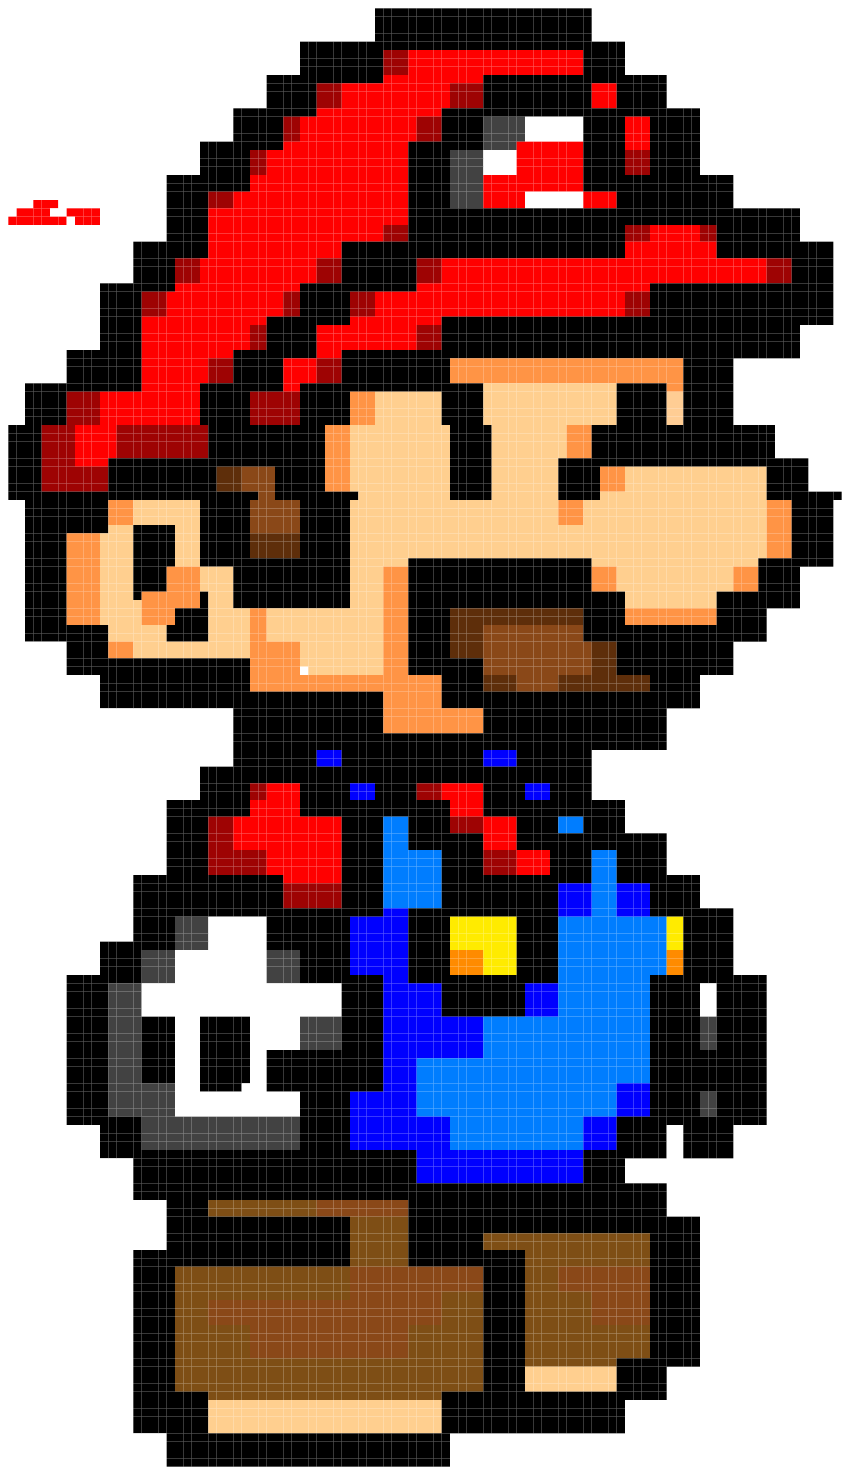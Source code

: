 digraph G {
Nodo[shape=none, margin=0,label=<
<TABLE BORDER="0" CELLBORDER="0" CELLSPACING="0">
<TR>
<TD BGCOLOR="#FFFFFF"></TD>
<TD BGCOLOR="#FFFFFF"></TD>
<TD BGCOLOR="#FFFFFF"></TD>
<TD BGCOLOR="#FFFFFF"></TD>
<TD BGCOLOR="#FFFFFF"></TD>
<TD BGCOLOR="#FFFFFF"></TD>
<TD BGCOLOR="#FFFFFF"></TD>
<TD BGCOLOR="#FFFFFF"></TD>
<TD BGCOLOR="#FFFFFF"></TD>
<TD BGCOLOR="#FFFFFF"></TD>
<TD BGCOLOR="#FFFFFF"></TD>
<TD BGCOLOR="#FFFFFF"></TD>
<TD BGCOLOR="#FFFFFF"></TD>
<TD BGCOLOR="#FFFFFF"></TD>
<TD BGCOLOR="#FFFFFF"></TD>
<TD BGCOLOR="#FFFFFF"></TD>
<TD BGCOLOR="#FFFFFF"></TD>
<TD BGCOLOR="#FFFFFF"></TD>
<TD BGCOLOR="#FFFFFF"></TD>
<TD BGCOLOR="#FFFFFF"></TD>
<TD BGCOLOR="#FFFFFF"></TD>
<TD BGCOLOR="#FFFFFF"></TD>
<TD BGCOLOR="#FFFFFF"></TD>
<TD BGCOLOR="#FFFFFF"></TD>
<TD BGCOLOR="#FFFFFF"></TD>
<TD BGCOLOR="#FFFFFF"></TD>
<TD BGCOLOR="#FFFFFF"></TD>
<TD BGCOLOR="#FFFFFF"></TD>
<TD BGCOLOR="#FFFFFF"></TD>
<TD BGCOLOR="#FFFFFF"></TD>
<TD BGCOLOR="#FFFFFF"></TD>
<TD BGCOLOR="#FFFFFF"></TD>
<TD BGCOLOR="#FFFFFF"></TD>
<TD BGCOLOR="#FFFFFF"></TD>
<TD BGCOLOR="#FFFFFF"></TD>
<TD BGCOLOR="#FFFFFF"></TD>
<TD BGCOLOR="#FFFFFF"></TD>
<TD BGCOLOR="#FFFFFF"></TD>
<TD BGCOLOR="#FFFFFF"></TD>
<TD BGCOLOR="#FFFFFF"></TD>
<TD BGCOLOR="#FFFFFF"></TD>
<TD BGCOLOR="#FFFFFF"></TD>
<TD BGCOLOR="#FFFFFF"></TD>
<TD BGCOLOR="#FFFFFF"></TD>
<TD BGCOLOR="#000000"></TD>
<TD BGCOLOR="#000000"></TD>
<TD BGCOLOR="#000000"></TD>
<TD BGCOLOR="#000000"></TD>
<TD BGCOLOR="#000000"></TD>
<TD BGCOLOR="#000000"></TD>
<TD BGCOLOR="#000000"></TD>
<TD BGCOLOR="#000000"></TD>
<TD BGCOLOR="#000000"></TD>
<TD BGCOLOR="#000000"></TD>
<TD BGCOLOR="#000000"></TD>
<TD BGCOLOR="#000000"></TD>
<TD BGCOLOR="#000000"></TD>
<TD BGCOLOR="#000000"></TD>
<TD BGCOLOR="#000000"></TD>
<TD BGCOLOR="#000000"></TD>
<TD BGCOLOR="#000000"></TD>
<TD BGCOLOR="#000000"></TD>
<TD BGCOLOR="#000000"></TD>
<TD BGCOLOR="#000000"></TD>
<TD BGCOLOR="#000000"></TD>
<TD BGCOLOR="#000000"></TD>
<TD BGCOLOR="#000000"></TD>
<TD BGCOLOR="#000000"></TD>
<TD BGCOLOR="#000000"></TD>
<TD BGCOLOR="#000000"></TD>
</TR>
<TR>
<TD BGCOLOR="#FFFFFF"></TD>
<TD BGCOLOR="#FFFFFF"></TD>
<TD BGCOLOR="#FFFFFF"></TD>
<TD BGCOLOR="#FFFFFF"></TD>
<TD BGCOLOR="#FFFFFF"></TD>
<TD BGCOLOR="#FFFFFF"></TD>
<TD BGCOLOR="#FFFFFF"></TD>
<TD BGCOLOR="#FFFFFF"></TD>
<TD BGCOLOR="#FFFFFF"></TD>
<TD BGCOLOR="#FFFFFF"></TD>
<TD BGCOLOR="#FFFFFF"></TD>
<TD BGCOLOR="#FFFFFF"></TD>
<TD BGCOLOR="#FFFFFF"></TD>
<TD BGCOLOR="#FFFFFF"></TD>
<TD BGCOLOR="#FFFFFF"></TD>
<TD BGCOLOR="#FFFFFF"></TD>
<TD BGCOLOR="#FFFFFF"></TD>
<TD BGCOLOR="#FFFFFF"></TD>
<TD BGCOLOR="#FFFFFF"></TD>
<TD BGCOLOR="#FFFFFF"></TD>
<TD BGCOLOR="#FFFFFF"></TD>
<TD BGCOLOR="#FFFFFF"></TD>
<TD BGCOLOR="#FFFFFF"></TD>
<TD BGCOLOR="#FFFFFF"></TD>
<TD BGCOLOR="#FFFFFF"></TD>
<TD BGCOLOR="#FFFFFF"></TD>
<TD BGCOLOR="#FFFFFF"></TD>
<TD BGCOLOR="#FFFFFF"></TD>
<TD BGCOLOR="#FFFFFF"></TD>
<TD BGCOLOR="#FFFFFF"></TD>
<TD BGCOLOR="#FFFFFF"></TD>
<TD BGCOLOR="#FFFFFF"></TD>
<TD BGCOLOR="#FFFFFF"></TD>
<TD BGCOLOR="#FFFFFF"></TD>
<TD BGCOLOR="#FFFFFF"></TD>
<TD BGCOLOR="#FFFFFF"></TD>
<TD BGCOLOR="#FFFFFF"></TD>
<TD BGCOLOR="#FFFFFF"></TD>
<TD BGCOLOR="#FFFFFF"></TD>
<TD BGCOLOR="#FFFFFF"></TD>
<TD BGCOLOR="#FFFFFF"></TD>
<TD BGCOLOR="#FFFFFF"></TD>
<TD BGCOLOR="#FFFFFF"></TD>
<TD BGCOLOR="#FFFFFF"></TD>
<TD BGCOLOR="#000000"></TD>
<TD BGCOLOR="#000000"></TD>
<TD BGCOLOR="#000000"></TD>
<TD BGCOLOR="#000000"></TD>
<TD BGCOLOR="#000000"></TD>
<TD BGCOLOR="#000000"></TD>
<TD BGCOLOR="#000000"></TD>
<TD BGCOLOR="#000000"></TD>
<TD BGCOLOR="#000000"></TD>
<TD BGCOLOR="#000000"></TD>
<TD BGCOLOR="#000000"></TD>
<TD BGCOLOR="#000000"></TD>
<TD BGCOLOR="#000000"></TD>
<TD BGCOLOR="#000000"></TD>
<TD BGCOLOR="#000000"></TD>
<TD BGCOLOR="#000000"></TD>
<TD BGCOLOR="#000000"></TD>
<TD BGCOLOR="#000000"></TD>
<TD BGCOLOR="#000000"></TD>
<TD BGCOLOR="#000000"></TD>
<TD BGCOLOR="#000000"></TD>
<TD BGCOLOR="#000000"></TD>
<TD BGCOLOR="#000000"></TD>
<TD BGCOLOR="#000000"></TD>
<TD BGCOLOR="#000000"></TD>
<TD BGCOLOR="#000000"></TD>
</TR>
<TR>
<TD BGCOLOR="#FFFFFF"></TD>
<TD BGCOLOR="#FFFFFF"></TD>
<TD BGCOLOR="#FFFFFF"></TD>
<TD BGCOLOR="#FFFFFF"></TD>
<TD BGCOLOR="#FFFFFF"></TD>
<TD BGCOLOR="#FFFFFF"></TD>
<TD BGCOLOR="#FFFFFF"></TD>
<TD BGCOLOR="#FFFFFF"></TD>
<TD BGCOLOR="#FFFFFF"></TD>
<TD BGCOLOR="#FFFFFF"></TD>
<TD BGCOLOR="#FFFFFF"></TD>
<TD BGCOLOR="#FFFFFF"></TD>
<TD BGCOLOR="#FFFFFF"></TD>
<TD BGCOLOR="#FFFFFF"></TD>
<TD BGCOLOR="#FFFFFF"></TD>
<TD BGCOLOR="#FFFFFF"></TD>
<TD BGCOLOR="#FFFFFF"></TD>
<TD BGCOLOR="#FFFFFF"></TD>
<TD BGCOLOR="#FFFFFF"></TD>
<TD BGCOLOR="#FFFFFF"></TD>
<TD BGCOLOR="#FFFFFF"></TD>
<TD BGCOLOR="#FFFFFF"></TD>
<TD BGCOLOR="#FFFFFF"></TD>
<TD BGCOLOR="#FFFFFF"></TD>
<TD BGCOLOR="#FFFFFF"></TD>
<TD BGCOLOR="#FFFFFF"></TD>
<TD BGCOLOR="#FFFFFF"></TD>
<TD BGCOLOR="#FFFFFF"></TD>
<TD BGCOLOR="#FFFFFF"></TD>
<TD BGCOLOR="#FFFFFF"></TD>
<TD BGCOLOR="#FFFFFF"></TD>
<TD BGCOLOR="#FFFFFF"></TD>
<TD BGCOLOR="#FFFFFF"></TD>
<TD BGCOLOR="#FFFFFF"></TD>
<TD BGCOLOR="#FFFFFF"></TD>
<TD BGCOLOR="#FFFFFF"></TD>
<TD BGCOLOR="#FFFFFF"></TD>
<TD BGCOLOR="#FFFFFF"></TD>
<TD BGCOLOR="#FFFFFF"></TD>
<TD BGCOLOR="#FFFFFF"></TD>
<TD BGCOLOR="#FFFFFF"></TD>
<TD BGCOLOR="#FFFFFF"></TD>
<TD BGCOLOR="#FFFFFF"></TD>
<TD BGCOLOR="#FFFFFF"></TD>
<TD BGCOLOR="#000000"></TD>
<TD BGCOLOR="#000000"></TD>
<TD BGCOLOR="#000000"></TD>
<TD BGCOLOR="#000000"></TD>
<TD BGCOLOR="#000000"></TD>
<TD BGCOLOR="#000000"></TD>
<TD BGCOLOR="#000000"></TD>
<TD BGCOLOR="#000000"></TD>
<TD BGCOLOR="#000000"></TD>
<TD BGCOLOR="#000000"></TD>
<TD BGCOLOR="#000000"></TD>
<TD BGCOLOR="#000000"></TD>
<TD BGCOLOR="#000000"></TD>
<TD BGCOLOR="#000000"></TD>
<TD BGCOLOR="#000000"></TD>
<TD BGCOLOR="#000000"></TD>
<TD BGCOLOR="#000000"></TD>
<TD BGCOLOR="#000000"></TD>
<TD BGCOLOR="#000000"></TD>
<TD BGCOLOR="#000000"></TD>
<TD BGCOLOR="#000000"></TD>
<TD BGCOLOR="#000000"></TD>
<TD BGCOLOR="#000000"></TD>
<TD BGCOLOR="#000000"></TD>
<TD BGCOLOR="#000000"></TD>
<TD BGCOLOR="#000000"></TD>
</TR>
<TR>
<TD BGCOLOR="#FFFFFF"></TD>
<TD BGCOLOR="#FFFFFF"></TD>
<TD BGCOLOR="#FFFFFF"></TD>
<TD BGCOLOR="#FFFFFF"></TD>
<TD BGCOLOR="#FFFFFF"></TD>
<TD BGCOLOR="#FFFFFF"></TD>
<TD BGCOLOR="#FFFFFF"></TD>
<TD BGCOLOR="#FFFFFF"></TD>
<TD BGCOLOR="#FFFFFF"></TD>
<TD BGCOLOR="#FFFFFF"></TD>
<TD BGCOLOR="#FFFFFF"></TD>
<TD BGCOLOR="#FFFFFF"></TD>
<TD BGCOLOR="#FFFFFF"></TD>
<TD BGCOLOR="#FFFFFF"></TD>
<TD BGCOLOR="#FFFFFF"></TD>
<TD BGCOLOR="#FFFFFF"></TD>
<TD BGCOLOR="#FFFFFF"></TD>
<TD BGCOLOR="#FFFFFF"></TD>
<TD BGCOLOR="#FFFFFF"></TD>
<TD BGCOLOR="#FFFFFF"></TD>
<TD BGCOLOR="#FFFFFF"></TD>
<TD BGCOLOR="#FFFFFF"></TD>
<TD BGCOLOR="#FFFFFF"></TD>
<TD BGCOLOR="#FFFFFF"></TD>
<TD BGCOLOR="#FFFFFF"></TD>
<TD BGCOLOR="#FFFFFF"></TD>
<TD BGCOLOR="#FFFFFF"></TD>
<TD BGCOLOR="#FFFFFF"></TD>
<TD BGCOLOR="#FFFFFF"></TD>
<TD BGCOLOR="#FFFFFF"></TD>
<TD BGCOLOR="#FFFFFF"></TD>
<TD BGCOLOR="#FFFFFF"></TD>
<TD BGCOLOR="#FFFFFF"></TD>
<TD BGCOLOR="#FFFFFF"></TD>
<TD BGCOLOR="#FFFFFF"></TD>
<TD BGCOLOR="#FFFFFF"></TD>
<TD BGCOLOR="#FFFFFF"></TD>
<TD BGCOLOR="#FFFFFF"></TD>
<TD BGCOLOR="#FFFFFF"></TD>
<TD BGCOLOR="#FFFFFF"></TD>
<TD BGCOLOR="#FFFFFF"></TD>
<TD BGCOLOR="#FFFFFF"></TD>
<TD BGCOLOR="#FFFFFF"></TD>
<TD BGCOLOR="#FFFFFF"></TD>
<TD BGCOLOR="#000000"></TD>
<TD BGCOLOR="#000000"></TD>
<TD BGCOLOR="#000000"></TD>
<TD BGCOLOR="#000000"></TD>
<TD BGCOLOR="#000000"></TD>
<TD BGCOLOR="#000000"></TD>
<TD BGCOLOR="#000000"></TD>
<TD BGCOLOR="#000000"></TD>
<TD BGCOLOR="#000000"></TD>
<TD BGCOLOR="#000000"></TD>
<TD BGCOLOR="#000000"></TD>
<TD BGCOLOR="#000000"></TD>
<TD BGCOLOR="#000000"></TD>
<TD BGCOLOR="#000000"></TD>
<TD BGCOLOR="#000000"></TD>
<TD BGCOLOR="#000000"></TD>
<TD BGCOLOR="#000000"></TD>
<TD BGCOLOR="#000000"></TD>
<TD BGCOLOR="#000000"></TD>
<TD BGCOLOR="#000000"></TD>
<TD BGCOLOR="#000000"></TD>
<TD BGCOLOR="#000000"></TD>
<TD BGCOLOR="#000000"></TD>
<TD BGCOLOR="#000000"></TD>
<TD BGCOLOR="#000000"></TD>
<TD BGCOLOR="#000000"></TD>
</TR>
<TR>
<TD BGCOLOR="#FFFFFF"></TD>
<TD BGCOLOR="#FFFFFF"></TD>
<TD BGCOLOR="#FFFFFF"></TD>
<TD BGCOLOR="#FFFFFF"></TD>
<TD BGCOLOR="#FFFFFF"></TD>
<TD BGCOLOR="#FFFFFF"></TD>
<TD BGCOLOR="#FFFFFF"></TD>
<TD BGCOLOR="#FFFFFF"></TD>
<TD BGCOLOR="#FFFFFF"></TD>
<TD BGCOLOR="#FFFFFF"></TD>
<TD BGCOLOR="#FFFFFF"></TD>
<TD BGCOLOR="#FFFFFF"></TD>
<TD BGCOLOR="#FFFFFF"></TD>
<TD BGCOLOR="#FFFFFF"></TD>
<TD BGCOLOR="#FFFFFF"></TD>
<TD BGCOLOR="#FFFFFF"></TD>
<TD BGCOLOR="#FFFFFF"></TD>
<TD BGCOLOR="#FFFFFF"></TD>
<TD BGCOLOR="#FFFFFF"></TD>
<TD BGCOLOR="#FFFFFF"></TD>
<TD BGCOLOR="#FFFFFF"></TD>
<TD BGCOLOR="#FFFFFF"></TD>
<TD BGCOLOR="#FFFFFF"></TD>
<TD BGCOLOR="#FFFFFF"></TD>
<TD BGCOLOR="#FFFFFF"></TD>
<TD BGCOLOR="#FFFFFF"></TD>
<TD BGCOLOR="#FFFFFF"></TD>
<TD BGCOLOR="#FFFFFF"></TD>
<TD BGCOLOR="#FFFFFF"></TD>
<TD BGCOLOR="#FFFFFF"></TD>
<TD BGCOLOR="#FFFFFF"></TD>
<TD BGCOLOR="#FFFFFF"></TD>
<TD BGCOLOR="#FFFFFF"></TD>
<TD BGCOLOR="#FFFFFF"></TD>
<TD BGCOLOR="#FFFFFF"></TD>
<TD BGCOLOR="#000000"></TD>
<TD BGCOLOR="#000000"></TD>
<TD BGCOLOR="#000000"></TD>
<TD BGCOLOR="#000000"></TD>
<TD BGCOLOR="#000000"></TD>
<TD BGCOLOR="#000000"></TD>
<TD BGCOLOR="#000000"></TD>
<TD BGCOLOR="#000000"></TD>
<TD BGCOLOR="#000000"></TD>
<TD BGCOLOR="#000000"></TD>
<TD BGCOLOR="#000000"></TD>
<TD BGCOLOR="#000000"></TD>
<TD BGCOLOR="#000000"></TD>
<TD BGCOLOR="#000000"></TD>
<TD BGCOLOR="#000000"></TD>
<TD BGCOLOR="#000000"></TD>
<TD BGCOLOR="#000000"></TD>
<TD BGCOLOR="#000000"></TD>
<TD BGCOLOR="#000000"></TD>
<TD BGCOLOR="#000000"></TD>
<TD BGCOLOR="#000000"></TD>
<TD BGCOLOR="#000000"></TD>
<TD BGCOLOR="#000000"></TD>
<TD BGCOLOR="#000000"></TD>
<TD BGCOLOR="#000000"></TD>
<TD BGCOLOR="#000000"></TD>
<TD BGCOLOR="#000000"></TD>
<TD BGCOLOR="#000000"></TD>
<TD BGCOLOR="#000000"></TD>
<TD BGCOLOR="#000000"></TD>
<TD BGCOLOR="#000000"></TD>
<TD BGCOLOR="#000000"></TD>
<TD BGCOLOR="#000000"></TD>
<TD BGCOLOR="#000000"></TD>
<TD BGCOLOR="#000000"></TD>
<TD BGCOLOR="#000000"></TD>
<TD BGCOLOR="#000000"></TD>
<TD BGCOLOR="#000000"></TD>
<TD BGCOLOR="#000000"></TD>
</TR>
<TR>
<TD BGCOLOR="#FFFFFF"></TD>
<TD BGCOLOR="#FFFFFF"></TD>
<TD BGCOLOR="#FFFFFF"></TD>
<TD BGCOLOR="#FFFFFF"></TD>
<TD BGCOLOR="#FFFFFF"></TD>
<TD BGCOLOR="#FFFFFF"></TD>
<TD BGCOLOR="#FFFFFF"></TD>
<TD BGCOLOR="#FFFFFF"></TD>
<TD BGCOLOR="#FFFFFF"></TD>
<TD BGCOLOR="#FFFFFF"></TD>
<TD BGCOLOR="#FFFFFF"></TD>
<TD BGCOLOR="#FFFFFF"></TD>
<TD BGCOLOR="#FFFFFF"></TD>
<TD BGCOLOR="#FFFFFF"></TD>
<TD BGCOLOR="#FFFFFF"></TD>
<TD BGCOLOR="#FFFFFF"></TD>
<TD BGCOLOR="#FFFFFF"></TD>
<TD BGCOLOR="#FFFFFF"></TD>
<TD BGCOLOR="#FFFFFF"></TD>
<TD BGCOLOR="#FFFFFF"></TD>
<TD BGCOLOR="#FFFFFF"></TD>
<TD BGCOLOR="#FFFFFF"></TD>
<TD BGCOLOR="#FFFFFF"></TD>
<TD BGCOLOR="#FFFFFF"></TD>
<TD BGCOLOR="#FFFFFF"></TD>
<TD BGCOLOR="#FFFFFF"></TD>
<TD BGCOLOR="#FFFFFF"></TD>
<TD BGCOLOR="#FFFFFF"></TD>
<TD BGCOLOR="#FFFFFF"></TD>
<TD BGCOLOR="#FFFFFF"></TD>
<TD BGCOLOR="#FFFFFF"></TD>
<TD BGCOLOR="#FFFFFF"></TD>
<TD BGCOLOR="#FFFFFF"></TD>
<TD BGCOLOR="#FFFFFF"></TD>
<TD BGCOLOR="#FFFFFF"></TD>
<TD BGCOLOR="#000000"></TD>
<TD BGCOLOR="#000000"></TD>
<TD BGCOLOR="#000000"></TD>
<TD BGCOLOR="#000000"></TD>
<TD BGCOLOR="#000000"></TD>
<TD BGCOLOR="#000000"></TD>
<TD BGCOLOR="#000000"></TD>
<TD BGCOLOR="#000000"></TD>
<TD BGCOLOR="#000000"></TD>
<TD BGCOLOR="#000000"></TD>
<TD BGCOLOR="#9E0303"></TD>
<TD BGCOLOR="#9E0303"></TD>
<TD BGCOLOR="#9E0303"></TD>
<TD BGCOLOR="#FF0000"></TD>
<TD BGCOLOR="#FF0000"></TD>
<TD BGCOLOR="#FF0000"></TD>
<TD BGCOLOR="#FF0000"></TD>
<TD BGCOLOR="#FF0000"></TD>
<TD BGCOLOR="#FF0000"></TD>
<TD BGCOLOR="#FF0000"></TD>
<TD BGCOLOR="#FF0000"></TD>
<TD BGCOLOR="#FF0000"></TD>
<TD BGCOLOR="#FF0000"></TD>
<TD BGCOLOR="#FF0000"></TD>
<TD BGCOLOR="#FF0000"></TD>
<TD BGCOLOR="#FF0000"></TD>
<TD BGCOLOR="#FF0000"></TD>
<TD BGCOLOR="#FF0000"></TD>
<TD BGCOLOR="#FF0000"></TD>
<TD BGCOLOR="#FF0000"></TD>
<TD BGCOLOR="#FF0000"></TD>
<TD BGCOLOR="#FF0000"></TD>
<TD BGCOLOR="#FF0000"></TD>
<TD BGCOLOR="#FF0000"></TD>
<TD BGCOLOR="#000000"></TD>
<TD BGCOLOR="#000000"></TD>
<TD BGCOLOR="#000000"></TD>
<TD BGCOLOR="#000000"></TD>
<TD BGCOLOR="#000000"></TD>
</TR>
<TR>
<TD BGCOLOR="#FFFFFF"></TD>
<TD BGCOLOR="#FFFFFF"></TD>
<TD BGCOLOR="#FFFFFF"></TD>
<TD BGCOLOR="#FFFFFF"></TD>
<TD BGCOLOR="#FFFFFF"></TD>
<TD BGCOLOR="#FFFFFF"></TD>
<TD BGCOLOR="#FFFFFF"></TD>
<TD BGCOLOR="#FFFFFF"></TD>
<TD BGCOLOR="#FFFFFF"></TD>
<TD BGCOLOR="#FFFFFF"></TD>
<TD BGCOLOR="#FFFFFF"></TD>
<TD BGCOLOR="#FFFFFF"></TD>
<TD BGCOLOR="#FFFFFF"></TD>
<TD BGCOLOR="#FFFFFF"></TD>
<TD BGCOLOR="#FFFFFF"></TD>
<TD BGCOLOR="#FFFFFF"></TD>
<TD BGCOLOR="#FFFFFF"></TD>
<TD BGCOLOR="#FFFFFF"></TD>
<TD BGCOLOR="#FFFFFF"></TD>
<TD BGCOLOR="#FFFFFF"></TD>
<TD BGCOLOR="#FFFFFF"></TD>
<TD BGCOLOR="#FFFFFF"></TD>
<TD BGCOLOR="#FFFFFF"></TD>
<TD BGCOLOR="#FFFFFF"></TD>
<TD BGCOLOR="#FFFFFF"></TD>
<TD BGCOLOR="#FFFFFF"></TD>
<TD BGCOLOR="#FFFFFF"></TD>
<TD BGCOLOR="#FFFFFF"></TD>
<TD BGCOLOR="#FFFFFF"></TD>
<TD BGCOLOR="#FFFFFF"></TD>
<TD BGCOLOR="#FFFFFF"></TD>
<TD BGCOLOR="#FFFFFF"></TD>
<TD BGCOLOR="#FFFFFF"></TD>
<TD BGCOLOR="#FFFFFF"></TD>
<TD BGCOLOR="#FFFFFF"></TD>
<TD BGCOLOR="#000000"></TD>
<TD BGCOLOR="#000000"></TD>
<TD BGCOLOR="#000000"></TD>
<TD BGCOLOR="#000000"></TD>
<TD BGCOLOR="#000000"></TD>
<TD BGCOLOR="#000000"></TD>
<TD BGCOLOR="#000000"></TD>
<TD BGCOLOR="#000000"></TD>
<TD BGCOLOR="#000000"></TD>
<TD BGCOLOR="#000000"></TD>
<TD BGCOLOR="#9E0303"></TD>
<TD BGCOLOR="#9E0303"></TD>
<TD BGCOLOR="#9E0303"></TD>
<TD BGCOLOR="#FF0000"></TD>
<TD BGCOLOR="#FF0000"></TD>
<TD BGCOLOR="#FF0000"></TD>
<TD BGCOLOR="#FF0000"></TD>
<TD BGCOLOR="#FF0000"></TD>
<TD BGCOLOR="#FF0000"></TD>
<TD BGCOLOR="#FF0000"></TD>
<TD BGCOLOR="#FF0000"></TD>
<TD BGCOLOR="#FF0000"></TD>
<TD BGCOLOR="#FF0000"></TD>
<TD BGCOLOR="#FF0000"></TD>
<TD BGCOLOR="#FF0000"></TD>
<TD BGCOLOR="#FF0000"></TD>
<TD BGCOLOR="#FF0000"></TD>
<TD BGCOLOR="#FF0000"></TD>
<TD BGCOLOR="#FF0000"></TD>
<TD BGCOLOR="#FF0000"></TD>
<TD BGCOLOR="#FF0000"></TD>
<TD BGCOLOR="#FF0000"></TD>
<TD BGCOLOR="#FF0000"></TD>
<TD BGCOLOR="#FF0000"></TD>
<TD BGCOLOR="#000000"></TD>
<TD BGCOLOR="#000000"></TD>
<TD BGCOLOR="#000000"></TD>
<TD BGCOLOR="#000000"></TD>
<TD BGCOLOR="#000000"></TD>
</TR>
<TR>
<TD BGCOLOR="#FFFFFF"></TD>
<TD BGCOLOR="#FFFFFF"></TD>
<TD BGCOLOR="#FFFFFF"></TD>
<TD BGCOLOR="#FFFFFF"></TD>
<TD BGCOLOR="#FFFFFF"></TD>
<TD BGCOLOR="#FFFFFF"></TD>
<TD BGCOLOR="#FFFFFF"></TD>
<TD BGCOLOR="#FFFFFF"></TD>
<TD BGCOLOR="#FFFFFF"></TD>
<TD BGCOLOR="#FFFFFF"></TD>
<TD BGCOLOR="#FFFFFF"></TD>
<TD BGCOLOR="#FFFFFF"></TD>
<TD BGCOLOR="#FFFFFF"></TD>
<TD BGCOLOR="#FFFFFF"></TD>
<TD BGCOLOR="#FFFFFF"></TD>
<TD BGCOLOR="#FFFFFF"></TD>
<TD BGCOLOR="#FFFFFF"></TD>
<TD BGCOLOR="#FFFFFF"></TD>
<TD BGCOLOR="#FFFFFF"></TD>
<TD BGCOLOR="#FFFFFF"></TD>
<TD BGCOLOR="#FFFFFF"></TD>
<TD BGCOLOR="#FFFFFF"></TD>
<TD BGCOLOR="#FFFFFF"></TD>
<TD BGCOLOR="#FFFFFF"></TD>
<TD BGCOLOR="#FFFFFF"></TD>
<TD BGCOLOR="#FFFFFF"></TD>
<TD BGCOLOR="#FFFFFF"></TD>
<TD BGCOLOR="#FFFFFF"></TD>
<TD BGCOLOR="#FFFFFF"></TD>
<TD BGCOLOR="#FFFFFF"></TD>
<TD BGCOLOR="#FFFFFF"></TD>
<TD BGCOLOR="#FFFFFF"></TD>
<TD BGCOLOR="#FFFFFF"></TD>
<TD BGCOLOR="#FFFFFF"></TD>
<TD BGCOLOR="#FFFFFF"></TD>
<TD BGCOLOR="#000000"></TD>
<TD BGCOLOR="#000000"></TD>
<TD BGCOLOR="#000000"></TD>
<TD BGCOLOR="#000000"></TD>
<TD BGCOLOR="#000000"></TD>
<TD BGCOLOR="#000000"></TD>
<TD BGCOLOR="#000000"></TD>
<TD BGCOLOR="#000000"></TD>
<TD BGCOLOR="#000000"></TD>
<TD BGCOLOR="#000000"></TD>
<TD BGCOLOR="#9E0303"></TD>
<TD BGCOLOR="#9E0303"></TD>
<TD BGCOLOR="#9E0303"></TD>
<TD BGCOLOR="#FF0000"></TD>
<TD BGCOLOR="#FF0000"></TD>
<TD BGCOLOR="#FF0000"></TD>
<TD BGCOLOR="#FF0000"></TD>
<TD BGCOLOR="#FF0000"></TD>
<TD BGCOLOR="#FF0000"></TD>
<TD BGCOLOR="#FF0000"></TD>
<TD BGCOLOR="#FF0000"></TD>
<TD BGCOLOR="#FF0000"></TD>
<TD BGCOLOR="#FF0000"></TD>
<TD BGCOLOR="#FF0000"></TD>
<TD BGCOLOR="#FF0000"></TD>
<TD BGCOLOR="#FF0000"></TD>
<TD BGCOLOR="#FF0000"></TD>
<TD BGCOLOR="#FF0000"></TD>
<TD BGCOLOR="#FF0000"></TD>
<TD BGCOLOR="#FF0000"></TD>
<TD BGCOLOR="#FF0000"></TD>
<TD BGCOLOR="#FF0000"></TD>
<TD BGCOLOR="#FF0000"></TD>
<TD BGCOLOR="#FF0000"></TD>
<TD BGCOLOR="#000000"></TD>
<TD BGCOLOR="#000000"></TD>
<TD BGCOLOR="#000000"></TD>
<TD BGCOLOR="#000000"></TD>
<TD BGCOLOR="#000000"></TD>
</TR>
<TR>
<TD BGCOLOR="#FFFFFF"></TD>
<TD BGCOLOR="#FFFFFF"></TD>
<TD BGCOLOR="#FFFFFF"></TD>
<TD BGCOLOR="#FFFFFF"></TD>
<TD BGCOLOR="#FFFFFF"></TD>
<TD BGCOLOR="#FFFFFF"></TD>
<TD BGCOLOR="#FFFFFF"></TD>
<TD BGCOLOR="#FFFFFF"></TD>
<TD BGCOLOR="#FFFFFF"></TD>
<TD BGCOLOR="#FFFFFF"></TD>
<TD BGCOLOR="#FFFFFF"></TD>
<TD BGCOLOR="#FFFFFF"></TD>
<TD BGCOLOR="#FFFFFF"></TD>
<TD BGCOLOR="#FFFFFF"></TD>
<TD BGCOLOR="#FFFFFF"></TD>
<TD BGCOLOR="#FFFFFF"></TD>
<TD BGCOLOR="#FFFFFF"></TD>
<TD BGCOLOR="#FFFFFF"></TD>
<TD BGCOLOR="#FFFFFF"></TD>
<TD BGCOLOR="#FFFFFF"></TD>
<TD BGCOLOR="#FFFFFF"></TD>
<TD BGCOLOR="#FFFFFF"></TD>
<TD BGCOLOR="#FFFFFF"></TD>
<TD BGCOLOR="#FFFFFF"></TD>
<TD BGCOLOR="#FFFFFF"></TD>
<TD BGCOLOR="#FFFFFF"></TD>
<TD BGCOLOR="#FFFFFF"></TD>
<TD BGCOLOR="#FFFFFF"></TD>
<TD BGCOLOR="#FFFFFF"></TD>
<TD BGCOLOR="#FFFFFF"></TD>
<TD BGCOLOR="#FFFFFF"></TD>
<TD BGCOLOR="#000000"></TD>
<TD BGCOLOR="#000000"></TD>
<TD BGCOLOR="#000000"></TD>
<TD BGCOLOR="#000000"></TD>
<TD BGCOLOR="#000000"></TD>
<TD BGCOLOR="#000000"></TD>
<TD BGCOLOR="#000000"></TD>
<TD BGCOLOR="#000000"></TD>
<TD BGCOLOR="#000000"></TD>
<TD BGCOLOR="#000000"></TD>
<TD BGCOLOR="#000000"></TD>
<TD BGCOLOR="#000000"></TD>
<TD BGCOLOR="#000000"></TD>
<TD BGCOLOR="#000000"></TD>
<TD BGCOLOR="#FF0000"></TD>
<TD BGCOLOR="#FF0000"></TD>
<TD BGCOLOR="#FF0000"></TD>
<TD BGCOLOR="#FF0000"></TD>
<TD BGCOLOR="#FF0000"></TD>
<TD BGCOLOR="#FF0000"></TD>
<TD BGCOLOR="#FF0000"></TD>
<TD BGCOLOR="#FF0000"></TD>
<TD BGCOLOR="#FF0000"></TD>
<TD BGCOLOR="#FF0000"></TD>
<TD BGCOLOR="#FF0000"></TD>
<TD BGCOLOR="#FF0000"></TD>
<TD BGCOLOR="#000000"></TD>
<TD BGCOLOR="#000000"></TD>
<TD BGCOLOR="#000000"></TD>
<TD BGCOLOR="#000000"></TD>
<TD BGCOLOR="#000000"></TD>
<TD BGCOLOR="#000000"></TD>
<TD BGCOLOR="#000000"></TD>
<TD BGCOLOR="#000000"></TD>
<TD BGCOLOR="#000000"></TD>
<TD BGCOLOR="#000000"></TD>
<TD BGCOLOR="#000000"></TD>
<TD BGCOLOR="#000000"></TD>
<TD BGCOLOR="#000000"></TD>
<TD BGCOLOR="#000000"></TD>
<TD BGCOLOR="#000000"></TD>
<TD BGCOLOR="#000000"></TD>
<TD BGCOLOR="#000000"></TD>
<TD BGCOLOR="#000000"></TD>
<TD BGCOLOR="#000000"></TD>
<TD BGCOLOR="#000000"></TD>
<TD BGCOLOR="#000000"></TD>
<TD BGCOLOR="#000000"></TD>
</TR>
<TR>
<TD BGCOLOR="#FFFFFF"></TD>
<TD BGCOLOR="#FFFFFF"></TD>
<TD BGCOLOR="#FFFFFF"></TD>
<TD BGCOLOR="#FFFFFF"></TD>
<TD BGCOLOR="#FFFFFF"></TD>
<TD BGCOLOR="#FFFFFF"></TD>
<TD BGCOLOR="#FFFFFF"></TD>
<TD BGCOLOR="#FFFFFF"></TD>
<TD BGCOLOR="#FFFFFF"></TD>
<TD BGCOLOR="#FFFFFF"></TD>
<TD BGCOLOR="#FFFFFF"></TD>
<TD BGCOLOR="#FFFFFF"></TD>
<TD BGCOLOR="#FFFFFF"></TD>
<TD BGCOLOR="#FFFFFF"></TD>
<TD BGCOLOR="#FFFFFF"></TD>
<TD BGCOLOR="#FFFFFF"></TD>
<TD BGCOLOR="#FFFFFF"></TD>
<TD BGCOLOR="#FFFFFF"></TD>
<TD BGCOLOR="#FFFFFF"></TD>
<TD BGCOLOR="#FFFFFF"></TD>
<TD BGCOLOR="#FFFFFF"></TD>
<TD BGCOLOR="#FFFFFF"></TD>
<TD BGCOLOR="#FFFFFF"></TD>
<TD BGCOLOR="#FFFFFF"></TD>
<TD BGCOLOR="#FFFFFF"></TD>
<TD BGCOLOR="#FFFFFF"></TD>
<TD BGCOLOR="#FFFFFF"></TD>
<TD BGCOLOR="#FFFFFF"></TD>
<TD BGCOLOR="#FFFFFF"></TD>
<TD BGCOLOR="#FFFFFF"></TD>
<TD BGCOLOR="#FFFFFF"></TD>
<TD BGCOLOR="#000000"></TD>
<TD BGCOLOR="#000000"></TD>
<TD BGCOLOR="#000000"></TD>
<TD BGCOLOR="#000000"></TD>
<TD BGCOLOR="#000000"></TD>
<TD BGCOLOR="#000000"></TD>
<TD BGCOLOR="#9E0303"></TD>
<TD BGCOLOR="#9E0303"></TD>
<TD BGCOLOR="#9E0303"></TD>
<TD BGCOLOR="#FF0000"></TD>
<TD BGCOLOR="#FF0000"></TD>
<TD BGCOLOR="#FF0000"></TD>
<TD BGCOLOR="#FF0000"></TD>
<TD BGCOLOR="#FF0000"></TD>
<TD BGCOLOR="#FF0000"></TD>
<TD BGCOLOR="#FF0000"></TD>
<TD BGCOLOR="#FF0000"></TD>
<TD BGCOLOR="#FF0000"></TD>
<TD BGCOLOR="#FF0000"></TD>
<TD BGCOLOR="#FF0000"></TD>
<TD BGCOLOR="#FF0000"></TD>
<TD BGCOLOR="#FF0000"></TD>
<TD BGCOLOR="#9E0303"></TD>
<TD BGCOLOR="#9E0303"></TD>
<TD BGCOLOR="#9E0303"></TD>
<TD BGCOLOR="#9E0303"></TD>
<TD BGCOLOR="#000000"></TD>
<TD BGCOLOR="#000000"></TD>
<TD BGCOLOR="#000000"></TD>
<TD BGCOLOR="#000000"></TD>
<TD BGCOLOR="#000000"></TD>
<TD BGCOLOR="#000000"></TD>
<TD BGCOLOR="#000000"></TD>
<TD BGCOLOR="#000000"></TD>
<TD BGCOLOR="#000000"></TD>
<TD BGCOLOR="#000000"></TD>
<TD BGCOLOR="#000000"></TD>
<TD BGCOLOR="#000000"></TD>
<TD BGCOLOR="#000000"></TD>
<TD BGCOLOR="#FF0000"></TD>
<TD BGCOLOR="#FF0000"></TD>
<TD BGCOLOR="#FF0000"></TD>
<TD BGCOLOR="#000000"></TD>
<TD BGCOLOR="#000000"></TD>
<TD BGCOLOR="#000000"></TD>
<TD BGCOLOR="#000000"></TD>
<TD BGCOLOR="#000000"></TD>
<TD BGCOLOR="#000000"></TD>
</TR>
<TR>
<TD BGCOLOR="#FFFFFF"></TD>
<TD BGCOLOR="#FFFFFF"></TD>
<TD BGCOLOR="#FFFFFF"></TD>
<TD BGCOLOR="#FFFFFF"></TD>
<TD BGCOLOR="#FFFFFF"></TD>
<TD BGCOLOR="#FFFFFF"></TD>
<TD BGCOLOR="#FFFFFF"></TD>
<TD BGCOLOR="#FFFFFF"></TD>
<TD BGCOLOR="#FFFFFF"></TD>
<TD BGCOLOR="#FFFFFF"></TD>
<TD BGCOLOR="#FFFFFF"></TD>
<TD BGCOLOR="#FFFFFF"></TD>
<TD BGCOLOR="#FFFFFF"></TD>
<TD BGCOLOR="#FFFFFF"></TD>
<TD BGCOLOR="#FFFFFF"></TD>
<TD BGCOLOR="#FFFFFF"></TD>
<TD BGCOLOR="#FFFFFF"></TD>
<TD BGCOLOR="#FFFFFF"></TD>
<TD BGCOLOR="#FFFFFF"></TD>
<TD BGCOLOR="#FFFFFF"></TD>
<TD BGCOLOR="#FFFFFF"></TD>
<TD BGCOLOR="#FFFFFF"></TD>
<TD BGCOLOR="#FFFFFF"></TD>
<TD BGCOLOR="#FFFFFF"></TD>
<TD BGCOLOR="#FFFFFF"></TD>
<TD BGCOLOR="#FFFFFF"></TD>
<TD BGCOLOR="#FFFFFF"></TD>
<TD BGCOLOR="#FFFFFF"></TD>
<TD BGCOLOR="#FFFFFF"></TD>
<TD BGCOLOR="#FFFFFF"></TD>
<TD BGCOLOR="#FFFFFF"></TD>
<TD BGCOLOR="#000000"></TD>
<TD BGCOLOR="#000000"></TD>
<TD BGCOLOR="#000000"></TD>
<TD BGCOLOR="#000000"></TD>
<TD BGCOLOR="#000000"></TD>
<TD BGCOLOR="#000000"></TD>
<TD BGCOLOR="#9E0303"></TD>
<TD BGCOLOR="#9E0303"></TD>
<TD BGCOLOR="#9E0303"></TD>
<TD BGCOLOR="#FF0000"></TD>
<TD BGCOLOR="#FF0000"></TD>
<TD BGCOLOR="#FF0000"></TD>
<TD BGCOLOR="#FF0000"></TD>
<TD BGCOLOR="#FF0000"></TD>
<TD BGCOLOR="#FF0000"></TD>
<TD BGCOLOR="#FF0000"></TD>
<TD BGCOLOR="#FF0000"></TD>
<TD BGCOLOR="#FF0000"></TD>
<TD BGCOLOR="#FF0000"></TD>
<TD BGCOLOR="#FF0000"></TD>
<TD BGCOLOR="#FF0000"></TD>
<TD BGCOLOR="#FF0000"></TD>
<TD BGCOLOR="#9E0303"></TD>
<TD BGCOLOR="#9E0303"></TD>
<TD BGCOLOR="#9E0303"></TD>
<TD BGCOLOR="#9E0303"></TD>
<TD BGCOLOR="#000000"></TD>
<TD BGCOLOR="#000000"></TD>
<TD BGCOLOR="#000000"></TD>
<TD BGCOLOR="#000000"></TD>
<TD BGCOLOR="#000000"></TD>
<TD BGCOLOR="#000000"></TD>
<TD BGCOLOR="#000000"></TD>
<TD BGCOLOR="#000000"></TD>
<TD BGCOLOR="#000000"></TD>
<TD BGCOLOR="#000000"></TD>
<TD BGCOLOR="#000000"></TD>
<TD BGCOLOR="#000000"></TD>
<TD BGCOLOR="#000000"></TD>
<TD BGCOLOR="#FF0000"></TD>
<TD BGCOLOR="#FF0000"></TD>
<TD BGCOLOR="#FF0000"></TD>
<TD BGCOLOR="#000000"></TD>
<TD BGCOLOR="#000000"></TD>
<TD BGCOLOR="#000000"></TD>
<TD BGCOLOR="#000000"></TD>
<TD BGCOLOR="#000000"></TD>
<TD BGCOLOR="#000000"></TD>
</TR>
<TR>
<TD BGCOLOR="#FFFFFF"></TD>
<TD BGCOLOR="#FFFFFF"></TD>
<TD BGCOLOR="#FFFFFF"></TD>
<TD BGCOLOR="#FFFFFF"></TD>
<TD BGCOLOR="#FFFFFF"></TD>
<TD BGCOLOR="#FFFFFF"></TD>
<TD BGCOLOR="#FFFFFF"></TD>
<TD BGCOLOR="#FFFFFF"></TD>
<TD BGCOLOR="#FFFFFF"></TD>
<TD BGCOLOR="#FFFFFF"></TD>
<TD BGCOLOR="#FFFFFF"></TD>
<TD BGCOLOR="#FFFFFF"></TD>
<TD BGCOLOR="#FFFFFF"></TD>
<TD BGCOLOR="#FFFFFF"></TD>
<TD BGCOLOR="#FFFFFF"></TD>
<TD BGCOLOR="#FFFFFF"></TD>
<TD BGCOLOR="#FFFFFF"></TD>
<TD BGCOLOR="#FFFFFF"></TD>
<TD BGCOLOR="#FFFFFF"></TD>
<TD BGCOLOR="#FFFFFF"></TD>
<TD BGCOLOR="#FFFFFF"></TD>
<TD BGCOLOR="#FFFFFF"></TD>
<TD BGCOLOR="#FFFFFF"></TD>
<TD BGCOLOR="#FFFFFF"></TD>
<TD BGCOLOR="#FFFFFF"></TD>
<TD BGCOLOR="#FFFFFF"></TD>
<TD BGCOLOR="#FFFFFF"></TD>
<TD BGCOLOR="#FFFFFF"></TD>
<TD BGCOLOR="#FFFFFF"></TD>
<TD BGCOLOR="#FFFFFF"></TD>
<TD BGCOLOR="#FFFFFF"></TD>
<TD BGCOLOR="#000000"></TD>
<TD BGCOLOR="#000000"></TD>
<TD BGCOLOR="#000000"></TD>
<TD BGCOLOR="#000000"></TD>
<TD BGCOLOR="#000000"></TD>
<TD BGCOLOR="#000000"></TD>
<TD BGCOLOR="#9E0303"></TD>
<TD BGCOLOR="#9E0303"></TD>
<TD BGCOLOR="#9E0303"></TD>
<TD BGCOLOR="#FF0000"></TD>
<TD BGCOLOR="#FF0000"></TD>
<TD BGCOLOR="#FF0000"></TD>
<TD BGCOLOR="#FF0000"></TD>
<TD BGCOLOR="#FF0000"></TD>
<TD BGCOLOR="#FF0000"></TD>
<TD BGCOLOR="#FF0000"></TD>
<TD BGCOLOR="#FF0000"></TD>
<TD BGCOLOR="#FF0000"></TD>
<TD BGCOLOR="#FF0000"></TD>
<TD BGCOLOR="#FF0000"></TD>
<TD BGCOLOR="#FF0000"></TD>
<TD BGCOLOR="#FF0000"></TD>
<TD BGCOLOR="#9E0303"></TD>
<TD BGCOLOR="#9E0303"></TD>
<TD BGCOLOR="#9E0303"></TD>
<TD BGCOLOR="#9E0303"></TD>
<TD BGCOLOR="#000000"></TD>
<TD BGCOLOR="#000000"></TD>
<TD BGCOLOR="#000000"></TD>
<TD BGCOLOR="#000000"></TD>
<TD BGCOLOR="#000000"></TD>
<TD BGCOLOR="#000000"></TD>
<TD BGCOLOR="#000000"></TD>
<TD BGCOLOR="#000000"></TD>
<TD BGCOLOR="#000000"></TD>
<TD BGCOLOR="#000000"></TD>
<TD BGCOLOR="#000000"></TD>
<TD BGCOLOR="#000000"></TD>
<TD BGCOLOR="#000000"></TD>
<TD BGCOLOR="#FF0000"></TD>
<TD BGCOLOR="#FF0000"></TD>
<TD BGCOLOR="#FF0000"></TD>
<TD BGCOLOR="#000000"></TD>
<TD BGCOLOR="#000000"></TD>
<TD BGCOLOR="#000000"></TD>
<TD BGCOLOR="#000000"></TD>
<TD BGCOLOR="#000000"></TD>
<TD BGCOLOR="#000000"></TD>
</TR>
<TR>
<TD BGCOLOR="#FFFFFF"></TD>
<TD BGCOLOR="#FFFFFF"></TD>
<TD BGCOLOR="#FFFFFF"></TD>
<TD BGCOLOR="#FFFFFF"></TD>
<TD BGCOLOR="#FFFFFF"></TD>
<TD BGCOLOR="#FFFFFF"></TD>
<TD BGCOLOR="#FFFFFF"></TD>
<TD BGCOLOR="#FFFFFF"></TD>
<TD BGCOLOR="#FFFFFF"></TD>
<TD BGCOLOR="#FFFFFF"></TD>
<TD BGCOLOR="#FFFFFF"></TD>
<TD BGCOLOR="#FFFFFF"></TD>
<TD BGCOLOR="#FFFFFF"></TD>
<TD BGCOLOR="#FFFFFF"></TD>
<TD BGCOLOR="#FFFFFF"></TD>
<TD BGCOLOR="#FFFFFF"></TD>
<TD BGCOLOR="#FFFFFF"></TD>
<TD BGCOLOR="#FFFFFF"></TD>
<TD BGCOLOR="#FFFFFF"></TD>
<TD BGCOLOR="#FFFFFF"></TD>
<TD BGCOLOR="#FFFFFF"></TD>
<TD BGCOLOR="#FFFFFF"></TD>
<TD BGCOLOR="#FFFFFF"></TD>
<TD BGCOLOR="#FFFFFF"></TD>
<TD BGCOLOR="#FFFFFF"></TD>
<TD BGCOLOR="#FFFFFF"></TD>
<TD BGCOLOR="#FFFFFF"></TD>
<TD BGCOLOR="#000000"></TD>
<TD BGCOLOR="#000000"></TD>
<TD BGCOLOR="#000000"></TD>
<TD BGCOLOR="#000000"></TD>
<TD BGCOLOR="#000000"></TD>
<TD BGCOLOR="#000000"></TD>
<TD BGCOLOR="#000000"></TD>
<TD BGCOLOR="#000000"></TD>
<TD BGCOLOR="#000000"></TD>
<TD BGCOLOR="#000000"></TD>
<TD BGCOLOR="#FF0000"></TD>
<TD BGCOLOR="#FF0000"></TD>
<TD BGCOLOR="#FF0000"></TD>
<TD BGCOLOR="#FF0000"></TD>
<TD BGCOLOR="#FF0000"></TD>
<TD BGCOLOR="#FF0000"></TD>
<TD BGCOLOR="#FF0000"></TD>
<TD BGCOLOR="#FF0000"></TD>
<TD BGCOLOR="#FF0000"></TD>
<TD BGCOLOR="#FF0000"></TD>
<TD BGCOLOR="#FF0000"></TD>
<TD BGCOLOR="#FF0000"></TD>
<TD BGCOLOR="#FF0000"></TD>
<TD BGCOLOR="#FF0000"></TD>
<TD BGCOLOR="#FF0000"></TD>
<TD BGCOLOR="#000000"></TD>
<TD BGCOLOR="#000000"></TD>
<TD BGCOLOR="#000000"></TD>
<TD BGCOLOR="#000000"></TD>
<TD BGCOLOR="#000000"></TD>
<TD BGCOLOR="#000000"></TD>
<TD BGCOLOR="#000000"></TD>
<TD BGCOLOR="#000000"></TD>
<TD BGCOLOR="#000000"></TD>
<TD BGCOLOR="#000000"></TD>
<TD BGCOLOR="#000000"></TD>
<TD BGCOLOR="#000000"></TD>
<TD BGCOLOR="#000000"></TD>
<TD BGCOLOR="#000000"></TD>
<TD BGCOLOR="#000000"></TD>
<TD BGCOLOR="#000000"></TD>
<TD BGCOLOR="#000000"></TD>
<TD BGCOLOR="#000000"></TD>
<TD BGCOLOR="#000000"></TD>
<TD BGCOLOR="#000000"></TD>
<TD BGCOLOR="#000000"></TD>
<TD BGCOLOR="#000000"></TD>
<TD BGCOLOR="#000000"></TD>
<TD BGCOLOR="#000000"></TD>
<TD BGCOLOR="#000000"></TD>
<TD BGCOLOR="#000000"></TD>
<TD BGCOLOR="#000000"></TD>
<TD BGCOLOR="#000000"></TD>
<TD BGCOLOR="#000000"></TD>
<TD BGCOLOR="#000000"></TD>
<TD BGCOLOR="#000000"></TD>
</TR>
<TR>
<TD BGCOLOR="#FFFFFF"></TD>
<TD BGCOLOR="#FFFFFF"></TD>
<TD BGCOLOR="#FFFFFF"></TD>
<TD BGCOLOR="#FFFFFF"></TD>
<TD BGCOLOR="#FFFFFF"></TD>
<TD BGCOLOR="#FFFFFF"></TD>
<TD BGCOLOR="#FFFFFF"></TD>
<TD BGCOLOR="#FFFFFF"></TD>
<TD BGCOLOR="#FFFFFF"></TD>
<TD BGCOLOR="#FFFFFF"></TD>
<TD BGCOLOR="#FFFFFF"></TD>
<TD BGCOLOR="#FFFFFF"></TD>
<TD BGCOLOR="#FFFFFF"></TD>
<TD BGCOLOR="#FFFFFF"></TD>
<TD BGCOLOR="#FFFFFF"></TD>
<TD BGCOLOR="#FFFFFF"></TD>
<TD BGCOLOR="#FFFFFF"></TD>
<TD BGCOLOR="#FFFFFF"></TD>
<TD BGCOLOR="#FFFFFF"></TD>
<TD BGCOLOR="#FFFFFF"></TD>
<TD BGCOLOR="#FFFFFF"></TD>
<TD BGCOLOR="#FFFFFF"></TD>
<TD BGCOLOR="#FFFFFF"></TD>
<TD BGCOLOR="#FFFFFF"></TD>
<TD BGCOLOR="#FFFFFF"></TD>
<TD BGCOLOR="#FFFFFF"></TD>
<TD BGCOLOR="#FFFFFF"></TD>
<TD BGCOLOR="#000000"></TD>
<TD BGCOLOR="#000000"></TD>
<TD BGCOLOR="#000000"></TD>
<TD BGCOLOR="#000000"></TD>
<TD BGCOLOR="#000000"></TD>
<TD BGCOLOR="#000000"></TD>
<TD BGCOLOR="#9E0303"></TD>
<TD BGCOLOR="#9E0303"></TD>
<TD BGCOLOR="#FF0000"></TD>
<TD BGCOLOR="#FF0000"></TD>
<TD BGCOLOR="#FF0000"></TD>
<TD BGCOLOR="#FF0000"></TD>
<TD BGCOLOR="#FF0000"></TD>
<TD BGCOLOR="#FF0000"></TD>
<TD BGCOLOR="#FF0000"></TD>
<TD BGCOLOR="#FF0000"></TD>
<TD BGCOLOR="#FF0000"></TD>
<TD BGCOLOR="#FF0000"></TD>
<TD BGCOLOR="#FF0000"></TD>
<TD BGCOLOR="#FF0000"></TD>
<TD BGCOLOR="#FF0000"></TD>
<TD BGCOLOR="#FF0000"></TD>
<TD BGCOLOR="#9E0303"></TD>
<TD BGCOLOR="#9E0303"></TD>
<TD BGCOLOR="#9E0303"></TD>
<TD BGCOLOR="#000000"></TD>
<TD BGCOLOR="#000000"></TD>
<TD BGCOLOR="#000000"></TD>
<TD BGCOLOR="#000000"></TD>
<TD BGCOLOR="#000000"></TD>
<TD BGCOLOR="#424242"></TD>
<TD BGCOLOR="#424242"></TD>
<TD BGCOLOR="#424242"></TD>
<TD BGCOLOR="#424242"></TD>
<TD BGCOLOR="#424242"></TD>
<TD BGCOLOR="#FFFFFF"></TD>
<TD BGCOLOR="#FFFFFF"></TD>
<TD BGCOLOR="#FFFFFF"></TD>
<TD BGCOLOR="#FFFFFF"></TD>
<TD BGCOLOR="#FFFFFF"></TD>
<TD BGCOLOR="#FFFFFF"></TD>
<TD BGCOLOR="#FFFFFF"></TD>
<TD BGCOLOR="#000000"></TD>
<TD BGCOLOR="#000000"></TD>
<TD BGCOLOR="#000000"></TD>
<TD BGCOLOR="#000000"></TD>
<TD BGCOLOR="#000000"></TD>
<TD BGCOLOR="#FF0000"></TD>
<TD BGCOLOR="#FF0000"></TD>
<TD BGCOLOR="#FF0000"></TD>
<TD BGCOLOR="#000000"></TD>
<TD BGCOLOR="#000000"></TD>
<TD BGCOLOR="#000000"></TD>
<TD BGCOLOR="#000000"></TD>
<TD BGCOLOR="#000000"></TD>
<TD BGCOLOR="#000000"></TD>
</TR>
<TR>
<TD BGCOLOR="#FFFFFF"></TD>
<TD BGCOLOR="#FFFFFF"></TD>
<TD BGCOLOR="#FFFFFF"></TD>
<TD BGCOLOR="#FFFFFF"></TD>
<TD BGCOLOR="#FFFFFF"></TD>
<TD BGCOLOR="#FFFFFF"></TD>
<TD BGCOLOR="#FFFFFF"></TD>
<TD BGCOLOR="#FFFFFF"></TD>
<TD BGCOLOR="#FFFFFF"></TD>
<TD BGCOLOR="#FFFFFF"></TD>
<TD BGCOLOR="#FFFFFF"></TD>
<TD BGCOLOR="#FFFFFF"></TD>
<TD BGCOLOR="#FFFFFF"></TD>
<TD BGCOLOR="#FFFFFF"></TD>
<TD BGCOLOR="#FFFFFF"></TD>
<TD BGCOLOR="#FFFFFF"></TD>
<TD BGCOLOR="#FFFFFF"></TD>
<TD BGCOLOR="#FFFFFF"></TD>
<TD BGCOLOR="#FFFFFF"></TD>
<TD BGCOLOR="#FFFFFF"></TD>
<TD BGCOLOR="#FFFFFF"></TD>
<TD BGCOLOR="#FFFFFF"></TD>
<TD BGCOLOR="#FFFFFF"></TD>
<TD BGCOLOR="#FFFFFF"></TD>
<TD BGCOLOR="#FFFFFF"></TD>
<TD BGCOLOR="#FFFFFF"></TD>
<TD BGCOLOR="#FFFFFF"></TD>
<TD BGCOLOR="#000000"></TD>
<TD BGCOLOR="#000000"></TD>
<TD BGCOLOR="#000000"></TD>
<TD BGCOLOR="#000000"></TD>
<TD BGCOLOR="#000000"></TD>
<TD BGCOLOR="#000000"></TD>
<TD BGCOLOR="#9E0303"></TD>
<TD BGCOLOR="#9E0303"></TD>
<TD BGCOLOR="#FF0000"></TD>
<TD BGCOLOR="#FF0000"></TD>
<TD BGCOLOR="#FF0000"></TD>
<TD BGCOLOR="#FF0000"></TD>
<TD BGCOLOR="#FF0000"></TD>
<TD BGCOLOR="#FF0000"></TD>
<TD BGCOLOR="#FF0000"></TD>
<TD BGCOLOR="#FF0000"></TD>
<TD BGCOLOR="#FF0000"></TD>
<TD BGCOLOR="#FF0000"></TD>
<TD BGCOLOR="#FF0000"></TD>
<TD BGCOLOR="#FF0000"></TD>
<TD BGCOLOR="#FF0000"></TD>
<TD BGCOLOR="#FF0000"></TD>
<TD BGCOLOR="#9E0303"></TD>
<TD BGCOLOR="#9E0303"></TD>
<TD BGCOLOR="#9E0303"></TD>
<TD BGCOLOR="#000000"></TD>
<TD BGCOLOR="#000000"></TD>
<TD BGCOLOR="#000000"></TD>
<TD BGCOLOR="#000000"></TD>
<TD BGCOLOR="#000000"></TD>
<TD BGCOLOR="#424242"></TD>
<TD BGCOLOR="#424242"></TD>
<TD BGCOLOR="#424242"></TD>
<TD BGCOLOR="#424242"></TD>
<TD BGCOLOR="#424242"></TD>
<TD BGCOLOR="#FFFFFF"></TD>
<TD BGCOLOR="#FFFFFF"></TD>
<TD BGCOLOR="#FFFFFF"></TD>
<TD BGCOLOR="#FFFFFF"></TD>
<TD BGCOLOR="#FFFFFF"></TD>
<TD BGCOLOR="#FFFFFF"></TD>
<TD BGCOLOR="#FFFFFF"></TD>
<TD BGCOLOR="#000000"></TD>
<TD BGCOLOR="#000000"></TD>
<TD BGCOLOR="#000000"></TD>
<TD BGCOLOR="#000000"></TD>
<TD BGCOLOR="#000000"></TD>
<TD BGCOLOR="#FF0000"></TD>
<TD BGCOLOR="#FF0000"></TD>
<TD BGCOLOR="#FF0000"></TD>
<TD BGCOLOR="#000000"></TD>
<TD BGCOLOR="#000000"></TD>
<TD BGCOLOR="#000000"></TD>
<TD BGCOLOR="#000000"></TD>
<TD BGCOLOR="#000000"></TD>
<TD BGCOLOR="#000000"></TD>
</TR>
<TR>
<TD BGCOLOR="#FFFFFF"></TD>
<TD BGCOLOR="#FFFFFF"></TD>
<TD BGCOLOR="#FFFFFF"></TD>
<TD BGCOLOR="#FFFFFF"></TD>
<TD BGCOLOR="#FFFFFF"></TD>
<TD BGCOLOR="#FFFFFF"></TD>
<TD BGCOLOR="#FFFFFF"></TD>
<TD BGCOLOR="#FFFFFF"></TD>
<TD BGCOLOR="#FFFFFF"></TD>
<TD BGCOLOR="#FFFFFF"></TD>
<TD BGCOLOR="#FFFFFF"></TD>
<TD BGCOLOR="#FFFFFF"></TD>
<TD BGCOLOR="#FFFFFF"></TD>
<TD BGCOLOR="#FFFFFF"></TD>
<TD BGCOLOR="#FFFFFF"></TD>
<TD BGCOLOR="#FFFFFF"></TD>
<TD BGCOLOR="#FFFFFF"></TD>
<TD BGCOLOR="#FFFFFF"></TD>
<TD BGCOLOR="#FFFFFF"></TD>
<TD BGCOLOR="#FFFFFF"></TD>
<TD BGCOLOR="#FFFFFF"></TD>
<TD BGCOLOR="#FFFFFF"></TD>
<TD BGCOLOR="#FFFFFF"></TD>
<TD BGCOLOR="#FFFFFF"></TD>
<TD BGCOLOR="#FFFFFF"></TD>
<TD BGCOLOR="#FFFFFF"></TD>
<TD BGCOLOR="#FFFFFF"></TD>
<TD BGCOLOR="#000000"></TD>
<TD BGCOLOR="#000000"></TD>
<TD BGCOLOR="#000000"></TD>
<TD BGCOLOR="#000000"></TD>
<TD BGCOLOR="#000000"></TD>
<TD BGCOLOR="#000000"></TD>
<TD BGCOLOR="#9E0303"></TD>
<TD BGCOLOR="#9E0303"></TD>
<TD BGCOLOR="#FF0000"></TD>
<TD BGCOLOR="#FF0000"></TD>
<TD BGCOLOR="#FF0000"></TD>
<TD BGCOLOR="#FF0000"></TD>
<TD BGCOLOR="#FF0000"></TD>
<TD BGCOLOR="#FF0000"></TD>
<TD BGCOLOR="#FF0000"></TD>
<TD BGCOLOR="#FF0000"></TD>
<TD BGCOLOR="#FF0000"></TD>
<TD BGCOLOR="#FF0000"></TD>
<TD BGCOLOR="#FF0000"></TD>
<TD BGCOLOR="#FF0000"></TD>
<TD BGCOLOR="#FF0000"></TD>
<TD BGCOLOR="#FF0000"></TD>
<TD BGCOLOR="#9E0303"></TD>
<TD BGCOLOR="#9E0303"></TD>
<TD BGCOLOR="#9E0303"></TD>
<TD BGCOLOR="#000000"></TD>
<TD BGCOLOR="#000000"></TD>
<TD BGCOLOR="#000000"></TD>
<TD BGCOLOR="#000000"></TD>
<TD BGCOLOR="#000000"></TD>
<TD BGCOLOR="#424242"></TD>
<TD BGCOLOR="#424242"></TD>
<TD BGCOLOR="#424242"></TD>
<TD BGCOLOR="#424242"></TD>
<TD BGCOLOR="#424242"></TD>
<TD BGCOLOR="#FFFFFF"></TD>
<TD BGCOLOR="#FFFFFF"></TD>
<TD BGCOLOR="#FFFFFF"></TD>
<TD BGCOLOR="#FFFFFF"></TD>
<TD BGCOLOR="#FFFFFF"></TD>
<TD BGCOLOR="#FFFFFF"></TD>
<TD BGCOLOR="#FFFFFF"></TD>
<TD BGCOLOR="#000000"></TD>
<TD BGCOLOR="#000000"></TD>
<TD BGCOLOR="#000000"></TD>
<TD BGCOLOR="#000000"></TD>
<TD BGCOLOR="#000000"></TD>
<TD BGCOLOR="#FF0000"></TD>
<TD BGCOLOR="#FF0000"></TD>
<TD BGCOLOR="#FF0000"></TD>
<TD BGCOLOR="#000000"></TD>
<TD BGCOLOR="#000000"></TD>
<TD BGCOLOR="#000000"></TD>
<TD BGCOLOR="#000000"></TD>
<TD BGCOLOR="#000000"></TD>
<TD BGCOLOR="#000000"></TD>
</TR>
<TR>
<TD BGCOLOR="#FFFFFF"></TD>
<TD BGCOLOR="#FFFFFF"></TD>
<TD BGCOLOR="#FFFFFF"></TD>
<TD BGCOLOR="#FFFFFF"></TD>
<TD BGCOLOR="#FFFFFF"></TD>
<TD BGCOLOR="#FFFFFF"></TD>
<TD BGCOLOR="#FFFFFF"></TD>
<TD BGCOLOR="#FFFFFF"></TD>
<TD BGCOLOR="#FFFFFF"></TD>
<TD BGCOLOR="#FFFFFF"></TD>
<TD BGCOLOR="#FFFFFF"></TD>
<TD BGCOLOR="#FFFFFF"></TD>
<TD BGCOLOR="#FFFFFF"></TD>
<TD BGCOLOR="#FFFFFF"></TD>
<TD BGCOLOR="#FFFFFF"></TD>
<TD BGCOLOR="#FFFFFF"></TD>
<TD BGCOLOR="#FFFFFF"></TD>
<TD BGCOLOR="#FFFFFF"></TD>
<TD BGCOLOR="#FFFFFF"></TD>
<TD BGCOLOR="#FFFFFF"></TD>
<TD BGCOLOR="#FFFFFF"></TD>
<TD BGCOLOR="#FFFFFF"></TD>
<TD BGCOLOR="#FFFFFF"></TD>
<TD BGCOLOR="#000000"></TD>
<TD BGCOLOR="#000000"></TD>
<TD BGCOLOR="#000000"></TD>
<TD BGCOLOR="#000000"></TD>
<TD BGCOLOR="#000000"></TD>
<TD BGCOLOR="#000000"></TD>
<TD BGCOLOR="#000000"></TD>
<TD BGCOLOR="#000000"></TD>
<TD BGCOLOR="#000000"></TD>
<TD BGCOLOR="#000000"></TD>
<TD BGCOLOR="#FF0000"></TD>
<TD BGCOLOR="#FF0000"></TD>
<TD BGCOLOR="#FF0000"></TD>
<TD BGCOLOR="#FF0000"></TD>
<TD BGCOLOR="#FF0000"></TD>
<TD BGCOLOR="#FF0000"></TD>
<TD BGCOLOR="#FF0000"></TD>
<TD BGCOLOR="#FF0000"></TD>
<TD BGCOLOR="#FF0000"></TD>
<TD BGCOLOR="#FF0000"></TD>
<TD BGCOLOR="#FF0000"></TD>
<TD BGCOLOR="#FF0000"></TD>
<TD BGCOLOR="#FF0000"></TD>
<TD BGCOLOR="#FF0000"></TD>
<TD BGCOLOR="#FF0000"></TD>
<TD BGCOLOR="#000000"></TD>
<TD BGCOLOR="#000000"></TD>
<TD BGCOLOR="#000000"></TD>
<TD BGCOLOR="#000000"></TD>
<TD BGCOLOR="#000000"></TD>
<TD BGCOLOR="#000000"></TD>
<TD BGCOLOR="#000000"></TD>
<TD BGCOLOR="#000000"></TD>
<TD BGCOLOR="#000000"></TD>
<TD BGCOLOR="#424242"></TD>
<TD BGCOLOR="#424242"></TD>
<TD BGCOLOR="#424242"></TD>
<TD BGCOLOR="#424242"></TD>
<TD BGCOLOR="#FF0000"></TD>
<TD BGCOLOR="#FF0000"></TD>
<TD BGCOLOR="#FF0000"></TD>
<TD BGCOLOR="#FF0000"></TD>
<TD BGCOLOR="#FF0000"></TD>
<TD BGCOLOR="#FF0000"></TD>
<TD BGCOLOR="#FF0000"></TD>
<TD BGCOLOR="#FF0000"></TD>
<TD BGCOLOR="#000000"></TD>
<TD BGCOLOR="#000000"></TD>
<TD BGCOLOR="#000000"></TD>
<TD BGCOLOR="#000000"></TD>
<TD BGCOLOR="#000000"></TD>
<TD BGCOLOR="#FF0000"></TD>
<TD BGCOLOR="#FF0000"></TD>
<TD BGCOLOR="#FF0000"></TD>
<TD BGCOLOR="#000000"></TD>
<TD BGCOLOR="#000000"></TD>
<TD BGCOLOR="#000000"></TD>
<TD BGCOLOR="#000000"></TD>
<TD BGCOLOR="#000000"></TD>
<TD BGCOLOR="#000000"></TD>
</TR>
<TR>
<TD BGCOLOR="#FFFFFF"></TD>
<TD BGCOLOR="#FFFFFF"></TD>
<TD BGCOLOR="#FFFFFF"></TD>
<TD BGCOLOR="#FFFFFF"></TD>
<TD BGCOLOR="#FFFFFF"></TD>
<TD BGCOLOR="#FFFFFF"></TD>
<TD BGCOLOR="#FFFFFF"></TD>
<TD BGCOLOR="#FFFFFF"></TD>
<TD BGCOLOR="#FFFFFF"></TD>
<TD BGCOLOR="#FFFFFF"></TD>
<TD BGCOLOR="#FFFFFF"></TD>
<TD BGCOLOR="#FFFFFF"></TD>
<TD BGCOLOR="#FFFFFF"></TD>
<TD BGCOLOR="#FFFFFF"></TD>
<TD BGCOLOR="#FFFFFF"></TD>
<TD BGCOLOR="#FFFFFF"></TD>
<TD BGCOLOR="#FFFFFF"></TD>
<TD BGCOLOR="#FFFFFF"></TD>
<TD BGCOLOR="#FFFFFF"></TD>
<TD BGCOLOR="#FFFFFF"></TD>
<TD BGCOLOR="#FFFFFF"></TD>
<TD BGCOLOR="#FFFFFF"></TD>
<TD BGCOLOR="#FFFFFF"></TD>
<TD BGCOLOR="#000000"></TD>
<TD BGCOLOR="#000000"></TD>
<TD BGCOLOR="#000000"></TD>
<TD BGCOLOR="#000000"></TD>
<TD BGCOLOR="#000000"></TD>
<TD BGCOLOR="#000000"></TD>
<TD BGCOLOR="#9E0303"></TD>
<TD BGCOLOR="#9E0303"></TD>
<TD BGCOLOR="#FF0000"></TD>
<TD BGCOLOR="#FF0000"></TD>
<TD BGCOLOR="#FF0000"></TD>
<TD BGCOLOR="#FF0000"></TD>
<TD BGCOLOR="#FF0000"></TD>
<TD BGCOLOR="#FF0000"></TD>
<TD BGCOLOR="#FF0000"></TD>
<TD BGCOLOR="#FF0000"></TD>
<TD BGCOLOR="#FF0000"></TD>
<TD BGCOLOR="#FF0000"></TD>
<TD BGCOLOR="#FF0000"></TD>
<TD BGCOLOR="#FF0000"></TD>
<TD BGCOLOR="#FF0000"></TD>
<TD BGCOLOR="#FF0000"></TD>
<TD BGCOLOR="#FF0000"></TD>
<TD BGCOLOR="#FF0000"></TD>
<TD BGCOLOR="#FF0000"></TD>
<TD BGCOLOR="#000000"></TD>
<TD BGCOLOR="#000000"></TD>
<TD BGCOLOR="#000000"></TD>
<TD BGCOLOR="#000000"></TD>
<TD BGCOLOR="#000000"></TD>
<TD BGCOLOR="#424242"></TD>
<TD BGCOLOR="#424242"></TD>
<TD BGCOLOR="#424242"></TD>
<TD BGCOLOR="#424242"></TD>
<TD BGCOLOR="#FFFFFF"></TD>
<TD BGCOLOR="#FFFFFF"></TD>
<TD BGCOLOR="#FFFFFF"></TD>
<TD BGCOLOR="#FFFFFF"></TD>
<TD BGCOLOR="#FF0000"></TD>
<TD BGCOLOR="#FF0000"></TD>
<TD BGCOLOR="#FF0000"></TD>
<TD BGCOLOR="#FF0000"></TD>
<TD BGCOLOR="#FF0000"></TD>
<TD BGCOLOR="#FF0000"></TD>
<TD BGCOLOR="#FF0000"></TD>
<TD BGCOLOR="#FF0000"></TD>
<TD BGCOLOR="#000000"></TD>
<TD BGCOLOR="#000000"></TD>
<TD BGCOLOR="#000000"></TD>
<TD BGCOLOR="#000000"></TD>
<TD BGCOLOR="#000000"></TD>
<TD BGCOLOR="#9E0303"></TD>
<TD BGCOLOR="#9E0303"></TD>
<TD BGCOLOR="#9E0303"></TD>
<TD BGCOLOR="#000000"></TD>
<TD BGCOLOR="#000000"></TD>
<TD BGCOLOR="#000000"></TD>
<TD BGCOLOR="#000000"></TD>
<TD BGCOLOR="#000000"></TD>
<TD BGCOLOR="#000000"></TD>
</TR>
<TR>
<TD BGCOLOR="#FFFFFF"></TD>
<TD BGCOLOR="#FFFFFF"></TD>
<TD BGCOLOR="#FFFFFF"></TD>
<TD BGCOLOR="#FFFFFF"></TD>
<TD BGCOLOR="#FFFFFF"></TD>
<TD BGCOLOR="#FFFFFF"></TD>
<TD BGCOLOR="#FFFFFF"></TD>
<TD BGCOLOR="#FFFFFF"></TD>
<TD BGCOLOR="#FFFFFF"></TD>
<TD BGCOLOR="#FFFFFF"></TD>
<TD BGCOLOR="#FFFFFF"></TD>
<TD BGCOLOR="#FFFFFF"></TD>
<TD BGCOLOR="#FFFFFF"></TD>
<TD BGCOLOR="#FFFFFF"></TD>
<TD BGCOLOR="#FFFFFF"></TD>
<TD BGCOLOR="#FFFFFF"></TD>
<TD BGCOLOR="#FFFFFF"></TD>
<TD BGCOLOR="#FFFFFF"></TD>
<TD BGCOLOR="#FFFFFF"></TD>
<TD BGCOLOR="#FFFFFF"></TD>
<TD BGCOLOR="#FFFFFF"></TD>
<TD BGCOLOR="#FFFFFF"></TD>
<TD BGCOLOR="#FFFFFF"></TD>
<TD BGCOLOR="#000000"></TD>
<TD BGCOLOR="#000000"></TD>
<TD BGCOLOR="#000000"></TD>
<TD BGCOLOR="#000000"></TD>
<TD BGCOLOR="#000000"></TD>
<TD BGCOLOR="#000000"></TD>
<TD BGCOLOR="#9E0303"></TD>
<TD BGCOLOR="#9E0303"></TD>
<TD BGCOLOR="#FF0000"></TD>
<TD BGCOLOR="#FF0000"></TD>
<TD BGCOLOR="#FF0000"></TD>
<TD BGCOLOR="#FF0000"></TD>
<TD BGCOLOR="#FF0000"></TD>
<TD BGCOLOR="#FF0000"></TD>
<TD BGCOLOR="#FF0000"></TD>
<TD BGCOLOR="#FF0000"></TD>
<TD BGCOLOR="#FF0000"></TD>
<TD BGCOLOR="#FF0000"></TD>
<TD BGCOLOR="#FF0000"></TD>
<TD BGCOLOR="#FF0000"></TD>
<TD BGCOLOR="#FF0000"></TD>
<TD BGCOLOR="#FF0000"></TD>
<TD BGCOLOR="#FF0000"></TD>
<TD BGCOLOR="#FF0000"></TD>
<TD BGCOLOR="#FF0000"></TD>
<TD BGCOLOR="#000000"></TD>
<TD BGCOLOR="#000000"></TD>
<TD BGCOLOR="#000000"></TD>
<TD BGCOLOR="#000000"></TD>
<TD BGCOLOR="#000000"></TD>
<TD BGCOLOR="#424242"></TD>
<TD BGCOLOR="#424242"></TD>
<TD BGCOLOR="#424242"></TD>
<TD BGCOLOR="#424242"></TD>
<TD BGCOLOR="#FFFFFF"></TD>
<TD BGCOLOR="#FFFFFF"></TD>
<TD BGCOLOR="#FFFFFF"></TD>
<TD BGCOLOR="#FFFFFF"></TD>
<TD BGCOLOR="#FF0000"></TD>
<TD BGCOLOR="#FF0000"></TD>
<TD BGCOLOR="#FF0000"></TD>
<TD BGCOLOR="#FF0000"></TD>
<TD BGCOLOR="#FF0000"></TD>
<TD BGCOLOR="#FF0000"></TD>
<TD BGCOLOR="#FF0000"></TD>
<TD BGCOLOR="#FF0000"></TD>
<TD BGCOLOR="#000000"></TD>
<TD BGCOLOR="#000000"></TD>
<TD BGCOLOR="#000000"></TD>
<TD BGCOLOR="#000000"></TD>
<TD BGCOLOR="#000000"></TD>
<TD BGCOLOR="#9E0303"></TD>
<TD BGCOLOR="#9E0303"></TD>
<TD BGCOLOR="#9E0303"></TD>
<TD BGCOLOR="#000000"></TD>
<TD BGCOLOR="#000000"></TD>
<TD BGCOLOR="#000000"></TD>
<TD BGCOLOR="#000000"></TD>
<TD BGCOLOR="#000000"></TD>
<TD BGCOLOR="#000000"></TD>
</TR>
<TR>
<TD BGCOLOR="#FFFFFF"></TD>
<TD BGCOLOR="#FFFFFF"></TD>
<TD BGCOLOR="#FFFFFF"></TD>
<TD BGCOLOR="#FFFFFF"></TD>
<TD BGCOLOR="#FFFFFF"></TD>
<TD BGCOLOR="#FFFFFF"></TD>
<TD BGCOLOR="#FFFFFF"></TD>
<TD BGCOLOR="#FFFFFF"></TD>
<TD BGCOLOR="#FFFFFF"></TD>
<TD BGCOLOR="#FFFFFF"></TD>
<TD BGCOLOR="#FFFFFF"></TD>
<TD BGCOLOR="#FFFFFF"></TD>
<TD BGCOLOR="#FFFFFF"></TD>
<TD BGCOLOR="#FFFFFF"></TD>
<TD BGCOLOR="#FFFFFF"></TD>
<TD BGCOLOR="#FFFFFF"></TD>
<TD BGCOLOR="#FFFFFF"></TD>
<TD BGCOLOR="#FFFFFF"></TD>
<TD BGCOLOR="#FFFFFF"></TD>
<TD BGCOLOR="#FFFFFF"></TD>
<TD BGCOLOR="#FFFFFF"></TD>
<TD BGCOLOR="#FFFFFF"></TD>
<TD BGCOLOR="#FFFFFF"></TD>
<TD BGCOLOR="#000000"></TD>
<TD BGCOLOR="#000000"></TD>
<TD BGCOLOR="#000000"></TD>
<TD BGCOLOR="#000000"></TD>
<TD BGCOLOR="#000000"></TD>
<TD BGCOLOR="#000000"></TD>
<TD BGCOLOR="#9E0303"></TD>
<TD BGCOLOR="#9E0303"></TD>
<TD BGCOLOR="#FF0000"></TD>
<TD BGCOLOR="#FF0000"></TD>
<TD BGCOLOR="#FF0000"></TD>
<TD BGCOLOR="#FF0000"></TD>
<TD BGCOLOR="#FF0000"></TD>
<TD BGCOLOR="#FF0000"></TD>
<TD BGCOLOR="#FF0000"></TD>
<TD BGCOLOR="#FF0000"></TD>
<TD BGCOLOR="#FF0000"></TD>
<TD BGCOLOR="#FF0000"></TD>
<TD BGCOLOR="#FF0000"></TD>
<TD BGCOLOR="#FF0000"></TD>
<TD BGCOLOR="#FF0000"></TD>
<TD BGCOLOR="#FF0000"></TD>
<TD BGCOLOR="#FF0000"></TD>
<TD BGCOLOR="#FF0000"></TD>
<TD BGCOLOR="#FF0000"></TD>
<TD BGCOLOR="#000000"></TD>
<TD BGCOLOR="#000000"></TD>
<TD BGCOLOR="#000000"></TD>
<TD BGCOLOR="#000000"></TD>
<TD BGCOLOR="#000000"></TD>
<TD BGCOLOR="#424242"></TD>
<TD BGCOLOR="#424242"></TD>
<TD BGCOLOR="#424242"></TD>
<TD BGCOLOR="#424242"></TD>
<TD BGCOLOR="#FFFFFF"></TD>
<TD BGCOLOR="#FFFFFF"></TD>
<TD BGCOLOR="#FFFFFF"></TD>
<TD BGCOLOR="#FFFFFF"></TD>
<TD BGCOLOR="#FF0000"></TD>
<TD BGCOLOR="#FF0000"></TD>
<TD BGCOLOR="#FF0000"></TD>
<TD BGCOLOR="#FF0000"></TD>
<TD BGCOLOR="#FF0000"></TD>
<TD BGCOLOR="#FF0000"></TD>
<TD BGCOLOR="#FF0000"></TD>
<TD BGCOLOR="#FF0000"></TD>
<TD BGCOLOR="#000000"></TD>
<TD BGCOLOR="#000000"></TD>
<TD BGCOLOR="#000000"></TD>
<TD BGCOLOR="#000000"></TD>
<TD BGCOLOR="#000000"></TD>
<TD BGCOLOR="#9E0303"></TD>
<TD BGCOLOR="#9E0303"></TD>
<TD BGCOLOR="#9E0303"></TD>
<TD BGCOLOR="#000000"></TD>
<TD BGCOLOR="#000000"></TD>
<TD BGCOLOR="#000000"></TD>
<TD BGCOLOR="#000000"></TD>
<TD BGCOLOR="#000000"></TD>
<TD BGCOLOR="#000000"></TD>
</TR>
<TR>
<TD BGCOLOR="#FFFFFF"></TD>
<TD BGCOLOR="#FFFFFF"></TD>
<TD BGCOLOR="#FFFFFF"></TD>
<TD BGCOLOR="#FFFFFF"></TD>
<TD BGCOLOR="#FFFFFF"></TD>
<TD BGCOLOR="#FFFFFF"></TD>
<TD BGCOLOR="#FFFFFF"></TD>
<TD BGCOLOR="#FFFFFF"></TD>
<TD BGCOLOR="#FFFFFF"></TD>
<TD BGCOLOR="#FFFFFF"></TD>
<TD BGCOLOR="#FFFFFF"></TD>
<TD BGCOLOR="#FFFFFF"></TD>
<TD BGCOLOR="#FFFFFF"></TD>
<TD BGCOLOR="#FFFFFF"></TD>
<TD BGCOLOR="#FFFFFF"></TD>
<TD BGCOLOR="#FFFFFF"></TD>
<TD BGCOLOR="#FFFFFF"></TD>
<TD BGCOLOR="#FFFFFF"></TD>
<TD BGCOLOR="#FFFFFF"></TD>
<TD BGCOLOR="#000000"></TD>
<TD BGCOLOR="#000000"></TD>
<TD BGCOLOR="#000000"></TD>
<TD BGCOLOR="#000000"></TD>
<TD BGCOLOR="#000000"></TD>
<TD BGCOLOR="#000000"></TD>
<TD BGCOLOR="#000000"></TD>
<TD BGCOLOR="#000000"></TD>
<TD BGCOLOR="#000000"></TD>
<TD BGCOLOR="#000000"></TD>
<TD BGCOLOR="#FF0000"></TD>
<TD BGCOLOR="#FF0000"></TD>
<TD BGCOLOR="#FF0000"></TD>
<TD BGCOLOR="#FF0000"></TD>
<TD BGCOLOR="#FF0000"></TD>
<TD BGCOLOR="#FF0000"></TD>
<TD BGCOLOR="#FF0000"></TD>
<TD BGCOLOR="#FF0000"></TD>
<TD BGCOLOR="#FF0000"></TD>
<TD BGCOLOR="#FF0000"></TD>
<TD BGCOLOR="#FF0000"></TD>
<TD BGCOLOR="#FF0000"></TD>
<TD BGCOLOR="#FF0000"></TD>
<TD BGCOLOR="#FF0000"></TD>
<TD BGCOLOR="#FF0000"></TD>
<TD BGCOLOR="#FF0000"></TD>
<TD BGCOLOR="#FF0000"></TD>
<TD BGCOLOR="#FF0000"></TD>
<TD BGCOLOR="#FF0000"></TD>
<TD BGCOLOR="#000000"></TD>
<TD BGCOLOR="#000000"></TD>
<TD BGCOLOR="#000000"></TD>
<TD BGCOLOR="#000000"></TD>
<TD BGCOLOR="#000000"></TD>
<TD BGCOLOR="#424242"></TD>
<TD BGCOLOR="#424242"></TD>
<TD BGCOLOR="#424242"></TD>
<TD BGCOLOR="#424242"></TD>
<TD BGCOLOR="#FF0000"></TD>
<TD BGCOLOR="#FF0000"></TD>
<TD BGCOLOR="#FF0000"></TD>
<TD BGCOLOR="#FF0000"></TD>
<TD BGCOLOR="#FF0000"></TD>
<TD BGCOLOR="#FF0000"></TD>
<TD BGCOLOR="#FF0000"></TD>
<TD BGCOLOR="#FF0000"></TD>
<TD BGCOLOR="#FF0000"></TD>
<TD BGCOLOR="#FF0000"></TD>
<TD BGCOLOR="#FF0000"></TD>
<TD BGCOLOR="#FF0000"></TD>
<TD BGCOLOR="#000000"></TD>
<TD BGCOLOR="#000000"></TD>
<TD BGCOLOR="#000000"></TD>
<TD BGCOLOR="#000000"></TD>
<TD BGCOLOR="#000000"></TD>
<TD BGCOLOR="#000000"></TD>
<TD BGCOLOR="#000000"></TD>
<TD BGCOLOR="#000000"></TD>
<TD BGCOLOR="#000000"></TD>
<TD BGCOLOR="#000000"></TD>
<TD BGCOLOR="#000000"></TD>
<TD BGCOLOR="#000000"></TD>
<TD BGCOLOR="#000000"></TD>
<TD BGCOLOR="#000000"></TD>
<TD BGCOLOR="#000000"></TD>
<TD BGCOLOR="#000000"></TD>
<TD BGCOLOR="#000000"></TD>
<TD BGCOLOR="#000000"></TD>
</TR>
<TR>
<TD BGCOLOR="#FFFFFF"></TD>
<TD BGCOLOR="#FFFFFF"></TD>
<TD BGCOLOR="#FFFFFF"></TD>
<TD BGCOLOR="#FFFFFF"></TD>
<TD BGCOLOR="#FFFFFF"></TD>
<TD BGCOLOR="#FFFFFF"></TD>
<TD BGCOLOR="#FFFFFF"></TD>
<TD BGCOLOR="#FFFFFF"></TD>
<TD BGCOLOR="#FFFFFF"></TD>
<TD BGCOLOR="#FFFFFF"></TD>
<TD BGCOLOR="#FFFFFF"></TD>
<TD BGCOLOR="#FFFFFF"></TD>
<TD BGCOLOR="#FFFFFF"></TD>
<TD BGCOLOR="#FFFFFF"></TD>
<TD BGCOLOR="#FFFFFF"></TD>
<TD BGCOLOR="#FFFFFF"></TD>
<TD BGCOLOR="#FFFFFF"></TD>
<TD BGCOLOR="#FFFFFF"></TD>
<TD BGCOLOR="#FFFFFF"></TD>
<TD BGCOLOR="#000000"></TD>
<TD BGCOLOR="#000000"></TD>
<TD BGCOLOR="#000000"></TD>
<TD BGCOLOR="#000000"></TD>
<TD BGCOLOR="#000000"></TD>
<TD BGCOLOR="#000000"></TD>
<TD BGCOLOR="#000000"></TD>
<TD BGCOLOR="#000000"></TD>
<TD BGCOLOR="#000000"></TD>
<TD BGCOLOR="#000000"></TD>
<TD BGCOLOR="#FF0000"></TD>
<TD BGCOLOR="#FF0000"></TD>
<TD BGCOLOR="#FF0000"></TD>
<TD BGCOLOR="#FF0000"></TD>
<TD BGCOLOR="#FF0000"></TD>
<TD BGCOLOR="#FF0000"></TD>
<TD BGCOLOR="#FF0000"></TD>
<TD BGCOLOR="#FF0000"></TD>
<TD BGCOLOR="#FF0000"></TD>
<TD BGCOLOR="#FF0000"></TD>
<TD BGCOLOR="#FF0000"></TD>
<TD BGCOLOR="#FF0000"></TD>
<TD BGCOLOR="#FF0000"></TD>
<TD BGCOLOR="#FF0000"></TD>
<TD BGCOLOR="#FF0000"></TD>
<TD BGCOLOR="#FF0000"></TD>
<TD BGCOLOR="#FF0000"></TD>
<TD BGCOLOR="#FF0000"></TD>
<TD BGCOLOR="#FF0000"></TD>
<TD BGCOLOR="#000000"></TD>
<TD BGCOLOR="#000000"></TD>
<TD BGCOLOR="#000000"></TD>
<TD BGCOLOR="#000000"></TD>
<TD BGCOLOR="#000000"></TD>
<TD BGCOLOR="#424242"></TD>
<TD BGCOLOR="#424242"></TD>
<TD BGCOLOR="#424242"></TD>
<TD BGCOLOR="#424242"></TD>
<TD BGCOLOR="#FF0000"></TD>
<TD BGCOLOR="#FF0000"></TD>
<TD BGCOLOR="#FF0000"></TD>
<TD BGCOLOR="#FF0000"></TD>
<TD BGCOLOR="#FF0000"></TD>
<TD BGCOLOR="#FF0000"></TD>
<TD BGCOLOR="#FF0000"></TD>
<TD BGCOLOR="#FF0000"></TD>
<TD BGCOLOR="#FF0000"></TD>
<TD BGCOLOR="#FF0000"></TD>
<TD BGCOLOR="#FF0000"></TD>
<TD BGCOLOR="#FF0000"></TD>
<TD BGCOLOR="#000000"></TD>
<TD BGCOLOR="#000000"></TD>
<TD BGCOLOR="#000000"></TD>
<TD BGCOLOR="#000000"></TD>
<TD BGCOLOR="#000000"></TD>
<TD BGCOLOR="#000000"></TD>
<TD BGCOLOR="#000000"></TD>
<TD BGCOLOR="#000000"></TD>
<TD BGCOLOR="#000000"></TD>
<TD BGCOLOR="#000000"></TD>
<TD BGCOLOR="#000000"></TD>
<TD BGCOLOR="#000000"></TD>
<TD BGCOLOR="#000000"></TD>
<TD BGCOLOR="#000000"></TD>
<TD BGCOLOR="#000000"></TD>
<TD BGCOLOR="#000000"></TD>
<TD BGCOLOR="#000000"></TD>
<TD BGCOLOR="#000000"></TD>
</TR>
<TR>
<TD BGCOLOR="#FFFFFF"></TD>
<TD BGCOLOR="#FFFFFF"></TD>
<TD BGCOLOR="#FFFFFF"></TD>
<TD BGCOLOR="#FFFFFF"></TD>
<TD BGCOLOR="#FFFFFF"></TD>
<TD BGCOLOR="#FFFFFF"></TD>
<TD BGCOLOR="#FFFFFF"></TD>
<TD BGCOLOR="#FFFFFF"></TD>
<TD BGCOLOR="#FFFFFF"></TD>
<TD BGCOLOR="#FFFFFF"></TD>
<TD BGCOLOR="#FFFFFF"></TD>
<TD BGCOLOR="#FFFFFF"></TD>
<TD BGCOLOR="#FFFFFF"></TD>
<TD BGCOLOR="#FFFFFF"></TD>
<TD BGCOLOR="#FFFFFF"></TD>
<TD BGCOLOR="#FFFFFF"></TD>
<TD BGCOLOR="#FFFFFF"></TD>
<TD BGCOLOR="#FFFFFF"></TD>
<TD BGCOLOR="#FFFFFF"></TD>
<TD BGCOLOR="#000000"></TD>
<TD BGCOLOR="#000000"></TD>
<TD BGCOLOR="#000000"></TD>
<TD BGCOLOR="#000000"></TD>
<TD BGCOLOR="#000000"></TD>
<TD BGCOLOR="#9E0303"></TD>
<TD BGCOLOR="#9E0303"></TD>
<TD BGCOLOR="#9E0303"></TD>
<TD BGCOLOR="#FF0000"></TD>
<TD BGCOLOR="#FF0000"></TD>
<TD BGCOLOR="#FF0000"></TD>
<TD BGCOLOR="#FF0000"></TD>
<TD BGCOLOR="#FF0000"></TD>
<TD BGCOLOR="#FF0000"></TD>
<TD BGCOLOR="#FF0000"></TD>
<TD BGCOLOR="#FF0000"></TD>
<TD BGCOLOR="#FF0000"></TD>
<TD BGCOLOR="#FF0000"></TD>
<TD BGCOLOR="#FF0000"></TD>
<TD BGCOLOR="#FF0000"></TD>
<TD BGCOLOR="#FF0000"></TD>
<TD BGCOLOR="#FF0000"></TD>
<TD BGCOLOR="#FF0000"></TD>
<TD BGCOLOR="#FF0000"></TD>
<TD BGCOLOR="#FF0000"></TD>
<TD BGCOLOR="#FF0000"></TD>
<TD BGCOLOR="#FF0000"></TD>
<TD BGCOLOR="#FF0000"></TD>
<TD BGCOLOR="#FF0000"></TD>
<TD BGCOLOR="#000000"></TD>
<TD BGCOLOR="#000000"></TD>
<TD BGCOLOR="#000000"></TD>
<TD BGCOLOR="#000000"></TD>
<TD BGCOLOR="#000000"></TD>
<TD BGCOLOR="#424242"></TD>
<TD BGCOLOR="#424242"></TD>
<TD BGCOLOR="#424242"></TD>
<TD BGCOLOR="#424242"></TD>
<TD BGCOLOR="#FF0000"></TD>
<TD BGCOLOR="#FF0000"></TD>
<TD BGCOLOR="#FF0000"></TD>
<TD BGCOLOR="#FF0000"></TD>
<TD BGCOLOR="#FF0000"></TD>
<TD BGCOLOR="#FFFFFF"></TD>
<TD BGCOLOR="#FFFFFF"></TD>
<TD BGCOLOR="#FFFFFF"></TD>
<TD BGCOLOR="#FFFFFF"></TD>
<TD BGCOLOR="#FFFFFF"></TD>
<TD BGCOLOR="#FFFFFF"></TD>
<TD BGCOLOR="#FFFFFF"></TD>
<TD BGCOLOR="#FF0000"></TD>
<TD BGCOLOR="#FF0000"></TD>
<TD BGCOLOR="#FF0000"></TD>
<TD BGCOLOR="#FF0000"></TD>
<TD BGCOLOR="#000000"></TD>
<TD BGCOLOR="#000000"></TD>
<TD BGCOLOR="#000000"></TD>
<TD BGCOLOR="#000000"></TD>
<TD BGCOLOR="#000000"></TD>
<TD BGCOLOR="#000000"></TD>
<TD BGCOLOR="#000000"></TD>
<TD BGCOLOR="#000000"></TD>
<TD BGCOLOR="#000000"></TD>
<TD BGCOLOR="#000000"></TD>
<TD BGCOLOR="#000000"></TD>
<TD BGCOLOR="#000000"></TD>
<TD BGCOLOR="#000000"></TD>
<TD BGCOLOR="#000000"></TD>
</TR>
<TR>
<TD BGCOLOR="#FFFFFF"></TD>
<TD BGCOLOR="#FFFFFF"></TD>
<TD BGCOLOR="#FFFFFF"></TD>
<TD BGCOLOR="#FF0000"></TD>
<TD BGCOLOR="#FF0000"></TD>
<TD BGCOLOR="#FF0000"></TD>
<TD BGCOLOR="#FFFFFF"></TD>
<TD BGCOLOR="#FFFFFF"></TD>
<TD BGCOLOR="#FFFFFF"></TD>
<TD BGCOLOR="#FFFFFF"></TD>
<TD BGCOLOR="#FFFFFF"></TD>
<TD BGCOLOR="#FFFFFF"></TD>
<TD BGCOLOR="#FFFFFF"></TD>
<TD BGCOLOR="#FFFFFF"></TD>
<TD BGCOLOR="#FFFFFF"></TD>
<TD BGCOLOR="#FFFFFF"></TD>
<TD BGCOLOR="#FFFFFF"></TD>
<TD BGCOLOR="#FFFFFF"></TD>
<TD BGCOLOR="#FFFFFF"></TD>
<TD BGCOLOR="#000000"></TD>
<TD BGCOLOR="#000000"></TD>
<TD BGCOLOR="#000000"></TD>
<TD BGCOLOR="#000000"></TD>
<TD BGCOLOR="#000000"></TD>
<TD BGCOLOR="#9E0303"></TD>
<TD BGCOLOR="#9E0303"></TD>
<TD BGCOLOR="#9E0303"></TD>
<TD BGCOLOR="#FF0000"></TD>
<TD BGCOLOR="#FF0000"></TD>
<TD BGCOLOR="#FF0000"></TD>
<TD BGCOLOR="#FF0000"></TD>
<TD BGCOLOR="#FF0000"></TD>
<TD BGCOLOR="#FF0000"></TD>
<TD BGCOLOR="#FF0000"></TD>
<TD BGCOLOR="#FF0000"></TD>
<TD BGCOLOR="#FF0000"></TD>
<TD BGCOLOR="#FF0000"></TD>
<TD BGCOLOR="#FF0000"></TD>
<TD BGCOLOR="#FF0000"></TD>
<TD BGCOLOR="#FF0000"></TD>
<TD BGCOLOR="#FF0000"></TD>
<TD BGCOLOR="#FF0000"></TD>
<TD BGCOLOR="#FF0000"></TD>
<TD BGCOLOR="#FF0000"></TD>
<TD BGCOLOR="#FF0000"></TD>
<TD BGCOLOR="#FF0000"></TD>
<TD BGCOLOR="#FF0000"></TD>
<TD BGCOLOR="#FF0000"></TD>
<TD BGCOLOR="#000000"></TD>
<TD BGCOLOR="#000000"></TD>
<TD BGCOLOR="#000000"></TD>
<TD BGCOLOR="#000000"></TD>
<TD BGCOLOR="#000000"></TD>
<TD BGCOLOR="#424242"></TD>
<TD BGCOLOR="#424242"></TD>
<TD BGCOLOR="#424242"></TD>
<TD BGCOLOR="#424242"></TD>
<TD BGCOLOR="#FF0000"></TD>
<TD BGCOLOR="#FF0000"></TD>
<TD BGCOLOR="#FF0000"></TD>
<TD BGCOLOR="#FF0000"></TD>
<TD BGCOLOR="#FF0000"></TD>
<TD BGCOLOR="#FFFFFF"></TD>
<TD BGCOLOR="#FFFFFF"></TD>
<TD BGCOLOR="#FFFFFF"></TD>
<TD BGCOLOR="#FFFFFF"></TD>
<TD BGCOLOR="#FFFFFF"></TD>
<TD BGCOLOR="#FFFFFF"></TD>
<TD BGCOLOR="#FFFFFF"></TD>
<TD BGCOLOR="#FF0000"></TD>
<TD BGCOLOR="#FF0000"></TD>
<TD BGCOLOR="#FF0000"></TD>
<TD BGCOLOR="#FF0000"></TD>
<TD BGCOLOR="#000000"></TD>
<TD BGCOLOR="#000000"></TD>
<TD BGCOLOR="#000000"></TD>
<TD BGCOLOR="#000000"></TD>
<TD BGCOLOR="#000000"></TD>
<TD BGCOLOR="#000000"></TD>
<TD BGCOLOR="#000000"></TD>
<TD BGCOLOR="#000000"></TD>
<TD BGCOLOR="#000000"></TD>
<TD BGCOLOR="#000000"></TD>
<TD BGCOLOR="#000000"></TD>
<TD BGCOLOR="#000000"></TD>
<TD BGCOLOR="#000000"></TD>
<TD BGCOLOR="#000000"></TD>
</TR>
<TR>
<TD BGCOLOR="#FFFFFF"></TD>
<TD BGCOLOR="#FF0000"></TD>
<TD BGCOLOR="#FF0000"></TD>
<TD BGCOLOR="#FF0000"></TD>
<TD BGCOLOR="#FF0000"></TD>
<TD BGCOLOR="#FFFFFF"></TD>
<TD BGCOLOR="#FFFFFF"></TD>
<TD BGCOLOR="#FF0000"></TD>
<TD BGCOLOR="#FF0000"></TD>
<TD BGCOLOR="#FF0000"></TD>
<TD BGCOLOR="#FF0000"></TD>
<TD BGCOLOR="#FFFFFF"></TD>
<TD BGCOLOR="#FFFFFF"></TD>
<TD BGCOLOR="#FFFFFF"></TD>
<TD BGCOLOR="#FFFFFF"></TD>
<TD BGCOLOR="#FFFFFF"></TD>
<TD BGCOLOR="#FFFFFF"></TD>
<TD BGCOLOR="#FFFFFF"></TD>
<TD BGCOLOR="#FFFFFF"></TD>
<TD BGCOLOR="#000000"></TD>
<TD BGCOLOR="#000000"></TD>
<TD BGCOLOR="#000000"></TD>
<TD BGCOLOR="#000000"></TD>
<TD BGCOLOR="#000000"></TD>
<TD BGCOLOR="#FF0000"></TD>
<TD BGCOLOR="#FF0000"></TD>
<TD BGCOLOR="#FF0000"></TD>
<TD BGCOLOR="#FF0000"></TD>
<TD BGCOLOR="#FF0000"></TD>
<TD BGCOLOR="#FF0000"></TD>
<TD BGCOLOR="#FF0000"></TD>
<TD BGCOLOR="#FF0000"></TD>
<TD BGCOLOR="#FF0000"></TD>
<TD BGCOLOR="#FF0000"></TD>
<TD BGCOLOR="#FF0000"></TD>
<TD BGCOLOR="#FF0000"></TD>
<TD BGCOLOR="#FF0000"></TD>
<TD BGCOLOR="#FF0000"></TD>
<TD BGCOLOR="#FF0000"></TD>
<TD BGCOLOR="#FF0000"></TD>
<TD BGCOLOR="#FF0000"></TD>
<TD BGCOLOR="#FF0000"></TD>
<TD BGCOLOR="#FF0000"></TD>
<TD BGCOLOR="#FF0000"></TD>
<TD BGCOLOR="#FF0000"></TD>
<TD BGCOLOR="#FF0000"></TD>
<TD BGCOLOR="#FF0000"></TD>
<TD BGCOLOR="#FF0000"></TD>
<TD BGCOLOR="#000000"></TD>
<TD BGCOLOR="#000000"></TD>
<TD BGCOLOR="#000000"></TD>
<TD BGCOLOR="#000000"></TD>
<TD BGCOLOR="#000000"></TD>
<TD BGCOLOR="#000000"></TD>
<TD BGCOLOR="#000000"></TD>
<TD BGCOLOR="#000000"></TD>
<TD BGCOLOR="#000000"></TD>
<TD BGCOLOR="#000000"></TD>
<TD BGCOLOR="#000000"></TD>
<TD BGCOLOR="#000000"></TD>
<TD BGCOLOR="#000000"></TD>
<TD BGCOLOR="#000000"></TD>
<TD BGCOLOR="#000000"></TD>
<TD BGCOLOR="#000000"></TD>
<TD BGCOLOR="#000000"></TD>
<TD BGCOLOR="#000000"></TD>
<TD BGCOLOR="#000000"></TD>
<TD BGCOLOR="#000000"></TD>
<TD BGCOLOR="#000000"></TD>
<TD BGCOLOR="#000000"></TD>
<TD BGCOLOR="#000000"></TD>
<TD BGCOLOR="#000000"></TD>
<TD BGCOLOR="#000000"></TD>
<TD BGCOLOR="#000000"></TD>
<TD BGCOLOR="#000000"></TD>
<TD BGCOLOR="#000000"></TD>
<TD BGCOLOR="#000000"></TD>
<TD BGCOLOR="#000000"></TD>
<TD BGCOLOR="#000000"></TD>
<TD BGCOLOR="#000000"></TD>
<TD BGCOLOR="#000000"></TD>
<TD BGCOLOR="#000000"></TD>
<TD BGCOLOR="#000000"></TD>
<TD BGCOLOR="#000000"></TD>
<TD BGCOLOR="#000000"></TD>
<TD BGCOLOR="#000000"></TD>
<TD BGCOLOR="#000000"></TD>
<TD BGCOLOR="#000000"></TD>
<TD BGCOLOR="#000000"></TD>
<TD BGCOLOR="#000000"></TD>
<TD BGCOLOR="#000000"></TD>
<TD BGCOLOR="#000000"></TD>
<TD BGCOLOR="#000000"></TD>
<TD BGCOLOR="#000000"></TD>
<TD BGCOLOR="#000000"></TD>
</TR>
<TR>
<TD BGCOLOR="#FF0000"></TD>
<TD BGCOLOR="#FF0000"></TD>
<TD BGCOLOR="#FF0000"></TD>
<TD BGCOLOR="#FF0000"></TD>
<TD BGCOLOR="#FF0000"></TD>
<TD BGCOLOR="#FF0000"></TD>
<TD BGCOLOR="#FF0000"></TD>
<TD BGCOLOR="#FFFFFF"></TD>
<TD BGCOLOR="#FF0000"></TD>
<TD BGCOLOR="#FF0000"></TD>
<TD BGCOLOR="#FF0000"></TD>
<TD BGCOLOR="#FFFFFF"></TD>
<TD BGCOLOR="#FFFFFF"></TD>
<TD BGCOLOR="#FFFFFF"></TD>
<TD BGCOLOR="#FFFFFF"></TD>
<TD BGCOLOR="#FFFFFF"></TD>
<TD BGCOLOR="#FFFFFF"></TD>
<TD BGCOLOR="#FFFFFF"></TD>
<TD BGCOLOR="#FFFFFF"></TD>
<TD BGCOLOR="#000000"></TD>
<TD BGCOLOR="#000000"></TD>
<TD BGCOLOR="#000000"></TD>
<TD BGCOLOR="#000000"></TD>
<TD BGCOLOR="#000000"></TD>
<TD BGCOLOR="#FF0000"></TD>
<TD BGCOLOR="#FF0000"></TD>
<TD BGCOLOR="#FF0000"></TD>
<TD BGCOLOR="#FF0000"></TD>
<TD BGCOLOR="#FF0000"></TD>
<TD BGCOLOR="#FF0000"></TD>
<TD BGCOLOR="#FF0000"></TD>
<TD BGCOLOR="#FF0000"></TD>
<TD BGCOLOR="#FF0000"></TD>
<TD BGCOLOR="#FF0000"></TD>
<TD BGCOLOR="#FF0000"></TD>
<TD BGCOLOR="#FF0000"></TD>
<TD BGCOLOR="#FF0000"></TD>
<TD BGCOLOR="#FF0000"></TD>
<TD BGCOLOR="#FF0000"></TD>
<TD BGCOLOR="#FF0000"></TD>
<TD BGCOLOR="#FF0000"></TD>
<TD BGCOLOR="#FF0000"></TD>
<TD BGCOLOR="#FF0000"></TD>
<TD BGCOLOR="#FF0000"></TD>
<TD BGCOLOR="#FF0000"></TD>
<TD BGCOLOR="#FF0000"></TD>
<TD BGCOLOR="#FF0000"></TD>
<TD BGCOLOR="#FF0000"></TD>
<TD BGCOLOR="#000000"></TD>
<TD BGCOLOR="#000000"></TD>
<TD BGCOLOR="#000000"></TD>
<TD BGCOLOR="#000000"></TD>
<TD BGCOLOR="#000000"></TD>
<TD BGCOLOR="#000000"></TD>
<TD BGCOLOR="#000000"></TD>
<TD BGCOLOR="#000000"></TD>
<TD BGCOLOR="#000000"></TD>
<TD BGCOLOR="#000000"></TD>
<TD BGCOLOR="#000000"></TD>
<TD BGCOLOR="#000000"></TD>
<TD BGCOLOR="#000000"></TD>
<TD BGCOLOR="#000000"></TD>
<TD BGCOLOR="#000000"></TD>
<TD BGCOLOR="#000000"></TD>
<TD BGCOLOR="#000000"></TD>
<TD BGCOLOR="#000000"></TD>
<TD BGCOLOR="#000000"></TD>
<TD BGCOLOR="#000000"></TD>
<TD BGCOLOR="#000000"></TD>
<TD BGCOLOR="#000000"></TD>
<TD BGCOLOR="#000000"></TD>
<TD BGCOLOR="#000000"></TD>
<TD BGCOLOR="#000000"></TD>
<TD BGCOLOR="#000000"></TD>
<TD BGCOLOR="#000000"></TD>
<TD BGCOLOR="#000000"></TD>
<TD BGCOLOR="#000000"></TD>
<TD BGCOLOR="#000000"></TD>
<TD BGCOLOR="#000000"></TD>
<TD BGCOLOR="#000000"></TD>
<TD BGCOLOR="#000000"></TD>
<TD BGCOLOR="#000000"></TD>
<TD BGCOLOR="#000000"></TD>
<TD BGCOLOR="#000000"></TD>
<TD BGCOLOR="#000000"></TD>
<TD BGCOLOR="#000000"></TD>
<TD BGCOLOR="#000000"></TD>
<TD BGCOLOR="#000000"></TD>
<TD BGCOLOR="#000000"></TD>
<TD BGCOLOR="#000000"></TD>
<TD BGCOLOR="#000000"></TD>
<TD BGCOLOR="#000000"></TD>
<TD BGCOLOR="#000000"></TD>
<TD BGCOLOR="#000000"></TD>
<TD BGCOLOR="#000000"></TD>
</TR>
<TR>
<TD BGCOLOR="#FFFFFF"></TD>
<TD BGCOLOR="#FFFFFF"></TD>
<TD BGCOLOR="#FFFFFF"></TD>
<TD BGCOLOR="#FFFFFF"></TD>
<TD BGCOLOR="#FFFFFF"></TD>
<TD BGCOLOR="#FFFFFF"></TD>
<TD BGCOLOR="#FFFFFF"></TD>
<TD BGCOLOR="#FFFFFF"></TD>
<TD BGCOLOR="#FFFFFF"></TD>
<TD BGCOLOR="#FFFFFF"></TD>
<TD BGCOLOR="#FFFFFF"></TD>
<TD BGCOLOR="#FFFFFF"></TD>
<TD BGCOLOR="#FFFFFF"></TD>
<TD BGCOLOR="#FFFFFF"></TD>
<TD BGCOLOR="#FFFFFF"></TD>
<TD BGCOLOR="#FFFFFF"></TD>
<TD BGCOLOR="#FFFFFF"></TD>
<TD BGCOLOR="#FFFFFF"></TD>
<TD BGCOLOR="#FFFFFF"></TD>
<TD BGCOLOR="#000000"></TD>
<TD BGCOLOR="#000000"></TD>
<TD BGCOLOR="#000000"></TD>
<TD BGCOLOR="#000000"></TD>
<TD BGCOLOR="#000000"></TD>
<TD BGCOLOR="#FF0000"></TD>
<TD BGCOLOR="#FF0000"></TD>
<TD BGCOLOR="#FF0000"></TD>
<TD BGCOLOR="#FF0000"></TD>
<TD BGCOLOR="#FF0000"></TD>
<TD BGCOLOR="#FF0000"></TD>
<TD BGCOLOR="#FF0000"></TD>
<TD BGCOLOR="#FF0000"></TD>
<TD BGCOLOR="#FF0000"></TD>
<TD BGCOLOR="#FF0000"></TD>
<TD BGCOLOR="#FF0000"></TD>
<TD BGCOLOR="#FF0000"></TD>
<TD BGCOLOR="#FF0000"></TD>
<TD BGCOLOR="#FF0000"></TD>
<TD BGCOLOR="#FF0000"></TD>
<TD BGCOLOR="#FF0000"></TD>
<TD BGCOLOR="#FF0000"></TD>
<TD BGCOLOR="#FF0000"></TD>
<TD BGCOLOR="#FF0000"></TD>
<TD BGCOLOR="#FF0000"></TD>
<TD BGCOLOR="#FF0000"></TD>
<TD BGCOLOR="#9E0303"></TD>
<TD BGCOLOR="#9E0303"></TD>
<TD BGCOLOR="#9E0303"></TD>
<TD BGCOLOR="#000000"></TD>
<TD BGCOLOR="#000000"></TD>
<TD BGCOLOR="#000000"></TD>
<TD BGCOLOR="#000000"></TD>
<TD BGCOLOR="#000000"></TD>
<TD BGCOLOR="#000000"></TD>
<TD BGCOLOR="#000000"></TD>
<TD BGCOLOR="#000000"></TD>
<TD BGCOLOR="#000000"></TD>
<TD BGCOLOR="#000000"></TD>
<TD BGCOLOR="#000000"></TD>
<TD BGCOLOR="#000000"></TD>
<TD BGCOLOR="#000000"></TD>
<TD BGCOLOR="#000000"></TD>
<TD BGCOLOR="#000000"></TD>
<TD BGCOLOR="#000000"></TD>
<TD BGCOLOR="#000000"></TD>
<TD BGCOLOR="#000000"></TD>
<TD BGCOLOR="#000000"></TD>
<TD BGCOLOR="#000000"></TD>
<TD BGCOLOR="#000000"></TD>
<TD BGCOLOR="#000000"></TD>
<TD BGCOLOR="#000000"></TD>
<TD BGCOLOR="#000000"></TD>
<TD BGCOLOR="#000000"></TD>
<TD BGCOLOR="#000000"></TD>
<TD BGCOLOR="#9E0303"></TD>
<TD BGCOLOR="#9E0303"></TD>
<TD BGCOLOR="#9E0303"></TD>
<TD BGCOLOR="#FF0000"></TD>
<TD BGCOLOR="#FF0000"></TD>
<TD BGCOLOR="#FF0000"></TD>
<TD BGCOLOR="#FF0000"></TD>
<TD BGCOLOR="#FF0000"></TD>
<TD BGCOLOR="#FF0000"></TD>
<TD BGCOLOR="#9E0303"></TD>
<TD BGCOLOR="#9E0303"></TD>
<TD BGCOLOR="#000000"></TD>
<TD BGCOLOR="#000000"></TD>
<TD BGCOLOR="#000000"></TD>
<TD BGCOLOR="#000000"></TD>
<TD BGCOLOR="#000000"></TD>
<TD BGCOLOR="#000000"></TD>
<TD BGCOLOR="#000000"></TD>
<TD BGCOLOR="#000000"></TD>
<TD BGCOLOR="#000000"></TD>
<TD BGCOLOR="#000000"></TD>
</TR>
<TR>
<TD BGCOLOR="#FFFFFF"></TD>
<TD BGCOLOR="#FFFFFF"></TD>
<TD BGCOLOR="#FFFFFF"></TD>
<TD BGCOLOR="#FFFFFF"></TD>
<TD BGCOLOR="#FFFFFF"></TD>
<TD BGCOLOR="#FFFFFF"></TD>
<TD BGCOLOR="#FFFFFF"></TD>
<TD BGCOLOR="#FFFFFF"></TD>
<TD BGCOLOR="#FFFFFF"></TD>
<TD BGCOLOR="#FFFFFF"></TD>
<TD BGCOLOR="#FFFFFF"></TD>
<TD BGCOLOR="#FFFFFF"></TD>
<TD BGCOLOR="#FFFFFF"></TD>
<TD BGCOLOR="#FFFFFF"></TD>
<TD BGCOLOR="#FFFFFF"></TD>
<TD BGCOLOR="#FFFFFF"></TD>
<TD BGCOLOR="#FFFFFF"></TD>
<TD BGCOLOR="#FFFFFF"></TD>
<TD BGCOLOR="#FFFFFF"></TD>
<TD BGCOLOR="#000000"></TD>
<TD BGCOLOR="#000000"></TD>
<TD BGCOLOR="#000000"></TD>
<TD BGCOLOR="#000000"></TD>
<TD BGCOLOR="#000000"></TD>
<TD BGCOLOR="#FF0000"></TD>
<TD BGCOLOR="#FF0000"></TD>
<TD BGCOLOR="#FF0000"></TD>
<TD BGCOLOR="#FF0000"></TD>
<TD BGCOLOR="#FF0000"></TD>
<TD BGCOLOR="#FF0000"></TD>
<TD BGCOLOR="#FF0000"></TD>
<TD BGCOLOR="#FF0000"></TD>
<TD BGCOLOR="#FF0000"></TD>
<TD BGCOLOR="#FF0000"></TD>
<TD BGCOLOR="#FF0000"></TD>
<TD BGCOLOR="#FF0000"></TD>
<TD BGCOLOR="#FF0000"></TD>
<TD BGCOLOR="#FF0000"></TD>
<TD BGCOLOR="#FF0000"></TD>
<TD BGCOLOR="#FF0000"></TD>
<TD BGCOLOR="#FF0000"></TD>
<TD BGCOLOR="#FF0000"></TD>
<TD BGCOLOR="#FF0000"></TD>
<TD BGCOLOR="#FF0000"></TD>
<TD BGCOLOR="#FF0000"></TD>
<TD BGCOLOR="#9E0303"></TD>
<TD BGCOLOR="#9E0303"></TD>
<TD BGCOLOR="#9E0303"></TD>
<TD BGCOLOR="#000000"></TD>
<TD BGCOLOR="#000000"></TD>
<TD BGCOLOR="#000000"></TD>
<TD BGCOLOR="#000000"></TD>
<TD BGCOLOR="#000000"></TD>
<TD BGCOLOR="#000000"></TD>
<TD BGCOLOR="#000000"></TD>
<TD BGCOLOR="#000000"></TD>
<TD BGCOLOR="#000000"></TD>
<TD BGCOLOR="#000000"></TD>
<TD BGCOLOR="#000000"></TD>
<TD BGCOLOR="#000000"></TD>
<TD BGCOLOR="#000000"></TD>
<TD BGCOLOR="#000000"></TD>
<TD BGCOLOR="#000000"></TD>
<TD BGCOLOR="#000000"></TD>
<TD BGCOLOR="#000000"></TD>
<TD BGCOLOR="#000000"></TD>
<TD BGCOLOR="#000000"></TD>
<TD BGCOLOR="#000000"></TD>
<TD BGCOLOR="#000000"></TD>
<TD BGCOLOR="#000000"></TD>
<TD BGCOLOR="#000000"></TD>
<TD BGCOLOR="#000000"></TD>
<TD BGCOLOR="#000000"></TD>
<TD BGCOLOR="#000000"></TD>
<TD BGCOLOR="#9E0303"></TD>
<TD BGCOLOR="#9E0303"></TD>
<TD BGCOLOR="#9E0303"></TD>
<TD BGCOLOR="#FF0000"></TD>
<TD BGCOLOR="#FF0000"></TD>
<TD BGCOLOR="#FF0000"></TD>
<TD BGCOLOR="#FF0000"></TD>
<TD BGCOLOR="#FF0000"></TD>
<TD BGCOLOR="#FF0000"></TD>
<TD BGCOLOR="#9E0303"></TD>
<TD BGCOLOR="#9E0303"></TD>
<TD BGCOLOR="#000000"></TD>
<TD BGCOLOR="#000000"></TD>
<TD BGCOLOR="#000000"></TD>
<TD BGCOLOR="#000000"></TD>
<TD BGCOLOR="#000000"></TD>
<TD BGCOLOR="#000000"></TD>
<TD BGCOLOR="#000000"></TD>
<TD BGCOLOR="#000000"></TD>
<TD BGCOLOR="#000000"></TD>
<TD BGCOLOR="#000000"></TD>
</TR>
<TR>
<TD BGCOLOR="#FFFFFF"></TD>
<TD BGCOLOR="#FFFFFF"></TD>
<TD BGCOLOR="#FFFFFF"></TD>
<TD BGCOLOR="#FFFFFF"></TD>
<TD BGCOLOR="#FFFFFF"></TD>
<TD BGCOLOR="#FFFFFF"></TD>
<TD BGCOLOR="#FFFFFF"></TD>
<TD BGCOLOR="#FFFFFF"></TD>
<TD BGCOLOR="#FFFFFF"></TD>
<TD BGCOLOR="#FFFFFF"></TD>
<TD BGCOLOR="#FFFFFF"></TD>
<TD BGCOLOR="#FFFFFF"></TD>
<TD BGCOLOR="#FFFFFF"></TD>
<TD BGCOLOR="#FFFFFF"></TD>
<TD BGCOLOR="#FFFFFF"></TD>
<TD BGCOLOR="#000000"></TD>
<TD BGCOLOR="#000000"></TD>
<TD BGCOLOR="#000000"></TD>
<TD BGCOLOR="#000000"></TD>
<TD BGCOLOR="#000000"></TD>
<TD BGCOLOR="#000000"></TD>
<TD BGCOLOR="#000000"></TD>
<TD BGCOLOR="#000000"></TD>
<TD BGCOLOR="#000000"></TD>
<TD BGCOLOR="#FF0000"></TD>
<TD BGCOLOR="#FF0000"></TD>
<TD BGCOLOR="#FF0000"></TD>
<TD BGCOLOR="#FF0000"></TD>
<TD BGCOLOR="#FF0000"></TD>
<TD BGCOLOR="#FF0000"></TD>
<TD BGCOLOR="#FF0000"></TD>
<TD BGCOLOR="#FF0000"></TD>
<TD BGCOLOR="#FF0000"></TD>
<TD BGCOLOR="#FF0000"></TD>
<TD BGCOLOR="#FF0000"></TD>
<TD BGCOLOR="#FF0000"></TD>
<TD BGCOLOR="#FF0000"></TD>
<TD BGCOLOR="#FF0000"></TD>
<TD BGCOLOR="#FF0000"></TD>
<TD BGCOLOR="#FF0000"></TD>
<TD BGCOLOR="#000000"></TD>
<TD BGCOLOR="#000000"></TD>
<TD BGCOLOR="#000000"></TD>
<TD BGCOLOR="#000000"></TD>
<TD BGCOLOR="#000000"></TD>
<TD BGCOLOR="#000000"></TD>
<TD BGCOLOR="#000000"></TD>
<TD BGCOLOR="#000000"></TD>
<TD BGCOLOR="#000000"></TD>
<TD BGCOLOR="#000000"></TD>
<TD BGCOLOR="#000000"></TD>
<TD BGCOLOR="#000000"></TD>
<TD BGCOLOR="#000000"></TD>
<TD BGCOLOR="#000000"></TD>
<TD BGCOLOR="#000000"></TD>
<TD BGCOLOR="#000000"></TD>
<TD BGCOLOR="#000000"></TD>
<TD BGCOLOR="#000000"></TD>
<TD BGCOLOR="#000000"></TD>
<TD BGCOLOR="#000000"></TD>
<TD BGCOLOR="#000000"></TD>
<TD BGCOLOR="#000000"></TD>
<TD BGCOLOR="#000000"></TD>
<TD BGCOLOR="#000000"></TD>
<TD BGCOLOR="#000000"></TD>
<TD BGCOLOR="#000000"></TD>
<TD BGCOLOR="#000000"></TD>
<TD BGCOLOR="#000000"></TD>
<TD BGCOLOR="#000000"></TD>
<TD BGCOLOR="#000000"></TD>
<TD BGCOLOR="#000000"></TD>
<TD BGCOLOR="#000000"></TD>
<TD BGCOLOR="#000000"></TD>
<TD BGCOLOR="#000000"></TD>
<TD BGCOLOR="#FF0000"></TD>
<TD BGCOLOR="#FF0000"></TD>
<TD BGCOLOR="#FF0000"></TD>
<TD BGCOLOR="#FF0000"></TD>
<TD BGCOLOR="#FF0000"></TD>
<TD BGCOLOR="#FF0000"></TD>
<TD BGCOLOR="#FF0000"></TD>
<TD BGCOLOR="#FF0000"></TD>
<TD BGCOLOR="#FF0000"></TD>
<TD BGCOLOR="#FF0000"></TD>
<TD BGCOLOR="#FF0000"></TD>
<TD BGCOLOR="#000000"></TD>
<TD BGCOLOR="#000000"></TD>
<TD BGCOLOR="#000000"></TD>
<TD BGCOLOR="#000000"></TD>
<TD BGCOLOR="#000000"></TD>
<TD BGCOLOR="#000000"></TD>
<TD BGCOLOR="#000000"></TD>
<TD BGCOLOR="#000000"></TD>
<TD BGCOLOR="#000000"></TD>
<TD BGCOLOR="#000000"></TD>
<TD BGCOLOR="#000000"></TD>
<TD BGCOLOR="#000000"></TD>
<TD BGCOLOR="#000000"></TD>
<TD BGCOLOR="#000000"></TD>
</TR>
<TR>
<TD BGCOLOR="#FFFFFF"></TD>
<TD BGCOLOR="#FFFFFF"></TD>
<TD BGCOLOR="#FFFFFF"></TD>
<TD BGCOLOR="#FFFFFF"></TD>
<TD BGCOLOR="#FFFFFF"></TD>
<TD BGCOLOR="#FFFFFF"></TD>
<TD BGCOLOR="#FFFFFF"></TD>
<TD BGCOLOR="#FFFFFF"></TD>
<TD BGCOLOR="#FFFFFF"></TD>
<TD BGCOLOR="#FFFFFF"></TD>
<TD BGCOLOR="#FFFFFF"></TD>
<TD BGCOLOR="#FFFFFF"></TD>
<TD BGCOLOR="#FFFFFF"></TD>
<TD BGCOLOR="#FFFFFF"></TD>
<TD BGCOLOR="#FFFFFF"></TD>
<TD BGCOLOR="#000000"></TD>
<TD BGCOLOR="#000000"></TD>
<TD BGCOLOR="#000000"></TD>
<TD BGCOLOR="#000000"></TD>
<TD BGCOLOR="#000000"></TD>
<TD BGCOLOR="#000000"></TD>
<TD BGCOLOR="#000000"></TD>
<TD BGCOLOR="#000000"></TD>
<TD BGCOLOR="#000000"></TD>
<TD BGCOLOR="#FF0000"></TD>
<TD BGCOLOR="#FF0000"></TD>
<TD BGCOLOR="#FF0000"></TD>
<TD BGCOLOR="#FF0000"></TD>
<TD BGCOLOR="#FF0000"></TD>
<TD BGCOLOR="#FF0000"></TD>
<TD BGCOLOR="#FF0000"></TD>
<TD BGCOLOR="#FF0000"></TD>
<TD BGCOLOR="#FF0000"></TD>
<TD BGCOLOR="#FF0000"></TD>
<TD BGCOLOR="#FF0000"></TD>
<TD BGCOLOR="#FF0000"></TD>
<TD BGCOLOR="#FF0000"></TD>
<TD BGCOLOR="#FF0000"></TD>
<TD BGCOLOR="#FF0000"></TD>
<TD BGCOLOR="#FF0000"></TD>
<TD BGCOLOR="#000000"></TD>
<TD BGCOLOR="#000000"></TD>
<TD BGCOLOR="#000000"></TD>
<TD BGCOLOR="#000000"></TD>
<TD BGCOLOR="#000000"></TD>
<TD BGCOLOR="#000000"></TD>
<TD BGCOLOR="#000000"></TD>
<TD BGCOLOR="#000000"></TD>
<TD BGCOLOR="#000000"></TD>
<TD BGCOLOR="#000000"></TD>
<TD BGCOLOR="#000000"></TD>
<TD BGCOLOR="#000000"></TD>
<TD BGCOLOR="#000000"></TD>
<TD BGCOLOR="#000000"></TD>
<TD BGCOLOR="#000000"></TD>
<TD BGCOLOR="#000000"></TD>
<TD BGCOLOR="#000000"></TD>
<TD BGCOLOR="#000000"></TD>
<TD BGCOLOR="#000000"></TD>
<TD BGCOLOR="#000000"></TD>
<TD BGCOLOR="#000000"></TD>
<TD BGCOLOR="#000000"></TD>
<TD BGCOLOR="#000000"></TD>
<TD BGCOLOR="#000000"></TD>
<TD BGCOLOR="#000000"></TD>
<TD BGCOLOR="#000000"></TD>
<TD BGCOLOR="#000000"></TD>
<TD BGCOLOR="#000000"></TD>
<TD BGCOLOR="#000000"></TD>
<TD BGCOLOR="#000000"></TD>
<TD BGCOLOR="#000000"></TD>
<TD BGCOLOR="#000000"></TD>
<TD BGCOLOR="#000000"></TD>
<TD BGCOLOR="#000000"></TD>
<TD BGCOLOR="#FF0000"></TD>
<TD BGCOLOR="#FF0000"></TD>
<TD BGCOLOR="#FF0000"></TD>
<TD BGCOLOR="#FF0000"></TD>
<TD BGCOLOR="#FF0000"></TD>
<TD BGCOLOR="#FF0000"></TD>
<TD BGCOLOR="#FF0000"></TD>
<TD BGCOLOR="#FF0000"></TD>
<TD BGCOLOR="#FF0000"></TD>
<TD BGCOLOR="#FF0000"></TD>
<TD BGCOLOR="#FF0000"></TD>
<TD BGCOLOR="#000000"></TD>
<TD BGCOLOR="#000000"></TD>
<TD BGCOLOR="#000000"></TD>
<TD BGCOLOR="#000000"></TD>
<TD BGCOLOR="#000000"></TD>
<TD BGCOLOR="#000000"></TD>
<TD BGCOLOR="#000000"></TD>
<TD BGCOLOR="#000000"></TD>
<TD BGCOLOR="#000000"></TD>
<TD BGCOLOR="#000000"></TD>
<TD BGCOLOR="#000000"></TD>
<TD BGCOLOR="#000000"></TD>
<TD BGCOLOR="#000000"></TD>
<TD BGCOLOR="#000000"></TD>
</TR>
<TR>
<TD BGCOLOR="#FFFFFF"></TD>
<TD BGCOLOR="#FFFFFF"></TD>
<TD BGCOLOR="#FFFFFF"></TD>
<TD BGCOLOR="#FFFFFF"></TD>
<TD BGCOLOR="#FFFFFF"></TD>
<TD BGCOLOR="#FFFFFF"></TD>
<TD BGCOLOR="#FFFFFF"></TD>
<TD BGCOLOR="#FFFFFF"></TD>
<TD BGCOLOR="#FFFFFF"></TD>
<TD BGCOLOR="#FFFFFF"></TD>
<TD BGCOLOR="#FFFFFF"></TD>
<TD BGCOLOR="#FFFFFF"></TD>
<TD BGCOLOR="#FFFFFF"></TD>
<TD BGCOLOR="#FFFFFF"></TD>
<TD BGCOLOR="#FFFFFF"></TD>
<TD BGCOLOR="#000000"></TD>
<TD BGCOLOR="#000000"></TD>
<TD BGCOLOR="#000000"></TD>
<TD BGCOLOR="#000000"></TD>
<TD BGCOLOR="#000000"></TD>
<TD BGCOLOR="#9E0303"></TD>
<TD BGCOLOR="#9E0303"></TD>
<TD BGCOLOR="#9E0303"></TD>
<TD BGCOLOR="#FF0000"></TD>
<TD BGCOLOR="#FF0000"></TD>
<TD BGCOLOR="#FF0000"></TD>
<TD BGCOLOR="#FF0000"></TD>
<TD BGCOLOR="#FF0000"></TD>
<TD BGCOLOR="#FF0000"></TD>
<TD BGCOLOR="#FF0000"></TD>
<TD BGCOLOR="#FF0000"></TD>
<TD BGCOLOR="#FF0000"></TD>
<TD BGCOLOR="#FF0000"></TD>
<TD BGCOLOR="#FF0000"></TD>
<TD BGCOLOR="#FF0000"></TD>
<TD BGCOLOR="#FF0000"></TD>
<TD BGCOLOR="#FF0000"></TD>
<TD BGCOLOR="#9E0303"></TD>
<TD BGCOLOR="#9E0303"></TD>
<TD BGCOLOR="#9E0303"></TD>
<TD BGCOLOR="#000000"></TD>
<TD BGCOLOR="#000000"></TD>
<TD BGCOLOR="#000000"></TD>
<TD BGCOLOR="#000000"></TD>
<TD BGCOLOR="#000000"></TD>
<TD BGCOLOR="#000000"></TD>
<TD BGCOLOR="#000000"></TD>
<TD BGCOLOR="#000000"></TD>
<TD BGCOLOR="#000000"></TD>
<TD BGCOLOR="#9E0303"></TD>
<TD BGCOLOR="#9E0303"></TD>
<TD BGCOLOR="#9E0303"></TD>
<TD BGCOLOR="#FF0000"></TD>
<TD BGCOLOR="#FF0000"></TD>
<TD BGCOLOR="#FF0000"></TD>
<TD BGCOLOR="#FF0000"></TD>
<TD BGCOLOR="#FF0000"></TD>
<TD BGCOLOR="#FF0000"></TD>
<TD BGCOLOR="#FF0000"></TD>
<TD BGCOLOR="#FF0000"></TD>
<TD BGCOLOR="#FF0000"></TD>
<TD BGCOLOR="#FF0000"></TD>
<TD BGCOLOR="#FF0000"></TD>
<TD BGCOLOR="#FF0000"></TD>
<TD BGCOLOR="#FF0000"></TD>
<TD BGCOLOR="#FF0000"></TD>
<TD BGCOLOR="#FF0000"></TD>
<TD BGCOLOR="#FF0000"></TD>
<TD BGCOLOR="#FF0000"></TD>
<TD BGCOLOR="#FF0000"></TD>
<TD BGCOLOR="#FF0000"></TD>
<TD BGCOLOR="#FF0000"></TD>
<TD BGCOLOR="#FF0000"></TD>
<TD BGCOLOR="#FF0000"></TD>
<TD BGCOLOR="#FF0000"></TD>
<TD BGCOLOR="#FF0000"></TD>
<TD BGCOLOR="#FF0000"></TD>
<TD BGCOLOR="#FF0000"></TD>
<TD BGCOLOR="#FF0000"></TD>
<TD BGCOLOR="#FF0000"></TD>
<TD BGCOLOR="#FF0000"></TD>
<TD BGCOLOR="#FF0000"></TD>
<TD BGCOLOR="#FF0000"></TD>
<TD BGCOLOR="#FF0000"></TD>
<TD BGCOLOR="#FF0000"></TD>
<TD BGCOLOR="#FF0000"></TD>
<TD BGCOLOR="#FF0000"></TD>
<TD BGCOLOR="#FF0000"></TD>
<TD BGCOLOR="#FF0000"></TD>
<TD BGCOLOR="#FF0000"></TD>
<TD BGCOLOR="#FF0000"></TD>
<TD BGCOLOR="#9E0303"></TD>
<TD BGCOLOR="#9E0303"></TD>
<TD BGCOLOR="#9E0303"></TD>
<TD BGCOLOR="#000000"></TD>
<TD BGCOLOR="#000000"></TD>
<TD BGCOLOR="#000000"></TD>
<TD BGCOLOR="#000000"></TD>
<TD BGCOLOR="#000000"></TD>
</TR>
<TR>
<TD BGCOLOR="#FFFFFF"></TD>
<TD BGCOLOR="#FFFFFF"></TD>
<TD BGCOLOR="#FFFFFF"></TD>
<TD BGCOLOR="#FFFFFF"></TD>
<TD BGCOLOR="#FFFFFF"></TD>
<TD BGCOLOR="#FFFFFF"></TD>
<TD BGCOLOR="#FFFFFF"></TD>
<TD BGCOLOR="#FFFFFF"></TD>
<TD BGCOLOR="#FFFFFF"></TD>
<TD BGCOLOR="#FFFFFF"></TD>
<TD BGCOLOR="#FFFFFF"></TD>
<TD BGCOLOR="#FFFFFF"></TD>
<TD BGCOLOR="#FFFFFF"></TD>
<TD BGCOLOR="#FFFFFF"></TD>
<TD BGCOLOR="#FFFFFF"></TD>
<TD BGCOLOR="#000000"></TD>
<TD BGCOLOR="#000000"></TD>
<TD BGCOLOR="#000000"></TD>
<TD BGCOLOR="#000000"></TD>
<TD BGCOLOR="#000000"></TD>
<TD BGCOLOR="#9E0303"></TD>
<TD BGCOLOR="#9E0303"></TD>
<TD BGCOLOR="#9E0303"></TD>
<TD BGCOLOR="#FF0000"></TD>
<TD BGCOLOR="#FF0000"></TD>
<TD BGCOLOR="#FF0000"></TD>
<TD BGCOLOR="#FF0000"></TD>
<TD BGCOLOR="#FF0000"></TD>
<TD BGCOLOR="#FF0000"></TD>
<TD BGCOLOR="#FF0000"></TD>
<TD BGCOLOR="#FF0000"></TD>
<TD BGCOLOR="#FF0000"></TD>
<TD BGCOLOR="#FF0000"></TD>
<TD BGCOLOR="#FF0000"></TD>
<TD BGCOLOR="#FF0000"></TD>
<TD BGCOLOR="#FF0000"></TD>
<TD BGCOLOR="#FF0000"></TD>
<TD BGCOLOR="#9E0303"></TD>
<TD BGCOLOR="#9E0303"></TD>
<TD BGCOLOR="#9E0303"></TD>
<TD BGCOLOR="#000000"></TD>
<TD BGCOLOR="#000000"></TD>
<TD BGCOLOR="#000000"></TD>
<TD BGCOLOR="#000000"></TD>
<TD BGCOLOR="#000000"></TD>
<TD BGCOLOR="#000000"></TD>
<TD BGCOLOR="#000000"></TD>
<TD BGCOLOR="#000000"></TD>
<TD BGCOLOR="#000000"></TD>
<TD BGCOLOR="#9E0303"></TD>
<TD BGCOLOR="#9E0303"></TD>
<TD BGCOLOR="#9E0303"></TD>
<TD BGCOLOR="#FF0000"></TD>
<TD BGCOLOR="#FF0000"></TD>
<TD BGCOLOR="#FF0000"></TD>
<TD BGCOLOR="#FF0000"></TD>
<TD BGCOLOR="#FF0000"></TD>
<TD BGCOLOR="#FF0000"></TD>
<TD BGCOLOR="#FF0000"></TD>
<TD BGCOLOR="#FF0000"></TD>
<TD BGCOLOR="#FF0000"></TD>
<TD BGCOLOR="#FF0000"></TD>
<TD BGCOLOR="#FF0000"></TD>
<TD BGCOLOR="#FF0000"></TD>
<TD BGCOLOR="#FF0000"></TD>
<TD BGCOLOR="#FF0000"></TD>
<TD BGCOLOR="#FF0000"></TD>
<TD BGCOLOR="#FF0000"></TD>
<TD BGCOLOR="#FF0000"></TD>
<TD BGCOLOR="#FF0000"></TD>
<TD BGCOLOR="#FF0000"></TD>
<TD BGCOLOR="#FF0000"></TD>
<TD BGCOLOR="#FF0000"></TD>
<TD BGCOLOR="#FF0000"></TD>
<TD BGCOLOR="#FF0000"></TD>
<TD BGCOLOR="#FF0000"></TD>
<TD BGCOLOR="#FF0000"></TD>
<TD BGCOLOR="#FF0000"></TD>
<TD BGCOLOR="#FF0000"></TD>
<TD BGCOLOR="#FF0000"></TD>
<TD BGCOLOR="#FF0000"></TD>
<TD BGCOLOR="#FF0000"></TD>
<TD BGCOLOR="#FF0000"></TD>
<TD BGCOLOR="#FF0000"></TD>
<TD BGCOLOR="#FF0000"></TD>
<TD BGCOLOR="#FF0000"></TD>
<TD BGCOLOR="#FF0000"></TD>
<TD BGCOLOR="#FF0000"></TD>
<TD BGCOLOR="#FF0000"></TD>
<TD BGCOLOR="#FF0000"></TD>
<TD BGCOLOR="#FF0000"></TD>
<TD BGCOLOR="#9E0303"></TD>
<TD BGCOLOR="#9E0303"></TD>
<TD BGCOLOR="#9E0303"></TD>
<TD BGCOLOR="#000000"></TD>
<TD BGCOLOR="#000000"></TD>
<TD BGCOLOR="#000000"></TD>
<TD BGCOLOR="#000000"></TD>
<TD BGCOLOR="#000000"></TD>
</TR>
<TR>
<TD BGCOLOR="#FFFFFF"></TD>
<TD BGCOLOR="#FFFFFF"></TD>
<TD BGCOLOR="#FFFFFF"></TD>
<TD BGCOLOR="#FFFFFF"></TD>
<TD BGCOLOR="#FFFFFF"></TD>
<TD BGCOLOR="#FFFFFF"></TD>
<TD BGCOLOR="#FFFFFF"></TD>
<TD BGCOLOR="#FFFFFF"></TD>
<TD BGCOLOR="#FFFFFF"></TD>
<TD BGCOLOR="#FFFFFF"></TD>
<TD BGCOLOR="#FFFFFF"></TD>
<TD BGCOLOR="#FFFFFF"></TD>
<TD BGCOLOR="#FFFFFF"></TD>
<TD BGCOLOR="#FFFFFF"></TD>
<TD BGCOLOR="#FFFFFF"></TD>
<TD BGCOLOR="#000000"></TD>
<TD BGCOLOR="#000000"></TD>
<TD BGCOLOR="#000000"></TD>
<TD BGCOLOR="#000000"></TD>
<TD BGCOLOR="#000000"></TD>
<TD BGCOLOR="#9E0303"></TD>
<TD BGCOLOR="#9E0303"></TD>
<TD BGCOLOR="#9E0303"></TD>
<TD BGCOLOR="#FF0000"></TD>
<TD BGCOLOR="#FF0000"></TD>
<TD BGCOLOR="#FF0000"></TD>
<TD BGCOLOR="#FF0000"></TD>
<TD BGCOLOR="#FF0000"></TD>
<TD BGCOLOR="#FF0000"></TD>
<TD BGCOLOR="#FF0000"></TD>
<TD BGCOLOR="#FF0000"></TD>
<TD BGCOLOR="#FF0000"></TD>
<TD BGCOLOR="#FF0000"></TD>
<TD BGCOLOR="#FF0000"></TD>
<TD BGCOLOR="#FF0000"></TD>
<TD BGCOLOR="#FF0000"></TD>
<TD BGCOLOR="#FF0000"></TD>
<TD BGCOLOR="#9E0303"></TD>
<TD BGCOLOR="#9E0303"></TD>
<TD BGCOLOR="#9E0303"></TD>
<TD BGCOLOR="#000000"></TD>
<TD BGCOLOR="#000000"></TD>
<TD BGCOLOR="#000000"></TD>
<TD BGCOLOR="#000000"></TD>
<TD BGCOLOR="#000000"></TD>
<TD BGCOLOR="#000000"></TD>
<TD BGCOLOR="#000000"></TD>
<TD BGCOLOR="#000000"></TD>
<TD BGCOLOR="#000000"></TD>
<TD BGCOLOR="#9E0303"></TD>
<TD BGCOLOR="#9E0303"></TD>
<TD BGCOLOR="#9E0303"></TD>
<TD BGCOLOR="#FF0000"></TD>
<TD BGCOLOR="#FF0000"></TD>
<TD BGCOLOR="#FF0000"></TD>
<TD BGCOLOR="#FF0000"></TD>
<TD BGCOLOR="#FF0000"></TD>
<TD BGCOLOR="#FF0000"></TD>
<TD BGCOLOR="#FF0000"></TD>
<TD BGCOLOR="#FF0000"></TD>
<TD BGCOLOR="#FF0000"></TD>
<TD BGCOLOR="#FF0000"></TD>
<TD BGCOLOR="#FF0000"></TD>
<TD BGCOLOR="#FF0000"></TD>
<TD BGCOLOR="#FF0000"></TD>
<TD BGCOLOR="#FF0000"></TD>
<TD BGCOLOR="#FF0000"></TD>
<TD BGCOLOR="#FF0000"></TD>
<TD BGCOLOR="#FF0000"></TD>
<TD BGCOLOR="#FF0000"></TD>
<TD BGCOLOR="#FF0000"></TD>
<TD BGCOLOR="#FF0000"></TD>
<TD BGCOLOR="#FF0000"></TD>
<TD BGCOLOR="#FF0000"></TD>
<TD BGCOLOR="#FF0000"></TD>
<TD BGCOLOR="#FF0000"></TD>
<TD BGCOLOR="#FF0000"></TD>
<TD BGCOLOR="#FF0000"></TD>
<TD BGCOLOR="#FF0000"></TD>
<TD BGCOLOR="#FF0000"></TD>
<TD BGCOLOR="#FF0000"></TD>
<TD BGCOLOR="#FF0000"></TD>
<TD BGCOLOR="#FF0000"></TD>
<TD BGCOLOR="#FF0000"></TD>
<TD BGCOLOR="#FF0000"></TD>
<TD BGCOLOR="#FF0000"></TD>
<TD BGCOLOR="#FF0000"></TD>
<TD BGCOLOR="#FF0000"></TD>
<TD BGCOLOR="#FF0000"></TD>
<TD BGCOLOR="#FF0000"></TD>
<TD BGCOLOR="#FF0000"></TD>
<TD BGCOLOR="#9E0303"></TD>
<TD BGCOLOR="#9E0303"></TD>
<TD BGCOLOR="#9E0303"></TD>
<TD BGCOLOR="#000000"></TD>
<TD BGCOLOR="#000000"></TD>
<TD BGCOLOR="#000000"></TD>
<TD BGCOLOR="#000000"></TD>
<TD BGCOLOR="#000000"></TD>
</TR>
<TR>
<TD BGCOLOR="#FFFFFF"></TD>
<TD BGCOLOR="#FFFFFF"></TD>
<TD BGCOLOR="#FFFFFF"></TD>
<TD BGCOLOR="#FFFFFF"></TD>
<TD BGCOLOR="#FFFFFF"></TD>
<TD BGCOLOR="#FFFFFF"></TD>
<TD BGCOLOR="#FFFFFF"></TD>
<TD BGCOLOR="#FFFFFF"></TD>
<TD BGCOLOR="#FFFFFF"></TD>
<TD BGCOLOR="#FFFFFF"></TD>
<TD BGCOLOR="#FFFFFF"></TD>
<TD BGCOLOR="#000000"></TD>
<TD BGCOLOR="#000000"></TD>
<TD BGCOLOR="#000000"></TD>
<TD BGCOLOR="#000000"></TD>
<TD BGCOLOR="#000000"></TD>
<TD BGCOLOR="#000000"></TD>
<TD BGCOLOR="#000000"></TD>
<TD BGCOLOR="#000000"></TD>
<TD BGCOLOR="#000000"></TD>
<TD BGCOLOR="#FF0000"></TD>
<TD BGCOLOR="#FF0000"></TD>
<TD BGCOLOR="#FF0000"></TD>
<TD BGCOLOR="#FF0000"></TD>
<TD BGCOLOR="#FF0000"></TD>
<TD BGCOLOR="#FF0000"></TD>
<TD BGCOLOR="#FF0000"></TD>
<TD BGCOLOR="#FF0000"></TD>
<TD BGCOLOR="#FF0000"></TD>
<TD BGCOLOR="#FF0000"></TD>
<TD BGCOLOR="#FF0000"></TD>
<TD BGCOLOR="#FF0000"></TD>
<TD BGCOLOR="#FF0000"></TD>
<TD BGCOLOR="#FF0000"></TD>
<TD BGCOLOR="#FF0000"></TD>
<TD BGCOLOR="#000000"></TD>
<TD BGCOLOR="#000000"></TD>
<TD BGCOLOR="#000000"></TD>
<TD BGCOLOR="#000000"></TD>
<TD BGCOLOR="#000000"></TD>
<TD BGCOLOR="#000000"></TD>
<TD BGCOLOR="#000000"></TD>
<TD BGCOLOR="#000000"></TD>
<TD BGCOLOR="#000000"></TD>
<TD BGCOLOR="#000000"></TD>
<TD BGCOLOR="#000000"></TD>
<TD BGCOLOR="#000000"></TD>
<TD BGCOLOR="#000000"></TD>
<TD BGCOLOR="#000000"></TD>
<TD BGCOLOR="#FF0000"></TD>
<TD BGCOLOR="#FF0000"></TD>
<TD BGCOLOR="#FF0000"></TD>
<TD BGCOLOR="#FF0000"></TD>
<TD BGCOLOR="#FF0000"></TD>
<TD BGCOLOR="#FF0000"></TD>
<TD BGCOLOR="#FF0000"></TD>
<TD BGCOLOR="#FF0000"></TD>
<TD BGCOLOR="#FF0000"></TD>
<TD BGCOLOR="#FF0000"></TD>
<TD BGCOLOR="#FF0000"></TD>
<TD BGCOLOR="#FF0000"></TD>
<TD BGCOLOR="#FF0000"></TD>
<TD BGCOLOR="#FF0000"></TD>
<TD BGCOLOR="#FF0000"></TD>
<TD BGCOLOR="#FF0000"></TD>
<TD BGCOLOR="#FF0000"></TD>
<TD BGCOLOR="#FF0000"></TD>
<TD BGCOLOR="#FF0000"></TD>
<TD BGCOLOR="#FF0000"></TD>
<TD BGCOLOR="#FF0000"></TD>
<TD BGCOLOR="#FF0000"></TD>
<TD BGCOLOR="#FF0000"></TD>
<TD BGCOLOR="#FF0000"></TD>
<TD BGCOLOR="#FF0000"></TD>
<TD BGCOLOR="#FF0000"></TD>
<TD BGCOLOR="#FF0000"></TD>
<TD BGCOLOR="#FF0000"></TD>
<TD BGCOLOR="#000000"></TD>
<TD BGCOLOR="#000000"></TD>
<TD BGCOLOR="#000000"></TD>
<TD BGCOLOR="#000000"></TD>
<TD BGCOLOR="#000000"></TD>
<TD BGCOLOR="#000000"></TD>
<TD BGCOLOR="#000000"></TD>
<TD BGCOLOR="#000000"></TD>
<TD BGCOLOR="#000000"></TD>
<TD BGCOLOR="#000000"></TD>
<TD BGCOLOR="#000000"></TD>
<TD BGCOLOR="#000000"></TD>
<TD BGCOLOR="#000000"></TD>
<TD BGCOLOR="#000000"></TD>
<TD BGCOLOR="#000000"></TD>
<TD BGCOLOR="#000000"></TD>
<TD BGCOLOR="#000000"></TD>
<TD BGCOLOR="#000000"></TD>
<TD BGCOLOR="#000000"></TD>
<TD BGCOLOR="#000000"></TD>
<TD BGCOLOR="#000000"></TD>
<TD BGCOLOR="#000000"></TD>
</TR>
<TR>
<TD BGCOLOR="#FFFFFF"></TD>
<TD BGCOLOR="#FFFFFF"></TD>
<TD BGCOLOR="#FFFFFF"></TD>
<TD BGCOLOR="#FFFFFF"></TD>
<TD BGCOLOR="#FFFFFF"></TD>
<TD BGCOLOR="#FFFFFF"></TD>
<TD BGCOLOR="#FFFFFF"></TD>
<TD BGCOLOR="#FFFFFF"></TD>
<TD BGCOLOR="#FFFFFF"></TD>
<TD BGCOLOR="#FFFFFF"></TD>
<TD BGCOLOR="#FFFFFF"></TD>
<TD BGCOLOR="#000000"></TD>
<TD BGCOLOR="#000000"></TD>
<TD BGCOLOR="#000000"></TD>
<TD BGCOLOR="#000000"></TD>
<TD BGCOLOR="#000000"></TD>
<TD BGCOLOR="#9E0303"></TD>
<TD BGCOLOR="#9E0303"></TD>
<TD BGCOLOR="#9E0303"></TD>
<TD BGCOLOR="#FF0000"></TD>
<TD BGCOLOR="#FF0000"></TD>
<TD BGCOLOR="#FF0000"></TD>
<TD BGCOLOR="#FF0000"></TD>
<TD BGCOLOR="#FF0000"></TD>
<TD BGCOLOR="#FF0000"></TD>
<TD BGCOLOR="#FF0000"></TD>
<TD BGCOLOR="#FF0000"></TD>
<TD BGCOLOR="#FF0000"></TD>
<TD BGCOLOR="#FF0000"></TD>
<TD BGCOLOR="#FF0000"></TD>
<TD BGCOLOR="#FF0000"></TD>
<TD BGCOLOR="#FF0000"></TD>
<TD BGCOLOR="#FF0000"></TD>
<TD BGCOLOR="#9E0303"></TD>
<TD BGCOLOR="#9E0303"></TD>
<TD BGCOLOR="#000000"></TD>
<TD BGCOLOR="#000000"></TD>
<TD BGCOLOR="#000000"></TD>
<TD BGCOLOR="#000000"></TD>
<TD BGCOLOR="#000000"></TD>
<TD BGCOLOR="#000000"></TD>
<TD BGCOLOR="#9E0303"></TD>
<TD BGCOLOR="#9E0303"></TD>
<TD BGCOLOR="#9E0303"></TD>
<TD BGCOLOR="#FF0000"></TD>
<TD BGCOLOR="#FF0000"></TD>
<TD BGCOLOR="#FF0000"></TD>
<TD BGCOLOR="#FF0000"></TD>
<TD BGCOLOR="#FF0000"></TD>
<TD BGCOLOR="#FF0000"></TD>
<TD BGCOLOR="#FF0000"></TD>
<TD BGCOLOR="#FF0000"></TD>
<TD BGCOLOR="#FF0000"></TD>
<TD BGCOLOR="#FF0000"></TD>
<TD BGCOLOR="#FF0000"></TD>
<TD BGCOLOR="#FF0000"></TD>
<TD BGCOLOR="#FF0000"></TD>
<TD BGCOLOR="#FF0000"></TD>
<TD BGCOLOR="#FF0000"></TD>
<TD BGCOLOR="#FF0000"></TD>
<TD BGCOLOR="#FF0000"></TD>
<TD BGCOLOR="#FF0000"></TD>
<TD BGCOLOR="#FF0000"></TD>
<TD BGCOLOR="#FF0000"></TD>
<TD BGCOLOR="#FF0000"></TD>
<TD BGCOLOR="#FF0000"></TD>
<TD BGCOLOR="#FF0000"></TD>
<TD BGCOLOR="#FF0000"></TD>
<TD BGCOLOR="#FF0000"></TD>
<TD BGCOLOR="#FF0000"></TD>
<TD BGCOLOR="#FF0000"></TD>
<TD BGCOLOR="#FF0000"></TD>
<TD BGCOLOR="#FF0000"></TD>
<TD BGCOLOR="#FF0000"></TD>
<TD BGCOLOR="#9E0303"></TD>
<TD BGCOLOR="#9E0303"></TD>
<TD BGCOLOR="#9E0303"></TD>
<TD BGCOLOR="#000000"></TD>
<TD BGCOLOR="#000000"></TD>
<TD BGCOLOR="#000000"></TD>
<TD BGCOLOR="#000000"></TD>
<TD BGCOLOR="#000000"></TD>
<TD BGCOLOR="#000000"></TD>
<TD BGCOLOR="#000000"></TD>
<TD BGCOLOR="#000000"></TD>
<TD BGCOLOR="#000000"></TD>
<TD BGCOLOR="#000000"></TD>
<TD BGCOLOR="#000000"></TD>
<TD BGCOLOR="#000000"></TD>
<TD BGCOLOR="#000000"></TD>
<TD BGCOLOR="#000000"></TD>
<TD BGCOLOR="#000000"></TD>
<TD BGCOLOR="#000000"></TD>
<TD BGCOLOR="#000000"></TD>
<TD BGCOLOR="#000000"></TD>
<TD BGCOLOR="#000000"></TD>
<TD BGCOLOR="#000000"></TD>
<TD BGCOLOR="#000000"></TD>
<TD BGCOLOR="#000000"></TD>
</TR>
<TR>
<TD BGCOLOR="#FFFFFF"></TD>
<TD BGCOLOR="#FFFFFF"></TD>
<TD BGCOLOR="#FFFFFF"></TD>
<TD BGCOLOR="#FFFFFF"></TD>
<TD BGCOLOR="#FFFFFF"></TD>
<TD BGCOLOR="#FFFFFF"></TD>
<TD BGCOLOR="#FFFFFF"></TD>
<TD BGCOLOR="#FFFFFF"></TD>
<TD BGCOLOR="#FFFFFF"></TD>
<TD BGCOLOR="#FFFFFF"></TD>
<TD BGCOLOR="#FFFFFF"></TD>
<TD BGCOLOR="#000000"></TD>
<TD BGCOLOR="#000000"></TD>
<TD BGCOLOR="#000000"></TD>
<TD BGCOLOR="#000000"></TD>
<TD BGCOLOR="#000000"></TD>
<TD BGCOLOR="#9E0303"></TD>
<TD BGCOLOR="#9E0303"></TD>
<TD BGCOLOR="#9E0303"></TD>
<TD BGCOLOR="#FF0000"></TD>
<TD BGCOLOR="#FF0000"></TD>
<TD BGCOLOR="#FF0000"></TD>
<TD BGCOLOR="#FF0000"></TD>
<TD BGCOLOR="#FF0000"></TD>
<TD BGCOLOR="#FF0000"></TD>
<TD BGCOLOR="#FF0000"></TD>
<TD BGCOLOR="#FF0000"></TD>
<TD BGCOLOR="#FF0000"></TD>
<TD BGCOLOR="#FF0000"></TD>
<TD BGCOLOR="#FF0000"></TD>
<TD BGCOLOR="#FF0000"></TD>
<TD BGCOLOR="#FF0000"></TD>
<TD BGCOLOR="#FF0000"></TD>
<TD BGCOLOR="#9E0303"></TD>
<TD BGCOLOR="#9E0303"></TD>
<TD BGCOLOR="#000000"></TD>
<TD BGCOLOR="#000000"></TD>
<TD BGCOLOR="#000000"></TD>
<TD BGCOLOR="#000000"></TD>
<TD BGCOLOR="#000000"></TD>
<TD BGCOLOR="#000000"></TD>
<TD BGCOLOR="#9E0303"></TD>
<TD BGCOLOR="#9E0303"></TD>
<TD BGCOLOR="#9E0303"></TD>
<TD BGCOLOR="#FF0000"></TD>
<TD BGCOLOR="#FF0000"></TD>
<TD BGCOLOR="#FF0000"></TD>
<TD BGCOLOR="#FF0000"></TD>
<TD BGCOLOR="#FF0000"></TD>
<TD BGCOLOR="#FF0000"></TD>
<TD BGCOLOR="#FF0000"></TD>
<TD BGCOLOR="#FF0000"></TD>
<TD BGCOLOR="#FF0000"></TD>
<TD BGCOLOR="#FF0000"></TD>
<TD BGCOLOR="#FF0000"></TD>
<TD BGCOLOR="#FF0000"></TD>
<TD BGCOLOR="#FF0000"></TD>
<TD BGCOLOR="#FF0000"></TD>
<TD BGCOLOR="#FF0000"></TD>
<TD BGCOLOR="#FF0000"></TD>
<TD BGCOLOR="#FF0000"></TD>
<TD BGCOLOR="#FF0000"></TD>
<TD BGCOLOR="#FF0000"></TD>
<TD BGCOLOR="#FF0000"></TD>
<TD BGCOLOR="#FF0000"></TD>
<TD BGCOLOR="#FF0000"></TD>
<TD BGCOLOR="#FF0000"></TD>
<TD BGCOLOR="#FF0000"></TD>
<TD BGCOLOR="#FF0000"></TD>
<TD BGCOLOR="#FF0000"></TD>
<TD BGCOLOR="#FF0000"></TD>
<TD BGCOLOR="#FF0000"></TD>
<TD BGCOLOR="#FF0000"></TD>
<TD BGCOLOR="#FF0000"></TD>
<TD BGCOLOR="#9E0303"></TD>
<TD BGCOLOR="#9E0303"></TD>
<TD BGCOLOR="#9E0303"></TD>
<TD BGCOLOR="#000000"></TD>
<TD BGCOLOR="#000000"></TD>
<TD BGCOLOR="#000000"></TD>
<TD BGCOLOR="#000000"></TD>
<TD BGCOLOR="#000000"></TD>
<TD BGCOLOR="#000000"></TD>
<TD BGCOLOR="#000000"></TD>
<TD BGCOLOR="#000000"></TD>
<TD BGCOLOR="#000000"></TD>
<TD BGCOLOR="#000000"></TD>
<TD BGCOLOR="#000000"></TD>
<TD BGCOLOR="#000000"></TD>
<TD BGCOLOR="#000000"></TD>
<TD BGCOLOR="#000000"></TD>
<TD BGCOLOR="#000000"></TD>
<TD BGCOLOR="#000000"></TD>
<TD BGCOLOR="#000000"></TD>
<TD BGCOLOR="#000000"></TD>
<TD BGCOLOR="#000000"></TD>
<TD BGCOLOR="#000000"></TD>
<TD BGCOLOR="#000000"></TD>
<TD BGCOLOR="#000000"></TD>
</TR>
<TR>
<TD BGCOLOR="#FFFFFF"></TD>
<TD BGCOLOR="#FFFFFF"></TD>
<TD BGCOLOR="#FFFFFF"></TD>
<TD BGCOLOR="#FFFFFF"></TD>
<TD BGCOLOR="#FFFFFF"></TD>
<TD BGCOLOR="#FFFFFF"></TD>
<TD BGCOLOR="#FFFFFF"></TD>
<TD BGCOLOR="#FFFFFF"></TD>
<TD BGCOLOR="#FFFFFF"></TD>
<TD BGCOLOR="#FFFFFF"></TD>
<TD BGCOLOR="#FFFFFF"></TD>
<TD BGCOLOR="#000000"></TD>
<TD BGCOLOR="#000000"></TD>
<TD BGCOLOR="#000000"></TD>
<TD BGCOLOR="#000000"></TD>
<TD BGCOLOR="#000000"></TD>
<TD BGCOLOR="#9E0303"></TD>
<TD BGCOLOR="#9E0303"></TD>
<TD BGCOLOR="#9E0303"></TD>
<TD BGCOLOR="#FF0000"></TD>
<TD BGCOLOR="#FF0000"></TD>
<TD BGCOLOR="#FF0000"></TD>
<TD BGCOLOR="#FF0000"></TD>
<TD BGCOLOR="#FF0000"></TD>
<TD BGCOLOR="#FF0000"></TD>
<TD BGCOLOR="#FF0000"></TD>
<TD BGCOLOR="#FF0000"></TD>
<TD BGCOLOR="#FF0000"></TD>
<TD BGCOLOR="#FF0000"></TD>
<TD BGCOLOR="#FF0000"></TD>
<TD BGCOLOR="#FF0000"></TD>
<TD BGCOLOR="#FF0000"></TD>
<TD BGCOLOR="#FF0000"></TD>
<TD BGCOLOR="#9E0303"></TD>
<TD BGCOLOR="#9E0303"></TD>
<TD BGCOLOR="#000000"></TD>
<TD BGCOLOR="#000000"></TD>
<TD BGCOLOR="#000000"></TD>
<TD BGCOLOR="#000000"></TD>
<TD BGCOLOR="#000000"></TD>
<TD BGCOLOR="#000000"></TD>
<TD BGCOLOR="#9E0303"></TD>
<TD BGCOLOR="#9E0303"></TD>
<TD BGCOLOR="#9E0303"></TD>
<TD BGCOLOR="#FF0000"></TD>
<TD BGCOLOR="#FF0000"></TD>
<TD BGCOLOR="#FF0000"></TD>
<TD BGCOLOR="#FF0000"></TD>
<TD BGCOLOR="#FF0000"></TD>
<TD BGCOLOR="#FF0000"></TD>
<TD BGCOLOR="#FF0000"></TD>
<TD BGCOLOR="#FF0000"></TD>
<TD BGCOLOR="#FF0000"></TD>
<TD BGCOLOR="#FF0000"></TD>
<TD BGCOLOR="#FF0000"></TD>
<TD BGCOLOR="#FF0000"></TD>
<TD BGCOLOR="#FF0000"></TD>
<TD BGCOLOR="#FF0000"></TD>
<TD BGCOLOR="#FF0000"></TD>
<TD BGCOLOR="#FF0000"></TD>
<TD BGCOLOR="#FF0000"></TD>
<TD BGCOLOR="#FF0000"></TD>
<TD BGCOLOR="#FF0000"></TD>
<TD BGCOLOR="#FF0000"></TD>
<TD BGCOLOR="#FF0000"></TD>
<TD BGCOLOR="#FF0000"></TD>
<TD BGCOLOR="#FF0000"></TD>
<TD BGCOLOR="#FF0000"></TD>
<TD BGCOLOR="#FF0000"></TD>
<TD BGCOLOR="#FF0000"></TD>
<TD BGCOLOR="#FF0000"></TD>
<TD BGCOLOR="#FF0000"></TD>
<TD BGCOLOR="#FF0000"></TD>
<TD BGCOLOR="#FF0000"></TD>
<TD BGCOLOR="#9E0303"></TD>
<TD BGCOLOR="#9E0303"></TD>
<TD BGCOLOR="#9E0303"></TD>
<TD BGCOLOR="#000000"></TD>
<TD BGCOLOR="#000000"></TD>
<TD BGCOLOR="#000000"></TD>
<TD BGCOLOR="#000000"></TD>
<TD BGCOLOR="#000000"></TD>
<TD BGCOLOR="#000000"></TD>
<TD BGCOLOR="#000000"></TD>
<TD BGCOLOR="#000000"></TD>
<TD BGCOLOR="#000000"></TD>
<TD BGCOLOR="#000000"></TD>
<TD BGCOLOR="#000000"></TD>
<TD BGCOLOR="#000000"></TD>
<TD BGCOLOR="#000000"></TD>
<TD BGCOLOR="#000000"></TD>
<TD BGCOLOR="#000000"></TD>
<TD BGCOLOR="#000000"></TD>
<TD BGCOLOR="#000000"></TD>
<TD BGCOLOR="#000000"></TD>
<TD BGCOLOR="#000000"></TD>
<TD BGCOLOR="#000000"></TD>
<TD BGCOLOR="#000000"></TD>
<TD BGCOLOR="#000000"></TD>
</TR>
<TR>
<TD BGCOLOR="#FFFFFF"></TD>
<TD BGCOLOR="#FFFFFF"></TD>
<TD BGCOLOR="#FFFFFF"></TD>
<TD BGCOLOR="#FFFFFF"></TD>
<TD BGCOLOR="#FFFFFF"></TD>
<TD BGCOLOR="#FFFFFF"></TD>
<TD BGCOLOR="#FFFFFF"></TD>
<TD BGCOLOR="#FFFFFF"></TD>
<TD BGCOLOR="#FFFFFF"></TD>
<TD BGCOLOR="#FFFFFF"></TD>
<TD BGCOLOR="#FFFFFF"></TD>
<TD BGCOLOR="#000000"></TD>
<TD BGCOLOR="#000000"></TD>
<TD BGCOLOR="#000000"></TD>
<TD BGCOLOR="#000000"></TD>
<TD BGCOLOR="#000000"></TD>
<TD BGCOLOR="#FF0000"></TD>
<TD BGCOLOR="#FF0000"></TD>
<TD BGCOLOR="#FF0000"></TD>
<TD BGCOLOR="#FF0000"></TD>
<TD BGCOLOR="#FF0000"></TD>
<TD BGCOLOR="#FF0000"></TD>
<TD BGCOLOR="#FF0000"></TD>
<TD BGCOLOR="#FF0000"></TD>
<TD BGCOLOR="#FF0000"></TD>
<TD BGCOLOR="#FF0000"></TD>
<TD BGCOLOR="#FF0000"></TD>
<TD BGCOLOR="#FF0000"></TD>
<TD BGCOLOR="#FF0000"></TD>
<TD BGCOLOR="#FF0000"></TD>
<TD BGCOLOR="#FF0000"></TD>
<TD BGCOLOR="#000000"></TD>
<TD BGCOLOR="#000000"></TD>
<TD BGCOLOR="#000000"></TD>
<TD BGCOLOR="#000000"></TD>
<TD BGCOLOR="#000000"></TD>
<TD BGCOLOR="#000000"></TD>
<TD BGCOLOR="#000000"></TD>
<TD BGCOLOR="#000000"></TD>
<TD BGCOLOR="#000000"></TD>
<TD BGCOLOR="#000000"></TD>
<TD BGCOLOR="#FF0000"></TD>
<TD BGCOLOR="#FF0000"></TD>
<TD BGCOLOR="#FF0000"></TD>
<TD BGCOLOR="#FF0000"></TD>
<TD BGCOLOR="#FF0000"></TD>
<TD BGCOLOR="#FF0000"></TD>
<TD BGCOLOR="#FF0000"></TD>
<TD BGCOLOR="#FF0000"></TD>
<TD BGCOLOR="#FF0000"></TD>
<TD BGCOLOR="#FF0000"></TD>
<TD BGCOLOR="#FF0000"></TD>
<TD BGCOLOR="#000000"></TD>
<TD BGCOLOR="#000000"></TD>
<TD BGCOLOR="#000000"></TD>
<TD BGCOLOR="#000000"></TD>
<TD BGCOLOR="#000000"></TD>
<TD BGCOLOR="#000000"></TD>
<TD BGCOLOR="#000000"></TD>
<TD BGCOLOR="#000000"></TD>
<TD BGCOLOR="#000000"></TD>
<TD BGCOLOR="#000000"></TD>
<TD BGCOLOR="#000000"></TD>
<TD BGCOLOR="#000000"></TD>
<TD BGCOLOR="#000000"></TD>
<TD BGCOLOR="#000000"></TD>
<TD BGCOLOR="#000000"></TD>
<TD BGCOLOR="#000000"></TD>
<TD BGCOLOR="#000000"></TD>
<TD BGCOLOR="#000000"></TD>
<TD BGCOLOR="#000000"></TD>
<TD BGCOLOR="#000000"></TD>
<TD BGCOLOR="#000000"></TD>
<TD BGCOLOR="#000000"></TD>
<TD BGCOLOR="#000000"></TD>
<TD BGCOLOR="#000000"></TD>
<TD BGCOLOR="#000000"></TD>
<TD BGCOLOR="#000000"></TD>
<TD BGCOLOR="#000000"></TD>
<TD BGCOLOR="#000000"></TD>
<TD BGCOLOR="#000000"></TD>
<TD BGCOLOR="#000000"></TD>
<TD BGCOLOR="#000000"></TD>
<TD BGCOLOR="#000000"></TD>
<TD BGCOLOR="#000000"></TD>
<TD BGCOLOR="#000000"></TD>
<TD BGCOLOR="#000000"></TD>
<TD BGCOLOR="#000000"></TD>
<TD BGCOLOR="#000000"></TD>
<TD BGCOLOR="#000000"></TD>
<TD BGCOLOR="#000000"></TD>
<TD BGCOLOR="#000000"></TD>
<TD BGCOLOR="#000000"></TD>
<TD BGCOLOR="#000000"></TD>
<TD BGCOLOR="#000000"></TD>
<TD BGCOLOR="#000000"></TD>
<TD BGCOLOR="#000000"></TD>
<TD BGCOLOR="#000000"></TD>
<TD BGCOLOR="#000000"></TD>
</TR>
<TR>
<TD BGCOLOR="#FFFFFF"></TD>
<TD BGCOLOR="#FFFFFF"></TD>
<TD BGCOLOR="#FFFFFF"></TD>
<TD BGCOLOR="#FFFFFF"></TD>
<TD BGCOLOR="#FFFFFF"></TD>
<TD BGCOLOR="#FFFFFF"></TD>
<TD BGCOLOR="#FFFFFF"></TD>
<TD BGCOLOR="#FFFFFF"></TD>
<TD BGCOLOR="#FFFFFF"></TD>
<TD BGCOLOR="#FFFFFF"></TD>
<TD BGCOLOR="#FFFFFF"></TD>
<TD BGCOLOR="#000000"></TD>
<TD BGCOLOR="#000000"></TD>
<TD BGCOLOR="#000000"></TD>
<TD BGCOLOR="#000000"></TD>
<TD BGCOLOR="#000000"></TD>
<TD BGCOLOR="#FF0000"></TD>
<TD BGCOLOR="#FF0000"></TD>
<TD BGCOLOR="#FF0000"></TD>
<TD BGCOLOR="#FF0000"></TD>
<TD BGCOLOR="#FF0000"></TD>
<TD BGCOLOR="#FF0000"></TD>
<TD BGCOLOR="#FF0000"></TD>
<TD BGCOLOR="#FF0000"></TD>
<TD BGCOLOR="#FF0000"></TD>
<TD BGCOLOR="#FF0000"></TD>
<TD BGCOLOR="#FF0000"></TD>
<TD BGCOLOR="#FF0000"></TD>
<TD BGCOLOR="#FF0000"></TD>
<TD BGCOLOR="#9E0303"></TD>
<TD BGCOLOR="#9E0303"></TD>
<TD BGCOLOR="#000000"></TD>
<TD BGCOLOR="#000000"></TD>
<TD BGCOLOR="#000000"></TD>
<TD BGCOLOR="#000000"></TD>
<TD BGCOLOR="#000000"></TD>
<TD BGCOLOR="#000000"></TD>
<TD BGCOLOR="#FF0000"></TD>
<TD BGCOLOR="#FF0000"></TD>
<TD BGCOLOR="#FF0000"></TD>
<TD BGCOLOR="#FF0000"></TD>
<TD BGCOLOR="#FF0000"></TD>
<TD BGCOLOR="#FF0000"></TD>
<TD BGCOLOR="#FF0000"></TD>
<TD BGCOLOR="#FF0000"></TD>
<TD BGCOLOR="#FF0000"></TD>
<TD BGCOLOR="#FF0000"></TD>
<TD BGCOLOR="#FF0000"></TD>
<TD BGCOLOR="#FF0000"></TD>
<TD BGCOLOR="#9E0303"></TD>
<TD BGCOLOR="#9E0303"></TD>
<TD BGCOLOR="#9E0303"></TD>
<TD BGCOLOR="#000000"></TD>
<TD BGCOLOR="#000000"></TD>
<TD BGCOLOR="#000000"></TD>
<TD BGCOLOR="#000000"></TD>
<TD BGCOLOR="#000000"></TD>
<TD BGCOLOR="#000000"></TD>
<TD BGCOLOR="#000000"></TD>
<TD BGCOLOR="#000000"></TD>
<TD BGCOLOR="#000000"></TD>
<TD BGCOLOR="#000000"></TD>
<TD BGCOLOR="#000000"></TD>
<TD BGCOLOR="#000000"></TD>
<TD BGCOLOR="#000000"></TD>
<TD BGCOLOR="#000000"></TD>
<TD BGCOLOR="#000000"></TD>
<TD BGCOLOR="#000000"></TD>
<TD BGCOLOR="#000000"></TD>
<TD BGCOLOR="#000000"></TD>
<TD BGCOLOR="#000000"></TD>
<TD BGCOLOR="#000000"></TD>
<TD BGCOLOR="#000000"></TD>
<TD BGCOLOR="#000000"></TD>
<TD BGCOLOR="#000000"></TD>
<TD BGCOLOR="#000000"></TD>
<TD BGCOLOR="#000000"></TD>
<TD BGCOLOR="#000000"></TD>
<TD BGCOLOR="#000000"></TD>
<TD BGCOLOR="#000000"></TD>
<TD BGCOLOR="#000000"></TD>
<TD BGCOLOR="#000000"></TD>
<TD BGCOLOR="#000000"></TD>
<TD BGCOLOR="#000000"></TD>
<TD BGCOLOR="#000000"></TD>
<TD BGCOLOR="#000000"></TD>
<TD BGCOLOR="#000000"></TD>
<TD BGCOLOR="#000000"></TD>
<TD BGCOLOR="#000000"></TD>
<TD BGCOLOR="#000000"></TD>
<TD BGCOLOR="#000000"></TD>
<TD BGCOLOR="#000000"></TD>
<TD BGCOLOR="#000000"></TD>
<TD BGCOLOR="#000000"></TD>
<TD BGCOLOR="#000000"></TD>
</TR>
<TR>
<TD BGCOLOR="#FFFFFF"></TD>
<TD BGCOLOR="#FFFFFF"></TD>
<TD BGCOLOR="#FFFFFF"></TD>
<TD BGCOLOR="#FFFFFF"></TD>
<TD BGCOLOR="#FFFFFF"></TD>
<TD BGCOLOR="#FFFFFF"></TD>
<TD BGCOLOR="#FFFFFF"></TD>
<TD BGCOLOR="#FFFFFF"></TD>
<TD BGCOLOR="#FFFFFF"></TD>
<TD BGCOLOR="#FFFFFF"></TD>
<TD BGCOLOR="#FFFFFF"></TD>
<TD BGCOLOR="#000000"></TD>
<TD BGCOLOR="#000000"></TD>
<TD BGCOLOR="#000000"></TD>
<TD BGCOLOR="#000000"></TD>
<TD BGCOLOR="#000000"></TD>
<TD BGCOLOR="#FF0000"></TD>
<TD BGCOLOR="#FF0000"></TD>
<TD BGCOLOR="#FF0000"></TD>
<TD BGCOLOR="#FF0000"></TD>
<TD BGCOLOR="#FF0000"></TD>
<TD BGCOLOR="#FF0000"></TD>
<TD BGCOLOR="#FF0000"></TD>
<TD BGCOLOR="#FF0000"></TD>
<TD BGCOLOR="#FF0000"></TD>
<TD BGCOLOR="#FF0000"></TD>
<TD BGCOLOR="#FF0000"></TD>
<TD BGCOLOR="#FF0000"></TD>
<TD BGCOLOR="#FF0000"></TD>
<TD BGCOLOR="#9E0303"></TD>
<TD BGCOLOR="#9E0303"></TD>
<TD BGCOLOR="#000000"></TD>
<TD BGCOLOR="#000000"></TD>
<TD BGCOLOR="#000000"></TD>
<TD BGCOLOR="#000000"></TD>
<TD BGCOLOR="#000000"></TD>
<TD BGCOLOR="#000000"></TD>
<TD BGCOLOR="#FF0000"></TD>
<TD BGCOLOR="#FF0000"></TD>
<TD BGCOLOR="#FF0000"></TD>
<TD BGCOLOR="#FF0000"></TD>
<TD BGCOLOR="#FF0000"></TD>
<TD BGCOLOR="#FF0000"></TD>
<TD BGCOLOR="#FF0000"></TD>
<TD BGCOLOR="#FF0000"></TD>
<TD BGCOLOR="#FF0000"></TD>
<TD BGCOLOR="#FF0000"></TD>
<TD BGCOLOR="#FF0000"></TD>
<TD BGCOLOR="#FF0000"></TD>
<TD BGCOLOR="#9E0303"></TD>
<TD BGCOLOR="#9E0303"></TD>
<TD BGCOLOR="#9E0303"></TD>
<TD BGCOLOR="#000000"></TD>
<TD BGCOLOR="#000000"></TD>
<TD BGCOLOR="#000000"></TD>
<TD BGCOLOR="#000000"></TD>
<TD BGCOLOR="#000000"></TD>
<TD BGCOLOR="#000000"></TD>
<TD BGCOLOR="#000000"></TD>
<TD BGCOLOR="#000000"></TD>
<TD BGCOLOR="#000000"></TD>
<TD BGCOLOR="#000000"></TD>
<TD BGCOLOR="#000000"></TD>
<TD BGCOLOR="#000000"></TD>
<TD BGCOLOR="#000000"></TD>
<TD BGCOLOR="#000000"></TD>
<TD BGCOLOR="#000000"></TD>
<TD BGCOLOR="#000000"></TD>
<TD BGCOLOR="#000000"></TD>
<TD BGCOLOR="#000000"></TD>
<TD BGCOLOR="#000000"></TD>
<TD BGCOLOR="#000000"></TD>
<TD BGCOLOR="#000000"></TD>
<TD BGCOLOR="#000000"></TD>
<TD BGCOLOR="#000000"></TD>
<TD BGCOLOR="#000000"></TD>
<TD BGCOLOR="#000000"></TD>
<TD BGCOLOR="#000000"></TD>
<TD BGCOLOR="#000000"></TD>
<TD BGCOLOR="#000000"></TD>
<TD BGCOLOR="#000000"></TD>
<TD BGCOLOR="#000000"></TD>
<TD BGCOLOR="#000000"></TD>
<TD BGCOLOR="#000000"></TD>
<TD BGCOLOR="#000000"></TD>
<TD BGCOLOR="#000000"></TD>
<TD BGCOLOR="#000000"></TD>
<TD BGCOLOR="#000000"></TD>
<TD BGCOLOR="#000000"></TD>
<TD BGCOLOR="#000000"></TD>
<TD BGCOLOR="#000000"></TD>
<TD BGCOLOR="#000000"></TD>
<TD BGCOLOR="#000000"></TD>
<TD BGCOLOR="#000000"></TD>
<TD BGCOLOR="#000000"></TD>
</TR>
<TR>
<TD BGCOLOR="#FFFFFF"></TD>
<TD BGCOLOR="#FFFFFF"></TD>
<TD BGCOLOR="#FFFFFF"></TD>
<TD BGCOLOR="#FFFFFF"></TD>
<TD BGCOLOR="#FFFFFF"></TD>
<TD BGCOLOR="#FFFFFF"></TD>
<TD BGCOLOR="#FFFFFF"></TD>
<TD BGCOLOR="#FFFFFF"></TD>
<TD BGCOLOR="#FFFFFF"></TD>
<TD BGCOLOR="#FFFFFF"></TD>
<TD BGCOLOR="#FFFFFF"></TD>
<TD BGCOLOR="#000000"></TD>
<TD BGCOLOR="#000000"></TD>
<TD BGCOLOR="#000000"></TD>
<TD BGCOLOR="#000000"></TD>
<TD BGCOLOR="#000000"></TD>
<TD BGCOLOR="#FF0000"></TD>
<TD BGCOLOR="#FF0000"></TD>
<TD BGCOLOR="#FF0000"></TD>
<TD BGCOLOR="#FF0000"></TD>
<TD BGCOLOR="#FF0000"></TD>
<TD BGCOLOR="#FF0000"></TD>
<TD BGCOLOR="#FF0000"></TD>
<TD BGCOLOR="#FF0000"></TD>
<TD BGCOLOR="#FF0000"></TD>
<TD BGCOLOR="#FF0000"></TD>
<TD BGCOLOR="#FF0000"></TD>
<TD BGCOLOR="#FF0000"></TD>
<TD BGCOLOR="#FF0000"></TD>
<TD BGCOLOR="#9E0303"></TD>
<TD BGCOLOR="#9E0303"></TD>
<TD BGCOLOR="#000000"></TD>
<TD BGCOLOR="#000000"></TD>
<TD BGCOLOR="#000000"></TD>
<TD BGCOLOR="#000000"></TD>
<TD BGCOLOR="#000000"></TD>
<TD BGCOLOR="#000000"></TD>
<TD BGCOLOR="#FF0000"></TD>
<TD BGCOLOR="#FF0000"></TD>
<TD BGCOLOR="#FF0000"></TD>
<TD BGCOLOR="#FF0000"></TD>
<TD BGCOLOR="#FF0000"></TD>
<TD BGCOLOR="#FF0000"></TD>
<TD BGCOLOR="#FF0000"></TD>
<TD BGCOLOR="#FF0000"></TD>
<TD BGCOLOR="#FF0000"></TD>
<TD BGCOLOR="#FF0000"></TD>
<TD BGCOLOR="#FF0000"></TD>
<TD BGCOLOR="#FF0000"></TD>
<TD BGCOLOR="#9E0303"></TD>
<TD BGCOLOR="#9E0303"></TD>
<TD BGCOLOR="#9E0303"></TD>
<TD BGCOLOR="#000000"></TD>
<TD BGCOLOR="#000000"></TD>
<TD BGCOLOR="#000000"></TD>
<TD BGCOLOR="#000000"></TD>
<TD BGCOLOR="#000000"></TD>
<TD BGCOLOR="#000000"></TD>
<TD BGCOLOR="#000000"></TD>
<TD BGCOLOR="#000000"></TD>
<TD BGCOLOR="#000000"></TD>
<TD BGCOLOR="#000000"></TD>
<TD BGCOLOR="#000000"></TD>
<TD BGCOLOR="#000000"></TD>
<TD BGCOLOR="#000000"></TD>
<TD BGCOLOR="#000000"></TD>
<TD BGCOLOR="#000000"></TD>
<TD BGCOLOR="#000000"></TD>
<TD BGCOLOR="#000000"></TD>
<TD BGCOLOR="#000000"></TD>
<TD BGCOLOR="#000000"></TD>
<TD BGCOLOR="#000000"></TD>
<TD BGCOLOR="#000000"></TD>
<TD BGCOLOR="#000000"></TD>
<TD BGCOLOR="#000000"></TD>
<TD BGCOLOR="#000000"></TD>
<TD BGCOLOR="#000000"></TD>
<TD BGCOLOR="#000000"></TD>
<TD BGCOLOR="#000000"></TD>
<TD BGCOLOR="#000000"></TD>
<TD BGCOLOR="#000000"></TD>
<TD BGCOLOR="#000000"></TD>
<TD BGCOLOR="#000000"></TD>
<TD BGCOLOR="#000000"></TD>
<TD BGCOLOR="#000000"></TD>
<TD BGCOLOR="#000000"></TD>
<TD BGCOLOR="#000000"></TD>
<TD BGCOLOR="#000000"></TD>
<TD BGCOLOR="#000000"></TD>
<TD BGCOLOR="#000000"></TD>
<TD BGCOLOR="#000000"></TD>
<TD BGCOLOR="#000000"></TD>
<TD BGCOLOR="#000000"></TD>
<TD BGCOLOR="#000000"></TD>
<TD BGCOLOR="#000000"></TD>
</TR>
<TR>
<TD BGCOLOR="#FFFFFF"></TD>
<TD BGCOLOR="#FFFFFF"></TD>
<TD BGCOLOR="#FFFFFF"></TD>
<TD BGCOLOR="#FFFFFF"></TD>
<TD BGCOLOR="#FFFFFF"></TD>
<TD BGCOLOR="#FFFFFF"></TD>
<TD BGCOLOR="#FFFFFF"></TD>
<TD BGCOLOR="#000000"></TD>
<TD BGCOLOR="#000000"></TD>
<TD BGCOLOR="#000000"></TD>
<TD BGCOLOR="#000000"></TD>
<TD BGCOLOR="#000000"></TD>
<TD BGCOLOR="#000000"></TD>
<TD BGCOLOR="#000000"></TD>
<TD BGCOLOR="#000000"></TD>
<TD BGCOLOR="#000000"></TD>
<TD BGCOLOR="#FF0000"></TD>
<TD BGCOLOR="#FF0000"></TD>
<TD BGCOLOR="#FF0000"></TD>
<TD BGCOLOR="#FF0000"></TD>
<TD BGCOLOR="#FF0000"></TD>
<TD BGCOLOR="#FF0000"></TD>
<TD BGCOLOR="#FF0000"></TD>
<TD BGCOLOR="#FF0000"></TD>
<TD BGCOLOR="#FF0000"></TD>
<TD BGCOLOR="#FF0000"></TD>
<TD BGCOLOR="#FF0000"></TD>
<TD BGCOLOR="#000000"></TD>
<TD BGCOLOR="#000000"></TD>
<TD BGCOLOR="#000000"></TD>
<TD BGCOLOR="#000000"></TD>
<TD BGCOLOR="#000000"></TD>
<TD BGCOLOR="#000000"></TD>
<TD BGCOLOR="#000000"></TD>
<TD BGCOLOR="#000000"></TD>
<TD BGCOLOR="#000000"></TD>
<TD BGCOLOR="#000000"></TD>
<TD BGCOLOR="#FF0000"></TD>
<TD BGCOLOR="#FF0000"></TD>
<TD BGCOLOR="#FF0000"></TD>
<TD BGCOLOR="#000000"></TD>
<TD BGCOLOR="#000000"></TD>
<TD BGCOLOR="#000000"></TD>
<TD BGCOLOR="#000000"></TD>
<TD BGCOLOR="#000000"></TD>
<TD BGCOLOR="#000000"></TD>
<TD BGCOLOR="#000000"></TD>
<TD BGCOLOR="#000000"></TD>
<TD BGCOLOR="#000000"></TD>
<TD BGCOLOR="#000000"></TD>
<TD BGCOLOR="#000000"></TD>
<TD BGCOLOR="#000000"></TD>
<TD BGCOLOR="#000000"></TD>
<TD BGCOLOR="#000000"></TD>
<TD BGCOLOR="#000000"></TD>
<TD BGCOLOR="#000000"></TD>
<TD BGCOLOR="#000000"></TD>
<TD BGCOLOR="#000000"></TD>
<TD BGCOLOR="#000000"></TD>
<TD BGCOLOR="#000000"></TD>
<TD BGCOLOR="#000000"></TD>
<TD BGCOLOR="#000000"></TD>
<TD BGCOLOR="#000000"></TD>
<TD BGCOLOR="#000000"></TD>
<TD BGCOLOR="#000000"></TD>
<TD BGCOLOR="#000000"></TD>
<TD BGCOLOR="#000000"></TD>
<TD BGCOLOR="#000000"></TD>
<TD BGCOLOR="#000000"></TD>
<TD BGCOLOR="#000000"></TD>
<TD BGCOLOR="#000000"></TD>
<TD BGCOLOR="#000000"></TD>
<TD BGCOLOR="#000000"></TD>
<TD BGCOLOR="#000000"></TD>
<TD BGCOLOR="#000000"></TD>
<TD BGCOLOR="#000000"></TD>
<TD BGCOLOR="#000000"></TD>
<TD BGCOLOR="#000000"></TD>
<TD BGCOLOR="#000000"></TD>
<TD BGCOLOR="#000000"></TD>
<TD BGCOLOR="#000000"></TD>
<TD BGCOLOR="#000000"></TD>
<TD BGCOLOR="#000000"></TD>
<TD BGCOLOR="#000000"></TD>
<TD BGCOLOR="#000000"></TD>
<TD BGCOLOR="#000000"></TD>
<TD BGCOLOR="#000000"></TD>
<TD BGCOLOR="#000000"></TD>
<TD BGCOLOR="#000000"></TD>
<TD BGCOLOR="#000000"></TD>
<TD BGCOLOR="#000000"></TD>
<TD BGCOLOR="#000000"></TD>
<TD BGCOLOR="#000000"></TD>
<TD BGCOLOR="#000000"></TD>
<TD BGCOLOR="#000000"></TD>
</TR>
<TR>
<TD BGCOLOR="#FFFFFF"></TD>
<TD BGCOLOR="#FFFFFF"></TD>
<TD BGCOLOR="#FFFFFF"></TD>
<TD BGCOLOR="#FFFFFF"></TD>
<TD BGCOLOR="#FFFFFF"></TD>
<TD BGCOLOR="#FFFFFF"></TD>
<TD BGCOLOR="#FFFFFF"></TD>
<TD BGCOLOR="#000000"></TD>
<TD BGCOLOR="#000000"></TD>
<TD BGCOLOR="#000000"></TD>
<TD BGCOLOR="#000000"></TD>
<TD BGCOLOR="#000000"></TD>
<TD BGCOLOR="#000000"></TD>
<TD BGCOLOR="#000000"></TD>
<TD BGCOLOR="#000000"></TD>
<TD BGCOLOR="#000000"></TD>
<TD BGCOLOR="#FF0000"></TD>
<TD BGCOLOR="#FF0000"></TD>
<TD BGCOLOR="#FF0000"></TD>
<TD BGCOLOR="#FF0000"></TD>
<TD BGCOLOR="#FF0000"></TD>
<TD BGCOLOR="#FF0000"></TD>
<TD BGCOLOR="#FF0000"></TD>
<TD BGCOLOR="#FF0000"></TD>
<TD BGCOLOR="#9E0303"></TD>
<TD BGCOLOR="#9E0303"></TD>
<TD BGCOLOR="#9E0303"></TD>
<TD BGCOLOR="#000000"></TD>
<TD BGCOLOR="#000000"></TD>
<TD BGCOLOR="#000000"></TD>
<TD BGCOLOR="#000000"></TD>
<TD BGCOLOR="#000000"></TD>
<TD BGCOLOR="#000000"></TD>
<TD BGCOLOR="#FF0000"></TD>
<TD BGCOLOR="#FF0000"></TD>
<TD BGCOLOR="#FF0000"></TD>
<TD BGCOLOR="#FF0000"></TD>
<TD BGCOLOR="#9E0303"></TD>
<TD BGCOLOR="#9E0303"></TD>
<TD BGCOLOR="#9E0303"></TD>
<TD BGCOLOR="#000000"></TD>
<TD BGCOLOR="#000000"></TD>
<TD BGCOLOR="#000000"></TD>
<TD BGCOLOR="#000000"></TD>
<TD BGCOLOR="#000000"></TD>
<TD BGCOLOR="#000000"></TD>
<TD BGCOLOR="#000000"></TD>
<TD BGCOLOR="#000000"></TD>
<TD BGCOLOR="#000000"></TD>
<TD BGCOLOR="#000000"></TD>
<TD BGCOLOR="#000000"></TD>
<TD BGCOLOR="#000000"></TD>
<TD BGCOLOR="#000000"></TD>
<TD BGCOLOR="#FF9445"></TD>
<TD BGCOLOR="#FF9445"></TD>
<TD BGCOLOR="#FF9445"></TD>
<TD BGCOLOR="#FF9445"></TD>
<TD BGCOLOR="#FF9445"></TD>
<TD BGCOLOR="#FF9445"></TD>
<TD BGCOLOR="#FF9445"></TD>
<TD BGCOLOR="#FF9445"></TD>
<TD BGCOLOR="#FF9445"></TD>
<TD BGCOLOR="#FF9445"></TD>
<TD BGCOLOR="#FF9445"></TD>
<TD BGCOLOR="#FF9445"></TD>
<TD BGCOLOR="#FF9445"></TD>
<TD BGCOLOR="#FF9445"></TD>
<TD BGCOLOR="#FF9445"></TD>
<TD BGCOLOR="#FF9445"></TD>
<TD BGCOLOR="#FF9445"></TD>
<TD BGCOLOR="#FF9445"></TD>
<TD BGCOLOR="#FF9445"></TD>
<TD BGCOLOR="#FF9445"></TD>
<TD BGCOLOR="#FF9445"></TD>
<TD BGCOLOR="#FF9445"></TD>
<TD BGCOLOR="#FF9445"></TD>
<TD BGCOLOR="#FF9445"></TD>
<TD BGCOLOR="#FF9445"></TD>
<TD BGCOLOR="#FF9445"></TD>
<TD BGCOLOR="#FF9445"></TD>
<TD BGCOLOR="#FF9445"></TD>
<TD BGCOLOR="#000000"></TD>
<TD BGCOLOR="#000000"></TD>
<TD BGCOLOR="#000000"></TD>
<TD BGCOLOR="#000000"></TD>
<TD BGCOLOR="#000000"></TD>
<TD BGCOLOR="#000000"></TD>
</TR>
<TR>
<TD BGCOLOR="#FFFFFF"></TD>
<TD BGCOLOR="#FFFFFF"></TD>
<TD BGCOLOR="#FFFFFF"></TD>
<TD BGCOLOR="#FFFFFF"></TD>
<TD BGCOLOR="#FFFFFF"></TD>
<TD BGCOLOR="#FFFFFF"></TD>
<TD BGCOLOR="#FFFFFF"></TD>
<TD BGCOLOR="#000000"></TD>
<TD BGCOLOR="#000000"></TD>
<TD BGCOLOR="#000000"></TD>
<TD BGCOLOR="#000000"></TD>
<TD BGCOLOR="#000000"></TD>
<TD BGCOLOR="#000000"></TD>
<TD BGCOLOR="#000000"></TD>
<TD BGCOLOR="#000000"></TD>
<TD BGCOLOR="#000000"></TD>
<TD BGCOLOR="#FF0000"></TD>
<TD BGCOLOR="#FF0000"></TD>
<TD BGCOLOR="#FF0000"></TD>
<TD BGCOLOR="#FF0000"></TD>
<TD BGCOLOR="#FF0000"></TD>
<TD BGCOLOR="#FF0000"></TD>
<TD BGCOLOR="#FF0000"></TD>
<TD BGCOLOR="#FF0000"></TD>
<TD BGCOLOR="#9E0303"></TD>
<TD BGCOLOR="#9E0303"></TD>
<TD BGCOLOR="#9E0303"></TD>
<TD BGCOLOR="#000000"></TD>
<TD BGCOLOR="#000000"></TD>
<TD BGCOLOR="#000000"></TD>
<TD BGCOLOR="#000000"></TD>
<TD BGCOLOR="#000000"></TD>
<TD BGCOLOR="#000000"></TD>
<TD BGCOLOR="#FF0000"></TD>
<TD BGCOLOR="#FF0000"></TD>
<TD BGCOLOR="#FF0000"></TD>
<TD BGCOLOR="#FF0000"></TD>
<TD BGCOLOR="#9E0303"></TD>
<TD BGCOLOR="#9E0303"></TD>
<TD BGCOLOR="#9E0303"></TD>
<TD BGCOLOR="#000000"></TD>
<TD BGCOLOR="#000000"></TD>
<TD BGCOLOR="#000000"></TD>
<TD BGCOLOR="#000000"></TD>
<TD BGCOLOR="#000000"></TD>
<TD BGCOLOR="#000000"></TD>
<TD BGCOLOR="#000000"></TD>
<TD BGCOLOR="#000000"></TD>
<TD BGCOLOR="#000000"></TD>
<TD BGCOLOR="#000000"></TD>
<TD BGCOLOR="#000000"></TD>
<TD BGCOLOR="#000000"></TD>
<TD BGCOLOR="#000000"></TD>
<TD BGCOLOR="#FF9445"></TD>
<TD BGCOLOR="#FF9445"></TD>
<TD BGCOLOR="#FF9445"></TD>
<TD BGCOLOR="#FF9445"></TD>
<TD BGCOLOR="#FF9445"></TD>
<TD BGCOLOR="#FF9445"></TD>
<TD BGCOLOR="#FF9445"></TD>
<TD BGCOLOR="#FF9445"></TD>
<TD BGCOLOR="#FF9445"></TD>
<TD BGCOLOR="#FF9445"></TD>
<TD BGCOLOR="#FF9445"></TD>
<TD BGCOLOR="#FF9445"></TD>
<TD BGCOLOR="#FF9445"></TD>
<TD BGCOLOR="#FF9445"></TD>
<TD BGCOLOR="#FF9445"></TD>
<TD BGCOLOR="#FF9445"></TD>
<TD BGCOLOR="#FF9445"></TD>
<TD BGCOLOR="#FF9445"></TD>
<TD BGCOLOR="#FF9445"></TD>
<TD BGCOLOR="#FF9445"></TD>
<TD BGCOLOR="#FF9445"></TD>
<TD BGCOLOR="#FF9445"></TD>
<TD BGCOLOR="#FF9445"></TD>
<TD BGCOLOR="#FF9445"></TD>
<TD BGCOLOR="#FF9445"></TD>
<TD BGCOLOR="#FF9445"></TD>
<TD BGCOLOR="#FF9445"></TD>
<TD BGCOLOR="#FF9445"></TD>
<TD BGCOLOR="#000000"></TD>
<TD BGCOLOR="#000000"></TD>
<TD BGCOLOR="#000000"></TD>
<TD BGCOLOR="#000000"></TD>
<TD BGCOLOR="#000000"></TD>
<TD BGCOLOR="#000000"></TD>
</TR>
<TR>
<TD BGCOLOR="#FFFFFF"></TD>
<TD BGCOLOR="#FFFFFF"></TD>
<TD BGCOLOR="#FFFFFF"></TD>
<TD BGCOLOR="#FFFFFF"></TD>
<TD BGCOLOR="#FFFFFF"></TD>
<TD BGCOLOR="#FFFFFF"></TD>
<TD BGCOLOR="#FFFFFF"></TD>
<TD BGCOLOR="#000000"></TD>
<TD BGCOLOR="#000000"></TD>
<TD BGCOLOR="#000000"></TD>
<TD BGCOLOR="#000000"></TD>
<TD BGCOLOR="#000000"></TD>
<TD BGCOLOR="#000000"></TD>
<TD BGCOLOR="#000000"></TD>
<TD BGCOLOR="#000000"></TD>
<TD BGCOLOR="#000000"></TD>
<TD BGCOLOR="#FF0000"></TD>
<TD BGCOLOR="#FF0000"></TD>
<TD BGCOLOR="#FF0000"></TD>
<TD BGCOLOR="#FF0000"></TD>
<TD BGCOLOR="#FF0000"></TD>
<TD BGCOLOR="#FF0000"></TD>
<TD BGCOLOR="#FF0000"></TD>
<TD BGCOLOR="#FF0000"></TD>
<TD BGCOLOR="#9E0303"></TD>
<TD BGCOLOR="#9E0303"></TD>
<TD BGCOLOR="#9E0303"></TD>
<TD BGCOLOR="#000000"></TD>
<TD BGCOLOR="#000000"></TD>
<TD BGCOLOR="#000000"></TD>
<TD BGCOLOR="#000000"></TD>
<TD BGCOLOR="#000000"></TD>
<TD BGCOLOR="#000000"></TD>
<TD BGCOLOR="#FF0000"></TD>
<TD BGCOLOR="#FF0000"></TD>
<TD BGCOLOR="#FF0000"></TD>
<TD BGCOLOR="#FF0000"></TD>
<TD BGCOLOR="#9E0303"></TD>
<TD BGCOLOR="#9E0303"></TD>
<TD BGCOLOR="#9E0303"></TD>
<TD BGCOLOR="#000000"></TD>
<TD BGCOLOR="#000000"></TD>
<TD BGCOLOR="#000000"></TD>
<TD BGCOLOR="#000000"></TD>
<TD BGCOLOR="#000000"></TD>
<TD BGCOLOR="#000000"></TD>
<TD BGCOLOR="#000000"></TD>
<TD BGCOLOR="#000000"></TD>
<TD BGCOLOR="#000000"></TD>
<TD BGCOLOR="#000000"></TD>
<TD BGCOLOR="#000000"></TD>
<TD BGCOLOR="#000000"></TD>
<TD BGCOLOR="#000000"></TD>
<TD BGCOLOR="#FF9445"></TD>
<TD BGCOLOR="#FF9445"></TD>
<TD BGCOLOR="#FF9445"></TD>
<TD BGCOLOR="#FF9445"></TD>
<TD BGCOLOR="#FF9445"></TD>
<TD BGCOLOR="#FF9445"></TD>
<TD BGCOLOR="#FF9445"></TD>
<TD BGCOLOR="#FF9445"></TD>
<TD BGCOLOR="#FF9445"></TD>
<TD BGCOLOR="#FF9445"></TD>
<TD BGCOLOR="#FF9445"></TD>
<TD BGCOLOR="#FF9445"></TD>
<TD BGCOLOR="#FF9445"></TD>
<TD BGCOLOR="#FF9445"></TD>
<TD BGCOLOR="#FF9445"></TD>
<TD BGCOLOR="#FF9445"></TD>
<TD BGCOLOR="#FF9445"></TD>
<TD BGCOLOR="#FF9445"></TD>
<TD BGCOLOR="#FF9445"></TD>
<TD BGCOLOR="#FF9445"></TD>
<TD BGCOLOR="#FF9445"></TD>
<TD BGCOLOR="#FF9445"></TD>
<TD BGCOLOR="#FF9445"></TD>
<TD BGCOLOR="#FF9445"></TD>
<TD BGCOLOR="#FF9445"></TD>
<TD BGCOLOR="#FF9445"></TD>
<TD BGCOLOR="#FF9445"></TD>
<TD BGCOLOR="#FF9445"></TD>
<TD BGCOLOR="#000000"></TD>
<TD BGCOLOR="#000000"></TD>
<TD BGCOLOR="#000000"></TD>
<TD BGCOLOR="#000000"></TD>
<TD BGCOLOR="#000000"></TD>
<TD BGCOLOR="#000000"></TD>
</TR>
<TR>
<TD BGCOLOR="#FFFFFF"></TD>
<TD BGCOLOR="#FFFFFF"></TD>
<TD BGCOLOR="#000000"></TD>
<TD BGCOLOR="#000000"></TD>
<TD BGCOLOR="#000000"></TD>
<TD BGCOLOR="#000000"></TD>
<TD BGCOLOR="#000000"></TD>
<TD BGCOLOR="#000000"></TD>
<TD BGCOLOR="#000000"></TD>
<TD BGCOLOR="#000000"></TD>
<TD BGCOLOR="#000000"></TD>
<TD BGCOLOR="#000000"></TD>
<TD BGCOLOR="#000000"></TD>
<TD BGCOLOR="#000000"></TD>
<TD BGCOLOR="#000000"></TD>
<TD BGCOLOR="#000000"></TD>
<TD BGCOLOR="#FF0000"></TD>
<TD BGCOLOR="#FF0000"></TD>
<TD BGCOLOR="#FF0000"></TD>
<TD BGCOLOR="#FF0000"></TD>
<TD BGCOLOR="#FF0000"></TD>
<TD BGCOLOR="#FF0000"></TD>
<TD BGCOLOR="#FF0000"></TD>
<TD BGCOLOR="#000000"></TD>
<TD BGCOLOR="#000000"></TD>
<TD BGCOLOR="#000000"></TD>
<TD BGCOLOR="#000000"></TD>
<TD BGCOLOR="#000000"></TD>
<TD BGCOLOR="#000000"></TD>
<TD BGCOLOR="#000000"></TD>
<TD BGCOLOR="#000000"></TD>
<TD BGCOLOR="#000000"></TD>
<TD BGCOLOR="#000000"></TD>
<TD BGCOLOR="#FF0000"></TD>
<TD BGCOLOR="#FF0000"></TD>
<TD BGCOLOR="#000000"></TD>
<TD BGCOLOR="#000000"></TD>
<TD BGCOLOR="#000000"></TD>
<TD BGCOLOR="#000000"></TD>
<TD BGCOLOR="#000000"></TD>
<TD BGCOLOR="#000000"></TD>
<TD BGCOLOR="#000000"></TD>
<TD BGCOLOR="#000000"></TD>
<TD BGCOLOR="#000000"></TD>
<TD BGCOLOR="#000000"></TD>
<TD BGCOLOR="#000000"></TD>
<TD BGCOLOR="#000000"></TD>
<TD BGCOLOR="#000000"></TD>
<TD BGCOLOR="#000000"></TD>
<TD BGCOLOR="#000000"></TD>
<TD BGCOLOR="#000000"></TD>
<TD BGCOLOR="#000000"></TD>
<TD BGCOLOR="#000000"></TD>
<TD BGCOLOR="#000000"></TD>
<TD BGCOLOR="#000000"></TD>
<TD BGCOLOR="#000000"></TD>
<TD BGCOLOR="#000000"></TD>
<TD BGCOLOR="#FFCF8F"></TD>
<TD BGCOLOR="#FFCF8F"></TD>
<TD BGCOLOR="#FFCF8F"></TD>
<TD BGCOLOR="#FFCF8F"></TD>
<TD BGCOLOR="#FFCF8F"></TD>
<TD BGCOLOR="#FFCF8F"></TD>
<TD BGCOLOR="#FFCF8F"></TD>
<TD BGCOLOR="#FFCF8F"></TD>
<TD BGCOLOR="#FFCF8F"></TD>
<TD BGCOLOR="#FFCF8F"></TD>
<TD BGCOLOR="#FFCF8F"></TD>
<TD BGCOLOR="#FFCF8F"></TD>
<TD BGCOLOR="#FFCF8F"></TD>
<TD BGCOLOR="#FFCF8F"></TD>
<TD BGCOLOR="#FFCF8F"></TD>
<TD BGCOLOR="#FFCF8F"></TD>
<TD BGCOLOR="#000000"></TD>
<TD BGCOLOR="#000000"></TD>
<TD BGCOLOR="#000000"></TD>
<TD BGCOLOR="#000000"></TD>
<TD BGCOLOR="#000000"></TD>
<TD BGCOLOR="#000000"></TD>
<TD BGCOLOR="#FF9445"></TD>
<TD BGCOLOR="#FF9445"></TD>
<TD BGCOLOR="#000000"></TD>
<TD BGCOLOR="#000000"></TD>
<TD BGCOLOR="#000000"></TD>
<TD BGCOLOR="#000000"></TD>
<TD BGCOLOR="#000000"></TD>
<TD BGCOLOR="#000000"></TD>
</TR>
<TR>
<TD BGCOLOR="#FFFFFF"></TD>
<TD BGCOLOR="#FFFFFF"></TD>
<TD BGCOLOR="#000000"></TD>
<TD BGCOLOR="#000000"></TD>
<TD BGCOLOR="#000000"></TD>
<TD BGCOLOR="#000000"></TD>
<TD BGCOLOR="#000000"></TD>
<TD BGCOLOR="#9E0303"></TD>
<TD BGCOLOR="#9E0303"></TD>
<TD BGCOLOR="#9E0303"></TD>
<TD BGCOLOR="#9E0303"></TD>
<TD BGCOLOR="#FF0000"></TD>
<TD BGCOLOR="#FF0000"></TD>
<TD BGCOLOR="#FF0000"></TD>
<TD BGCOLOR="#FF0000"></TD>
<TD BGCOLOR="#FF0000"></TD>
<TD BGCOLOR="#FF0000"></TD>
<TD BGCOLOR="#FF0000"></TD>
<TD BGCOLOR="#FF0000"></TD>
<TD BGCOLOR="#FF0000"></TD>
<TD BGCOLOR="#FF0000"></TD>
<TD BGCOLOR="#FF0000"></TD>
<TD BGCOLOR="#FF0000"></TD>
<TD BGCOLOR="#000000"></TD>
<TD BGCOLOR="#000000"></TD>
<TD BGCOLOR="#000000"></TD>
<TD BGCOLOR="#000000"></TD>
<TD BGCOLOR="#000000"></TD>
<TD BGCOLOR="#000000"></TD>
<TD BGCOLOR="#9E0303"></TD>
<TD BGCOLOR="#9E0303"></TD>
<TD BGCOLOR="#9E0303"></TD>
<TD BGCOLOR="#9E0303"></TD>
<TD BGCOLOR="#9E0303"></TD>
<TD BGCOLOR="#9E0303"></TD>
<TD BGCOLOR="#000000"></TD>
<TD BGCOLOR="#000000"></TD>
<TD BGCOLOR="#000000"></TD>
<TD BGCOLOR="#000000"></TD>
<TD BGCOLOR="#000000"></TD>
<TD BGCOLOR="#000000"></TD>
<TD BGCOLOR="#FF9445"></TD>
<TD BGCOLOR="#FF9445"></TD>
<TD BGCOLOR="#FF9445"></TD>
<TD BGCOLOR="#FFCF8F"></TD>
<TD BGCOLOR="#FFCF8F"></TD>
<TD BGCOLOR="#FFCF8F"></TD>
<TD BGCOLOR="#FFCF8F"></TD>
<TD BGCOLOR="#FFCF8F"></TD>
<TD BGCOLOR="#FFCF8F"></TD>
<TD BGCOLOR="#FFCF8F"></TD>
<TD BGCOLOR="#FFCF8F"></TD>
<TD BGCOLOR="#000000"></TD>
<TD BGCOLOR="#000000"></TD>
<TD BGCOLOR="#000000"></TD>
<TD BGCOLOR="#000000"></TD>
<TD BGCOLOR="#000000"></TD>
<TD BGCOLOR="#FFCF8F"></TD>
<TD BGCOLOR="#FFCF8F"></TD>
<TD BGCOLOR="#FFCF8F"></TD>
<TD BGCOLOR="#FFCF8F"></TD>
<TD BGCOLOR="#FFCF8F"></TD>
<TD BGCOLOR="#FFCF8F"></TD>
<TD BGCOLOR="#FFCF8F"></TD>
<TD BGCOLOR="#FFCF8F"></TD>
<TD BGCOLOR="#FFCF8F"></TD>
<TD BGCOLOR="#FFCF8F"></TD>
<TD BGCOLOR="#FFCF8F"></TD>
<TD BGCOLOR="#FFCF8F"></TD>
<TD BGCOLOR="#FFCF8F"></TD>
<TD BGCOLOR="#FFCF8F"></TD>
<TD BGCOLOR="#FFCF8F"></TD>
<TD BGCOLOR="#FFCF8F"></TD>
<TD BGCOLOR="#000000"></TD>
<TD BGCOLOR="#000000"></TD>
<TD BGCOLOR="#000000"></TD>
<TD BGCOLOR="#000000"></TD>
<TD BGCOLOR="#000000"></TD>
<TD BGCOLOR="#000000"></TD>
<TD BGCOLOR="#FFCD94"></TD>
<TD BGCOLOR="#FFCD94"></TD>
<TD BGCOLOR="#000000"></TD>
<TD BGCOLOR="#000000"></TD>
<TD BGCOLOR="#000000"></TD>
<TD BGCOLOR="#000000"></TD>
<TD BGCOLOR="#000000"></TD>
<TD BGCOLOR="#000000"></TD>
</TR>
<TR>
<TD BGCOLOR="#FFFFFF"></TD>
<TD BGCOLOR="#FFFFFF"></TD>
<TD BGCOLOR="#000000"></TD>
<TD BGCOLOR="#000000"></TD>
<TD BGCOLOR="#000000"></TD>
<TD BGCOLOR="#000000"></TD>
<TD BGCOLOR="#000000"></TD>
<TD BGCOLOR="#9E0303"></TD>
<TD BGCOLOR="#9E0303"></TD>
<TD BGCOLOR="#9E0303"></TD>
<TD BGCOLOR="#9E0303"></TD>
<TD BGCOLOR="#FF0000"></TD>
<TD BGCOLOR="#FF0000"></TD>
<TD BGCOLOR="#FF0000"></TD>
<TD BGCOLOR="#FF0000"></TD>
<TD BGCOLOR="#FF0000"></TD>
<TD BGCOLOR="#FF0000"></TD>
<TD BGCOLOR="#FF0000"></TD>
<TD BGCOLOR="#FF0000"></TD>
<TD BGCOLOR="#FF0000"></TD>
<TD BGCOLOR="#FF0000"></TD>
<TD BGCOLOR="#FF0000"></TD>
<TD BGCOLOR="#FF0000"></TD>
<TD BGCOLOR="#000000"></TD>
<TD BGCOLOR="#000000"></TD>
<TD BGCOLOR="#000000"></TD>
<TD BGCOLOR="#000000"></TD>
<TD BGCOLOR="#000000"></TD>
<TD BGCOLOR="#000000"></TD>
<TD BGCOLOR="#9E0303"></TD>
<TD BGCOLOR="#9E0303"></TD>
<TD BGCOLOR="#9E0303"></TD>
<TD BGCOLOR="#9E0303"></TD>
<TD BGCOLOR="#9E0303"></TD>
<TD BGCOLOR="#9E0303"></TD>
<TD BGCOLOR="#000000"></TD>
<TD BGCOLOR="#000000"></TD>
<TD BGCOLOR="#000000"></TD>
<TD BGCOLOR="#000000"></TD>
<TD BGCOLOR="#000000"></TD>
<TD BGCOLOR="#000000"></TD>
<TD BGCOLOR="#FF9445"></TD>
<TD BGCOLOR="#FF9445"></TD>
<TD BGCOLOR="#FF9445"></TD>
<TD BGCOLOR="#FFCF8F"></TD>
<TD BGCOLOR="#FFCF8F"></TD>
<TD BGCOLOR="#FFCF8F"></TD>
<TD BGCOLOR="#FFCF8F"></TD>
<TD BGCOLOR="#FFCF8F"></TD>
<TD BGCOLOR="#FFCF8F"></TD>
<TD BGCOLOR="#FFCF8F"></TD>
<TD BGCOLOR="#FFCF8F"></TD>
<TD BGCOLOR="#000000"></TD>
<TD BGCOLOR="#000000"></TD>
<TD BGCOLOR="#000000"></TD>
<TD BGCOLOR="#000000"></TD>
<TD BGCOLOR="#000000"></TD>
<TD BGCOLOR="#FFCF8F"></TD>
<TD BGCOLOR="#FFCF8F"></TD>
<TD BGCOLOR="#FFCF8F"></TD>
<TD BGCOLOR="#FFCF8F"></TD>
<TD BGCOLOR="#FFCF8F"></TD>
<TD BGCOLOR="#FFCF8F"></TD>
<TD BGCOLOR="#FFCF8F"></TD>
<TD BGCOLOR="#FFCF8F"></TD>
<TD BGCOLOR="#FFCF8F"></TD>
<TD BGCOLOR="#FFCF8F"></TD>
<TD BGCOLOR="#FFCF8F"></TD>
<TD BGCOLOR="#FFCF8F"></TD>
<TD BGCOLOR="#FFCF8F"></TD>
<TD BGCOLOR="#FFCF8F"></TD>
<TD BGCOLOR="#FFCF8F"></TD>
<TD BGCOLOR="#FFCF8F"></TD>
<TD BGCOLOR="#000000"></TD>
<TD BGCOLOR="#000000"></TD>
<TD BGCOLOR="#000000"></TD>
<TD BGCOLOR="#000000"></TD>
<TD BGCOLOR="#000000"></TD>
<TD BGCOLOR="#000000"></TD>
<TD BGCOLOR="#FFCD94"></TD>
<TD BGCOLOR="#FFCD94"></TD>
<TD BGCOLOR="#000000"></TD>
<TD BGCOLOR="#000000"></TD>
<TD BGCOLOR="#000000"></TD>
<TD BGCOLOR="#000000"></TD>
<TD BGCOLOR="#000000"></TD>
<TD BGCOLOR="#000000"></TD>
</TR>
<TR>
<TD BGCOLOR="#FFFFFF"></TD>
<TD BGCOLOR="#FFFFFF"></TD>
<TD BGCOLOR="#000000"></TD>
<TD BGCOLOR="#000000"></TD>
<TD BGCOLOR="#000000"></TD>
<TD BGCOLOR="#000000"></TD>
<TD BGCOLOR="#000000"></TD>
<TD BGCOLOR="#9E0303"></TD>
<TD BGCOLOR="#9E0303"></TD>
<TD BGCOLOR="#9E0303"></TD>
<TD BGCOLOR="#9E0303"></TD>
<TD BGCOLOR="#FF0000"></TD>
<TD BGCOLOR="#FF0000"></TD>
<TD BGCOLOR="#FF0000"></TD>
<TD BGCOLOR="#FF0000"></TD>
<TD BGCOLOR="#FF0000"></TD>
<TD BGCOLOR="#FF0000"></TD>
<TD BGCOLOR="#FF0000"></TD>
<TD BGCOLOR="#FF0000"></TD>
<TD BGCOLOR="#FF0000"></TD>
<TD BGCOLOR="#FF0000"></TD>
<TD BGCOLOR="#FF0000"></TD>
<TD BGCOLOR="#FF0000"></TD>
<TD BGCOLOR="#000000"></TD>
<TD BGCOLOR="#000000"></TD>
<TD BGCOLOR="#000000"></TD>
<TD BGCOLOR="#000000"></TD>
<TD BGCOLOR="#000000"></TD>
<TD BGCOLOR="#000000"></TD>
<TD BGCOLOR="#9E0303"></TD>
<TD BGCOLOR="#9E0303"></TD>
<TD BGCOLOR="#9E0303"></TD>
<TD BGCOLOR="#9E0303"></TD>
<TD BGCOLOR="#9E0303"></TD>
<TD BGCOLOR="#9E0303"></TD>
<TD BGCOLOR="#000000"></TD>
<TD BGCOLOR="#000000"></TD>
<TD BGCOLOR="#000000"></TD>
<TD BGCOLOR="#000000"></TD>
<TD BGCOLOR="#000000"></TD>
<TD BGCOLOR="#000000"></TD>
<TD BGCOLOR="#FF9445"></TD>
<TD BGCOLOR="#FF9445"></TD>
<TD BGCOLOR="#FF9445"></TD>
<TD BGCOLOR="#FFCF8F"></TD>
<TD BGCOLOR="#FFCF8F"></TD>
<TD BGCOLOR="#FFCF8F"></TD>
<TD BGCOLOR="#FFCF8F"></TD>
<TD BGCOLOR="#FFCF8F"></TD>
<TD BGCOLOR="#FFCF8F"></TD>
<TD BGCOLOR="#FFCF8F"></TD>
<TD BGCOLOR="#FFCF8F"></TD>
<TD BGCOLOR="#000000"></TD>
<TD BGCOLOR="#000000"></TD>
<TD BGCOLOR="#000000"></TD>
<TD BGCOLOR="#000000"></TD>
<TD BGCOLOR="#000000"></TD>
<TD BGCOLOR="#FFCF8F"></TD>
<TD BGCOLOR="#FFCF8F"></TD>
<TD BGCOLOR="#FFCF8F"></TD>
<TD BGCOLOR="#FFCF8F"></TD>
<TD BGCOLOR="#FFCF8F"></TD>
<TD BGCOLOR="#FFCF8F"></TD>
<TD BGCOLOR="#FFCF8F"></TD>
<TD BGCOLOR="#FFCF8F"></TD>
<TD BGCOLOR="#FFCF8F"></TD>
<TD BGCOLOR="#FFCF8F"></TD>
<TD BGCOLOR="#FFCF8F"></TD>
<TD BGCOLOR="#FFCF8F"></TD>
<TD BGCOLOR="#FFCF8F"></TD>
<TD BGCOLOR="#FFCF8F"></TD>
<TD BGCOLOR="#FFCF8F"></TD>
<TD BGCOLOR="#FFCF8F"></TD>
<TD BGCOLOR="#000000"></TD>
<TD BGCOLOR="#000000"></TD>
<TD BGCOLOR="#000000"></TD>
<TD BGCOLOR="#000000"></TD>
<TD BGCOLOR="#000000"></TD>
<TD BGCOLOR="#000000"></TD>
<TD BGCOLOR="#FFCD94"></TD>
<TD BGCOLOR="#FFCD94"></TD>
<TD BGCOLOR="#000000"></TD>
<TD BGCOLOR="#000000"></TD>
<TD BGCOLOR="#000000"></TD>
<TD BGCOLOR="#000000"></TD>
<TD BGCOLOR="#000000"></TD>
<TD BGCOLOR="#000000"></TD>
</TR>
<TR>
<TD BGCOLOR="#FFFFFF"></TD>
<TD BGCOLOR="#FFFFFF"></TD>
<TD BGCOLOR="#000000"></TD>
<TD BGCOLOR="#000000"></TD>
<TD BGCOLOR="#000000"></TD>
<TD BGCOLOR="#000000"></TD>
<TD BGCOLOR="#000000"></TD>
<TD BGCOLOR="#9E0303"></TD>
<TD BGCOLOR="#9E0303"></TD>
<TD BGCOLOR="#9E0303"></TD>
<TD BGCOLOR="#9E0303"></TD>
<TD BGCOLOR="#FF0000"></TD>
<TD BGCOLOR="#FF0000"></TD>
<TD BGCOLOR="#FF0000"></TD>
<TD BGCOLOR="#FF0000"></TD>
<TD BGCOLOR="#FF0000"></TD>
<TD BGCOLOR="#FF0000"></TD>
<TD BGCOLOR="#FF0000"></TD>
<TD BGCOLOR="#FF0000"></TD>
<TD BGCOLOR="#FF0000"></TD>
<TD BGCOLOR="#FF0000"></TD>
<TD BGCOLOR="#FF0000"></TD>
<TD BGCOLOR="#FF0000"></TD>
<TD BGCOLOR="#000000"></TD>
<TD BGCOLOR="#000000"></TD>
<TD BGCOLOR="#000000"></TD>
<TD BGCOLOR="#000000"></TD>
<TD BGCOLOR="#000000"></TD>
<TD BGCOLOR="#000000"></TD>
<TD BGCOLOR="#9E0303"></TD>
<TD BGCOLOR="#9E0303"></TD>
<TD BGCOLOR="#9E0303"></TD>
<TD BGCOLOR="#9E0303"></TD>
<TD BGCOLOR="#9E0303"></TD>
<TD BGCOLOR="#9E0303"></TD>
<TD BGCOLOR="#000000"></TD>
<TD BGCOLOR="#000000"></TD>
<TD BGCOLOR="#000000"></TD>
<TD BGCOLOR="#000000"></TD>
<TD BGCOLOR="#000000"></TD>
<TD BGCOLOR="#000000"></TD>
<TD BGCOLOR="#FF9445"></TD>
<TD BGCOLOR="#FF9445"></TD>
<TD BGCOLOR="#FF9445"></TD>
<TD BGCOLOR="#FFCF8F"></TD>
<TD BGCOLOR="#FFCF8F"></TD>
<TD BGCOLOR="#FFCF8F"></TD>
<TD BGCOLOR="#FFCF8F"></TD>
<TD BGCOLOR="#FFCF8F"></TD>
<TD BGCOLOR="#FFCF8F"></TD>
<TD BGCOLOR="#FFCF8F"></TD>
<TD BGCOLOR="#FFCF8F"></TD>
<TD BGCOLOR="#000000"></TD>
<TD BGCOLOR="#000000"></TD>
<TD BGCOLOR="#000000"></TD>
<TD BGCOLOR="#000000"></TD>
<TD BGCOLOR="#000000"></TD>
<TD BGCOLOR="#FFCF8F"></TD>
<TD BGCOLOR="#FFCF8F"></TD>
<TD BGCOLOR="#FFCF8F"></TD>
<TD BGCOLOR="#FFCF8F"></TD>
<TD BGCOLOR="#FFCF8F"></TD>
<TD BGCOLOR="#FFCF8F"></TD>
<TD BGCOLOR="#FFCF8F"></TD>
<TD BGCOLOR="#FFCF8F"></TD>
<TD BGCOLOR="#FFCF8F"></TD>
<TD BGCOLOR="#FFCF8F"></TD>
<TD BGCOLOR="#FFCF8F"></TD>
<TD BGCOLOR="#FFCF8F"></TD>
<TD BGCOLOR="#FFCF8F"></TD>
<TD BGCOLOR="#FFCF8F"></TD>
<TD BGCOLOR="#FFCF8F"></TD>
<TD BGCOLOR="#FFCF8F"></TD>
<TD BGCOLOR="#000000"></TD>
<TD BGCOLOR="#000000"></TD>
<TD BGCOLOR="#000000"></TD>
<TD BGCOLOR="#000000"></TD>
<TD BGCOLOR="#000000"></TD>
<TD BGCOLOR="#000000"></TD>
<TD BGCOLOR="#FFCD94"></TD>
<TD BGCOLOR="#FFCD94"></TD>
<TD BGCOLOR="#000000"></TD>
<TD BGCOLOR="#000000"></TD>
<TD BGCOLOR="#000000"></TD>
<TD BGCOLOR="#000000"></TD>
<TD BGCOLOR="#000000"></TD>
<TD BGCOLOR="#000000"></TD>
</TR>
<TR>
<TD BGCOLOR="#000000"></TD>
<TD BGCOLOR="#000000"></TD>
<TD BGCOLOR="#000000"></TD>
<TD BGCOLOR="#000000"></TD>
<TD BGCOLOR="#9E0303"></TD>
<TD BGCOLOR="#9E0303"></TD>
<TD BGCOLOR="#9E0303"></TD>
<TD BGCOLOR="#9E0303"></TD>
<TD BGCOLOR="#FF0000"></TD>
<TD BGCOLOR="#FF0000"></TD>
<TD BGCOLOR="#FF0000"></TD>
<TD BGCOLOR="#FF0000"></TD>
<TD BGCOLOR="#FF0000"></TD>
<TD BGCOLOR="#9E0303"></TD>
<TD BGCOLOR="#9E0303"></TD>
<TD BGCOLOR="#9E0303"></TD>
<TD BGCOLOR="#9E0303"></TD>
<TD BGCOLOR="#9E0303"></TD>
<TD BGCOLOR="#9E0303"></TD>
<TD BGCOLOR="#9E0303"></TD>
<TD BGCOLOR="#9E0303"></TD>
<TD BGCOLOR="#9E0303"></TD>
<TD BGCOLOR="#9E0303"></TD>
<TD BGCOLOR="#9E0303"></TD>
<TD BGCOLOR="#000000"></TD>
<TD BGCOLOR="#000000"></TD>
<TD BGCOLOR="#000000"></TD>
<TD BGCOLOR="#000000"></TD>
<TD BGCOLOR="#000000"></TD>
<TD BGCOLOR="#000000"></TD>
<TD BGCOLOR="#000000"></TD>
<TD BGCOLOR="#000000"></TD>
<TD BGCOLOR="#000000"></TD>
<TD BGCOLOR="#000000"></TD>
<TD BGCOLOR="#000000"></TD>
<TD BGCOLOR="#000000"></TD>
<TD BGCOLOR="#000000"></TD>
<TD BGCOLOR="#000000"></TD>
<TD BGCOLOR="#FF9445"></TD>
<TD BGCOLOR="#FF9445"></TD>
<TD BGCOLOR="#FF9445"></TD>
<TD BGCOLOR="#FFCF8F"></TD>
<TD BGCOLOR="#FFCF8F"></TD>
<TD BGCOLOR="#FFCF8F"></TD>
<TD BGCOLOR="#FFCF8F"></TD>
<TD BGCOLOR="#FFCF8F"></TD>
<TD BGCOLOR="#FFCF8F"></TD>
<TD BGCOLOR="#FFCF8F"></TD>
<TD BGCOLOR="#FFCF8F"></TD>
<TD BGCOLOR="#FFCF8F"></TD>
<TD BGCOLOR="#FFCF8F"></TD>
<TD BGCOLOR="#FFCF8F"></TD>
<TD BGCOLOR="#FFCF8F"></TD>
<TD BGCOLOR="#000000"></TD>
<TD BGCOLOR="#000000"></TD>
<TD BGCOLOR="#000000"></TD>
<TD BGCOLOR="#000000"></TD>
<TD BGCOLOR="#000000"></TD>
<TD BGCOLOR="#FFCF8F"></TD>
<TD BGCOLOR="#FFCF8F"></TD>
<TD BGCOLOR="#FFCF8F"></TD>
<TD BGCOLOR="#FFCF8F"></TD>
<TD BGCOLOR="#FFCF8F"></TD>
<TD BGCOLOR="#FFCF8F"></TD>
<TD BGCOLOR="#FFCF8F"></TD>
<TD BGCOLOR="#FFCF8F"></TD>
<TD BGCOLOR="#FFCF8F"></TD>
<TD BGCOLOR="#FF9445"></TD>
<TD BGCOLOR="#FF9445"></TD>
<TD BGCOLOR="#FF9445"></TD>
<TD BGCOLOR="#000000"></TD>
<TD BGCOLOR="#000000"></TD>
<TD BGCOLOR="#000000"></TD>
<TD BGCOLOR="#000000"></TD>
<TD BGCOLOR="#000000"></TD>
<TD BGCOLOR="#000000"></TD>
<TD BGCOLOR="#000000"></TD>
<TD BGCOLOR="#000000"></TD>
<TD BGCOLOR="#000000"></TD>
<TD BGCOLOR="#000000"></TD>
<TD BGCOLOR="#000000"></TD>
<TD BGCOLOR="#000000"></TD>
<TD BGCOLOR="#000000"></TD>
<TD BGCOLOR="#000000"></TD>
<TD BGCOLOR="#000000"></TD>
<TD BGCOLOR="#000000"></TD>
<TD BGCOLOR="#000000"></TD>
<TD BGCOLOR="#000000"></TD>
<TD BGCOLOR="#000000"></TD>
<TD BGCOLOR="#000000"></TD>
<TD BGCOLOR="#000000"></TD>
<TD BGCOLOR="#000000"></TD>
</TR>
<TR>
<TD BGCOLOR="#000000"></TD>
<TD BGCOLOR="#000000"></TD>
<TD BGCOLOR="#000000"></TD>
<TD BGCOLOR="#000000"></TD>
<TD BGCOLOR="#9E0303"></TD>
<TD BGCOLOR="#9E0303"></TD>
<TD BGCOLOR="#9E0303"></TD>
<TD BGCOLOR="#9E0303"></TD>
<TD BGCOLOR="#FF0000"></TD>
<TD BGCOLOR="#FF0000"></TD>
<TD BGCOLOR="#FF0000"></TD>
<TD BGCOLOR="#FF0000"></TD>
<TD BGCOLOR="#FF0000"></TD>
<TD BGCOLOR="#9E0303"></TD>
<TD BGCOLOR="#9E0303"></TD>
<TD BGCOLOR="#9E0303"></TD>
<TD BGCOLOR="#9E0303"></TD>
<TD BGCOLOR="#9E0303"></TD>
<TD BGCOLOR="#9E0303"></TD>
<TD BGCOLOR="#9E0303"></TD>
<TD BGCOLOR="#9E0303"></TD>
<TD BGCOLOR="#9E0303"></TD>
<TD BGCOLOR="#9E0303"></TD>
<TD BGCOLOR="#9E0303"></TD>
<TD BGCOLOR="#000000"></TD>
<TD BGCOLOR="#000000"></TD>
<TD BGCOLOR="#000000"></TD>
<TD BGCOLOR="#000000"></TD>
<TD BGCOLOR="#000000"></TD>
<TD BGCOLOR="#000000"></TD>
<TD BGCOLOR="#000000"></TD>
<TD BGCOLOR="#000000"></TD>
<TD BGCOLOR="#000000"></TD>
<TD BGCOLOR="#000000"></TD>
<TD BGCOLOR="#000000"></TD>
<TD BGCOLOR="#000000"></TD>
<TD BGCOLOR="#000000"></TD>
<TD BGCOLOR="#000000"></TD>
<TD BGCOLOR="#FF9445"></TD>
<TD BGCOLOR="#FF9445"></TD>
<TD BGCOLOR="#FF9445"></TD>
<TD BGCOLOR="#FFCF8F"></TD>
<TD BGCOLOR="#FFCF8F"></TD>
<TD BGCOLOR="#FFCF8F"></TD>
<TD BGCOLOR="#FFCF8F"></TD>
<TD BGCOLOR="#FFCF8F"></TD>
<TD BGCOLOR="#FFCF8F"></TD>
<TD BGCOLOR="#FFCF8F"></TD>
<TD BGCOLOR="#FFCF8F"></TD>
<TD BGCOLOR="#FFCF8F"></TD>
<TD BGCOLOR="#FFCF8F"></TD>
<TD BGCOLOR="#FFCF8F"></TD>
<TD BGCOLOR="#FFCF8F"></TD>
<TD BGCOLOR="#000000"></TD>
<TD BGCOLOR="#000000"></TD>
<TD BGCOLOR="#000000"></TD>
<TD BGCOLOR="#000000"></TD>
<TD BGCOLOR="#000000"></TD>
<TD BGCOLOR="#FFCF8F"></TD>
<TD BGCOLOR="#FFCF8F"></TD>
<TD BGCOLOR="#FFCF8F"></TD>
<TD BGCOLOR="#FFCF8F"></TD>
<TD BGCOLOR="#FFCF8F"></TD>
<TD BGCOLOR="#FFCF8F"></TD>
<TD BGCOLOR="#FFCF8F"></TD>
<TD BGCOLOR="#FFCF8F"></TD>
<TD BGCOLOR="#FFCF8F"></TD>
<TD BGCOLOR="#FF9445"></TD>
<TD BGCOLOR="#FF9445"></TD>
<TD BGCOLOR="#FF9445"></TD>
<TD BGCOLOR="#000000"></TD>
<TD BGCOLOR="#000000"></TD>
<TD BGCOLOR="#000000"></TD>
<TD BGCOLOR="#000000"></TD>
<TD BGCOLOR="#000000"></TD>
<TD BGCOLOR="#000000"></TD>
<TD BGCOLOR="#000000"></TD>
<TD BGCOLOR="#000000"></TD>
<TD BGCOLOR="#000000"></TD>
<TD BGCOLOR="#000000"></TD>
<TD BGCOLOR="#000000"></TD>
<TD BGCOLOR="#000000"></TD>
<TD BGCOLOR="#000000"></TD>
<TD BGCOLOR="#000000"></TD>
<TD BGCOLOR="#000000"></TD>
<TD BGCOLOR="#000000"></TD>
<TD BGCOLOR="#000000"></TD>
<TD BGCOLOR="#000000"></TD>
<TD BGCOLOR="#000000"></TD>
<TD BGCOLOR="#000000"></TD>
<TD BGCOLOR="#000000"></TD>
<TD BGCOLOR="#000000"></TD>
</TR>
<TR>
<TD BGCOLOR="#000000"></TD>
<TD BGCOLOR="#000000"></TD>
<TD BGCOLOR="#000000"></TD>
<TD BGCOLOR="#000000"></TD>
<TD BGCOLOR="#9E0303"></TD>
<TD BGCOLOR="#9E0303"></TD>
<TD BGCOLOR="#9E0303"></TD>
<TD BGCOLOR="#9E0303"></TD>
<TD BGCOLOR="#FF0000"></TD>
<TD BGCOLOR="#FF0000"></TD>
<TD BGCOLOR="#FF0000"></TD>
<TD BGCOLOR="#FF0000"></TD>
<TD BGCOLOR="#FF0000"></TD>
<TD BGCOLOR="#9E0303"></TD>
<TD BGCOLOR="#9E0303"></TD>
<TD BGCOLOR="#9E0303"></TD>
<TD BGCOLOR="#9E0303"></TD>
<TD BGCOLOR="#9E0303"></TD>
<TD BGCOLOR="#9E0303"></TD>
<TD BGCOLOR="#9E0303"></TD>
<TD BGCOLOR="#9E0303"></TD>
<TD BGCOLOR="#9E0303"></TD>
<TD BGCOLOR="#9E0303"></TD>
<TD BGCOLOR="#9E0303"></TD>
<TD BGCOLOR="#000000"></TD>
<TD BGCOLOR="#000000"></TD>
<TD BGCOLOR="#000000"></TD>
<TD BGCOLOR="#000000"></TD>
<TD BGCOLOR="#000000"></TD>
<TD BGCOLOR="#000000"></TD>
<TD BGCOLOR="#000000"></TD>
<TD BGCOLOR="#000000"></TD>
<TD BGCOLOR="#000000"></TD>
<TD BGCOLOR="#000000"></TD>
<TD BGCOLOR="#000000"></TD>
<TD BGCOLOR="#000000"></TD>
<TD BGCOLOR="#000000"></TD>
<TD BGCOLOR="#000000"></TD>
<TD BGCOLOR="#FF9445"></TD>
<TD BGCOLOR="#FF9445"></TD>
<TD BGCOLOR="#FF9445"></TD>
<TD BGCOLOR="#FFCF8F"></TD>
<TD BGCOLOR="#FFCF8F"></TD>
<TD BGCOLOR="#FFCF8F"></TD>
<TD BGCOLOR="#FFCF8F"></TD>
<TD BGCOLOR="#FFCF8F"></TD>
<TD BGCOLOR="#FFCF8F"></TD>
<TD BGCOLOR="#FFCF8F"></TD>
<TD BGCOLOR="#FFCF8F"></TD>
<TD BGCOLOR="#FFCF8F"></TD>
<TD BGCOLOR="#FFCF8F"></TD>
<TD BGCOLOR="#FFCF8F"></TD>
<TD BGCOLOR="#FFCF8F"></TD>
<TD BGCOLOR="#000000"></TD>
<TD BGCOLOR="#000000"></TD>
<TD BGCOLOR="#000000"></TD>
<TD BGCOLOR="#000000"></TD>
<TD BGCOLOR="#000000"></TD>
<TD BGCOLOR="#FFCF8F"></TD>
<TD BGCOLOR="#FFCF8F"></TD>
<TD BGCOLOR="#FFCF8F"></TD>
<TD BGCOLOR="#FFCF8F"></TD>
<TD BGCOLOR="#FFCF8F"></TD>
<TD BGCOLOR="#FFCF8F"></TD>
<TD BGCOLOR="#FFCF8F"></TD>
<TD BGCOLOR="#FFCF8F"></TD>
<TD BGCOLOR="#FFCF8F"></TD>
<TD BGCOLOR="#FF9445"></TD>
<TD BGCOLOR="#FF9445"></TD>
<TD BGCOLOR="#FF9445"></TD>
<TD BGCOLOR="#000000"></TD>
<TD BGCOLOR="#000000"></TD>
<TD BGCOLOR="#000000"></TD>
<TD BGCOLOR="#000000"></TD>
<TD BGCOLOR="#000000"></TD>
<TD BGCOLOR="#000000"></TD>
<TD BGCOLOR="#000000"></TD>
<TD BGCOLOR="#000000"></TD>
<TD BGCOLOR="#000000"></TD>
<TD BGCOLOR="#000000"></TD>
<TD BGCOLOR="#000000"></TD>
<TD BGCOLOR="#000000"></TD>
<TD BGCOLOR="#000000"></TD>
<TD BGCOLOR="#000000"></TD>
<TD BGCOLOR="#000000"></TD>
<TD BGCOLOR="#000000"></TD>
<TD BGCOLOR="#000000"></TD>
<TD BGCOLOR="#000000"></TD>
<TD BGCOLOR="#000000"></TD>
<TD BGCOLOR="#000000"></TD>
<TD BGCOLOR="#000000"></TD>
<TD BGCOLOR="#000000"></TD>
</TR>
<TR>
<TD BGCOLOR="#000000"></TD>
<TD BGCOLOR="#000000"></TD>
<TD BGCOLOR="#000000"></TD>
<TD BGCOLOR="#000000"></TD>
<TD BGCOLOR="#9E0303"></TD>
<TD BGCOLOR="#9E0303"></TD>
<TD BGCOLOR="#9E0303"></TD>
<TD BGCOLOR="#9E0303"></TD>
<TD BGCOLOR="#FF0000"></TD>
<TD BGCOLOR="#FF0000"></TD>
<TD BGCOLOR="#FF0000"></TD>
<TD BGCOLOR="#FF0000"></TD>
<TD BGCOLOR="#FF0000"></TD>
<TD BGCOLOR="#9E0303"></TD>
<TD BGCOLOR="#9E0303"></TD>
<TD BGCOLOR="#9E0303"></TD>
<TD BGCOLOR="#9E0303"></TD>
<TD BGCOLOR="#9E0303"></TD>
<TD BGCOLOR="#9E0303"></TD>
<TD BGCOLOR="#9E0303"></TD>
<TD BGCOLOR="#9E0303"></TD>
<TD BGCOLOR="#9E0303"></TD>
<TD BGCOLOR="#9E0303"></TD>
<TD BGCOLOR="#9E0303"></TD>
<TD BGCOLOR="#000000"></TD>
<TD BGCOLOR="#000000"></TD>
<TD BGCOLOR="#000000"></TD>
<TD BGCOLOR="#000000"></TD>
<TD BGCOLOR="#000000"></TD>
<TD BGCOLOR="#000000"></TD>
<TD BGCOLOR="#000000"></TD>
<TD BGCOLOR="#000000"></TD>
<TD BGCOLOR="#000000"></TD>
<TD BGCOLOR="#000000"></TD>
<TD BGCOLOR="#000000"></TD>
<TD BGCOLOR="#000000"></TD>
<TD BGCOLOR="#000000"></TD>
<TD BGCOLOR="#000000"></TD>
<TD BGCOLOR="#FF9445"></TD>
<TD BGCOLOR="#FF9445"></TD>
<TD BGCOLOR="#FF9445"></TD>
<TD BGCOLOR="#FFCF8F"></TD>
<TD BGCOLOR="#FFCF8F"></TD>
<TD BGCOLOR="#FFCF8F"></TD>
<TD BGCOLOR="#FFCF8F"></TD>
<TD BGCOLOR="#FFCF8F"></TD>
<TD BGCOLOR="#FFCF8F"></TD>
<TD BGCOLOR="#FFCF8F"></TD>
<TD BGCOLOR="#FFCF8F"></TD>
<TD BGCOLOR="#FFCF8F"></TD>
<TD BGCOLOR="#FFCF8F"></TD>
<TD BGCOLOR="#FFCF8F"></TD>
<TD BGCOLOR="#FFCF8F"></TD>
<TD BGCOLOR="#000000"></TD>
<TD BGCOLOR="#000000"></TD>
<TD BGCOLOR="#000000"></TD>
<TD BGCOLOR="#000000"></TD>
<TD BGCOLOR="#000000"></TD>
<TD BGCOLOR="#FFCF8F"></TD>
<TD BGCOLOR="#FFCF8F"></TD>
<TD BGCOLOR="#FFCF8F"></TD>
<TD BGCOLOR="#FFCF8F"></TD>
<TD BGCOLOR="#FFCF8F"></TD>
<TD BGCOLOR="#FFCF8F"></TD>
<TD BGCOLOR="#FFCF8F"></TD>
<TD BGCOLOR="#FFCF8F"></TD>
<TD BGCOLOR="#FFCF8F"></TD>
<TD BGCOLOR="#FF9445"></TD>
<TD BGCOLOR="#FF9445"></TD>
<TD BGCOLOR="#FF9445"></TD>
<TD BGCOLOR="#000000"></TD>
<TD BGCOLOR="#000000"></TD>
<TD BGCOLOR="#000000"></TD>
<TD BGCOLOR="#000000"></TD>
<TD BGCOLOR="#000000"></TD>
<TD BGCOLOR="#000000"></TD>
<TD BGCOLOR="#000000"></TD>
<TD BGCOLOR="#000000"></TD>
<TD BGCOLOR="#000000"></TD>
<TD BGCOLOR="#000000"></TD>
<TD BGCOLOR="#000000"></TD>
<TD BGCOLOR="#000000"></TD>
<TD BGCOLOR="#000000"></TD>
<TD BGCOLOR="#000000"></TD>
<TD BGCOLOR="#000000"></TD>
<TD BGCOLOR="#000000"></TD>
<TD BGCOLOR="#000000"></TD>
<TD BGCOLOR="#000000"></TD>
<TD BGCOLOR="#000000"></TD>
<TD BGCOLOR="#000000"></TD>
<TD BGCOLOR="#000000"></TD>
<TD BGCOLOR="#000000"></TD>
</TR>
<TR>
<TD BGCOLOR="#000000"></TD>
<TD BGCOLOR="#000000"></TD>
<TD BGCOLOR="#000000"></TD>
<TD BGCOLOR="#000000"></TD>
<TD BGCOLOR="#9E0303"></TD>
<TD BGCOLOR="#9E0303"></TD>
<TD BGCOLOR="#9E0303"></TD>
<TD BGCOLOR="#9E0303"></TD>
<TD BGCOLOR="#FF0000"></TD>
<TD BGCOLOR="#FF0000"></TD>
<TD BGCOLOR="#FF0000"></TD>
<TD BGCOLOR="#FF0000"></TD>
<TD BGCOLOR="#000000"></TD>
<TD BGCOLOR="#000000"></TD>
<TD BGCOLOR="#000000"></TD>
<TD BGCOLOR="#000000"></TD>
<TD BGCOLOR="#000000"></TD>
<TD BGCOLOR="#000000"></TD>
<TD BGCOLOR="#000000"></TD>
<TD BGCOLOR="#000000"></TD>
<TD BGCOLOR="#000000"></TD>
<TD BGCOLOR="#000000"></TD>
<TD BGCOLOR="#000000"></TD>
<TD BGCOLOR="#000000"></TD>
<TD BGCOLOR="#000000"></TD>
<TD BGCOLOR="#000000"></TD>
<TD BGCOLOR="#000000"></TD>
<TD BGCOLOR="#000000"></TD>
<TD BGCOLOR="#000000"></TD>
<TD BGCOLOR="#000000"></TD>
<TD BGCOLOR="#000000"></TD>
<TD BGCOLOR="#000000"></TD>
<TD BGCOLOR="#000000"></TD>
<TD BGCOLOR="#000000"></TD>
<TD BGCOLOR="#000000"></TD>
<TD BGCOLOR="#000000"></TD>
<TD BGCOLOR="#000000"></TD>
<TD BGCOLOR="#000000"></TD>
<TD BGCOLOR="#FF9445"></TD>
<TD BGCOLOR="#FF9445"></TD>
<TD BGCOLOR="#FF9445"></TD>
<TD BGCOLOR="#FFCF8F"></TD>
<TD BGCOLOR="#FFCF8F"></TD>
<TD BGCOLOR="#FFCF8F"></TD>
<TD BGCOLOR="#FFCF8F"></TD>
<TD BGCOLOR="#FFCF8F"></TD>
<TD BGCOLOR="#FFCF8F"></TD>
<TD BGCOLOR="#FFCF8F"></TD>
<TD BGCOLOR="#FFCF8F"></TD>
<TD BGCOLOR="#FFCF8F"></TD>
<TD BGCOLOR="#FFCF8F"></TD>
<TD BGCOLOR="#FFCF8F"></TD>
<TD BGCOLOR="#FFCF8F"></TD>
<TD BGCOLOR="#000000"></TD>
<TD BGCOLOR="#000000"></TD>
<TD BGCOLOR="#000000"></TD>
<TD BGCOLOR="#000000"></TD>
<TD BGCOLOR="#000000"></TD>
<TD BGCOLOR="#FFCF8F"></TD>
<TD BGCOLOR="#FFCF8F"></TD>
<TD BGCOLOR="#FFCF8F"></TD>
<TD BGCOLOR="#FFCF8F"></TD>
<TD BGCOLOR="#FFCF8F"></TD>
<TD BGCOLOR="#FFCF8F"></TD>
<TD BGCOLOR="#FFCF8F"></TD>
<TD BGCOLOR="#FFCF8F"></TD>
<TD BGCOLOR="#000000"></TD>
<TD BGCOLOR="#000000"></TD>
<TD BGCOLOR="#000000"></TD>
<TD BGCOLOR="#000000"></TD>
<TD BGCOLOR="#000000"></TD>
<TD BGCOLOR="#000000"></TD>
<TD BGCOLOR="#000000"></TD>
<TD BGCOLOR="#000000"></TD>
<TD BGCOLOR="#000000"></TD>
<TD BGCOLOR="#000000"></TD>
<TD BGCOLOR="#000000"></TD>
<TD BGCOLOR="#000000"></TD>
<TD BGCOLOR="#000000"></TD>
<TD BGCOLOR="#000000"></TD>
<TD BGCOLOR="#000000"></TD>
<TD BGCOLOR="#000000"></TD>
<TD BGCOLOR="#000000"></TD>
<TD BGCOLOR="#000000"></TD>
<TD BGCOLOR="#000000"></TD>
<TD BGCOLOR="#000000"></TD>
<TD BGCOLOR="#000000"></TD>
<TD BGCOLOR="#000000"></TD>
<TD BGCOLOR="#000000"></TD>
<TD BGCOLOR="#000000"></TD>
<TD BGCOLOR="#000000"></TD>
<TD BGCOLOR="#000000"></TD>
<TD BGCOLOR="#000000"></TD>
<TD BGCOLOR="#000000"></TD>
<TD BGCOLOR="#000000"></TD>
<TD BGCOLOR="#000000"></TD>
</TR>
<TR>
<TD BGCOLOR="#000000"></TD>
<TD BGCOLOR="#000000"></TD>
<TD BGCOLOR="#000000"></TD>
<TD BGCOLOR="#000000"></TD>
<TD BGCOLOR="#9E0303"></TD>
<TD BGCOLOR="#9E0303"></TD>
<TD BGCOLOR="#9E0303"></TD>
<TD BGCOLOR="#9E0303"></TD>
<TD BGCOLOR="#9E0303"></TD>
<TD BGCOLOR="#9E0303"></TD>
<TD BGCOLOR="#9E0303"></TD>
<TD BGCOLOR="#9E0303"></TD>
<TD BGCOLOR="#000000"></TD>
<TD BGCOLOR="#000000"></TD>
<TD BGCOLOR="#000000"></TD>
<TD BGCOLOR="#000000"></TD>
<TD BGCOLOR="#000000"></TD>
<TD BGCOLOR="#000000"></TD>
<TD BGCOLOR="#000000"></TD>
<TD BGCOLOR="#000000"></TD>
<TD BGCOLOR="#000000"></TD>
<TD BGCOLOR="#000000"></TD>
<TD BGCOLOR="#000000"></TD>
<TD BGCOLOR="#000000"></TD>
<TD BGCOLOR="#000000"></TD>
<TD BGCOLOR="#5E2E0A"></TD>
<TD BGCOLOR="#5E2E0A"></TD>
<TD BGCOLOR="#5E2E0A"></TD>
<TD BGCOLOR="#8A4818"></TD>
<TD BGCOLOR="#8A4818"></TD>
<TD BGCOLOR="#8A4818"></TD>
<TD BGCOLOR="#8A4818"></TD>
<TD BGCOLOR="#000000"></TD>
<TD BGCOLOR="#000000"></TD>
<TD BGCOLOR="#000000"></TD>
<TD BGCOLOR="#000000"></TD>
<TD BGCOLOR="#000000"></TD>
<TD BGCOLOR="#000000"></TD>
<TD BGCOLOR="#FF9445"></TD>
<TD BGCOLOR="#FF9445"></TD>
<TD BGCOLOR="#FF9445"></TD>
<TD BGCOLOR="#FFCF8F"></TD>
<TD BGCOLOR="#FFCF8F"></TD>
<TD BGCOLOR="#FFCF8F"></TD>
<TD BGCOLOR="#FFCF8F"></TD>
<TD BGCOLOR="#FFCF8F"></TD>
<TD BGCOLOR="#FFCF8F"></TD>
<TD BGCOLOR="#FFCF8F"></TD>
<TD BGCOLOR="#FFCF8F"></TD>
<TD BGCOLOR="#FFCF8F"></TD>
<TD BGCOLOR="#FFCF8F"></TD>
<TD BGCOLOR="#FFCF8F"></TD>
<TD BGCOLOR="#FFCF8F"></TD>
<TD BGCOLOR="#000000"></TD>
<TD BGCOLOR="#000000"></TD>
<TD BGCOLOR="#000000"></TD>
<TD BGCOLOR="#000000"></TD>
<TD BGCOLOR="#000000"></TD>
<TD BGCOLOR="#FFCF8F"></TD>
<TD BGCOLOR="#FFCF8F"></TD>
<TD BGCOLOR="#FFCF8F"></TD>
<TD BGCOLOR="#FFCF8F"></TD>
<TD BGCOLOR="#FFCF8F"></TD>
<TD BGCOLOR="#FFCF8F"></TD>
<TD BGCOLOR="#FFCF8F"></TD>
<TD BGCOLOR="#FFCF8F"></TD>
<TD BGCOLOR="#000000"></TD>
<TD BGCOLOR="#000000"></TD>
<TD BGCOLOR="#000000"></TD>
<TD BGCOLOR="#000000"></TD>
<TD BGCOLOR="#000000"></TD>
<TD BGCOLOR="#FF9445"></TD>
<TD BGCOLOR="#FF9445"></TD>
<TD BGCOLOR="#FF9445"></TD>
<TD BGCOLOR="#FFCF8F"></TD>
<TD BGCOLOR="#FFCF8F"></TD>
<TD BGCOLOR="#FFCF8F"></TD>
<TD BGCOLOR="#FFCF8F"></TD>
<TD BGCOLOR="#FFCF8F"></TD>
<TD BGCOLOR="#FFCF8F"></TD>
<TD BGCOLOR="#FFCF8F"></TD>
<TD BGCOLOR="#FFCF8F"></TD>
<TD BGCOLOR="#FFCF8F"></TD>
<TD BGCOLOR="#FFCF8F"></TD>
<TD BGCOLOR="#FFCF8F"></TD>
<TD BGCOLOR="#FFCF8F"></TD>
<TD BGCOLOR="#FFCF8F"></TD>
<TD BGCOLOR="#FFCF8F"></TD>
<TD BGCOLOR="#FFCF8F"></TD>
<TD BGCOLOR="#FFCF8F"></TD>
<TD BGCOLOR="#FFCF8F"></TD>
<TD BGCOLOR="#000000"></TD>
<TD BGCOLOR="#000000"></TD>
<TD BGCOLOR="#000000"></TD>
<TD BGCOLOR="#000000"></TD>
<TD BGCOLOR="#000000"></TD>
</TR>
<TR>
<TD BGCOLOR="#000000"></TD>
<TD BGCOLOR="#000000"></TD>
<TD BGCOLOR="#000000"></TD>
<TD BGCOLOR="#000000"></TD>
<TD BGCOLOR="#9E0303"></TD>
<TD BGCOLOR="#9E0303"></TD>
<TD BGCOLOR="#9E0303"></TD>
<TD BGCOLOR="#9E0303"></TD>
<TD BGCOLOR="#9E0303"></TD>
<TD BGCOLOR="#9E0303"></TD>
<TD BGCOLOR="#9E0303"></TD>
<TD BGCOLOR="#9E0303"></TD>
<TD BGCOLOR="#000000"></TD>
<TD BGCOLOR="#000000"></TD>
<TD BGCOLOR="#000000"></TD>
<TD BGCOLOR="#000000"></TD>
<TD BGCOLOR="#000000"></TD>
<TD BGCOLOR="#000000"></TD>
<TD BGCOLOR="#000000"></TD>
<TD BGCOLOR="#000000"></TD>
<TD BGCOLOR="#000000"></TD>
<TD BGCOLOR="#000000"></TD>
<TD BGCOLOR="#000000"></TD>
<TD BGCOLOR="#000000"></TD>
<TD BGCOLOR="#000000"></TD>
<TD BGCOLOR="#5E2E0A"></TD>
<TD BGCOLOR="#5E2E0A"></TD>
<TD BGCOLOR="#5E2E0A"></TD>
<TD BGCOLOR="#8A4818"></TD>
<TD BGCOLOR="#8A4818"></TD>
<TD BGCOLOR="#8A4818"></TD>
<TD BGCOLOR="#8A4818"></TD>
<TD BGCOLOR="#000000"></TD>
<TD BGCOLOR="#000000"></TD>
<TD BGCOLOR="#000000"></TD>
<TD BGCOLOR="#000000"></TD>
<TD BGCOLOR="#000000"></TD>
<TD BGCOLOR="#000000"></TD>
<TD BGCOLOR="#FF9445"></TD>
<TD BGCOLOR="#FF9445"></TD>
<TD BGCOLOR="#FF9445"></TD>
<TD BGCOLOR="#FFCF8F"></TD>
<TD BGCOLOR="#FFCF8F"></TD>
<TD BGCOLOR="#FFCF8F"></TD>
<TD BGCOLOR="#FFCF8F"></TD>
<TD BGCOLOR="#FFCF8F"></TD>
<TD BGCOLOR="#FFCF8F"></TD>
<TD BGCOLOR="#FFCF8F"></TD>
<TD BGCOLOR="#FFCF8F"></TD>
<TD BGCOLOR="#FFCF8F"></TD>
<TD BGCOLOR="#FFCF8F"></TD>
<TD BGCOLOR="#FFCF8F"></TD>
<TD BGCOLOR="#FFCF8F"></TD>
<TD BGCOLOR="#000000"></TD>
<TD BGCOLOR="#000000"></TD>
<TD BGCOLOR="#000000"></TD>
<TD BGCOLOR="#000000"></TD>
<TD BGCOLOR="#000000"></TD>
<TD BGCOLOR="#FFCF8F"></TD>
<TD BGCOLOR="#FFCF8F"></TD>
<TD BGCOLOR="#FFCF8F"></TD>
<TD BGCOLOR="#FFCF8F"></TD>
<TD BGCOLOR="#FFCF8F"></TD>
<TD BGCOLOR="#FFCF8F"></TD>
<TD BGCOLOR="#FFCF8F"></TD>
<TD BGCOLOR="#FFCF8F"></TD>
<TD BGCOLOR="#000000"></TD>
<TD BGCOLOR="#000000"></TD>
<TD BGCOLOR="#000000"></TD>
<TD BGCOLOR="#000000"></TD>
<TD BGCOLOR="#000000"></TD>
<TD BGCOLOR="#FF9445"></TD>
<TD BGCOLOR="#FF9445"></TD>
<TD BGCOLOR="#FF9445"></TD>
<TD BGCOLOR="#FFCF8F"></TD>
<TD BGCOLOR="#FFCF8F"></TD>
<TD BGCOLOR="#FFCF8F"></TD>
<TD BGCOLOR="#FFCF8F"></TD>
<TD BGCOLOR="#FFCF8F"></TD>
<TD BGCOLOR="#FFCF8F"></TD>
<TD BGCOLOR="#FFCF8F"></TD>
<TD BGCOLOR="#FFCF8F"></TD>
<TD BGCOLOR="#FFCF8F"></TD>
<TD BGCOLOR="#FFCF8F"></TD>
<TD BGCOLOR="#FFCF8F"></TD>
<TD BGCOLOR="#FFCF8F"></TD>
<TD BGCOLOR="#FFCF8F"></TD>
<TD BGCOLOR="#FFCF8F"></TD>
<TD BGCOLOR="#FFCF8F"></TD>
<TD BGCOLOR="#FFCF8F"></TD>
<TD BGCOLOR="#FFCF8F"></TD>
<TD BGCOLOR="#000000"></TD>
<TD BGCOLOR="#000000"></TD>
<TD BGCOLOR="#000000"></TD>
<TD BGCOLOR="#000000"></TD>
<TD BGCOLOR="#000000"></TD>
</TR>
<TR>
<TD BGCOLOR="#000000"></TD>
<TD BGCOLOR="#000000"></TD>
<TD BGCOLOR="#000000"></TD>
<TD BGCOLOR="#000000"></TD>
<TD BGCOLOR="#9E0303"></TD>
<TD BGCOLOR="#9E0303"></TD>
<TD BGCOLOR="#9E0303"></TD>
<TD BGCOLOR="#9E0303"></TD>
<TD BGCOLOR="#9E0303"></TD>
<TD BGCOLOR="#9E0303"></TD>
<TD BGCOLOR="#9E0303"></TD>
<TD BGCOLOR="#9E0303"></TD>
<TD BGCOLOR="#000000"></TD>
<TD BGCOLOR="#000000"></TD>
<TD BGCOLOR="#000000"></TD>
<TD BGCOLOR="#000000"></TD>
<TD BGCOLOR="#000000"></TD>
<TD BGCOLOR="#000000"></TD>
<TD BGCOLOR="#000000"></TD>
<TD BGCOLOR="#000000"></TD>
<TD BGCOLOR="#000000"></TD>
<TD BGCOLOR="#000000"></TD>
<TD BGCOLOR="#000000"></TD>
<TD BGCOLOR="#000000"></TD>
<TD BGCOLOR="#000000"></TD>
<TD BGCOLOR="#5E2E0A"></TD>
<TD BGCOLOR="#5E2E0A"></TD>
<TD BGCOLOR="#5E2E0A"></TD>
<TD BGCOLOR="#8A4818"></TD>
<TD BGCOLOR="#8A4818"></TD>
<TD BGCOLOR="#8A4818"></TD>
<TD BGCOLOR="#8A4818"></TD>
<TD BGCOLOR="#000000"></TD>
<TD BGCOLOR="#000000"></TD>
<TD BGCOLOR="#000000"></TD>
<TD BGCOLOR="#000000"></TD>
<TD BGCOLOR="#000000"></TD>
<TD BGCOLOR="#000000"></TD>
<TD BGCOLOR="#FF9445"></TD>
<TD BGCOLOR="#FF9445"></TD>
<TD BGCOLOR="#FF9445"></TD>
<TD BGCOLOR="#FFCF8F"></TD>
<TD BGCOLOR="#FFCF8F"></TD>
<TD BGCOLOR="#FFCF8F"></TD>
<TD BGCOLOR="#FFCF8F"></TD>
<TD BGCOLOR="#FFCF8F"></TD>
<TD BGCOLOR="#FFCF8F"></TD>
<TD BGCOLOR="#FFCF8F"></TD>
<TD BGCOLOR="#FFCF8F"></TD>
<TD BGCOLOR="#FFCF8F"></TD>
<TD BGCOLOR="#FFCF8F"></TD>
<TD BGCOLOR="#FFCF8F"></TD>
<TD BGCOLOR="#FFCF8F"></TD>
<TD BGCOLOR="#000000"></TD>
<TD BGCOLOR="#000000"></TD>
<TD BGCOLOR="#000000"></TD>
<TD BGCOLOR="#000000"></TD>
<TD BGCOLOR="#000000"></TD>
<TD BGCOLOR="#FFCF8F"></TD>
<TD BGCOLOR="#FFCF8F"></TD>
<TD BGCOLOR="#FFCF8F"></TD>
<TD BGCOLOR="#FFCF8F"></TD>
<TD BGCOLOR="#FFCF8F"></TD>
<TD BGCOLOR="#FFCF8F"></TD>
<TD BGCOLOR="#FFCF8F"></TD>
<TD BGCOLOR="#FFCF8F"></TD>
<TD BGCOLOR="#000000"></TD>
<TD BGCOLOR="#000000"></TD>
<TD BGCOLOR="#000000"></TD>
<TD BGCOLOR="#000000"></TD>
<TD BGCOLOR="#000000"></TD>
<TD BGCOLOR="#FF9445"></TD>
<TD BGCOLOR="#FF9445"></TD>
<TD BGCOLOR="#FF9445"></TD>
<TD BGCOLOR="#FFCF8F"></TD>
<TD BGCOLOR="#FFCF8F"></TD>
<TD BGCOLOR="#FFCF8F"></TD>
<TD BGCOLOR="#FFCF8F"></TD>
<TD BGCOLOR="#FFCF8F"></TD>
<TD BGCOLOR="#FFCF8F"></TD>
<TD BGCOLOR="#FFCF8F"></TD>
<TD BGCOLOR="#FFCF8F"></TD>
<TD BGCOLOR="#FFCF8F"></TD>
<TD BGCOLOR="#FFCF8F"></TD>
<TD BGCOLOR="#FFCF8F"></TD>
<TD BGCOLOR="#FFCF8F"></TD>
<TD BGCOLOR="#FFCF8F"></TD>
<TD BGCOLOR="#FFCF8F"></TD>
<TD BGCOLOR="#FFCF8F"></TD>
<TD BGCOLOR="#FFCF8F"></TD>
<TD BGCOLOR="#FFCF8F"></TD>
<TD BGCOLOR="#000000"></TD>
<TD BGCOLOR="#000000"></TD>
<TD BGCOLOR="#000000"></TD>
<TD BGCOLOR="#000000"></TD>
<TD BGCOLOR="#000000"></TD>
</TR>
<TR>
<TD BGCOLOR="#000000"></TD>
<TD BGCOLOR="#000000"></TD>
<TD BGCOLOR="#000000"></TD>
<TD BGCOLOR="#000000"></TD>
<TD BGCOLOR="#000000"></TD>
<TD BGCOLOR="#000000"></TD>
<TD BGCOLOR="#000000"></TD>
<TD BGCOLOR="#000000"></TD>
<TD BGCOLOR="#000000"></TD>
<TD BGCOLOR="#000000"></TD>
<TD BGCOLOR="#000000"></TD>
<TD BGCOLOR="#000000"></TD>
<TD BGCOLOR="#000000"></TD>
<TD BGCOLOR="#000000"></TD>
<TD BGCOLOR="#000000"></TD>
<TD BGCOLOR="#000000"></TD>
<TD BGCOLOR="#000000"></TD>
<TD BGCOLOR="#000000"></TD>
<TD BGCOLOR="#000000"></TD>
<TD BGCOLOR="#000000"></TD>
<TD BGCOLOR="#000000"></TD>
<TD BGCOLOR="#000000"></TD>
<TD BGCOLOR="#000000"></TD>
<TD BGCOLOR="#000000"></TD>
<TD BGCOLOR="#000000"></TD>
<TD BGCOLOR="#000000"></TD>
<TD BGCOLOR="#000000"></TD>
<TD BGCOLOR="#000000"></TD>
<TD BGCOLOR="#000000"></TD>
<TD BGCOLOR="#000000"></TD>
<TD BGCOLOR="#8A4818"></TD>
<TD BGCOLOR="#8A4818"></TD>
<TD BGCOLOR="#000000"></TD>
<TD BGCOLOR="#000000"></TD>
<TD BGCOLOR="#000000"></TD>
<TD BGCOLOR="#000000"></TD>
<TD BGCOLOR="#000000"></TD>
<TD BGCOLOR="#000000"></TD>
<TD BGCOLOR="#000000"></TD>
<TD BGCOLOR="#000000"></TD>
<TD BGCOLOR="#000000"></TD>
<TD BGCOLOR="#000000"></TD>
<TD BGCOLOR="#FFCF8F"></TD>
<TD BGCOLOR="#FFCF8F"></TD>
<TD BGCOLOR="#FFCF8F"></TD>
<TD BGCOLOR="#FFCF8F"></TD>
<TD BGCOLOR="#FFCF8F"></TD>
<TD BGCOLOR="#FFCF8F"></TD>
<TD BGCOLOR="#FFCF8F"></TD>
<TD BGCOLOR="#FFCF8F"></TD>
<TD BGCOLOR="#FFCF8F"></TD>
<TD BGCOLOR="#FFCF8F"></TD>
<TD BGCOLOR="#FFCF8F"></TD>
<TD BGCOLOR="#000000"></TD>
<TD BGCOLOR="#000000"></TD>
<TD BGCOLOR="#000000"></TD>
<TD BGCOLOR="#000000"></TD>
<TD BGCOLOR="#000000"></TD>
<TD BGCOLOR="#FFCF8F"></TD>
<TD BGCOLOR="#FFCF8F"></TD>
<TD BGCOLOR="#FFCF8F"></TD>
<TD BGCOLOR="#FFCF8F"></TD>
<TD BGCOLOR="#FFCF8F"></TD>
<TD BGCOLOR="#FFCF8F"></TD>
<TD BGCOLOR="#FFCF8F"></TD>
<TD BGCOLOR="#FFCF8F"></TD>
<TD BGCOLOR="#000000"></TD>
<TD BGCOLOR="#000000"></TD>
<TD BGCOLOR="#000000"></TD>
<TD BGCOLOR="#000000"></TD>
<TD BGCOLOR="#000000"></TD>
<TD BGCOLOR="#FFCF8F"></TD>
<TD BGCOLOR="#FFCF8F"></TD>
<TD BGCOLOR="#FFCF8F"></TD>
<TD BGCOLOR="#FFCF8F"></TD>
<TD BGCOLOR="#FFCF8F"></TD>
<TD BGCOLOR="#FFCF8F"></TD>
<TD BGCOLOR="#FFCF8F"></TD>
<TD BGCOLOR="#FFCF8F"></TD>
<TD BGCOLOR="#FFCF8F"></TD>
<TD BGCOLOR="#FFCF8F"></TD>
<TD BGCOLOR="#FFCF8F"></TD>
<TD BGCOLOR="#FFCF8F"></TD>
<TD BGCOLOR="#FFCF8F"></TD>
<TD BGCOLOR="#FFCF8F"></TD>
<TD BGCOLOR="#FFCF8F"></TD>
<TD BGCOLOR="#FFCF8F"></TD>
<TD BGCOLOR="#FFCF8F"></TD>
<TD BGCOLOR="#FFCF8F"></TD>
<TD BGCOLOR="#FFCF8F"></TD>
<TD BGCOLOR="#FFCF8F"></TD>
<TD BGCOLOR="#000000"></TD>
<TD BGCOLOR="#000000"></TD>
<TD BGCOLOR="#000000"></TD>
<TD BGCOLOR="#000000"></TD>
<TD BGCOLOR="#000000"></TD>
<TD BGCOLOR="#000000"></TD>
<TD BGCOLOR="#000000"></TD>
<TD BGCOLOR="#000000"></TD>
<TD BGCOLOR="#000000"></TD>
</TR>
<TR>
<TD BGCOLOR="#FFFFFF"></TD>
<TD BGCOLOR="#FFFFFF"></TD>
<TD BGCOLOR="#000000"></TD>
<TD BGCOLOR="#000000"></TD>
<TD BGCOLOR="#000000"></TD>
<TD BGCOLOR="#000000"></TD>
<TD BGCOLOR="#000000"></TD>
<TD BGCOLOR="#000000"></TD>
<TD BGCOLOR="#000000"></TD>
<TD BGCOLOR="#000000"></TD>
<TD BGCOLOR="#000000"></TD>
<TD BGCOLOR="#000000"></TD>
<TD BGCOLOR="#FF9445"></TD>
<TD BGCOLOR="#FF9445"></TD>
<TD BGCOLOR="#FF9445"></TD>
<TD BGCOLOR="#FFCF8F"></TD>
<TD BGCOLOR="#FFCF8F"></TD>
<TD BGCOLOR="#FFCF8F"></TD>
<TD BGCOLOR="#FFCF8F"></TD>
<TD BGCOLOR="#FFCF8F"></TD>
<TD BGCOLOR="#FFCF8F"></TD>
<TD BGCOLOR="#FFCF8F"></TD>
<TD BGCOLOR="#FFCF8F"></TD>
<TD BGCOLOR="#000000"></TD>
<TD BGCOLOR="#000000"></TD>
<TD BGCOLOR="#000000"></TD>
<TD BGCOLOR="#000000"></TD>
<TD BGCOLOR="#000000"></TD>
<TD BGCOLOR="#000000"></TD>
<TD BGCOLOR="#8A4818"></TD>
<TD BGCOLOR="#8A4818"></TD>
<TD BGCOLOR="#8A4818"></TD>
<TD BGCOLOR="#8A4818"></TD>
<TD BGCOLOR="#8A4818"></TD>
<TD BGCOLOR="#8A4818"></TD>
<TD BGCOLOR="#000000"></TD>
<TD BGCOLOR="#000000"></TD>
<TD BGCOLOR="#000000"></TD>
<TD BGCOLOR="#000000"></TD>
<TD BGCOLOR="#000000"></TD>
<TD BGCOLOR="#000000"></TD>
<TD BGCOLOR="#FFCF8F"></TD>
<TD BGCOLOR="#FFCF8F"></TD>
<TD BGCOLOR="#FFCF8F"></TD>
<TD BGCOLOR="#FFCF8F"></TD>
<TD BGCOLOR="#FFCF8F"></TD>
<TD BGCOLOR="#FFCF8F"></TD>
<TD BGCOLOR="#FFCF8F"></TD>
<TD BGCOLOR="#FFCF8F"></TD>
<TD BGCOLOR="#FFCF8F"></TD>
<TD BGCOLOR="#FFCF8F"></TD>
<TD BGCOLOR="#FFCF8F"></TD>
<TD BGCOLOR="#FFCF8F"></TD>
<TD BGCOLOR="#FFCF8F"></TD>
<TD BGCOLOR="#FFCF8F"></TD>
<TD BGCOLOR="#FFCF8F"></TD>
<TD BGCOLOR="#FFCF8F"></TD>
<TD BGCOLOR="#FFCF8F"></TD>
<TD BGCOLOR="#FFCF8F"></TD>
<TD BGCOLOR="#FFCF8F"></TD>
<TD BGCOLOR="#FFCF8F"></TD>
<TD BGCOLOR="#FFCF8F"></TD>
<TD BGCOLOR="#FFCF8F"></TD>
<TD BGCOLOR="#FFCF8F"></TD>
<TD BGCOLOR="#FFCF8F"></TD>
<TD BGCOLOR="#FFCF8F"></TD>
<TD BGCOLOR="#FF9445"></TD>
<TD BGCOLOR="#FF9445"></TD>
<TD BGCOLOR="#FF9445"></TD>
<TD BGCOLOR="#FFCF8F"></TD>
<TD BGCOLOR="#FFCF8F"></TD>
<TD BGCOLOR="#FFCF8F"></TD>
<TD BGCOLOR="#FFCF8F"></TD>
<TD BGCOLOR="#FFCF8F"></TD>
<TD BGCOLOR="#FFCF8F"></TD>
<TD BGCOLOR="#FFCF8F"></TD>
<TD BGCOLOR="#FFCF8F"></TD>
<TD BGCOLOR="#FFCF8F"></TD>
<TD BGCOLOR="#FFCF8F"></TD>
<TD BGCOLOR="#FFCF8F"></TD>
<TD BGCOLOR="#FFCF8F"></TD>
<TD BGCOLOR="#FFCF8F"></TD>
<TD BGCOLOR="#FFCF8F"></TD>
<TD BGCOLOR="#FFCF8F"></TD>
<TD BGCOLOR="#FFCF8F"></TD>
<TD BGCOLOR="#FFCF8F"></TD>
<TD BGCOLOR="#FFCF8F"></TD>
<TD BGCOLOR="#FFCF8F"></TD>
<TD BGCOLOR="#FFCF8F"></TD>
<TD BGCOLOR="#FFCF8F"></TD>
<TD BGCOLOR="#FFCF8F"></TD>
<TD BGCOLOR="#FF9445"></TD>
<TD BGCOLOR="#FF9445"></TD>
<TD BGCOLOR="#FF9445"></TD>
<TD BGCOLOR="#000000"></TD>
<TD BGCOLOR="#000000"></TD>
<TD BGCOLOR="#000000"></TD>
<TD BGCOLOR="#000000"></TD>
<TD BGCOLOR="#000000"></TD>
</TR>
<TR>
<TD BGCOLOR="#FFFFFF"></TD>
<TD BGCOLOR="#FFFFFF"></TD>
<TD BGCOLOR="#000000"></TD>
<TD BGCOLOR="#000000"></TD>
<TD BGCOLOR="#000000"></TD>
<TD BGCOLOR="#000000"></TD>
<TD BGCOLOR="#000000"></TD>
<TD BGCOLOR="#000000"></TD>
<TD BGCOLOR="#000000"></TD>
<TD BGCOLOR="#000000"></TD>
<TD BGCOLOR="#000000"></TD>
<TD BGCOLOR="#000000"></TD>
<TD BGCOLOR="#FF9445"></TD>
<TD BGCOLOR="#FF9445"></TD>
<TD BGCOLOR="#FF9445"></TD>
<TD BGCOLOR="#FFCF8F"></TD>
<TD BGCOLOR="#FFCF8F"></TD>
<TD BGCOLOR="#FFCF8F"></TD>
<TD BGCOLOR="#FFCF8F"></TD>
<TD BGCOLOR="#FFCF8F"></TD>
<TD BGCOLOR="#FFCF8F"></TD>
<TD BGCOLOR="#FFCF8F"></TD>
<TD BGCOLOR="#FFCF8F"></TD>
<TD BGCOLOR="#000000"></TD>
<TD BGCOLOR="#000000"></TD>
<TD BGCOLOR="#000000"></TD>
<TD BGCOLOR="#000000"></TD>
<TD BGCOLOR="#000000"></TD>
<TD BGCOLOR="#000000"></TD>
<TD BGCOLOR="#8A4818"></TD>
<TD BGCOLOR="#8A4818"></TD>
<TD BGCOLOR="#8A4818"></TD>
<TD BGCOLOR="#8A4818"></TD>
<TD BGCOLOR="#8A4818"></TD>
<TD BGCOLOR="#8A4818"></TD>
<TD BGCOLOR="#000000"></TD>
<TD BGCOLOR="#000000"></TD>
<TD BGCOLOR="#000000"></TD>
<TD BGCOLOR="#000000"></TD>
<TD BGCOLOR="#000000"></TD>
<TD BGCOLOR="#000000"></TD>
<TD BGCOLOR="#FFCF8F"></TD>
<TD BGCOLOR="#FFCF8F"></TD>
<TD BGCOLOR="#FFCF8F"></TD>
<TD BGCOLOR="#FFCF8F"></TD>
<TD BGCOLOR="#FFCF8F"></TD>
<TD BGCOLOR="#FFCF8F"></TD>
<TD BGCOLOR="#FFCF8F"></TD>
<TD BGCOLOR="#FFCF8F"></TD>
<TD BGCOLOR="#FFCF8F"></TD>
<TD BGCOLOR="#FFCF8F"></TD>
<TD BGCOLOR="#FFCF8F"></TD>
<TD BGCOLOR="#FFCF8F"></TD>
<TD BGCOLOR="#FFCF8F"></TD>
<TD BGCOLOR="#FFCF8F"></TD>
<TD BGCOLOR="#FFCF8F"></TD>
<TD BGCOLOR="#FFCF8F"></TD>
<TD BGCOLOR="#FFCF8F"></TD>
<TD BGCOLOR="#FFCF8F"></TD>
<TD BGCOLOR="#FFCF8F"></TD>
<TD BGCOLOR="#FFCF8F"></TD>
<TD BGCOLOR="#FFCF8F"></TD>
<TD BGCOLOR="#FFCF8F"></TD>
<TD BGCOLOR="#FFCF8F"></TD>
<TD BGCOLOR="#FFCF8F"></TD>
<TD BGCOLOR="#FFCF8F"></TD>
<TD BGCOLOR="#FF9445"></TD>
<TD BGCOLOR="#FF9445"></TD>
<TD BGCOLOR="#FF9445"></TD>
<TD BGCOLOR="#FFCF8F"></TD>
<TD BGCOLOR="#FFCF8F"></TD>
<TD BGCOLOR="#FFCF8F"></TD>
<TD BGCOLOR="#FFCF8F"></TD>
<TD BGCOLOR="#FFCF8F"></TD>
<TD BGCOLOR="#FFCF8F"></TD>
<TD BGCOLOR="#FFCF8F"></TD>
<TD BGCOLOR="#FFCF8F"></TD>
<TD BGCOLOR="#FFCF8F"></TD>
<TD BGCOLOR="#FFCF8F"></TD>
<TD BGCOLOR="#FFCF8F"></TD>
<TD BGCOLOR="#FFCF8F"></TD>
<TD BGCOLOR="#FFCF8F"></TD>
<TD BGCOLOR="#FFCF8F"></TD>
<TD BGCOLOR="#FFCF8F"></TD>
<TD BGCOLOR="#FFCF8F"></TD>
<TD BGCOLOR="#FFCF8F"></TD>
<TD BGCOLOR="#FFCF8F"></TD>
<TD BGCOLOR="#FFCF8F"></TD>
<TD BGCOLOR="#FFCF8F"></TD>
<TD BGCOLOR="#FFCF8F"></TD>
<TD BGCOLOR="#FFCF8F"></TD>
<TD BGCOLOR="#FF9445"></TD>
<TD BGCOLOR="#FF9445"></TD>
<TD BGCOLOR="#FF9445"></TD>
<TD BGCOLOR="#000000"></TD>
<TD BGCOLOR="#000000"></TD>
<TD BGCOLOR="#000000"></TD>
<TD BGCOLOR="#000000"></TD>
<TD BGCOLOR="#000000"></TD>
</TR>
<TR>
<TD BGCOLOR="#FFFFFF"></TD>
<TD BGCOLOR="#FFFFFF"></TD>
<TD BGCOLOR="#000000"></TD>
<TD BGCOLOR="#000000"></TD>
<TD BGCOLOR="#000000"></TD>
<TD BGCOLOR="#000000"></TD>
<TD BGCOLOR="#000000"></TD>
<TD BGCOLOR="#000000"></TD>
<TD BGCOLOR="#000000"></TD>
<TD BGCOLOR="#000000"></TD>
<TD BGCOLOR="#000000"></TD>
<TD BGCOLOR="#000000"></TD>
<TD BGCOLOR="#FF9445"></TD>
<TD BGCOLOR="#FF9445"></TD>
<TD BGCOLOR="#FF9445"></TD>
<TD BGCOLOR="#FFCF8F"></TD>
<TD BGCOLOR="#FFCF8F"></TD>
<TD BGCOLOR="#FFCF8F"></TD>
<TD BGCOLOR="#FFCF8F"></TD>
<TD BGCOLOR="#FFCF8F"></TD>
<TD BGCOLOR="#FFCF8F"></TD>
<TD BGCOLOR="#FFCF8F"></TD>
<TD BGCOLOR="#FFCF8F"></TD>
<TD BGCOLOR="#000000"></TD>
<TD BGCOLOR="#000000"></TD>
<TD BGCOLOR="#000000"></TD>
<TD BGCOLOR="#000000"></TD>
<TD BGCOLOR="#000000"></TD>
<TD BGCOLOR="#000000"></TD>
<TD BGCOLOR="#8A4818"></TD>
<TD BGCOLOR="#8A4818"></TD>
<TD BGCOLOR="#8A4818"></TD>
<TD BGCOLOR="#8A4818"></TD>
<TD BGCOLOR="#8A4818"></TD>
<TD BGCOLOR="#8A4818"></TD>
<TD BGCOLOR="#000000"></TD>
<TD BGCOLOR="#000000"></TD>
<TD BGCOLOR="#000000"></TD>
<TD BGCOLOR="#000000"></TD>
<TD BGCOLOR="#000000"></TD>
<TD BGCOLOR="#000000"></TD>
<TD BGCOLOR="#FFCF8F"></TD>
<TD BGCOLOR="#FFCF8F"></TD>
<TD BGCOLOR="#FFCF8F"></TD>
<TD BGCOLOR="#FFCF8F"></TD>
<TD BGCOLOR="#FFCF8F"></TD>
<TD BGCOLOR="#FFCF8F"></TD>
<TD BGCOLOR="#FFCF8F"></TD>
<TD BGCOLOR="#FFCF8F"></TD>
<TD BGCOLOR="#FFCF8F"></TD>
<TD BGCOLOR="#FFCF8F"></TD>
<TD BGCOLOR="#FFCF8F"></TD>
<TD BGCOLOR="#FFCF8F"></TD>
<TD BGCOLOR="#FFCF8F"></TD>
<TD BGCOLOR="#FFCF8F"></TD>
<TD BGCOLOR="#FFCF8F"></TD>
<TD BGCOLOR="#FFCF8F"></TD>
<TD BGCOLOR="#FFCF8F"></TD>
<TD BGCOLOR="#FFCF8F"></TD>
<TD BGCOLOR="#FFCF8F"></TD>
<TD BGCOLOR="#FFCF8F"></TD>
<TD BGCOLOR="#FFCF8F"></TD>
<TD BGCOLOR="#FFCF8F"></TD>
<TD BGCOLOR="#FFCF8F"></TD>
<TD BGCOLOR="#FFCF8F"></TD>
<TD BGCOLOR="#FFCF8F"></TD>
<TD BGCOLOR="#FF9445"></TD>
<TD BGCOLOR="#FF9445"></TD>
<TD BGCOLOR="#FF9445"></TD>
<TD BGCOLOR="#FFCF8F"></TD>
<TD BGCOLOR="#FFCF8F"></TD>
<TD BGCOLOR="#FFCF8F"></TD>
<TD BGCOLOR="#FFCF8F"></TD>
<TD BGCOLOR="#FFCF8F"></TD>
<TD BGCOLOR="#FFCF8F"></TD>
<TD BGCOLOR="#FFCF8F"></TD>
<TD BGCOLOR="#FFCF8F"></TD>
<TD BGCOLOR="#FFCF8F"></TD>
<TD BGCOLOR="#FFCF8F"></TD>
<TD BGCOLOR="#FFCF8F"></TD>
<TD BGCOLOR="#FFCF8F"></TD>
<TD BGCOLOR="#FFCF8F"></TD>
<TD BGCOLOR="#FFCF8F"></TD>
<TD BGCOLOR="#FFCF8F"></TD>
<TD BGCOLOR="#FFCF8F"></TD>
<TD BGCOLOR="#FFCF8F"></TD>
<TD BGCOLOR="#FFCF8F"></TD>
<TD BGCOLOR="#FFCF8F"></TD>
<TD BGCOLOR="#FFCF8F"></TD>
<TD BGCOLOR="#FFCF8F"></TD>
<TD BGCOLOR="#FFCF8F"></TD>
<TD BGCOLOR="#FF9445"></TD>
<TD BGCOLOR="#FF9445"></TD>
<TD BGCOLOR="#FF9445"></TD>
<TD BGCOLOR="#000000"></TD>
<TD BGCOLOR="#000000"></TD>
<TD BGCOLOR="#000000"></TD>
<TD BGCOLOR="#000000"></TD>
<TD BGCOLOR="#000000"></TD>
</TR>
<TR>
<TD BGCOLOR="#FFFFFF"></TD>
<TD BGCOLOR="#FFFFFF"></TD>
<TD BGCOLOR="#000000"></TD>
<TD BGCOLOR="#000000"></TD>
<TD BGCOLOR="#000000"></TD>
<TD BGCOLOR="#000000"></TD>
<TD BGCOLOR="#000000"></TD>
<TD BGCOLOR="#000000"></TD>
<TD BGCOLOR="#000000"></TD>
<TD BGCOLOR="#000000"></TD>
<TD BGCOLOR="#000000"></TD>
<TD BGCOLOR="#000000"></TD>
<TD BGCOLOR="#FFCF8F"></TD>
<TD BGCOLOR="#FFCF8F"></TD>
<TD BGCOLOR="#FFCF8F"></TD>
<TD BGCOLOR="#000000"></TD>
<TD BGCOLOR="#000000"></TD>
<TD BGCOLOR="#000000"></TD>
<TD BGCOLOR="#000000"></TD>
<TD BGCOLOR="#000000"></TD>
<TD BGCOLOR="#FFCF8F"></TD>
<TD BGCOLOR="#FFCF8F"></TD>
<TD BGCOLOR="#FFCF8F"></TD>
<TD BGCOLOR="#000000"></TD>
<TD BGCOLOR="#000000"></TD>
<TD BGCOLOR="#000000"></TD>
<TD BGCOLOR="#000000"></TD>
<TD BGCOLOR="#000000"></TD>
<TD BGCOLOR="#000000"></TD>
<TD BGCOLOR="#8A4818"></TD>
<TD BGCOLOR="#8A4818"></TD>
<TD BGCOLOR="#8A4818"></TD>
<TD BGCOLOR="#8A4818"></TD>
<TD BGCOLOR="#8A4818"></TD>
<TD BGCOLOR="#8A4818"></TD>
<TD BGCOLOR="#000000"></TD>
<TD BGCOLOR="#000000"></TD>
<TD BGCOLOR="#000000"></TD>
<TD BGCOLOR="#000000"></TD>
<TD BGCOLOR="#000000"></TD>
<TD BGCOLOR="#000000"></TD>
<TD BGCOLOR="#FFCF8F"></TD>
<TD BGCOLOR="#FFCF8F"></TD>
<TD BGCOLOR="#FFCF8F"></TD>
<TD BGCOLOR="#FFCF8F"></TD>
<TD BGCOLOR="#FFCF8F"></TD>
<TD BGCOLOR="#FFCF8F"></TD>
<TD BGCOLOR="#FFCF8F"></TD>
<TD BGCOLOR="#FFCF8F"></TD>
<TD BGCOLOR="#FFCF8F"></TD>
<TD BGCOLOR="#FFCF8F"></TD>
<TD BGCOLOR="#FFCF8F"></TD>
<TD BGCOLOR="#FFCF8F"></TD>
<TD BGCOLOR="#FFCF8F"></TD>
<TD BGCOLOR="#FFCF8F"></TD>
<TD BGCOLOR="#FFCF8F"></TD>
<TD BGCOLOR="#FFCF8F"></TD>
<TD BGCOLOR="#FFCF8F"></TD>
<TD BGCOLOR="#FFCF8F"></TD>
<TD BGCOLOR="#FFCF8F"></TD>
<TD BGCOLOR="#FFCF8F"></TD>
<TD BGCOLOR="#FFCF8F"></TD>
<TD BGCOLOR="#FFCF8F"></TD>
<TD BGCOLOR="#FFCF8F"></TD>
<TD BGCOLOR="#FFCF8F"></TD>
<TD BGCOLOR="#FFCF8F"></TD>
<TD BGCOLOR="#FFCF8F"></TD>
<TD BGCOLOR="#FFCF8F"></TD>
<TD BGCOLOR="#FFCF8F"></TD>
<TD BGCOLOR="#FFCF8F"></TD>
<TD BGCOLOR="#FFCF8F"></TD>
<TD BGCOLOR="#FFCF8F"></TD>
<TD BGCOLOR="#FFCF8F"></TD>
<TD BGCOLOR="#FFCF8F"></TD>
<TD BGCOLOR="#FFCF8F"></TD>
<TD BGCOLOR="#FFCF8F"></TD>
<TD BGCOLOR="#FFCF8F"></TD>
<TD BGCOLOR="#FFCF8F"></TD>
<TD BGCOLOR="#FFCF8F"></TD>
<TD BGCOLOR="#FFCF8F"></TD>
<TD BGCOLOR="#FFCF8F"></TD>
<TD BGCOLOR="#FFCF8F"></TD>
<TD BGCOLOR="#FFCF8F"></TD>
<TD BGCOLOR="#FFCF8F"></TD>
<TD BGCOLOR="#FFCF8F"></TD>
<TD BGCOLOR="#FFCF8F"></TD>
<TD BGCOLOR="#FFCF8F"></TD>
<TD BGCOLOR="#FFCF8F"></TD>
<TD BGCOLOR="#FFCF8F"></TD>
<TD BGCOLOR="#FFCF8F"></TD>
<TD BGCOLOR="#FFCF8F"></TD>
<TD BGCOLOR="#FF9445"></TD>
<TD BGCOLOR="#FF9445"></TD>
<TD BGCOLOR="#FF9445"></TD>
<TD BGCOLOR="#000000"></TD>
<TD BGCOLOR="#000000"></TD>
<TD BGCOLOR="#000000"></TD>
<TD BGCOLOR="#000000"></TD>
<TD BGCOLOR="#000000"></TD>
</TR>
<TR>
<TD BGCOLOR="#FFFFFF"></TD>
<TD BGCOLOR="#FFFFFF"></TD>
<TD BGCOLOR="#000000"></TD>
<TD BGCOLOR="#000000"></TD>
<TD BGCOLOR="#000000"></TD>
<TD BGCOLOR="#000000"></TD>
<TD BGCOLOR="#000000"></TD>
<TD BGCOLOR="#FF9445"></TD>
<TD BGCOLOR="#FF9445"></TD>
<TD BGCOLOR="#FF9445"></TD>
<TD BGCOLOR="#FF9445"></TD>
<TD BGCOLOR="#FFCF8F"></TD>
<TD BGCOLOR="#FFCF8F"></TD>
<TD BGCOLOR="#FFCF8F"></TD>
<TD BGCOLOR="#FFCF8F"></TD>
<TD BGCOLOR="#000000"></TD>
<TD BGCOLOR="#000000"></TD>
<TD BGCOLOR="#000000"></TD>
<TD BGCOLOR="#000000"></TD>
<TD BGCOLOR="#000000"></TD>
<TD BGCOLOR="#FFCF8F"></TD>
<TD BGCOLOR="#FFCF8F"></TD>
<TD BGCOLOR="#FFCF8F"></TD>
<TD BGCOLOR="#000000"></TD>
<TD BGCOLOR="#000000"></TD>
<TD BGCOLOR="#000000"></TD>
<TD BGCOLOR="#000000"></TD>
<TD BGCOLOR="#000000"></TD>
<TD BGCOLOR="#000000"></TD>
<TD BGCOLOR="#5E2E0A"></TD>
<TD BGCOLOR="#5E2E0A"></TD>
<TD BGCOLOR="#5E2E0A"></TD>
<TD BGCOLOR="#5E2E0A"></TD>
<TD BGCOLOR="#5E2E0A"></TD>
<TD BGCOLOR="#5E2E0A"></TD>
<TD BGCOLOR="#000000"></TD>
<TD BGCOLOR="#000000"></TD>
<TD BGCOLOR="#000000"></TD>
<TD BGCOLOR="#000000"></TD>
<TD BGCOLOR="#000000"></TD>
<TD BGCOLOR="#000000"></TD>
<TD BGCOLOR="#FFCF8F"></TD>
<TD BGCOLOR="#FFCF8F"></TD>
<TD BGCOLOR="#FFCF8F"></TD>
<TD BGCOLOR="#FFCF8F"></TD>
<TD BGCOLOR="#FFCF8F"></TD>
<TD BGCOLOR="#FFCF8F"></TD>
<TD BGCOLOR="#FFCF8F"></TD>
<TD BGCOLOR="#FFCF8F"></TD>
<TD BGCOLOR="#FFCF8F"></TD>
<TD BGCOLOR="#FFCF8F"></TD>
<TD BGCOLOR="#FFCF8F"></TD>
<TD BGCOLOR="#FFCF8F"></TD>
<TD BGCOLOR="#FFCF8F"></TD>
<TD BGCOLOR="#FFCF8F"></TD>
<TD BGCOLOR="#FFCF8F"></TD>
<TD BGCOLOR="#FFCF8F"></TD>
<TD BGCOLOR="#FFCF8F"></TD>
<TD BGCOLOR="#FFCF8F"></TD>
<TD BGCOLOR="#FFCF8F"></TD>
<TD BGCOLOR="#FFCF8F"></TD>
<TD BGCOLOR="#FFCF8F"></TD>
<TD BGCOLOR="#FFCF8F"></TD>
<TD BGCOLOR="#FFCF8F"></TD>
<TD BGCOLOR="#FFCF8F"></TD>
<TD BGCOLOR="#FFCF8F"></TD>
<TD BGCOLOR="#FFCF8F"></TD>
<TD BGCOLOR="#FFCF8F"></TD>
<TD BGCOLOR="#FFCF8F"></TD>
<TD BGCOLOR="#FFCF8F"></TD>
<TD BGCOLOR="#FFCF8F"></TD>
<TD BGCOLOR="#FFCF8F"></TD>
<TD BGCOLOR="#FFCF8F"></TD>
<TD BGCOLOR="#FFCF8F"></TD>
<TD BGCOLOR="#FFCF8F"></TD>
<TD BGCOLOR="#FFCF8F"></TD>
<TD BGCOLOR="#FFCF8F"></TD>
<TD BGCOLOR="#FFCF8F"></TD>
<TD BGCOLOR="#FFCF8F"></TD>
<TD BGCOLOR="#FFCF8F"></TD>
<TD BGCOLOR="#FFCF8F"></TD>
<TD BGCOLOR="#FFCF8F"></TD>
<TD BGCOLOR="#FFCF8F"></TD>
<TD BGCOLOR="#FFCF8F"></TD>
<TD BGCOLOR="#FFCF8F"></TD>
<TD BGCOLOR="#FFCF8F"></TD>
<TD BGCOLOR="#FFCF8F"></TD>
<TD BGCOLOR="#FFCF8F"></TD>
<TD BGCOLOR="#FFCF8F"></TD>
<TD BGCOLOR="#FFCF8F"></TD>
<TD BGCOLOR="#FFCF8F"></TD>
<TD BGCOLOR="#FF9445"></TD>
<TD BGCOLOR="#FF9445"></TD>
<TD BGCOLOR="#FF9445"></TD>
<TD BGCOLOR="#000000"></TD>
<TD BGCOLOR="#000000"></TD>
<TD BGCOLOR="#000000"></TD>
<TD BGCOLOR="#000000"></TD>
<TD BGCOLOR="#000000"></TD>
</TR>
<TR>
<TD BGCOLOR="#FFFFFF"></TD>
<TD BGCOLOR="#FFFFFF"></TD>
<TD BGCOLOR="#000000"></TD>
<TD BGCOLOR="#000000"></TD>
<TD BGCOLOR="#000000"></TD>
<TD BGCOLOR="#000000"></TD>
<TD BGCOLOR="#000000"></TD>
<TD BGCOLOR="#FF9445"></TD>
<TD BGCOLOR="#FF9445"></TD>
<TD BGCOLOR="#FF9445"></TD>
<TD BGCOLOR="#FF9445"></TD>
<TD BGCOLOR="#FFCF8F"></TD>
<TD BGCOLOR="#FFCF8F"></TD>
<TD BGCOLOR="#FFCF8F"></TD>
<TD BGCOLOR="#FFCF8F"></TD>
<TD BGCOLOR="#000000"></TD>
<TD BGCOLOR="#000000"></TD>
<TD BGCOLOR="#000000"></TD>
<TD BGCOLOR="#000000"></TD>
<TD BGCOLOR="#000000"></TD>
<TD BGCOLOR="#FFCF8F"></TD>
<TD BGCOLOR="#FFCF8F"></TD>
<TD BGCOLOR="#FFCF8F"></TD>
<TD BGCOLOR="#000000"></TD>
<TD BGCOLOR="#000000"></TD>
<TD BGCOLOR="#000000"></TD>
<TD BGCOLOR="#000000"></TD>
<TD BGCOLOR="#000000"></TD>
<TD BGCOLOR="#000000"></TD>
<TD BGCOLOR="#5E2E0A"></TD>
<TD BGCOLOR="#5E2E0A"></TD>
<TD BGCOLOR="#5E2E0A"></TD>
<TD BGCOLOR="#5E2E0A"></TD>
<TD BGCOLOR="#5E2E0A"></TD>
<TD BGCOLOR="#5E2E0A"></TD>
<TD BGCOLOR="#000000"></TD>
<TD BGCOLOR="#000000"></TD>
<TD BGCOLOR="#000000"></TD>
<TD BGCOLOR="#000000"></TD>
<TD BGCOLOR="#000000"></TD>
<TD BGCOLOR="#000000"></TD>
<TD BGCOLOR="#FFCF8F"></TD>
<TD BGCOLOR="#FFCF8F"></TD>
<TD BGCOLOR="#FFCF8F"></TD>
<TD BGCOLOR="#FFCF8F"></TD>
<TD BGCOLOR="#FFCF8F"></TD>
<TD BGCOLOR="#FFCF8F"></TD>
<TD BGCOLOR="#FFCF8F"></TD>
<TD BGCOLOR="#FFCF8F"></TD>
<TD BGCOLOR="#FFCF8F"></TD>
<TD BGCOLOR="#FFCF8F"></TD>
<TD BGCOLOR="#FFCF8F"></TD>
<TD BGCOLOR="#FFCF8F"></TD>
<TD BGCOLOR="#FFCF8F"></TD>
<TD BGCOLOR="#FFCF8F"></TD>
<TD BGCOLOR="#FFCF8F"></TD>
<TD BGCOLOR="#FFCF8F"></TD>
<TD BGCOLOR="#FFCF8F"></TD>
<TD BGCOLOR="#FFCF8F"></TD>
<TD BGCOLOR="#FFCF8F"></TD>
<TD BGCOLOR="#FFCF8F"></TD>
<TD BGCOLOR="#FFCF8F"></TD>
<TD BGCOLOR="#FFCF8F"></TD>
<TD BGCOLOR="#FFCF8F"></TD>
<TD BGCOLOR="#FFCF8F"></TD>
<TD BGCOLOR="#FFCF8F"></TD>
<TD BGCOLOR="#FFCF8F"></TD>
<TD BGCOLOR="#FFCF8F"></TD>
<TD BGCOLOR="#FFCF8F"></TD>
<TD BGCOLOR="#FFCF8F"></TD>
<TD BGCOLOR="#FFCF8F"></TD>
<TD BGCOLOR="#FFCF8F"></TD>
<TD BGCOLOR="#FFCF8F"></TD>
<TD BGCOLOR="#FFCF8F"></TD>
<TD BGCOLOR="#FFCF8F"></TD>
<TD BGCOLOR="#FFCF8F"></TD>
<TD BGCOLOR="#FFCF8F"></TD>
<TD BGCOLOR="#FFCF8F"></TD>
<TD BGCOLOR="#FFCF8F"></TD>
<TD BGCOLOR="#FFCF8F"></TD>
<TD BGCOLOR="#FFCF8F"></TD>
<TD BGCOLOR="#FFCF8F"></TD>
<TD BGCOLOR="#FFCF8F"></TD>
<TD BGCOLOR="#FFCF8F"></TD>
<TD BGCOLOR="#FFCF8F"></TD>
<TD BGCOLOR="#FFCF8F"></TD>
<TD BGCOLOR="#FFCF8F"></TD>
<TD BGCOLOR="#FFCF8F"></TD>
<TD BGCOLOR="#FFCF8F"></TD>
<TD BGCOLOR="#FFCF8F"></TD>
<TD BGCOLOR="#FFCF8F"></TD>
<TD BGCOLOR="#FF9445"></TD>
<TD BGCOLOR="#FF9445"></TD>
<TD BGCOLOR="#FF9445"></TD>
<TD BGCOLOR="#000000"></TD>
<TD BGCOLOR="#000000"></TD>
<TD BGCOLOR="#000000"></TD>
<TD BGCOLOR="#000000"></TD>
<TD BGCOLOR="#000000"></TD>
</TR>
<TR>
<TD BGCOLOR="#FFFFFF"></TD>
<TD BGCOLOR="#FFFFFF"></TD>
<TD BGCOLOR="#000000"></TD>
<TD BGCOLOR="#000000"></TD>
<TD BGCOLOR="#000000"></TD>
<TD BGCOLOR="#000000"></TD>
<TD BGCOLOR="#000000"></TD>
<TD BGCOLOR="#FF9445"></TD>
<TD BGCOLOR="#FF9445"></TD>
<TD BGCOLOR="#FF9445"></TD>
<TD BGCOLOR="#FF9445"></TD>
<TD BGCOLOR="#FFCF8F"></TD>
<TD BGCOLOR="#FFCF8F"></TD>
<TD BGCOLOR="#FFCF8F"></TD>
<TD BGCOLOR="#FFCF8F"></TD>
<TD BGCOLOR="#000000"></TD>
<TD BGCOLOR="#000000"></TD>
<TD BGCOLOR="#000000"></TD>
<TD BGCOLOR="#000000"></TD>
<TD BGCOLOR="#000000"></TD>
<TD BGCOLOR="#FFCF8F"></TD>
<TD BGCOLOR="#FFCF8F"></TD>
<TD BGCOLOR="#FFCF8F"></TD>
<TD BGCOLOR="#000000"></TD>
<TD BGCOLOR="#000000"></TD>
<TD BGCOLOR="#000000"></TD>
<TD BGCOLOR="#000000"></TD>
<TD BGCOLOR="#000000"></TD>
<TD BGCOLOR="#000000"></TD>
<TD BGCOLOR="#5E2E0A"></TD>
<TD BGCOLOR="#5E2E0A"></TD>
<TD BGCOLOR="#5E2E0A"></TD>
<TD BGCOLOR="#5E2E0A"></TD>
<TD BGCOLOR="#5E2E0A"></TD>
<TD BGCOLOR="#5E2E0A"></TD>
<TD BGCOLOR="#000000"></TD>
<TD BGCOLOR="#000000"></TD>
<TD BGCOLOR="#000000"></TD>
<TD BGCOLOR="#000000"></TD>
<TD BGCOLOR="#000000"></TD>
<TD BGCOLOR="#000000"></TD>
<TD BGCOLOR="#FFCF8F"></TD>
<TD BGCOLOR="#FFCF8F"></TD>
<TD BGCOLOR="#FFCF8F"></TD>
<TD BGCOLOR="#FFCF8F"></TD>
<TD BGCOLOR="#FFCF8F"></TD>
<TD BGCOLOR="#FFCF8F"></TD>
<TD BGCOLOR="#FFCF8F"></TD>
<TD BGCOLOR="#FFCF8F"></TD>
<TD BGCOLOR="#FFCF8F"></TD>
<TD BGCOLOR="#FFCF8F"></TD>
<TD BGCOLOR="#FFCF8F"></TD>
<TD BGCOLOR="#FFCF8F"></TD>
<TD BGCOLOR="#FFCF8F"></TD>
<TD BGCOLOR="#FFCF8F"></TD>
<TD BGCOLOR="#FFCF8F"></TD>
<TD BGCOLOR="#FFCF8F"></TD>
<TD BGCOLOR="#FFCF8F"></TD>
<TD BGCOLOR="#FFCF8F"></TD>
<TD BGCOLOR="#FFCF8F"></TD>
<TD BGCOLOR="#FFCF8F"></TD>
<TD BGCOLOR="#FFCF8F"></TD>
<TD BGCOLOR="#FFCF8F"></TD>
<TD BGCOLOR="#FFCF8F"></TD>
<TD BGCOLOR="#FFCF8F"></TD>
<TD BGCOLOR="#FFCF8F"></TD>
<TD BGCOLOR="#FFCF8F"></TD>
<TD BGCOLOR="#FFCF8F"></TD>
<TD BGCOLOR="#FFCF8F"></TD>
<TD BGCOLOR="#FFCF8F"></TD>
<TD BGCOLOR="#FFCF8F"></TD>
<TD BGCOLOR="#FFCF8F"></TD>
<TD BGCOLOR="#FFCF8F"></TD>
<TD BGCOLOR="#FFCF8F"></TD>
<TD BGCOLOR="#FFCF8F"></TD>
<TD BGCOLOR="#FFCF8F"></TD>
<TD BGCOLOR="#FFCF8F"></TD>
<TD BGCOLOR="#FFCF8F"></TD>
<TD BGCOLOR="#FFCF8F"></TD>
<TD BGCOLOR="#FFCF8F"></TD>
<TD BGCOLOR="#FFCF8F"></TD>
<TD BGCOLOR="#FFCF8F"></TD>
<TD BGCOLOR="#FFCF8F"></TD>
<TD BGCOLOR="#FFCF8F"></TD>
<TD BGCOLOR="#FFCF8F"></TD>
<TD BGCOLOR="#FFCF8F"></TD>
<TD BGCOLOR="#FFCF8F"></TD>
<TD BGCOLOR="#FFCF8F"></TD>
<TD BGCOLOR="#FFCF8F"></TD>
<TD BGCOLOR="#FFCF8F"></TD>
<TD BGCOLOR="#FFCF8F"></TD>
<TD BGCOLOR="#FF9445"></TD>
<TD BGCOLOR="#FF9445"></TD>
<TD BGCOLOR="#FF9445"></TD>
<TD BGCOLOR="#000000"></TD>
<TD BGCOLOR="#000000"></TD>
<TD BGCOLOR="#000000"></TD>
<TD BGCOLOR="#000000"></TD>
<TD BGCOLOR="#000000"></TD>
</TR>
<TR>
<TD BGCOLOR="#FFFFFF"></TD>
<TD BGCOLOR="#FFFFFF"></TD>
<TD BGCOLOR="#000000"></TD>
<TD BGCOLOR="#000000"></TD>
<TD BGCOLOR="#000000"></TD>
<TD BGCOLOR="#000000"></TD>
<TD BGCOLOR="#000000"></TD>
<TD BGCOLOR="#FF9445"></TD>
<TD BGCOLOR="#FF9445"></TD>
<TD BGCOLOR="#FF9445"></TD>
<TD BGCOLOR="#FF9445"></TD>
<TD BGCOLOR="#FFCF8F"></TD>
<TD BGCOLOR="#FFCF8F"></TD>
<TD BGCOLOR="#FFCF8F"></TD>
<TD BGCOLOR="#FFCF8F"></TD>
<TD BGCOLOR="#000000"></TD>
<TD BGCOLOR="#000000"></TD>
<TD BGCOLOR="#000000"></TD>
<TD BGCOLOR="#000000"></TD>
<TD BGCOLOR="#000000"></TD>
<TD BGCOLOR="#FFCF8F"></TD>
<TD BGCOLOR="#FFCF8F"></TD>
<TD BGCOLOR="#FFCF8F"></TD>
<TD BGCOLOR="#000000"></TD>
<TD BGCOLOR="#000000"></TD>
<TD BGCOLOR="#000000"></TD>
<TD BGCOLOR="#000000"></TD>
<TD BGCOLOR="#000000"></TD>
<TD BGCOLOR="#000000"></TD>
<TD BGCOLOR="#000000"></TD>
<TD BGCOLOR="#000000"></TD>
<TD BGCOLOR="#000000"></TD>
<TD BGCOLOR="#000000"></TD>
<TD BGCOLOR="#000000"></TD>
<TD BGCOLOR="#000000"></TD>
<TD BGCOLOR="#000000"></TD>
<TD BGCOLOR="#000000"></TD>
<TD BGCOLOR="#000000"></TD>
<TD BGCOLOR="#000000"></TD>
<TD BGCOLOR="#000000"></TD>
<TD BGCOLOR="#000000"></TD>
<TD BGCOLOR="#FFCF8F"></TD>
<TD BGCOLOR="#FFCF8F"></TD>
<TD BGCOLOR="#FFCF8F"></TD>
<TD BGCOLOR="#FFCF8F"></TD>
<TD BGCOLOR="#FFCF8F"></TD>
<TD BGCOLOR="#FFCF8F"></TD>
<TD BGCOLOR="#FFCF8F"></TD>
<TD BGCOLOR="#000000"></TD>
<TD BGCOLOR="#000000"></TD>
<TD BGCOLOR="#000000"></TD>
<TD BGCOLOR="#000000"></TD>
<TD BGCOLOR="#000000"></TD>
<TD BGCOLOR="#000000"></TD>
<TD BGCOLOR="#000000"></TD>
<TD BGCOLOR="#000000"></TD>
<TD BGCOLOR="#000000"></TD>
<TD BGCOLOR="#000000"></TD>
<TD BGCOLOR="#000000"></TD>
<TD BGCOLOR="#000000"></TD>
<TD BGCOLOR="#000000"></TD>
<TD BGCOLOR="#000000"></TD>
<TD BGCOLOR="#000000"></TD>
<TD BGCOLOR="#000000"></TD>
<TD BGCOLOR="#000000"></TD>
<TD BGCOLOR="#000000"></TD>
<TD BGCOLOR="#000000"></TD>
<TD BGCOLOR="#000000"></TD>
<TD BGCOLOR="#000000"></TD>
<TD BGCOLOR="#000000"></TD>
<TD BGCOLOR="#FFCF8F"></TD>
<TD BGCOLOR="#FFCF8F"></TD>
<TD BGCOLOR="#FFCF8F"></TD>
<TD BGCOLOR="#FFCF8F"></TD>
<TD BGCOLOR="#FFCF8F"></TD>
<TD BGCOLOR="#FFCF8F"></TD>
<TD BGCOLOR="#FFCF8F"></TD>
<TD BGCOLOR="#FFCF8F"></TD>
<TD BGCOLOR="#FFCF8F"></TD>
<TD BGCOLOR="#FFCF8F"></TD>
<TD BGCOLOR="#FFCF8F"></TD>
<TD BGCOLOR="#FFCF8F"></TD>
<TD BGCOLOR="#FFCF8F"></TD>
<TD BGCOLOR="#FFCF8F"></TD>
<TD BGCOLOR="#FFCF8F"></TD>
<TD BGCOLOR="#FFCF8F"></TD>
<TD BGCOLOR="#FFCF8F"></TD>
<TD BGCOLOR="#FFCF8F"></TD>
<TD BGCOLOR="#FFCF8F"></TD>
<TD BGCOLOR="#FFCF8F"></TD>
<TD BGCOLOR="#000000"></TD>
<TD BGCOLOR="#000000"></TD>
<TD BGCOLOR="#000000"></TD>
<TD BGCOLOR="#000000"></TD>
<TD BGCOLOR="#000000"></TD>
<TD BGCOLOR="#000000"></TD>
<TD BGCOLOR="#000000"></TD>
<TD BGCOLOR="#000000"></TD>
<TD BGCOLOR="#000000"></TD>
</TR>
<TR>
<TD BGCOLOR="#FFFFFF"></TD>
<TD BGCOLOR="#FFFFFF"></TD>
<TD BGCOLOR="#000000"></TD>
<TD BGCOLOR="#000000"></TD>
<TD BGCOLOR="#000000"></TD>
<TD BGCOLOR="#000000"></TD>
<TD BGCOLOR="#000000"></TD>
<TD BGCOLOR="#FF9445"></TD>
<TD BGCOLOR="#FF9445"></TD>
<TD BGCOLOR="#FF9445"></TD>
<TD BGCOLOR="#FF9445"></TD>
<TD BGCOLOR="#FFCF8F"></TD>
<TD BGCOLOR="#FFCF8F"></TD>
<TD BGCOLOR="#FFCF8F"></TD>
<TD BGCOLOR="#FFCF8F"></TD>
<TD BGCOLOR="#000000"></TD>
<TD BGCOLOR="#000000"></TD>
<TD BGCOLOR="#000000"></TD>
<TD BGCOLOR="#000000"></TD>
<TD BGCOLOR="#FF9445"></TD>
<TD BGCOLOR="#FF9445"></TD>
<TD BGCOLOR="#FF9445"></TD>
<TD BGCOLOR="#FF9445"></TD>
<TD BGCOLOR="#FFCF8F"></TD>
<TD BGCOLOR="#FFCF8F"></TD>
<TD BGCOLOR="#FFCF8F"></TD>
<TD BGCOLOR="#FFCF8F"></TD>
<TD BGCOLOR="#000000"></TD>
<TD BGCOLOR="#000000"></TD>
<TD BGCOLOR="#000000"></TD>
<TD BGCOLOR="#000000"></TD>
<TD BGCOLOR="#000000"></TD>
<TD BGCOLOR="#000000"></TD>
<TD BGCOLOR="#000000"></TD>
<TD BGCOLOR="#000000"></TD>
<TD BGCOLOR="#000000"></TD>
<TD BGCOLOR="#000000"></TD>
<TD BGCOLOR="#000000"></TD>
<TD BGCOLOR="#000000"></TD>
<TD BGCOLOR="#000000"></TD>
<TD BGCOLOR="#000000"></TD>
<TD BGCOLOR="#FFCF8F"></TD>
<TD BGCOLOR="#FFCF8F"></TD>
<TD BGCOLOR="#FFCF8F"></TD>
<TD BGCOLOR="#FFCF8F"></TD>
<TD BGCOLOR="#FF9445"></TD>
<TD BGCOLOR="#FF9445"></TD>
<TD BGCOLOR="#FF9445"></TD>
<TD BGCOLOR="#000000"></TD>
<TD BGCOLOR="#000000"></TD>
<TD BGCOLOR="#000000"></TD>
<TD BGCOLOR="#000000"></TD>
<TD BGCOLOR="#000000"></TD>
<TD BGCOLOR="#000000"></TD>
<TD BGCOLOR="#000000"></TD>
<TD BGCOLOR="#000000"></TD>
<TD BGCOLOR="#000000"></TD>
<TD BGCOLOR="#000000"></TD>
<TD BGCOLOR="#000000"></TD>
<TD BGCOLOR="#000000"></TD>
<TD BGCOLOR="#000000"></TD>
<TD BGCOLOR="#000000"></TD>
<TD BGCOLOR="#000000"></TD>
<TD BGCOLOR="#000000"></TD>
<TD BGCOLOR="#000000"></TD>
<TD BGCOLOR="#000000"></TD>
<TD BGCOLOR="#000000"></TD>
<TD BGCOLOR="#000000"></TD>
<TD BGCOLOR="#000000"></TD>
<TD BGCOLOR="#000000"></TD>
<TD BGCOLOR="#FF9445"></TD>
<TD BGCOLOR="#FF9445"></TD>
<TD BGCOLOR="#FF9445"></TD>
<TD BGCOLOR="#FFCF8F"></TD>
<TD BGCOLOR="#FFCF8F"></TD>
<TD BGCOLOR="#FFCF8F"></TD>
<TD BGCOLOR="#FFCF8F"></TD>
<TD BGCOLOR="#FFCF8F"></TD>
<TD BGCOLOR="#FFCF8F"></TD>
<TD BGCOLOR="#FFCF8F"></TD>
<TD BGCOLOR="#FFCF8F"></TD>
<TD BGCOLOR="#FFCF8F"></TD>
<TD BGCOLOR="#FFCF8F"></TD>
<TD BGCOLOR="#FFCF8F"></TD>
<TD BGCOLOR="#FFCF8F"></TD>
<TD BGCOLOR="#FFCF8F"></TD>
<TD BGCOLOR="#FFCF8F"></TD>
<TD BGCOLOR="#FF9445"></TD>
<TD BGCOLOR="#FF9445"></TD>
<TD BGCOLOR="#FF9445"></TD>
<TD BGCOLOR="#000000"></TD>
<TD BGCOLOR="#000000"></TD>
<TD BGCOLOR="#000000"></TD>
<TD BGCOLOR="#000000"></TD>
<TD BGCOLOR="#000000"></TD>
</TR>
<TR>
<TD BGCOLOR="#FFFFFF"></TD>
<TD BGCOLOR="#FFFFFF"></TD>
<TD BGCOLOR="#000000"></TD>
<TD BGCOLOR="#000000"></TD>
<TD BGCOLOR="#000000"></TD>
<TD BGCOLOR="#000000"></TD>
<TD BGCOLOR="#000000"></TD>
<TD BGCOLOR="#FF9445"></TD>
<TD BGCOLOR="#FF9445"></TD>
<TD BGCOLOR="#FF9445"></TD>
<TD BGCOLOR="#FF9445"></TD>
<TD BGCOLOR="#FFCF8F"></TD>
<TD BGCOLOR="#FFCF8F"></TD>
<TD BGCOLOR="#FFCF8F"></TD>
<TD BGCOLOR="#FFCF8F"></TD>
<TD BGCOLOR="#000000"></TD>
<TD BGCOLOR="#000000"></TD>
<TD BGCOLOR="#000000"></TD>
<TD BGCOLOR="#000000"></TD>
<TD BGCOLOR="#FF9445"></TD>
<TD BGCOLOR="#FF9445"></TD>
<TD BGCOLOR="#FF9445"></TD>
<TD BGCOLOR="#FF9445"></TD>
<TD BGCOLOR="#FFCF8F"></TD>
<TD BGCOLOR="#FFCF8F"></TD>
<TD BGCOLOR="#FFCF8F"></TD>
<TD BGCOLOR="#FFCF8F"></TD>
<TD BGCOLOR="#000000"></TD>
<TD BGCOLOR="#000000"></TD>
<TD BGCOLOR="#000000"></TD>
<TD BGCOLOR="#000000"></TD>
<TD BGCOLOR="#000000"></TD>
<TD BGCOLOR="#000000"></TD>
<TD BGCOLOR="#000000"></TD>
<TD BGCOLOR="#000000"></TD>
<TD BGCOLOR="#000000"></TD>
<TD BGCOLOR="#000000"></TD>
<TD BGCOLOR="#000000"></TD>
<TD BGCOLOR="#000000"></TD>
<TD BGCOLOR="#000000"></TD>
<TD BGCOLOR="#000000"></TD>
<TD BGCOLOR="#FFCF8F"></TD>
<TD BGCOLOR="#FFCF8F"></TD>
<TD BGCOLOR="#FFCF8F"></TD>
<TD BGCOLOR="#FFCF8F"></TD>
<TD BGCOLOR="#FF9445"></TD>
<TD BGCOLOR="#FF9445"></TD>
<TD BGCOLOR="#FF9445"></TD>
<TD BGCOLOR="#000000"></TD>
<TD BGCOLOR="#000000"></TD>
<TD BGCOLOR="#000000"></TD>
<TD BGCOLOR="#000000"></TD>
<TD BGCOLOR="#000000"></TD>
<TD BGCOLOR="#000000"></TD>
<TD BGCOLOR="#000000"></TD>
<TD BGCOLOR="#000000"></TD>
<TD BGCOLOR="#000000"></TD>
<TD BGCOLOR="#000000"></TD>
<TD BGCOLOR="#000000"></TD>
<TD BGCOLOR="#000000"></TD>
<TD BGCOLOR="#000000"></TD>
<TD BGCOLOR="#000000"></TD>
<TD BGCOLOR="#000000"></TD>
<TD BGCOLOR="#000000"></TD>
<TD BGCOLOR="#000000"></TD>
<TD BGCOLOR="#000000"></TD>
<TD BGCOLOR="#000000"></TD>
<TD BGCOLOR="#000000"></TD>
<TD BGCOLOR="#000000"></TD>
<TD BGCOLOR="#000000"></TD>
<TD BGCOLOR="#FF9445"></TD>
<TD BGCOLOR="#FF9445"></TD>
<TD BGCOLOR="#FF9445"></TD>
<TD BGCOLOR="#FFCF8F"></TD>
<TD BGCOLOR="#FFCF8F"></TD>
<TD BGCOLOR="#FFCF8F"></TD>
<TD BGCOLOR="#FFCF8F"></TD>
<TD BGCOLOR="#FFCF8F"></TD>
<TD BGCOLOR="#FFCF8F"></TD>
<TD BGCOLOR="#FFCF8F"></TD>
<TD BGCOLOR="#FFCF8F"></TD>
<TD BGCOLOR="#FFCF8F"></TD>
<TD BGCOLOR="#FFCF8F"></TD>
<TD BGCOLOR="#FFCF8F"></TD>
<TD BGCOLOR="#FFCF8F"></TD>
<TD BGCOLOR="#FFCF8F"></TD>
<TD BGCOLOR="#FFCF8F"></TD>
<TD BGCOLOR="#FF9445"></TD>
<TD BGCOLOR="#FF9445"></TD>
<TD BGCOLOR="#FF9445"></TD>
<TD BGCOLOR="#000000"></TD>
<TD BGCOLOR="#000000"></TD>
<TD BGCOLOR="#000000"></TD>
<TD BGCOLOR="#000000"></TD>
<TD BGCOLOR="#000000"></TD>
</TR>
<TR>
<TD BGCOLOR="#FFFFFF"></TD>
<TD BGCOLOR="#FFFFFF"></TD>
<TD BGCOLOR="#000000"></TD>
<TD BGCOLOR="#000000"></TD>
<TD BGCOLOR="#000000"></TD>
<TD BGCOLOR="#000000"></TD>
<TD BGCOLOR="#000000"></TD>
<TD BGCOLOR="#FF9445"></TD>
<TD BGCOLOR="#FF9445"></TD>
<TD BGCOLOR="#FF9445"></TD>
<TD BGCOLOR="#FF9445"></TD>
<TD BGCOLOR="#FFCF8F"></TD>
<TD BGCOLOR="#FFCF8F"></TD>
<TD BGCOLOR="#FFCF8F"></TD>
<TD BGCOLOR="#FFCF8F"></TD>
<TD BGCOLOR="#000000"></TD>
<TD BGCOLOR="#000000"></TD>
<TD BGCOLOR="#000000"></TD>
<TD BGCOLOR="#000000"></TD>
<TD BGCOLOR="#FF9445"></TD>
<TD BGCOLOR="#FF9445"></TD>
<TD BGCOLOR="#FF9445"></TD>
<TD BGCOLOR="#FF9445"></TD>
<TD BGCOLOR="#FFCF8F"></TD>
<TD BGCOLOR="#FFCF8F"></TD>
<TD BGCOLOR="#FFCF8F"></TD>
<TD BGCOLOR="#FFCF8F"></TD>
<TD BGCOLOR="#000000"></TD>
<TD BGCOLOR="#000000"></TD>
<TD BGCOLOR="#000000"></TD>
<TD BGCOLOR="#000000"></TD>
<TD BGCOLOR="#000000"></TD>
<TD BGCOLOR="#000000"></TD>
<TD BGCOLOR="#000000"></TD>
<TD BGCOLOR="#000000"></TD>
<TD BGCOLOR="#000000"></TD>
<TD BGCOLOR="#000000"></TD>
<TD BGCOLOR="#000000"></TD>
<TD BGCOLOR="#000000"></TD>
<TD BGCOLOR="#000000"></TD>
<TD BGCOLOR="#000000"></TD>
<TD BGCOLOR="#FFCF8F"></TD>
<TD BGCOLOR="#FFCF8F"></TD>
<TD BGCOLOR="#FFCF8F"></TD>
<TD BGCOLOR="#FFCF8F"></TD>
<TD BGCOLOR="#FF9445"></TD>
<TD BGCOLOR="#FF9445"></TD>
<TD BGCOLOR="#FF9445"></TD>
<TD BGCOLOR="#000000"></TD>
<TD BGCOLOR="#000000"></TD>
<TD BGCOLOR="#000000"></TD>
<TD BGCOLOR="#000000"></TD>
<TD BGCOLOR="#000000"></TD>
<TD BGCOLOR="#000000"></TD>
<TD BGCOLOR="#000000"></TD>
<TD BGCOLOR="#000000"></TD>
<TD BGCOLOR="#000000"></TD>
<TD BGCOLOR="#000000"></TD>
<TD BGCOLOR="#000000"></TD>
<TD BGCOLOR="#000000"></TD>
<TD BGCOLOR="#000000"></TD>
<TD BGCOLOR="#000000"></TD>
<TD BGCOLOR="#000000"></TD>
<TD BGCOLOR="#000000"></TD>
<TD BGCOLOR="#000000"></TD>
<TD BGCOLOR="#000000"></TD>
<TD BGCOLOR="#000000"></TD>
<TD BGCOLOR="#000000"></TD>
<TD BGCOLOR="#000000"></TD>
<TD BGCOLOR="#000000"></TD>
<TD BGCOLOR="#FF9445"></TD>
<TD BGCOLOR="#FF9445"></TD>
<TD BGCOLOR="#FF9445"></TD>
<TD BGCOLOR="#FFCF8F"></TD>
<TD BGCOLOR="#FFCF8F"></TD>
<TD BGCOLOR="#FFCF8F"></TD>
<TD BGCOLOR="#FFCF8F"></TD>
<TD BGCOLOR="#FFCF8F"></TD>
<TD BGCOLOR="#FFCF8F"></TD>
<TD BGCOLOR="#FFCF8F"></TD>
<TD BGCOLOR="#FFCF8F"></TD>
<TD BGCOLOR="#FFCF8F"></TD>
<TD BGCOLOR="#FFCF8F"></TD>
<TD BGCOLOR="#FFCF8F"></TD>
<TD BGCOLOR="#FFCF8F"></TD>
<TD BGCOLOR="#FFCF8F"></TD>
<TD BGCOLOR="#FFCF8F"></TD>
<TD BGCOLOR="#FF9445"></TD>
<TD BGCOLOR="#FF9445"></TD>
<TD BGCOLOR="#FF9445"></TD>
<TD BGCOLOR="#000000"></TD>
<TD BGCOLOR="#000000"></TD>
<TD BGCOLOR="#000000"></TD>
<TD BGCOLOR="#000000"></TD>
<TD BGCOLOR="#000000"></TD>
</TR>
<TR>
<TD BGCOLOR="#FFFFFF"></TD>
<TD BGCOLOR="#FFFFFF"></TD>
<TD BGCOLOR="#000000"></TD>
<TD BGCOLOR="#000000"></TD>
<TD BGCOLOR="#000000"></TD>
<TD BGCOLOR="#000000"></TD>
<TD BGCOLOR="#000000"></TD>
<TD BGCOLOR="#FF9445"></TD>
<TD BGCOLOR="#FF9445"></TD>
<TD BGCOLOR="#FF9445"></TD>
<TD BGCOLOR="#FF9445"></TD>
<TD BGCOLOR="#FFCF8F"></TD>
<TD BGCOLOR="#FFCF8F"></TD>
<TD BGCOLOR="#FFCF8F"></TD>
<TD BGCOLOR="#FFCF8F"></TD>
<TD BGCOLOR="#000000"></TD>
<TD BGCOLOR="#FF9445"></TD>
<TD BGCOLOR="#FF9445"></TD>
<TD BGCOLOR="#FF9445"></TD>
<TD BGCOLOR="#FF9445"></TD>
<TD BGCOLOR="#FF9445"></TD>
<TD BGCOLOR="#FF9445"></TD>
<TD BGCOLOR="#FF9445"></TD>
<TD BGCOLOR="#000000"></TD>
<TD BGCOLOR="#FFCF8F"></TD>
<TD BGCOLOR="#FFCF8F"></TD>
<TD BGCOLOR="#FFCF8F"></TD>
<TD BGCOLOR="#000000"></TD>
<TD BGCOLOR="#000000"></TD>
<TD BGCOLOR="#000000"></TD>
<TD BGCOLOR="#000000"></TD>
<TD BGCOLOR="#000000"></TD>
<TD BGCOLOR="#000000"></TD>
<TD BGCOLOR="#000000"></TD>
<TD BGCOLOR="#000000"></TD>
<TD BGCOLOR="#000000"></TD>
<TD BGCOLOR="#000000"></TD>
<TD BGCOLOR="#000000"></TD>
<TD BGCOLOR="#000000"></TD>
<TD BGCOLOR="#000000"></TD>
<TD BGCOLOR="#000000"></TD>
<TD BGCOLOR="#FFCF8F"></TD>
<TD BGCOLOR="#FFCF8F"></TD>
<TD BGCOLOR="#FFCF8F"></TD>
<TD BGCOLOR="#FFCF8F"></TD>
<TD BGCOLOR="#FF9445"></TD>
<TD BGCOLOR="#FF9445"></TD>
<TD BGCOLOR="#FF9445"></TD>
<TD BGCOLOR="#000000"></TD>
<TD BGCOLOR="#000000"></TD>
<TD BGCOLOR="#000000"></TD>
<TD BGCOLOR="#000000"></TD>
<TD BGCOLOR="#000000"></TD>
<TD BGCOLOR="#000000"></TD>
<TD BGCOLOR="#000000"></TD>
<TD BGCOLOR="#000000"></TD>
<TD BGCOLOR="#000000"></TD>
<TD BGCOLOR="#000000"></TD>
<TD BGCOLOR="#000000"></TD>
<TD BGCOLOR="#000000"></TD>
<TD BGCOLOR="#000000"></TD>
<TD BGCOLOR="#000000"></TD>
<TD BGCOLOR="#000000"></TD>
<TD BGCOLOR="#000000"></TD>
<TD BGCOLOR="#000000"></TD>
<TD BGCOLOR="#000000"></TD>
<TD BGCOLOR="#000000"></TD>
<TD BGCOLOR="#000000"></TD>
<TD BGCOLOR="#000000"></TD>
<TD BGCOLOR="#000000"></TD>
<TD BGCOLOR="#000000"></TD>
<TD BGCOLOR="#000000"></TD>
<TD BGCOLOR="#000000"></TD>
<TD BGCOLOR="#000000"></TD>
<TD BGCOLOR="#FFCF8F"></TD>
<TD BGCOLOR="#FFCF8F"></TD>
<TD BGCOLOR="#FFCF8F"></TD>
<TD BGCOLOR="#FFCF8F"></TD>
<TD BGCOLOR="#FFCF8F"></TD>
<TD BGCOLOR="#FFCF8F"></TD>
<TD BGCOLOR="#FFCF8F"></TD>
<TD BGCOLOR="#FFCF8F"></TD>
<TD BGCOLOR="#FFCF8F"></TD>
<TD BGCOLOR="#FFCF8F"></TD>
<TD BGCOLOR="#FFCF8F"></TD>
<TD BGCOLOR="#000000"></TD>
<TD BGCOLOR="#000000"></TD>
<TD BGCOLOR="#000000"></TD>
<TD BGCOLOR="#000000"></TD>
<TD BGCOLOR="#000000"></TD>
<TD BGCOLOR="#000000"></TD>
<TD BGCOLOR="#000000"></TD>
<TD BGCOLOR="#000000"></TD>
<TD BGCOLOR="#000000"></TD>
<TD BGCOLOR="#000000"></TD>
</TR>
<TR>
<TD BGCOLOR="#FFFFFF"></TD>
<TD BGCOLOR="#FFFFFF"></TD>
<TD BGCOLOR="#000000"></TD>
<TD BGCOLOR="#000000"></TD>
<TD BGCOLOR="#000000"></TD>
<TD BGCOLOR="#000000"></TD>
<TD BGCOLOR="#000000"></TD>
<TD BGCOLOR="#FF9445"></TD>
<TD BGCOLOR="#FF9445"></TD>
<TD BGCOLOR="#FF9445"></TD>
<TD BGCOLOR="#FF9445"></TD>
<TD BGCOLOR="#FFCF8F"></TD>
<TD BGCOLOR="#FFCF8F"></TD>
<TD BGCOLOR="#FFCF8F"></TD>
<TD BGCOLOR="#FFCF8F"></TD>
<TD BGCOLOR="#FFCF8F"></TD>
<TD BGCOLOR="#FF9445"></TD>
<TD BGCOLOR="#FF9445"></TD>
<TD BGCOLOR="#FF9445"></TD>
<TD BGCOLOR="#FF9445"></TD>
<TD BGCOLOR="#FF9445"></TD>
<TD BGCOLOR="#FF9445"></TD>
<TD BGCOLOR="#FF9445"></TD>
<TD BGCOLOR="#000000"></TD>
<TD BGCOLOR="#FFCF8F"></TD>
<TD BGCOLOR="#FFCF8F"></TD>
<TD BGCOLOR="#FFCF8F"></TD>
<TD BGCOLOR="#000000"></TD>
<TD BGCOLOR="#000000"></TD>
<TD BGCOLOR="#000000"></TD>
<TD BGCOLOR="#000000"></TD>
<TD BGCOLOR="#000000"></TD>
<TD BGCOLOR="#000000"></TD>
<TD BGCOLOR="#000000"></TD>
<TD BGCOLOR="#000000"></TD>
<TD BGCOLOR="#000000"></TD>
<TD BGCOLOR="#000000"></TD>
<TD BGCOLOR="#000000"></TD>
<TD BGCOLOR="#000000"></TD>
<TD BGCOLOR="#000000"></TD>
<TD BGCOLOR="#000000"></TD>
<TD BGCOLOR="#FFCF8F"></TD>
<TD BGCOLOR="#FFCF8F"></TD>
<TD BGCOLOR="#FFCF8F"></TD>
<TD BGCOLOR="#FFCF8F"></TD>
<TD BGCOLOR="#FF9445"></TD>
<TD BGCOLOR="#FF9445"></TD>
<TD BGCOLOR="#FF9445"></TD>
<TD BGCOLOR="#000000"></TD>
<TD BGCOLOR="#000000"></TD>
<TD BGCOLOR="#000000"></TD>
<TD BGCOLOR="#000000"></TD>
<TD BGCOLOR="#000000"></TD>
<TD BGCOLOR="#000000"></TD>
<TD BGCOLOR="#000000"></TD>
<TD BGCOLOR="#000000"></TD>
<TD BGCOLOR="#000000"></TD>
<TD BGCOLOR="#000000"></TD>
<TD BGCOLOR="#000000"></TD>
<TD BGCOLOR="#000000"></TD>
<TD BGCOLOR="#000000"></TD>
<TD BGCOLOR="#000000"></TD>
<TD BGCOLOR="#000000"></TD>
<TD BGCOLOR="#000000"></TD>
<TD BGCOLOR="#000000"></TD>
<TD BGCOLOR="#000000"></TD>
<TD BGCOLOR="#000000"></TD>
<TD BGCOLOR="#000000"></TD>
<TD BGCOLOR="#000000"></TD>
<TD BGCOLOR="#000000"></TD>
<TD BGCOLOR="#000000"></TD>
<TD BGCOLOR="#000000"></TD>
<TD BGCOLOR="#000000"></TD>
<TD BGCOLOR="#000000"></TD>
<TD BGCOLOR="#FFCF8F"></TD>
<TD BGCOLOR="#FFCF8F"></TD>
<TD BGCOLOR="#FFCF8F"></TD>
<TD BGCOLOR="#FFCF8F"></TD>
<TD BGCOLOR="#FFCF8F"></TD>
<TD BGCOLOR="#FFCF8F"></TD>
<TD BGCOLOR="#FFCF8F"></TD>
<TD BGCOLOR="#FFCF8F"></TD>
<TD BGCOLOR="#FFCF8F"></TD>
<TD BGCOLOR="#FFCF8F"></TD>
<TD BGCOLOR="#FFCF8F"></TD>
<TD BGCOLOR="#000000"></TD>
<TD BGCOLOR="#000000"></TD>
<TD BGCOLOR="#000000"></TD>
<TD BGCOLOR="#000000"></TD>
<TD BGCOLOR="#000000"></TD>
<TD BGCOLOR="#000000"></TD>
<TD BGCOLOR="#000000"></TD>
<TD BGCOLOR="#000000"></TD>
<TD BGCOLOR="#000000"></TD>
<TD BGCOLOR="#000000"></TD>
</TR>
<TR>
<TD BGCOLOR="#FFFFFF"></TD>
<TD BGCOLOR="#FFFFFF"></TD>
<TD BGCOLOR="#000000"></TD>
<TD BGCOLOR="#000000"></TD>
<TD BGCOLOR="#000000"></TD>
<TD BGCOLOR="#000000"></TD>
<TD BGCOLOR="#000000"></TD>
<TD BGCOLOR="#FF9445"></TD>
<TD BGCOLOR="#FF9445"></TD>
<TD BGCOLOR="#FF9445"></TD>
<TD BGCOLOR="#FF9445"></TD>
<TD BGCOLOR="#FFCF8F"></TD>
<TD BGCOLOR="#FFCF8F"></TD>
<TD BGCOLOR="#FFCF8F"></TD>
<TD BGCOLOR="#FFCF8F"></TD>
<TD BGCOLOR="#FFCF8F"></TD>
<TD BGCOLOR="#FF9445"></TD>
<TD BGCOLOR="#FF9445"></TD>
<TD BGCOLOR="#FF9445"></TD>
<TD BGCOLOR="#FF9445"></TD>
<TD BGCOLOR="#000000"></TD>
<TD BGCOLOR="#000000"></TD>
<TD BGCOLOR="#000000"></TD>
<TD BGCOLOR="#000000"></TD>
<TD BGCOLOR="#FFCF8F"></TD>
<TD BGCOLOR="#FFCF8F"></TD>
<TD BGCOLOR="#FFCF8F"></TD>
<TD BGCOLOR="#FFCF8F"></TD>
<TD BGCOLOR="#FFCF8F"></TD>
<TD BGCOLOR="#FF9445"></TD>
<TD BGCOLOR="#FF9445"></TD>
<TD BGCOLOR="#FFCF8F"></TD>
<TD BGCOLOR="#FFCF8F"></TD>
<TD BGCOLOR="#FFCF8F"></TD>
<TD BGCOLOR="#FFCF8F"></TD>
<TD BGCOLOR="#FFCF8F"></TD>
<TD BGCOLOR="#FFCF8F"></TD>
<TD BGCOLOR="#FFCF8F"></TD>
<TD BGCOLOR="#FFCF8F"></TD>
<TD BGCOLOR="#FFCF8F"></TD>
<TD BGCOLOR="#FFCF8F"></TD>
<TD BGCOLOR="#FFCF8F"></TD>
<TD BGCOLOR="#FFCF8F"></TD>
<TD BGCOLOR="#FFCF8F"></TD>
<TD BGCOLOR="#FFCF8F"></TD>
<TD BGCOLOR="#FF9445"></TD>
<TD BGCOLOR="#FF9445"></TD>
<TD BGCOLOR="#FF9445"></TD>
<TD BGCOLOR="#000000"></TD>
<TD BGCOLOR="#000000"></TD>
<TD BGCOLOR="#000000"></TD>
<TD BGCOLOR="#000000"></TD>
<TD BGCOLOR="#000000"></TD>
<TD BGCOLOR="#5E2E0A"></TD>
<TD BGCOLOR="#5E2E0A"></TD>
<TD BGCOLOR="#5E2E0A"></TD>
<TD BGCOLOR="#5E2E0A"></TD>
<TD BGCOLOR="#5E2E0A"></TD>
<TD BGCOLOR="#5E2E0A"></TD>
<TD BGCOLOR="#5E2E0A"></TD>
<TD BGCOLOR="#5E2E0A"></TD>
<TD BGCOLOR="#5E2E0A"></TD>
<TD BGCOLOR="#5E2E0A"></TD>
<TD BGCOLOR="#5E2E0A"></TD>
<TD BGCOLOR="#5E2E0A"></TD>
<TD BGCOLOR="#5E2E0A"></TD>
<TD BGCOLOR="#5E2E0A"></TD>
<TD BGCOLOR="#5E2E0A"></TD>
<TD BGCOLOR="#5E2E0A"></TD>
<TD BGCOLOR="#000000"></TD>
<TD BGCOLOR="#000000"></TD>
<TD BGCOLOR="#000000"></TD>
<TD BGCOLOR="#000000"></TD>
<TD BGCOLOR="#000000"></TD>
<TD BGCOLOR="#FF9445"></TD>
<TD BGCOLOR="#FF9445"></TD>
<TD BGCOLOR="#FF9445"></TD>
<TD BGCOLOR="#FF9445"></TD>
<TD BGCOLOR="#FF9445"></TD>
<TD BGCOLOR="#FF9445"></TD>
<TD BGCOLOR="#FF9445"></TD>
<TD BGCOLOR="#FF9445"></TD>
<TD BGCOLOR="#FF9445"></TD>
<TD BGCOLOR="#FF9445"></TD>
<TD BGCOLOR="#FF9445"></TD>
<TD BGCOLOR="#000000"></TD>
<TD BGCOLOR="#000000"></TD>
<TD BGCOLOR="#000000"></TD>
<TD BGCOLOR="#000000"></TD>
<TD BGCOLOR="#000000"></TD>
<TD BGCOLOR="#000000"></TD>
</TR>
<TR>
<TD BGCOLOR="#FFFFFF"></TD>
<TD BGCOLOR="#FFFFFF"></TD>
<TD BGCOLOR="#000000"></TD>
<TD BGCOLOR="#000000"></TD>
<TD BGCOLOR="#000000"></TD>
<TD BGCOLOR="#000000"></TD>
<TD BGCOLOR="#000000"></TD>
<TD BGCOLOR="#FF9445"></TD>
<TD BGCOLOR="#FF9445"></TD>
<TD BGCOLOR="#FF9445"></TD>
<TD BGCOLOR="#FF9445"></TD>
<TD BGCOLOR="#FFCF8F"></TD>
<TD BGCOLOR="#FFCF8F"></TD>
<TD BGCOLOR="#FFCF8F"></TD>
<TD BGCOLOR="#FFCF8F"></TD>
<TD BGCOLOR="#FFCF8F"></TD>
<TD BGCOLOR="#FF9445"></TD>
<TD BGCOLOR="#FF9445"></TD>
<TD BGCOLOR="#FF9445"></TD>
<TD BGCOLOR="#FF9445"></TD>
<TD BGCOLOR="#000000"></TD>
<TD BGCOLOR="#000000"></TD>
<TD BGCOLOR="#000000"></TD>
<TD BGCOLOR="#000000"></TD>
<TD BGCOLOR="#FFCF8F"></TD>
<TD BGCOLOR="#FFCF8F"></TD>
<TD BGCOLOR="#FFCF8F"></TD>
<TD BGCOLOR="#FFCF8F"></TD>
<TD BGCOLOR="#FFCF8F"></TD>
<TD BGCOLOR="#FF9445"></TD>
<TD BGCOLOR="#FF9445"></TD>
<TD BGCOLOR="#FFCF8F"></TD>
<TD BGCOLOR="#FFCF8F"></TD>
<TD BGCOLOR="#FFCF8F"></TD>
<TD BGCOLOR="#FFCF8F"></TD>
<TD BGCOLOR="#FFCF8F"></TD>
<TD BGCOLOR="#FFCF8F"></TD>
<TD BGCOLOR="#FFCF8F"></TD>
<TD BGCOLOR="#FFCF8F"></TD>
<TD BGCOLOR="#FFCF8F"></TD>
<TD BGCOLOR="#FFCF8F"></TD>
<TD BGCOLOR="#FFCF8F"></TD>
<TD BGCOLOR="#FFCF8F"></TD>
<TD BGCOLOR="#FFCF8F"></TD>
<TD BGCOLOR="#FFCF8F"></TD>
<TD BGCOLOR="#FF9445"></TD>
<TD BGCOLOR="#FF9445"></TD>
<TD BGCOLOR="#FF9445"></TD>
<TD BGCOLOR="#000000"></TD>
<TD BGCOLOR="#000000"></TD>
<TD BGCOLOR="#000000"></TD>
<TD BGCOLOR="#000000"></TD>
<TD BGCOLOR="#000000"></TD>
<TD BGCOLOR="#5E2E0A"></TD>
<TD BGCOLOR="#5E2E0A"></TD>
<TD BGCOLOR="#5E2E0A"></TD>
<TD BGCOLOR="#5E2E0A"></TD>
<TD BGCOLOR="#5E2E0A"></TD>
<TD BGCOLOR="#5E2E0A"></TD>
<TD BGCOLOR="#5E2E0A"></TD>
<TD BGCOLOR="#5E2E0A"></TD>
<TD BGCOLOR="#5E2E0A"></TD>
<TD BGCOLOR="#5E2E0A"></TD>
<TD BGCOLOR="#5E2E0A"></TD>
<TD BGCOLOR="#5E2E0A"></TD>
<TD BGCOLOR="#5E2E0A"></TD>
<TD BGCOLOR="#5E2E0A"></TD>
<TD BGCOLOR="#5E2E0A"></TD>
<TD BGCOLOR="#5E2E0A"></TD>
<TD BGCOLOR="#000000"></TD>
<TD BGCOLOR="#000000"></TD>
<TD BGCOLOR="#000000"></TD>
<TD BGCOLOR="#000000"></TD>
<TD BGCOLOR="#000000"></TD>
<TD BGCOLOR="#FF9445"></TD>
<TD BGCOLOR="#FF9445"></TD>
<TD BGCOLOR="#FF9445"></TD>
<TD BGCOLOR="#FF9445"></TD>
<TD BGCOLOR="#FF9445"></TD>
<TD BGCOLOR="#FF9445"></TD>
<TD BGCOLOR="#FF9445"></TD>
<TD BGCOLOR="#FF9445"></TD>
<TD BGCOLOR="#FF9445"></TD>
<TD BGCOLOR="#FF9445"></TD>
<TD BGCOLOR="#FF9445"></TD>
<TD BGCOLOR="#000000"></TD>
<TD BGCOLOR="#000000"></TD>
<TD BGCOLOR="#000000"></TD>
<TD BGCOLOR="#000000"></TD>
<TD BGCOLOR="#000000"></TD>
<TD BGCOLOR="#000000"></TD>
</TR>
<TR>
<TD BGCOLOR="#FFFFFF"></TD>
<TD BGCOLOR="#FFFFFF"></TD>
<TD BGCOLOR="#000000"></TD>
<TD BGCOLOR="#000000"></TD>
<TD BGCOLOR="#000000"></TD>
<TD BGCOLOR="#000000"></TD>
<TD BGCOLOR="#000000"></TD>
<TD BGCOLOR="#000000"></TD>
<TD BGCOLOR="#000000"></TD>
<TD BGCOLOR="#000000"></TD>
<TD BGCOLOR="#000000"></TD>
<TD BGCOLOR="#000000"></TD>
<TD BGCOLOR="#FFCF8F"></TD>
<TD BGCOLOR="#FFCF8F"></TD>
<TD BGCOLOR="#FFCF8F"></TD>
<TD BGCOLOR="#FFCF8F"></TD>
<TD BGCOLOR="#FFCF8F"></TD>
<TD BGCOLOR="#FFCF8F"></TD>
<TD BGCOLOR="#FFCF8F"></TD>
<TD BGCOLOR="#000000"></TD>
<TD BGCOLOR="#000000"></TD>
<TD BGCOLOR="#000000"></TD>
<TD BGCOLOR="#000000"></TD>
<TD BGCOLOR="#000000"></TD>
<TD BGCOLOR="#FFCF8F"></TD>
<TD BGCOLOR="#FFCF8F"></TD>
<TD BGCOLOR="#FFCF8F"></TD>
<TD BGCOLOR="#FFCF8F"></TD>
<TD BGCOLOR="#FFCF8F"></TD>
<TD BGCOLOR="#FF9445"></TD>
<TD BGCOLOR="#FF9445"></TD>
<TD BGCOLOR="#FFCF8F"></TD>
<TD BGCOLOR="#FFCF8F"></TD>
<TD BGCOLOR="#FFCF8F"></TD>
<TD BGCOLOR="#FFCF8F"></TD>
<TD BGCOLOR="#FFCF8F"></TD>
<TD BGCOLOR="#FFCF8F"></TD>
<TD BGCOLOR="#FFCF8F"></TD>
<TD BGCOLOR="#FFCF8F"></TD>
<TD BGCOLOR="#FFCF8F"></TD>
<TD BGCOLOR="#FFCF8F"></TD>
<TD BGCOLOR="#FFCF8F"></TD>
<TD BGCOLOR="#FFCF8F"></TD>
<TD BGCOLOR="#FFCF8F"></TD>
<TD BGCOLOR="#FFCF8F"></TD>
<TD BGCOLOR="#FF9445"></TD>
<TD BGCOLOR="#FF9445"></TD>
<TD BGCOLOR="#FF9445"></TD>
<TD BGCOLOR="#000000"></TD>
<TD BGCOLOR="#000000"></TD>
<TD BGCOLOR="#000000"></TD>
<TD BGCOLOR="#000000"></TD>
<TD BGCOLOR="#000000"></TD>
<TD BGCOLOR="#5E2E0A"></TD>
<TD BGCOLOR="#5E2E0A"></TD>
<TD BGCOLOR="#5E2E0A"></TD>
<TD BGCOLOR="#5E2E0A"></TD>
<TD BGCOLOR="#8A4818"></TD>
<TD BGCOLOR="#8A4818"></TD>
<TD BGCOLOR="#8A4818"></TD>
<TD BGCOLOR="#8A4818"></TD>
<TD BGCOLOR="#8A4818"></TD>
<TD BGCOLOR="#8A4818"></TD>
<TD BGCOLOR="#8A4818"></TD>
<TD BGCOLOR="#8A4818"></TD>
<TD BGCOLOR="#8A4818"></TD>
<TD BGCOLOR="#8A4818"></TD>
<TD BGCOLOR="#8A4818"></TD>
<TD BGCOLOR="#8A4818"></TD>
<TD BGCOLOR="#000000"></TD>
<TD BGCOLOR="#000000"></TD>
<TD BGCOLOR="#000000"></TD>
<TD BGCOLOR="#000000"></TD>
<TD BGCOLOR="#000000"></TD>
<TD BGCOLOR="#000000"></TD>
<TD BGCOLOR="#000000"></TD>
<TD BGCOLOR="#000000"></TD>
<TD BGCOLOR="#000000"></TD>
<TD BGCOLOR="#000000"></TD>
<TD BGCOLOR="#000000"></TD>
<TD BGCOLOR="#000000"></TD>
<TD BGCOLOR="#000000"></TD>
<TD BGCOLOR="#000000"></TD>
<TD BGCOLOR="#000000"></TD>
<TD BGCOLOR="#000000"></TD>
<TD BGCOLOR="#000000"></TD>
<TD BGCOLOR="#000000"></TD>
<TD BGCOLOR="#000000"></TD>
<TD BGCOLOR="#000000"></TD>
<TD BGCOLOR="#000000"></TD>
<TD BGCOLOR="#000000"></TD>
</TR>
<TR>
<TD BGCOLOR="#FFFFFF"></TD>
<TD BGCOLOR="#FFFFFF"></TD>
<TD BGCOLOR="#000000"></TD>
<TD BGCOLOR="#000000"></TD>
<TD BGCOLOR="#000000"></TD>
<TD BGCOLOR="#000000"></TD>
<TD BGCOLOR="#000000"></TD>
<TD BGCOLOR="#000000"></TD>
<TD BGCOLOR="#000000"></TD>
<TD BGCOLOR="#000000"></TD>
<TD BGCOLOR="#000000"></TD>
<TD BGCOLOR="#000000"></TD>
<TD BGCOLOR="#FFCF8F"></TD>
<TD BGCOLOR="#FFCF8F"></TD>
<TD BGCOLOR="#FFCF8F"></TD>
<TD BGCOLOR="#FFCF8F"></TD>
<TD BGCOLOR="#FFCF8F"></TD>
<TD BGCOLOR="#FFCF8F"></TD>
<TD BGCOLOR="#FFCF8F"></TD>
<TD BGCOLOR="#000000"></TD>
<TD BGCOLOR="#000000"></TD>
<TD BGCOLOR="#000000"></TD>
<TD BGCOLOR="#000000"></TD>
<TD BGCOLOR="#000000"></TD>
<TD BGCOLOR="#FFCF8F"></TD>
<TD BGCOLOR="#FFCF8F"></TD>
<TD BGCOLOR="#FFCF8F"></TD>
<TD BGCOLOR="#FFCF8F"></TD>
<TD BGCOLOR="#FFCF8F"></TD>
<TD BGCOLOR="#FF9445"></TD>
<TD BGCOLOR="#FF9445"></TD>
<TD BGCOLOR="#FFCF8F"></TD>
<TD BGCOLOR="#FFCF8F"></TD>
<TD BGCOLOR="#FFCF8F"></TD>
<TD BGCOLOR="#FFCF8F"></TD>
<TD BGCOLOR="#FFCF8F"></TD>
<TD BGCOLOR="#FFCF8F"></TD>
<TD BGCOLOR="#FFCF8F"></TD>
<TD BGCOLOR="#FFCF8F"></TD>
<TD BGCOLOR="#FFCF8F"></TD>
<TD BGCOLOR="#FFCF8F"></TD>
<TD BGCOLOR="#FFCF8F"></TD>
<TD BGCOLOR="#FFCF8F"></TD>
<TD BGCOLOR="#FFCF8F"></TD>
<TD BGCOLOR="#FFCF8F"></TD>
<TD BGCOLOR="#FF9445"></TD>
<TD BGCOLOR="#FF9445"></TD>
<TD BGCOLOR="#FF9445"></TD>
<TD BGCOLOR="#000000"></TD>
<TD BGCOLOR="#000000"></TD>
<TD BGCOLOR="#000000"></TD>
<TD BGCOLOR="#000000"></TD>
<TD BGCOLOR="#000000"></TD>
<TD BGCOLOR="#5E2E0A"></TD>
<TD BGCOLOR="#5E2E0A"></TD>
<TD BGCOLOR="#5E2E0A"></TD>
<TD BGCOLOR="#5E2E0A"></TD>
<TD BGCOLOR="#8A4818"></TD>
<TD BGCOLOR="#8A4818"></TD>
<TD BGCOLOR="#8A4818"></TD>
<TD BGCOLOR="#8A4818"></TD>
<TD BGCOLOR="#8A4818"></TD>
<TD BGCOLOR="#8A4818"></TD>
<TD BGCOLOR="#8A4818"></TD>
<TD BGCOLOR="#8A4818"></TD>
<TD BGCOLOR="#8A4818"></TD>
<TD BGCOLOR="#8A4818"></TD>
<TD BGCOLOR="#8A4818"></TD>
<TD BGCOLOR="#8A4818"></TD>
<TD BGCOLOR="#000000"></TD>
<TD BGCOLOR="#000000"></TD>
<TD BGCOLOR="#000000"></TD>
<TD BGCOLOR="#000000"></TD>
<TD BGCOLOR="#000000"></TD>
<TD BGCOLOR="#000000"></TD>
<TD BGCOLOR="#000000"></TD>
<TD BGCOLOR="#000000"></TD>
<TD BGCOLOR="#000000"></TD>
<TD BGCOLOR="#000000"></TD>
<TD BGCOLOR="#000000"></TD>
<TD BGCOLOR="#000000"></TD>
<TD BGCOLOR="#000000"></TD>
<TD BGCOLOR="#000000"></TD>
<TD BGCOLOR="#000000"></TD>
<TD BGCOLOR="#000000"></TD>
<TD BGCOLOR="#000000"></TD>
<TD BGCOLOR="#000000"></TD>
<TD BGCOLOR="#000000"></TD>
<TD BGCOLOR="#000000"></TD>
<TD BGCOLOR="#000000"></TD>
<TD BGCOLOR="#000000"></TD>
</TR>
<TR>
<TD BGCOLOR="#FFFFFF"></TD>
<TD BGCOLOR="#FFFFFF"></TD>
<TD BGCOLOR="#FFFFFF"></TD>
<TD BGCOLOR="#FFFFFF"></TD>
<TD BGCOLOR="#FFFFFF"></TD>
<TD BGCOLOR="#FFFFFF"></TD>
<TD BGCOLOR="#FFFFFF"></TD>
<TD BGCOLOR="#000000"></TD>
<TD BGCOLOR="#000000"></TD>
<TD BGCOLOR="#000000"></TD>
<TD BGCOLOR="#000000"></TD>
<TD BGCOLOR="#000000"></TD>
<TD BGCOLOR="#FF9445"></TD>
<TD BGCOLOR="#FF9445"></TD>
<TD BGCOLOR="#FF9445"></TD>
<TD BGCOLOR="#FFCF8F"></TD>
<TD BGCOLOR="#FFCF8F"></TD>
<TD BGCOLOR="#FFCF8F"></TD>
<TD BGCOLOR="#FFCF8F"></TD>
<TD BGCOLOR="#FFCF8F"></TD>
<TD BGCOLOR="#FFCF8F"></TD>
<TD BGCOLOR="#FFCF8F"></TD>
<TD BGCOLOR="#FFCF8F"></TD>
<TD BGCOLOR="#FFCF8F"></TD>
<TD BGCOLOR="#FFCF8F"></TD>
<TD BGCOLOR="#FFCF8F"></TD>
<TD BGCOLOR="#FFCF8F"></TD>
<TD BGCOLOR="#FFCF8F"></TD>
<TD BGCOLOR="#FFCF8F"></TD>
<TD BGCOLOR="#FF9445"></TD>
<TD BGCOLOR="#FF9445"></TD>
<TD BGCOLOR="#FF9445"></TD>
<TD BGCOLOR="#FF9445"></TD>
<TD BGCOLOR="#FF9445"></TD>
<TD BGCOLOR="#FF9445"></TD>
<TD BGCOLOR="#FFCF8F"></TD>
<TD BGCOLOR="#FFCF8F"></TD>
<TD BGCOLOR="#FFCF8F"></TD>
<TD BGCOLOR="#FFCF8F"></TD>
<TD BGCOLOR="#FFCF8F"></TD>
<TD BGCOLOR="#FFCF8F"></TD>
<TD BGCOLOR="#FFCF8F"></TD>
<TD BGCOLOR="#FFCF8F"></TD>
<TD BGCOLOR="#FFCF8F"></TD>
<TD BGCOLOR="#FFCF8F"></TD>
<TD BGCOLOR="#FF9445"></TD>
<TD BGCOLOR="#FF9445"></TD>
<TD BGCOLOR="#FF9445"></TD>
<TD BGCOLOR="#000000"></TD>
<TD BGCOLOR="#000000"></TD>
<TD BGCOLOR="#000000"></TD>
<TD BGCOLOR="#000000"></TD>
<TD BGCOLOR="#000000"></TD>
<TD BGCOLOR="#5E2E0A"></TD>
<TD BGCOLOR="#5E2E0A"></TD>
<TD BGCOLOR="#5E2E0A"></TD>
<TD BGCOLOR="#5E2E0A"></TD>
<TD BGCOLOR="#8A4818"></TD>
<TD BGCOLOR="#8A4818"></TD>
<TD BGCOLOR="#8A4818"></TD>
<TD BGCOLOR="#8A4818"></TD>
<TD BGCOLOR="#8A4818"></TD>
<TD BGCOLOR="#8A4818"></TD>
<TD BGCOLOR="#8A4818"></TD>
<TD BGCOLOR="#8A4818"></TD>
<TD BGCOLOR="#8A4818"></TD>
<TD BGCOLOR="#8A4818"></TD>
<TD BGCOLOR="#8A4818"></TD>
<TD BGCOLOR="#8A4818"></TD>
<TD BGCOLOR="#8A4818"></TD>
<TD BGCOLOR="#5E2E0A"></TD>
<TD BGCOLOR="#5E2E0A"></TD>
<TD BGCOLOR="#5E2E0A"></TD>
<TD BGCOLOR="#000000"></TD>
<TD BGCOLOR="#000000"></TD>
<TD BGCOLOR="#000000"></TD>
<TD BGCOLOR="#000000"></TD>
<TD BGCOLOR="#000000"></TD>
<TD BGCOLOR="#000000"></TD>
<TD BGCOLOR="#000000"></TD>
<TD BGCOLOR="#000000"></TD>
<TD BGCOLOR="#000000"></TD>
<TD BGCOLOR="#000000"></TD>
<TD BGCOLOR="#000000"></TD>
<TD BGCOLOR="#000000"></TD>
<TD BGCOLOR="#000000"></TD>
<TD BGCOLOR="#000000"></TD>
</TR>
<TR>
<TD BGCOLOR="#FFFFFF"></TD>
<TD BGCOLOR="#FFFFFF"></TD>
<TD BGCOLOR="#FFFFFF"></TD>
<TD BGCOLOR="#FFFFFF"></TD>
<TD BGCOLOR="#FFFFFF"></TD>
<TD BGCOLOR="#FFFFFF"></TD>
<TD BGCOLOR="#FFFFFF"></TD>
<TD BGCOLOR="#000000"></TD>
<TD BGCOLOR="#000000"></TD>
<TD BGCOLOR="#000000"></TD>
<TD BGCOLOR="#000000"></TD>
<TD BGCOLOR="#000000"></TD>
<TD BGCOLOR="#FF9445"></TD>
<TD BGCOLOR="#FF9445"></TD>
<TD BGCOLOR="#FF9445"></TD>
<TD BGCOLOR="#FFCF8F"></TD>
<TD BGCOLOR="#FFCF8F"></TD>
<TD BGCOLOR="#FFCF8F"></TD>
<TD BGCOLOR="#FFCF8F"></TD>
<TD BGCOLOR="#FFCF8F"></TD>
<TD BGCOLOR="#FFCF8F"></TD>
<TD BGCOLOR="#FFCF8F"></TD>
<TD BGCOLOR="#FFCF8F"></TD>
<TD BGCOLOR="#FFCF8F"></TD>
<TD BGCOLOR="#FFCF8F"></TD>
<TD BGCOLOR="#FFCF8F"></TD>
<TD BGCOLOR="#FFCF8F"></TD>
<TD BGCOLOR="#FFCF8F"></TD>
<TD BGCOLOR="#FFCF8F"></TD>
<TD BGCOLOR="#FF9445"></TD>
<TD BGCOLOR="#FF9445"></TD>
<TD BGCOLOR="#FF9445"></TD>
<TD BGCOLOR="#FF9445"></TD>
<TD BGCOLOR="#FF9445"></TD>
<TD BGCOLOR="#FF9445"></TD>
<TD BGCOLOR="#FFCF8F"></TD>
<TD BGCOLOR="#FFCF8F"></TD>
<TD BGCOLOR="#FFCF8F"></TD>
<TD BGCOLOR="#FFCF8F"></TD>
<TD BGCOLOR="#FFCF8F"></TD>
<TD BGCOLOR="#FFCF8F"></TD>
<TD BGCOLOR="#FFCF8F"></TD>
<TD BGCOLOR="#FFCF8F"></TD>
<TD BGCOLOR="#FFCF8F"></TD>
<TD BGCOLOR="#FFCF8F"></TD>
<TD BGCOLOR="#FF9445"></TD>
<TD BGCOLOR="#FF9445"></TD>
<TD BGCOLOR="#FF9445"></TD>
<TD BGCOLOR="#000000"></TD>
<TD BGCOLOR="#000000"></TD>
<TD BGCOLOR="#000000"></TD>
<TD BGCOLOR="#000000"></TD>
<TD BGCOLOR="#000000"></TD>
<TD BGCOLOR="#5E2E0A"></TD>
<TD BGCOLOR="#5E2E0A"></TD>
<TD BGCOLOR="#5E2E0A"></TD>
<TD BGCOLOR="#5E2E0A"></TD>
<TD BGCOLOR="#8A4818"></TD>
<TD BGCOLOR="#8A4818"></TD>
<TD BGCOLOR="#8A4818"></TD>
<TD BGCOLOR="#8A4818"></TD>
<TD BGCOLOR="#8A4818"></TD>
<TD BGCOLOR="#8A4818"></TD>
<TD BGCOLOR="#8A4818"></TD>
<TD BGCOLOR="#8A4818"></TD>
<TD BGCOLOR="#8A4818"></TD>
<TD BGCOLOR="#8A4818"></TD>
<TD BGCOLOR="#8A4818"></TD>
<TD BGCOLOR="#8A4818"></TD>
<TD BGCOLOR="#8A4818"></TD>
<TD BGCOLOR="#5E2E0A"></TD>
<TD BGCOLOR="#5E2E0A"></TD>
<TD BGCOLOR="#5E2E0A"></TD>
<TD BGCOLOR="#000000"></TD>
<TD BGCOLOR="#000000"></TD>
<TD BGCOLOR="#000000"></TD>
<TD BGCOLOR="#000000"></TD>
<TD BGCOLOR="#000000"></TD>
<TD BGCOLOR="#000000"></TD>
<TD BGCOLOR="#000000"></TD>
<TD BGCOLOR="#000000"></TD>
<TD BGCOLOR="#000000"></TD>
<TD BGCOLOR="#000000"></TD>
<TD BGCOLOR="#000000"></TD>
<TD BGCOLOR="#000000"></TD>
<TD BGCOLOR="#000000"></TD>
<TD BGCOLOR="#000000"></TD>
</TR>
<TR>
<TD BGCOLOR="#FFFFFF"></TD>
<TD BGCOLOR="#FFFFFF"></TD>
<TD BGCOLOR="#FFFFFF"></TD>
<TD BGCOLOR="#FFFFFF"></TD>
<TD BGCOLOR="#FFFFFF"></TD>
<TD BGCOLOR="#FFFFFF"></TD>
<TD BGCOLOR="#FFFFFF"></TD>
<TD BGCOLOR="#000000"></TD>
<TD BGCOLOR="#000000"></TD>
<TD BGCOLOR="#000000"></TD>
<TD BGCOLOR="#000000"></TD>
<TD BGCOLOR="#000000"></TD>
<TD BGCOLOR="#000000"></TD>
<TD BGCOLOR="#000000"></TD>
<TD BGCOLOR="#000000"></TD>
<TD BGCOLOR="#000000"></TD>
<TD BGCOLOR="#000000"></TD>
<TD BGCOLOR="#000000"></TD>
<TD BGCOLOR="#000000"></TD>
<TD BGCOLOR="#000000"></TD>
<TD BGCOLOR="#000000"></TD>
<TD BGCOLOR="#000000"></TD>
<TD BGCOLOR="#000000"></TD>
<TD BGCOLOR="#000000"></TD>
<TD BGCOLOR="#000000"></TD>
<TD BGCOLOR="#000000"></TD>
<TD BGCOLOR="#000000"></TD>
<TD BGCOLOR="#000000"></TD>
<TD BGCOLOR="#000000"></TD>
<TD BGCOLOR="#FF9445"></TD>
<TD BGCOLOR="#FF9445"></TD>
<TD BGCOLOR="#FF9445"></TD>
<TD BGCOLOR="#FF9445"></TD>
<TD BGCOLOR="#FF9445"></TD>
<TD BGCOLOR="#FF9445"></TD>
<TD BGCOLOR="#FFCF8F"></TD>
<TD BGCOLOR="#FFCF8F"></TD>
<TD BGCOLOR="#FFCF8F"></TD>
<TD BGCOLOR="#FFCF8F"></TD>
<TD BGCOLOR="#FFCF8F"></TD>
<TD BGCOLOR="#FFCF8F"></TD>
<TD BGCOLOR="#FFCF8F"></TD>
<TD BGCOLOR="#FFCF8F"></TD>
<TD BGCOLOR="#FFCF8F"></TD>
<TD BGCOLOR="#FFCF8F"></TD>
<TD BGCOLOR="#FF9445"></TD>
<TD BGCOLOR="#FF9445"></TD>
<TD BGCOLOR="#FF9445"></TD>
<TD BGCOLOR="#000000"></TD>
<TD BGCOLOR="#000000"></TD>
<TD BGCOLOR="#000000"></TD>
<TD BGCOLOR="#000000"></TD>
<TD BGCOLOR="#000000"></TD>
<TD BGCOLOR="#000000"></TD>
<TD BGCOLOR="#000000"></TD>
<TD BGCOLOR="#000000"></TD>
<TD BGCOLOR="#000000"></TD>
<TD BGCOLOR="#8A4818"></TD>
<TD BGCOLOR="#8A4818"></TD>
<TD BGCOLOR="#8A4818"></TD>
<TD BGCOLOR="#8A4818"></TD>
<TD BGCOLOR="#8A4818"></TD>
<TD BGCOLOR="#8A4818"></TD>
<TD BGCOLOR="#8A4818"></TD>
<TD BGCOLOR="#8A4818"></TD>
<TD BGCOLOR="#8A4818"></TD>
<TD BGCOLOR="#8A4818"></TD>
<TD BGCOLOR="#8A4818"></TD>
<TD BGCOLOR="#8A4818"></TD>
<TD BGCOLOR="#8A4818"></TD>
<TD BGCOLOR="#5E2E0A"></TD>
<TD BGCOLOR="#5E2E0A"></TD>
<TD BGCOLOR="#5E2E0A"></TD>
<TD BGCOLOR="#000000"></TD>
<TD BGCOLOR="#000000"></TD>
<TD BGCOLOR="#000000"></TD>
<TD BGCOLOR="#000000"></TD>
<TD BGCOLOR="#000000"></TD>
<TD BGCOLOR="#000000"></TD>
<TD BGCOLOR="#000000"></TD>
<TD BGCOLOR="#000000"></TD>
<TD BGCOLOR="#000000"></TD>
<TD BGCOLOR="#000000"></TD>
<TD BGCOLOR="#000000"></TD>
<TD BGCOLOR="#000000"></TD>
<TD BGCOLOR="#000000"></TD>
<TD BGCOLOR="#000000"></TD>
</TR>
<TR>
<TD BGCOLOR="#FFFFFF"></TD>
<TD BGCOLOR="#FFFFFF"></TD>
<TD BGCOLOR="#FFFFFF"></TD>
<TD BGCOLOR="#FFFFFF"></TD>
<TD BGCOLOR="#FFFFFF"></TD>
<TD BGCOLOR="#FFFFFF"></TD>
<TD BGCOLOR="#FFFFFF"></TD>
<TD BGCOLOR="#000000"></TD>
<TD BGCOLOR="#000000"></TD>
<TD BGCOLOR="#000000"></TD>
<TD BGCOLOR="#000000"></TD>
<TD BGCOLOR="#000000"></TD>
<TD BGCOLOR="#000000"></TD>
<TD BGCOLOR="#000000"></TD>
<TD BGCOLOR="#000000"></TD>
<TD BGCOLOR="#000000"></TD>
<TD BGCOLOR="#000000"></TD>
<TD BGCOLOR="#000000"></TD>
<TD BGCOLOR="#000000"></TD>
<TD BGCOLOR="#000000"></TD>
<TD BGCOLOR="#000000"></TD>
<TD BGCOLOR="#000000"></TD>
<TD BGCOLOR="#000000"></TD>
<TD BGCOLOR="#000000"></TD>
<TD BGCOLOR="#000000"></TD>
<TD BGCOLOR="#000000"></TD>
<TD BGCOLOR="#000000"></TD>
<TD BGCOLOR="#000000"></TD>
<TD BGCOLOR="#000000"></TD>
<TD BGCOLOR="#FF9445"></TD>
<TD BGCOLOR="#FF9445"></TD>
<TD BGCOLOR="#FF9445"></TD>
<TD BGCOLOR="#FF9445"></TD>
<TD BGCOLOR="#FF9445"></TD>
<TD BGCOLOR="#FF9445"></TD>
<TD BGCOLOR="#FFFFFF"></TD>
<TD BGCOLOR="#FFCF8F"></TD>
<TD BGCOLOR="#FFCF8F"></TD>
<TD BGCOLOR="#FFCF8F"></TD>
<TD BGCOLOR="#FFCF8F"></TD>
<TD BGCOLOR="#FFCF8F"></TD>
<TD BGCOLOR="#FFCF8F"></TD>
<TD BGCOLOR="#FFCF8F"></TD>
<TD BGCOLOR="#FFCF8F"></TD>
<TD BGCOLOR="#FFCF8F"></TD>
<TD BGCOLOR="#FF9445"></TD>
<TD BGCOLOR="#FF9445"></TD>
<TD BGCOLOR="#FF9445"></TD>
<TD BGCOLOR="#000000"></TD>
<TD BGCOLOR="#000000"></TD>
<TD BGCOLOR="#000000"></TD>
<TD BGCOLOR="#000000"></TD>
<TD BGCOLOR="#000000"></TD>
<TD BGCOLOR="#000000"></TD>
<TD BGCOLOR="#000000"></TD>
<TD BGCOLOR="#000000"></TD>
<TD BGCOLOR="#000000"></TD>
<TD BGCOLOR="#8A4818"></TD>
<TD BGCOLOR="#8A4818"></TD>
<TD BGCOLOR="#8A4818"></TD>
<TD BGCOLOR="#8A4818"></TD>
<TD BGCOLOR="#8A4818"></TD>
<TD BGCOLOR="#8A4818"></TD>
<TD BGCOLOR="#8A4818"></TD>
<TD BGCOLOR="#8A4818"></TD>
<TD BGCOLOR="#8A4818"></TD>
<TD BGCOLOR="#8A4818"></TD>
<TD BGCOLOR="#8A4818"></TD>
<TD BGCOLOR="#8A4818"></TD>
<TD BGCOLOR="#8A4818"></TD>
<TD BGCOLOR="#5E2E0A"></TD>
<TD BGCOLOR="#5E2E0A"></TD>
<TD BGCOLOR="#5E2E0A"></TD>
<TD BGCOLOR="#000000"></TD>
<TD BGCOLOR="#000000"></TD>
<TD BGCOLOR="#000000"></TD>
<TD BGCOLOR="#000000"></TD>
<TD BGCOLOR="#000000"></TD>
<TD BGCOLOR="#000000"></TD>
<TD BGCOLOR="#000000"></TD>
<TD BGCOLOR="#000000"></TD>
<TD BGCOLOR="#000000"></TD>
<TD BGCOLOR="#000000"></TD>
<TD BGCOLOR="#000000"></TD>
<TD BGCOLOR="#000000"></TD>
<TD BGCOLOR="#000000"></TD>
<TD BGCOLOR="#000000"></TD>
</TR>
<TR>
<TD BGCOLOR="#FFFFFF"></TD>
<TD BGCOLOR="#FFFFFF"></TD>
<TD BGCOLOR="#FFFFFF"></TD>
<TD BGCOLOR="#FFFFFF"></TD>
<TD BGCOLOR="#FFFFFF"></TD>
<TD BGCOLOR="#FFFFFF"></TD>
<TD BGCOLOR="#FFFFFF"></TD>
<TD BGCOLOR="#FFFFFF"></TD>
<TD BGCOLOR="#FFFFFF"></TD>
<TD BGCOLOR="#FFFFFF"></TD>
<TD BGCOLOR="#FFFFFF"></TD>
<TD BGCOLOR="#000000"></TD>
<TD BGCOLOR="#000000"></TD>
<TD BGCOLOR="#000000"></TD>
<TD BGCOLOR="#000000"></TD>
<TD BGCOLOR="#000000"></TD>
<TD BGCOLOR="#000000"></TD>
<TD BGCOLOR="#000000"></TD>
<TD BGCOLOR="#000000"></TD>
<TD BGCOLOR="#000000"></TD>
<TD BGCOLOR="#000000"></TD>
<TD BGCOLOR="#000000"></TD>
<TD BGCOLOR="#000000"></TD>
<TD BGCOLOR="#000000"></TD>
<TD BGCOLOR="#000000"></TD>
<TD BGCOLOR="#000000"></TD>
<TD BGCOLOR="#000000"></TD>
<TD BGCOLOR="#000000"></TD>
<TD BGCOLOR="#000000"></TD>
<TD BGCOLOR="#FF9445"></TD>
<TD BGCOLOR="#FF9445"></TD>
<TD BGCOLOR="#FF9445"></TD>
<TD BGCOLOR="#FF9445"></TD>
<TD BGCOLOR="#FF9445"></TD>
<TD BGCOLOR="#FF9445"></TD>
<TD BGCOLOR="#FF9445"></TD>
<TD BGCOLOR="#FF9445"></TD>
<TD BGCOLOR="#FF9445"></TD>
<TD BGCOLOR="#FF9445"></TD>
<TD BGCOLOR="#FF9445"></TD>
<TD BGCOLOR="#FF9445"></TD>
<TD BGCOLOR="#FF9445"></TD>
<TD BGCOLOR="#FF9445"></TD>
<TD BGCOLOR="#FF9445"></TD>
<TD BGCOLOR="#FF9445"></TD>
<TD BGCOLOR="#FF9445"></TD>
<TD BGCOLOR="#FF9445"></TD>
<TD BGCOLOR="#FF9445"></TD>
<TD BGCOLOR="#FF9445"></TD>
<TD BGCOLOR="#FF9445"></TD>
<TD BGCOLOR="#FF9445"></TD>
<TD BGCOLOR="#FF9445"></TD>
<TD BGCOLOR="#000000"></TD>
<TD BGCOLOR="#000000"></TD>
<TD BGCOLOR="#000000"></TD>
<TD BGCOLOR="#000000"></TD>
<TD BGCOLOR="#000000"></TD>
<TD BGCOLOR="#5E2E0A"></TD>
<TD BGCOLOR="#5E2E0A"></TD>
<TD BGCOLOR="#5E2E0A"></TD>
<TD BGCOLOR="#5E2E0A"></TD>
<TD BGCOLOR="#8A4818"></TD>
<TD BGCOLOR="#8A4818"></TD>
<TD BGCOLOR="#8A4818"></TD>
<TD BGCOLOR="#8A4818"></TD>
<TD BGCOLOR="#8A4818"></TD>
<TD BGCOLOR="#5E2E0A"></TD>
<TD BGCOLOR="#5E2E0A"></TD>
<TD BGCOLOR="#5E2E0A"></TD>
<TD BGCOLOR="#5E2E0A"></TD>
<TD BGCOLOR="#5E2E0A"></TD>
<TD BGCOLOR="#5E2E0A"></TD>
<TD BGCOLOR="#5E2E0A"></TD>
<TD BGCOLOR="#5E2E0A"></TD>
<TD BGCOLOR="#5E2E0A"></TD>
<TD BGCOLOR="#5E2E0A"></TD>
<TD BGCOLOR="#5E2E0A"></TD>
<TD BGCOLOR="#000000"></TD>
<TD BGCOLOR="#000000"></TD>
<TD BGCOLOR="#000000"></TD>
<TD BGCOLOR="#000000"></TD>
<TD BGCOLOR="#000000"></TD>
<TD BGCOLOR="#000000"></TD>
</TR>
<TR>
<TD BGCOLOR="#FFFFFF"></TD>
<TD BGCOLOR="#FFFFFF"></TD>
<TD BGCOLOR="#FFFFFF"></TD>
<TD BGCOLOR="#FFFFFF"></TD>
<TD BGCOLOR="#FFFFFF"></TD>
<TD BGCOLOR="#FFFFFF"></TD>
<TD BGCOLOR="#FFFFFF"></TD>
<TD BGCOLOR="#FFFFFF"></TD>
<TD BGCOLOR="#FFFFFF"></TD>
<TD BGCOLOR="#FFFFFF"></TD>
<TD BGCOLOR="#FFFFFF"></TD>
<TD BGCOLOR="#000000"></TD>
<TD BGCOLOR="#000000"></TD>
<TD BGCOLOR="#000000"></TD>
<TD BGCOLOR="#000000"></TD>
<TD BGCOLOR="#000000"></TD>
<TD BGCOLOR="#000000"></TD>
<TD BGCOLOR="#000000"></TD>
<TD BGCOLOR="#000000"></TD>
<TD BGCOLOR="#000000"></TD>
<TD BGCOLOR="#000000"></TD>
<TD BGCOLOR="#000000"></TD>
<TD BGCOLOR="#000000"></TD>
<TD BGCOLOR="#000000"></TD>
<TD BGCOLOR="#000000"></TD>
<TD BGCOLOR="#000000"></TD>
<TD BGCOLOR="#000000"></TD>
<TD BGCOLOR="#000000"></TD>
<TD BGCOLOR="#000000"></TD>
<TD BGCOLOR="#FF9445"></TD>
<TD BGCOLOR="#FF9445"></TD>
<TD BGCOLOR="#FF9445"></TD>
<TD BGCOLOR="#FF9445"></TD>
<TD BGCOLOR="#FF9445"></TD>
<TD BGCOLOR="#FF9445"></TD>
<TD BGCOLOR="#FF9445"></TD>
<TD BGCOLOR="#FF9445"></TD>
<TD BGCOLOR="#FF9445"></TD>
<TD BGCOLOR="#FF9445"></TD>
<TD BGCOLOR="#FF9445"></TD>
<TD BGCOLOR="#FF9445"></TD>
<TD BGCOLOR="#FF9445"></TD>
<TD BGCOLOR="#FF9445"></TD>
<TD BGCOLOR="#FF9445"></TD>
<TD BGCOLOR="#FF9445"></TD>
<TD BGCOLOR="#FF9445"></TD>
<TD BGCOLOR="#FF9445"></TD>
<TD BGCOLOR="#FF9445"></TD>
<TD BGCOLOR="#FF9445"></TD>
<TD BGCOLOR="#FF9445"></TD>
<TD BGCOLOR="#FF9445"></TD>
<TD BGCOLOR="#FF9445"></TD>
<TD BGCOLOR="#000000"></TD>
<TD BGCOLOR="#000000"></TD>
<TD BGCOLOR="#000000"></TD>
<TD BGCOLOR="#000000"></TD>
<TD BGCOLOR="#000000"></TD>
<TD BGCOLOR="#5E2E0A"></TD>
<TD BGCOLOR="#5E2E0A"></TD>
<TD BGCOLOR="#5E2E0A"></TD>
<TD BGCOLOR="#5E2E0A"></TD>
<TD BGCOLOR="#8A4818"></TD>
<TD BGCOLOR="#8A4818"></TD>
<TD BGCOLOR="#8A4818"></TD>
<TD BGCOLOR="#8A4818"></TD>
<TD BGCOLOR="#8A4818"></TD>
<TD BGCOLOR="#5E2E0A"></TD>
<TD BGCOLOR="#5E2E0A"></TD>
<TD BGCOLOR="#5E2E0A"></TD>
<TD BGCOLOR="#5E2E0A"></TD>
<TD BGCOLOR="#5E2E0A"></TD>
<TD BGCOLOR="#5E2E0A"></TD>
<TD BGCOLOR="#5E2E0A"></TD>
<TD BGCOLOR="#5E2E0A"></TD>
<TD BGCOLOR="#5E2E0A"></TD>
<TD BGCOLOR="#5E2E0A"></TD>
<TD BGCOLOR="#5E2E0A"></TD>
<TD BGCOLOR="#000000"></TD>
<TD BGCOLOR="#000000"></TD>
<TD BGCOLOR="#000000"></TD>
<TD BGCOLOR="#000000"></TD>
<TD BGCOLOR="#000000"></TD>
<TD BGCOLOR="#000000"></TD>
</TR>
<TR>
<TD BGCOLOR="#FFFFFF"></TD>
<TD BGCOLOR="#FFFFFF"></TD>
<TD BGCOLOR="#FFFFFF"></TD>
<TD BGCOLOR="#FFFFFF"></TD>
<TD BGCOLOR="#FFFFFF"></TD>
<TD BGCOLOR="#FFFFFF"></TD>
<TD BGCOLOR="#FFFFFF"></TD>
<TD BGCOLOR="#FFFFFF"></TD>
<TD BGCOLOR="#FFFFFF"></TD>
<TD BGCOLOR="#FFFFFF"></TD>
<TD BGCOLOR="#FFFFFF"></TD>
<TD BGCOLOR="#000000"></TD>
<TD BGCOLOR="#000000"></TD>
<TD BGCOLOR="#000000"></TD>
<TD BGCOLOR="#000000"></TD>
<TD BGCOLOR="#000000"></TD>
<TD BGCOLOR="#000000"></TD>
<TD BGCOLOR="#000000"></TD>
<TD BGCOLOR="#000000"></TD>
<TD BGCOLOR="#000000"></TD>
<TD BGCOLOR="#000000"></TD>
<TD BGCOLOR="#000000"></TD>
<TD BGCOLOR="#000000"></TD>
<TD BGCOLOR="#000000"></TD>
<TD BGCOLOR="#000000"></TD>
<TD BGCOLOR="#000000"></TD>
<TD BGCOLOR="#000000"></TD>
<TD BGCOLOR="#000000"></TD>
<TD BGCOLOR="#000000"></TD>
<TD BGCOLOR="#000000"></TD>
<TD BGCOLOR="#000000"></TD>
<TD BGCOLOR="#000000"></TD>
<TD BGCOLOR="#000000"></TD>
<TD BGCOLOR="#000000"></TD>
<TD BGCOLOR="#000000"></TD>
<TD BGCOLOR="#000000"></TD>
<TD BGCOLOR="#000000"></TD>
<TD BGCOLOR="#000000"></TD>
<TD BGCOLOR="#000000"></TD>
<TD BGCOLOR="#000000"></TD>
<TD BGCOLOR="#000000"></TD>
<TD BGCOLOR="#000000"></TD>
<TD BGCOLOR="#000000"></TD>
<TD BGCOLOR="#000000"></TD>
<TD BGCOLOR="#000000"></TD>
<TD BGCOLOR="#FF9445"></TD>
<TD BGCOLOR="#FF9445"></TD>
<TD BGCOLOR="#FF9445"></TD>
<TD BGCOLOR="#FF9445"></TD>
<TD BGCOLOR="#FF9445"></TD>
<TD BGCOLOR="#FF9445"></TD>
<TD BGCOLOR="#FF9445"></TD>
<TD BGCOLOR="#000000"></TD>
<TD BGCOLOR="#000000"></TD>
<TD BGCOLOR="#000000"></TD>
<TD BGCOLOR="#000000"></TD>
<TD BGCOLOR="#000000"></TD>
<TD BGCOLOR="#000000"></TD>
<TD BGCOLOR="#000000"></TD>
<TD BGCOLOR="#000000"></TD>
<TD BGCOLOR="#000000"></TD>
<TD BGCOLOR="#000000"></TD>
<TD BGCOLOR="#000000"></TD>
<TD BGCOLOR="#000000"></TD>
<TD BGCOLOR="#000000"></TD>
<TD BGCOLOR="#000000"></TD>
<TD BGCOLOR="#000000"></TD>
<TD BGCOLOR="#000000"></TD>
<TD BGCOLOR="#000000"></TD>
<TD BGCOLOR="#000000"></TD>
<TD BGCOLOR="#000000"></TD>
<TD BGCOLOR="#000000"></TD>
<TD BGCOLOR="#000000"></TD>
<TD BGCOLOR="#000000"></TD>
<TD BGCOLOR="#000000"></TD>
<TD BGCOLOR="#000000"></TD>
<TD BGCOLOR="#000000"></TD>
<TD BGCOLOR="#000000"></TD>
<TD BGCOLOR="#000000"></TD>
<TD BGCOLOR="#000000"></TD>
<TD BGCOLOR="#000000"></TD>
<TD BGCOLOR="#000000"></TD>
<TD BGCOLOR="#000000"></TD>
</TR>
<TR>
<TD BGCOLOR="#FFFFFF"></TD>
<TD BGCOLOR="#FFFFFF"></TD>
<TD BGCOLOR="#FFFFFF"></TD>
<TD BGCOLOR="#FFFFFF"></TD>
<TD BGCOLOR="#FFFFFF"></TD>
<TD BGCOLOR="#FFFFFF"></TD>
<TD BGCOLOR="#FFFFFF"></TD>
<TD BGCOLOR="#FFFFFF"></TD>
<TD BGCOLOR="#FFFFFF"></TD>
<TD BGCOLOR="#FFFFFF"></TD>
<TD BGCOLOR="#FFFFFF"></TD>
<TD BGCOLOR="#000000"></TD>
<TD BGCOLOR="#000000"></TD>
<TD BGCOLOR="#000000"></TD>
<TD BGCOLOR="#000000"></TD>
<TD BGCOLOR="#000000"></TD>
<TD BGCOLOR="#000000"></TD>
<TD BGCOLOR="#000000"></TD>
<TD BGCOLOR="#000000"></TD>
<TD BGCOLOR="#000000"></TD>
<TD BGCOLOR="#000000"></TD>
<TD BGCOLOR="#000000"></TD>
<TD BGCOLOR="#000000"></TD>
<TD BGCOLOR="#000000"></TD>
<TD BGCOLOR="#000000"></TD>
<TD BGCOLOR="#000000"></TD>
<TD BGCOLOR="#000000"></TD>
<TD BGCOLOR="#000000"></TD>
<TD BGCOLOR="#000000"></TD>
<TD BGCOLOR="#000000"></TD>
<TD BGCOLOR="#000000"></TD>
<TD BGCOLOR="#000000"></TD>
<TD BGCOLOR="#000000"></TD>
<TD BGCOLOR="#000000"></TD>
<TD BGCOLOR="#000000"></TD>
<TD BGCOLOR="#000000"></TD>
<TD BGCOLOR="#000000"></TD>
<TD BGCOLOR="#000000"></TD>
<TD BGCOLOR="#000000"></TD>
<TD BGCOLOR="#000000"></TD>
<TD BGCOLOR="#000000"></TD>
<TD BGCOLOR="#000000"></TD>
<TD BGCOLOR="#000000"></TD>
<TD BGCOLOR="#000000"></TD>
<TD BGCOLOR="#000000"></TD>
<TD BGCOLOR="#FF9445"></TD>
<TD BGCOLOR="#FF9445"></TD>
<TD BGCOLOR="#FF9445"></TD>
<TD BGCOLOR="#FF9445"></TD>
<TD BGCOLOR="#FF9445"></TD>
<TD BGCOLOR="#FF9445"></TD>
<TD BGCOLOR="#FF9445"></TD>
<TD BGCOLOR="#000000"></TD>
<TD BGCOLOR="#000000"></TD>
<TD BGCOLOR="#000000"></TD>
<TD BGCOLOR="#000000"></TD>
<TD BGCOLOR="#000000"></TD>
<TD BGCOLOR="#000000"></TD>
<TD BGCOLOR="#000000"></TD>
<TD BGCOLOR="#000000"></TD>
<TD BGCOLOR="#000000"></TD>
<TD BGCOLOR="#000000"></TD>
<TD BGCOLOR="#000000"></TD>
<TD BGCOLOR="#000000"></TD>
<TD BGCOLOR="#000000"></TD>
<TD BGCOLOR="#000000"></TD>
<TD BGCOLOR="#000000"></TD>
<TD BGCOLOR="#000000"></TD>
<TD BGCOLOR="#000000"></TD>
<TD BGCOLOR="#000000"></TD>
<TD BGCOLOR="#000000"></TD>
<TD BGCOLOR="#000000"></TD>
<TD BGCOLOR="#000000"></TD>
<TD BGCOLOR="#000000"></TD>
<TD BGCOLOR="#000000"></TD>
<TD BGCOLOR="#000000"></TD>
<TD BGCOLOR="#000000"></TD>
<TD BGCOLOR="#000000"></TD>
<TD BGCOLOR="#000000"></TD>
<TD BGCOLOR="#000000"></TD>
<TD BGCOLOR="#000000"></TD>
<TD BGCOLOR="#000000"></TD>
<TD BGCOLOR="#000000"></TD>
</TR>
<TR>
<TD BGCOLOR="#FFFFFF"></TD>
<TD BGCOLOR="#FFFFFF"></TD>
<TD BGCOLOR="#FFFFFF"></TD>
<TD BGCOLOR="#FFFFFF"></TD>
<TD BGCOLOR="#FFFFFF"></TD>
<TD BGCOLOR="#FFFFFF"></TD>
<TD BGCOLOR="#FFFFFF"></TD>
<TD BGCOLOR="#FFFFFF"></TD>
<TD BGCOLOR="#FFFFFF"></TD>
<TD BGCOLOR="#FFFFFF"></TD>
<TD BGCOLOR="#FFFFFF"></TD>
<TD BGCOLOR="#FFFFFF"></TD>
<TD BGCOLOR="#FFFFFF"></TD>
<TD BGCOLOR="#FFFFFF"></TD>
<TD BGCOLOR="#FFFFFF"></TD>
<TD BGCOLOR="#FFFFFF"></TD>
<TD BGCOLOR="#FFFFFF"></TD>
<TD BGCOLOR="#FFFFFF"></TD>
<TD BGCOLOR="#FFFFFF"></TD>
<TD BGCOLOR="#FFFFFF"></TD>
<TD BGCOLOR="#FFFFFF"></TD>
<TD BGCOLOR="#FFFFFF"></TD>
<TD BGCOLOR="#FFFFFF"></TD>
<TD BGCOLOR="#FFFFFF"></TD>
<TD BGCOLOR="#FFFFFF"></TD>
<TD BGCOLOR="#FFFFFF"></TD>
<TD BGCOLOR="#FFFFFF"></TD>
<TD BGCOLOR="#000000"></TD>
<TD BGCOLOR="#000000"></TD>
<TD BGCOLOR="#000000"></TD>
<TD BGCOLOR="#000000"></TD>
<TD BGCOLOR="#000000"></TD>
<TD BGCOLOR="#000000"></TD>
<TD BGCOLOR="#000000"></TD>
<TD BGCOLOR="#000000"></TD>
<TD BGCOLOR="#000000"></TD>
<TD BGCOLOR="#000000"></TD>
<TD BGCOLOR="#000000"></TD>
<TD BGCOLOR="#000000"></TD>
<TD BGCOLOR="#000000"></TD>
<TD BGCOLOR="#000000"></TD>
<TD BGCOLOR="#000000"></TD>
<TD BGCOLOR="#000000"></TD>
<TD BGCOLOR="#000000"></TD>
<TD BGCOLOR="#000000"></TD>
<TD BGCOLOR="#FF9445"></TD>
<TD BGCOLOR="#FF9445"></TD>
<TD BGCOLOR="#FF9445"></TD>
<TD BGCOLOR="#FF9445"></TD>
<TD BGCOLOR="#FF9445"></TD>
<TD BGCOLOR="#FF9445"></TD>
<TD BGCOLOR="#FF9445"></TD>
<TD BGCOLOR="#FF9445"></TD>
<TD BGCOLOR="#FF9445"></TD>
<TD BGCOLOR="#FF9445"></TD>
<TD BGCOLOR="#FF9445"></TD>
<TD BGCOLOR="#FF9445"></TD>
<TD BGCOLOR="#000000"></TD>
<TD BGCOLOR="#000000"></TD>
<TD BGCOLOR="#000000"></TD>
<TD BGCOLOR="#000000"></TD>
<TD BGCOLOR="#000000"></TD>
<TD BGCOLOR="#000000"></TD>
<TD BGCOLOR="#000000"></TD>
<TD BGCOLOR="#000000"></TD>
<TD BGCOLOR="#000000"></TD>
<TD BGCOLOR="#000000"></TD>
<TD BGCOLOR="#000000"></TD>
<TD BGCOLOR="#000000"></TD>
<TD BGCOLOR="#000000"></TD>
<TD BGCOLOR="#000000"></TD>
<TD BGCOLOR="#000000"></TD>
<TD BGCOLOR="#000000"></TD>
<TD BGCOLOR="#000000"></TD>
<TD BGCOLOR="#000000"></TD>
<TD BGCOLOR="#000000"></TD>
<TD BGCOLOR="#000000"></TD>
<TD BGCOLOR="#000000"></TD>
<TD BGCOLOR="#000000"></TD>
</TR>
<TR>
<TD BGCOLOR="#FFFFFF"></TD>
<TD BGCOLOR="#FFFFFF"></TD>
<TD BGCOLOR="#FFFFFF"></TD>
<TD BGCOLOR="#FFFFFF"></TD>
<TD BGCOLOR="#FFFFFF"></TD>
<TD BGCOLOR="#FFFFFF"></TD>
<TD BGCOLOR="#FFFFFF"></TD>
<TD BGCOLOR="#FFFFFF"></TD>
<TD BGCOLOR="#FFFFFF"></TD>
<TD BGCOLOR="#FFFFFF"></TD>
<TD BGCOLOR="#FFFFFF"></TD>
<TD BGCOLOR="#FFFFFF"></TD>
<TD BGCOLOR="#FFFFFF"></TD>
<TD BGCOLOR="#FFFFFF"></TD>
<TD BGCOLOR="#FFFFFF"></TD>
<TD BGCOLOR="#FFFFFF"></TD>
<TD BGCOLOR="#FFFFFF"></TD>
<TD BGCOLOR="#FFFFFF"></TD>
<TD BGCOLOR="#FFFFFF"></TD>
<TD BGCOLOR="#FFFFFF"></TD>
<TD BGCOLOR="#FFFFFF"></TD>
<TD BGCOLOR="#FFFFFF"></TD>
<TD BGCOLOR="#FFFFFF"></TD>
<TD BGCOLOR="#FFFFFF"></TD>
<TD BGCOLOR="#FFFFFF"></TD>
<TD BGCOLOR="#FFFFFF"></TD>
<TD BGCOLOR="#FFFFFF"></TD>
<TD BGCOLOR="#000000"></TD>
<TD BGCOLOR="#000000"></TD>
<TD BGCOLOR="#000000"></TD>
<TD BGCOLOR="#000000"></TD>
<TD BGCOLOR="#000000"></TD>
<TD BGCOLOR="#000000"></TD>
<TD BGCOLOR="#000000"></TD>
<TD BGCOLOR="#000000"></TD>
<TD BGCOLOR="#000000"></TD>
<TD BGCOLOR="#000000"></TD>
<TD BGCOLOR="#000000"></TD>
<TD BGCOLOR="#000000"></TD>
<TD BGCOLOR="#000000"></TD>
<TD BGCOLOR="#000000"></TD>
<TD BGCOLOR="#000000"></TD>
<TD BGCOLOR="#000000"></TD>
<TD BGCOLOR="#000000"></TD>
<TD BGCOLOR="#000000"></TD>
<TD BGCOLOR="#FF9445"></TD>
<TD BGCOLOR="#FF9445"></TD>
<TD BGCOLOR="#FF9445"></TD>
<TD BGCOLOR="#FF9445"></TD>
<TD BGCOLOR="#FF9445"></TD>
<TD BGCOLOR="#FF9445"></TD>
<TD BGCOLOR="#FF9445"></TD>
<TD BGCOLOR="#FF9445"></TD>
<TD BGCOLOR="#FF9445"></TD>
<TD BGCOLOR="#FF9445"></TD>
<TD BGCOLOR="#FF9445"></TD>
<TD BGCOLOR="#FF9445"></TD>
<TD BGCOLOR="#000000"></TD>
<TD BGCOLOR="#000000"></TD>
<TD BGCOLOR="#000000"></TD>
<TD BGCOLOR="#000000"></TD>
<TD BGCOLOR="#000000"></TD>
<TD BGCOLOR="#000000"></TD>
<TD BGCOLOR="#000000"></TD>
<TD BGCOLOR="#000000"></TD>
<TD BGCOLOR="#000000"></TD>
<TD BGCOLOR="#000000"></TD>
<TD BGCOLOR="#000000"></TD>
<TD BGCOLOR="#000000"></TD>
<TD BGCOLOR="#000000"></TD>
<TD BGCOLOR="#000000"></TD>
<TD BGCOLOR="#000000"></TD>
<TD BGCOLOR="#000000"></TD>
<TD BGCOLOR="#000000"></TD>
<TD BGCOLOR="#000000"></TD>
<TD BGCOLOR="#000000"></TD>
<TD BGCOLOR="#000000"></TD>
<TD BGCOLOR="#000000"></TD>
<TD BGCOLOR="#000000"></TD>
</TR>
<TR>
<TD BGCOLOR="#FFFFFF"></TD>
<TD BGCOLOR="#FFFFFF"></TD>
<TD BGCOLOR="#FFFFFF"></TD>
<TD BGCOLOR="#FFFFFF"></TD>
<TD BGCOLOR="#FFFFFF"></TD>
<TD BGCOLOR="#FFFFFF"></TD>
<TD BGCOLOR="#FFFFFF"></TD>
<TD BGCOLOR="#FFFFFF"></TD>
<TD BGCOLOR="#FFFFFF"></TD>
<TD BGCOLOR="#FFFFFF"></TD>
<TD BGCOLOR="#FFFFFF"></TD>
<TD BGCOLOR="#FFFFFF"></TD>
<TD BGCOLOR="#FFFFFF"></TD>
<TD BGCOLOR="#FFFFFF"></TD>
<TD BGCOLOR="#FFFFFF"></TD>
<TD BGCOLOR="#FFFFFF"></TD>
<TD BGCOLOR="#FFFFFF"></TD>
<TD BGCOLOR="#FFFFFF"></TD>
<TD BGCOLOR="#FFFFFF"></TD>
<TD BGCOLOR="#FFFFFF"></TD>
<TD BGCOLOR="#FFFFFF"></TD>
<TD BGCOLOR="#FFFFFF"></TD>
<TD BGCOLOR="#FFFFFF"></TD>
<TD BGCOLOR="#FFFFFF"></TD>
<TD BGCOLOR="#FFFFFF"></TD>
<TD BGCOLOR="#FFFFFF"></TD>
<TD BGCOLOR="#FFFFFF"></TD>
<TD BGCOLOR="#000000"></TD>
<TD BGCOLOR="#000000"></TD>
<TD BGCOLOR="#000000"></TD>
<TD BGCOLOR="#000000"></TD>
<TD BGCOLOR="#000000"></TD>
<TD BGCOLOR="#000000"></TD>
<TD BGCOLOR="#000000"></TD>
<TD BGCOLOR="#000000"></TD>
<TD BGCOLOR="#000000"></TD>
<TD BGCOLOR="#000000"></TD>
<TD BGCOLOR="#000000"></TD>
<TD BGCOLOR="#000000"></TD>
<TD BGCOLOR="#000000"></TD>
<TD BGCOLOR="#000000"></TD>
<TD BGCOLOR="#000000"></TD>
<TD BGCOLOR="#000000"></TD>
<TD BGCOLOR="#000000"></TD>
<TD BGCOLOR="#000000"></TD>
<TD BGCOLOR="#FF9445"></TD>
<TD BGCOLOR="#FF9445"></TD>
<TD BGCOLOR="#FF9445"></TD>
<TD BGCOLOR="#FF9445"></TD>
<TD BGCOLOR="#FF9445"></TD>
<TD BGCOLOR="#FF9445"></TD>
<TD BGCOLOR="#FF9445"></TD>
<TD BGCOLOR="#FF9445"></TD>
<TD BGCOLOR="#FF9445"></TD>
<TD BGCOLOR="#FF9445"></TD>
<TD BGCOLOR="#FF9445"></TD>
<TD BGCOLOR="#FF9445"></TD>
<TD BGCOLOR="#000000"></TD>
<TD BGCOLOR="#000000"></TD>
<TD BGCOLOR="#000000"></TD>
<TD BGCOLOR="#000000"></TD>
<TD BGCOLOR="#000000"></TD>
<TD BGCOLOR="#000000"></TD>
<TD BGCOLOR="#000000"></TD>
<TD BGCOLOR="#000000"></TD>
<TD BGCOLOR="#000000"></TD>
<TD BGCOLOR="#000000"></TD>
<TD BGCOLOR="#000000"></TD>
<TD BGCOLOR="#000000"></TD>
<TD BGCOLOR="#000000"></TD>
<TD BGCOLOR="#000000"></TD>
<TD BGCOLOR="#000000"></TD>
<TD BGCOLOR="#000000"></TD>
<TD BGCOLOR="#000000"></TD>
<TD BGCOLOR="#000000"></TD>
<TD BGCOLOR="#000000"></TD>
<TD BGCOLOR="#000000"></TD>
<TD BGCOLOR="#000000"></TD>
<TD BGCOLOR="#000000"></TD>
</TR>
<TR>
<TD BGCOLOR="#FFFFFF"></TD>
<TD BGCOLOR="#FFFFFF"></TD>
<TD BGCOLOR="#FFFFFF"></TD>
<TD BGCOLOR="#FFFFFF"></TD>
<TD BGCOLOR="#FFFFFF"></TD>
<TD BGCOLOR="#FFFFFF"></TD>
<TD BGCOLOR="#FFFFFF"></TD>
<TD BGCOLOR="#FFFFFF"></TD>
<TD BGCOLOR="#FFFFFF"></TD>
<TD BGCOLOR="#FFFFFF"></TD>
<TD BGCOLOR="#FFFFFF"></TD>
<TD BGCOLOR="#FFFFFF"></TD>
<TD BGCOLOR="#FFFFFF"></TD>
<TD BGCOLOR="#FFFFFF"></TD>
<TD BGCOLOR="#FFFFFF"></TD>
<TD BGCOLOR="#FFFFFF"></TD>
<TD BGCOLOR="#FFFFFF"></TD>
<TD BGCOLOR="#FFFFFF"></TD>
<TD BGCOLOR="#FFFFFF"></TD>
<TD BGCOLOR="#FFFFFF"></TD>
<TD BGCOLOR="#FFFFFF"></TD>
<TD BGCOLOR="#FFFFFF"></TD>
<TD BGCOLOR="#FFFFFF"></TD>
<TD BGCOLOR="#FFFFFF"></TD>
<TD BGCOLOR="#FFFFFF"></TD>
<TD BGCOLOR="#FFFFFF"></TD>
<TD BGCOLOR="#FFFFFF"></TD>
<TD BGCOLOR="#000000"></TD>
<TD BGCOLOR="#000000"></TD>
<TD BGCOLOR="#000000"></TD>
<TD BGCOLOR="#000000"></TD>
<TD BGCOLOR="#000000"></TD>
<TD BGCOLOR="#000000"></TD>
<TD BGCOLOR="#000000"></TD>
<TD BGCOLOR="#000000"></TD>
<TD BGCOLOR="#000000"></TD>
<TD BGCOLOR="#000000"></TD>
<TD BGCOLOR="#000000"></TD>
<TD BGCOLOR="#000000"></TD>
<TD BGCOLOR="#000000"></TD>
<TD BGCOLOR="#000000"></TD>
<TD BGCOLOR="#000000"></TD>
<TD BGCOLOR="#000000"></TD>
<TD BGCOLOR="#000000"></TD>
<TD BGCOLOR="#000000"></TD>
<TD BGCOLOR="#000000"></TD>
<TD BGCOLOR="#000000"></TD>
<TD BGCOLOR="#000000"></TD>
<TD BGCOLOR="#000000"></TD>
<TD BGCOLOR="#000000"></TD>
<TD BGCOLOR="#000000"></TD>
<TD BGCOLOR="#000000"></TD>
<TD BGCOLOR="#000000"></TD>
<TD BGCOLOR="#000000"></TD>
<TD BGCOLOR="#000000"></TD>
<TD BGCOLOR="#000000"></TD>
<TD BGCOLOR="#000000"></TD>
<TD BGCOLOR="#000000"></TD>
<TD BGCOLOR="#000000"></TD>
<TD BGCOLOR="#000000"></TD>
<TD BGCOLOR="#000000"></TD>
<TD BGCOLOR="#000000"></TD>
<TD BGCOLOR="#000000"></TD>
<TD BGCOLOR="#000000"></TD>
<TD BGCOLOR="#000000"></TD>
<TD BGCOLOR="#000000"></TD>
<TD BGCOLOR="#000000"></TD>
<TD BGCOLOR="#000000"></TD>
<TD BGCOLOR="#000000"></TD>
<TD BGCOLOR="#000000"></TD>
<TD BGCOLOR="#000000"></TD>
<TD BGCOLOR="#000000"></TD>
<TD BGCOLOR="#000000"></TD>
<TD BGCOLOR="#000000"></TD>
<TD BGCOLOR="#000000"></TD>
<TD BGCOLOR="#000000"></TD>
<TD BGCOLOR="#000000"></TD>
<TD BGCOLOR="#000000"></TD>
<TD BGCOLOR="#000000"></TD>
</TR>
<TR>
<TD BGCOLOR="#FFFFFF"></TD>
<TD BGCOLOR="#FFFFFF"></TD>
<TD BGCOLOR="#FFFFFF"></TD>
<TD BGCOLOR="#FFFFFF"></TD>
<TD BGCOLOR="#FFFFFF"></TD>
<TD BGCOLOR="#FFFFFF"></TD>
<TD BGCOLOR="#FFFFFF"></TD>
<TD BGCOLOR="#FFFFFF"></TD>
<TD BGCOLOR="#FFFFFF"></TD>
<TD BGCOLOR="#FFFFFF"></TD>
<TD BGCOLOR="#FFFFFF"></TD>
<TD BGCOLOR="#FFFFFF"></TD>
<TD BGCOLOR="#FFFFFF"></TD>
<TD BGCOLOR="#FFFFFF"></TD>
<TD BGCOLOR="#FFFFFF"></TD>
<TD BGCOLOR="#FFFFFF"></TD>
<TD BGCOLOR="#FFFFFF"></TD>
<TD BGCOLOR="#FFFFFF"></TD>
<TD BGCOLOR="#FFFFFF"></TD>
<TD BGCOLOR="#FFFFFF"></TD>
<TD BGCOLOR="#FFFFFF"></TD>
<TD BGCOLOR="#FFFFFF"></TD>
<TD BGCOLOR="#FFFFFF"></TD>
<TD BGCOLOR="#FFFFFF"></TD>
<TD BGCOLOR="#FFFFFF"></TD>
<TD BGCOLOR="#FFFFFF"></TD>
<TD BGCOLOR="#FFFFFF"></TD>
<TD BGCOLOR="#000000"></TD>
<TD BGCOLOR="#000000"></TD>
<TD BGCOLOR="#000000"></TD>
<TD BGCOLOR="#000000"></TD>
<TD BGCOLOR="#000000"></TD>
<TD BGCOLOR="#000000"></TD>
<TD BGCOLOR="#000000"></TD>
<TD BGCOLOR="#000000"></TD>
<TD BGCOLOR="#000000"></TD>
<TD BGCOLOR="#000000"></TD>
<TD BGCOLOR="#000000"></TD>
<TD BGCOLOR="#000000"></TD>
<TD BGCOLOR="#000000"></TD>
<TD BGCOLOR="#000000"></TD>
<TD BGCOLOR="#000000"></TD>
<TD BGCOLOR="#000000"></TD>
<TD BGCOLOR="#000000"></TD>
<TD BGCOLOR="#000000"></TD>
<TD BGCOLOR="#000000"></TD>
<TD BGCOLOR="#000000"></TD>
<TD BGCOLOR="#000000"></TD>
<TD BGCOLOR="#000000"></TD>
<TD BGCOLOR="#000000"></TD>
<TD BGCOLOR="#000000"></TD>
<TD BGCOLOR="#000000"></TD>
<TD BGCOLOR="#000000"></TD>
<TD BGCOLOR="#000000"></TD>
<TD BGCOLOR="#000000"></TD>
<TD BGCOLOR="#000000"></TD>
<TD BGCOLOR="#000000"></TD>
<TD BGCOLOR="#000000"></TD>
<TD BGCOLOR="#000000"></TD>
<TD BGCOLOR="#000000"></TD>
<TD BGCOLOR="#000000"></TD>
<TD BGCOLOR="#000000"></TD>
<TD BGCOLOR="#000000"></TD>
<TD BGCOLOR="#000000"></TD>
<TD BGCOLOR="#000000"></TD>
<TD BGCOLOR="#000000"></TD>
<TD BGCOLOR="#000000"></TD>
<TD BGCOLOR="#000000"></TD>
<TD BGCOLOR="#000000"></TD>
<TD BGCOLOR="#000000"></TD>
<TD BGCOLOR="#000000"></TD>
<TD BGCOLOR="#000000"></TD>
<TD BGCOLOR="#000000"></TD>
<TD BGCOLOR="#000000"></TD>
<TD BGCOLOR="#000000"></TD>
<TD BGCOLOR="#000000"></TD>
<TD BGCOLOR="#000000"></TD>
<TD BGCOLOR="#000000"></TD>
<TD BGCOLOR="#000000"></TD>
</TR>
<TR>
<TD BGCOLOR="#FFFFFF"></TD>
<TD BGCOLOR="#FFFFFF"></TD>
<TD BGCOLOR="#FFFFFF"></TD>
<TD BGCOLOR="#FFFFFF"></TD>
<TD BGCOLOR="#FFFFFF"></TD>
<TD BGCOLOR="#FFFFFF"></TD>
<TD BGCOLOR="#FFFFFF"></TD>
<TD BGCOLOR="#FFFFFF"></TD>
<TD BGCOLOR="#FFFFFF"></TD>
<TD BGCOLOR="#FFFFFF"></TD>
<TD BGCOLOR="#FFFFFF"></TD>
<TD BGCOLOR="#FFFFFF"></TD>
<TD BGCOLOR="#FFFFFF"></TD>
<TD BGCOLOR="#FFFFFF"></TD>
<TD BGCOLOR="#FFFFFF"></TD>
<TD BGCOLOR="#FFFFFF"></TD>
<TD BGCOLOR="#FFFFFF"></TD>
<TD BGCOLOR="#FFFFFF"></TD>
<TD BGCOLOR="#FFFFFF"></TD>
<TD BGCOLOR="#FFFFFF"></TD>
<TD BGCOLOR="#FFFFFF"></TD>
<TD BGCOLOR="#FFFFFF"></TD>
<TD BGCOLOR="#FFFFFF"></TD>
<TD BGCOLOR="#FFFFFF"></TD>
<TD BGCOLOR="#FFFFFF"></TD>
<TD BGCOLOR="#FFFFFF"></TD>
<TD BGCOLOR="#FFFFFF"></TD>
<TD BGCOLOR="#000000"></TD>
<TD BGCOLOR="#000000"></TD>
<TD BGCOLOR="#000000"></TD>
<TD BGCOLOR="#000000"></TD>
<TD BGCOLOR="#000000"></TD>
<TD BGCOLOR="#000000"></TD>
<TD BGCOLOR="#000000"></TD>
<TD BGCOLOR="#000000"></TD>
<TD BGCOLOR="#000000"></TD>
<TD BGCOLOR="#000000"></TD>
<TD BGCOLOR="#0000FF"></TD>
<TD BGCOLOR="#0000FF"></TD>
<TD BGCOLOR="#0000FF"></TD>
<TD BGCOLOR="#000000"></TD>
<TD BGCOLOR="#000000"></TD>
<TD BGCOLOR="#000000"></TD>
<TD BGCOLOR="#000000"></TD>
<TD BGCOLOR="#000000"></TD>
<TD BGCOLOR="#000000"></TD>
<TD BGCOLOR="#000000"></TD>
<TD BGCOLOR="#000000"></TD>
<TD BGCOLOR="#000000"></TD>
<TD BGCOLOR="#000000"></TD>
<TD BGCOLOR="#000000"></TD>
<TD BGCOLOR="#000000"></TD>
<TD BGCOLOR="#000000"></TD>
<TD BGCOLOR="#000000"></TD>
<TD BGCOLOR="#000000"></TD>
<TD BGCOLOR="#000000"></TD>
<TD BGCOLOR="#000000"></TD>
<TD BGCOLOR="#0000FF"></TD>
<TD BGCOLOR="#0000FF"></TD>
<TD BGCOLOR="#0000FF"></TD>
<TD BGCOLOR="#0000FF"></TD>
<TD BGCOLOR="#000000"></TD>
<TD BGCOLOR="#000000"></TD>
<TD BGCOLOR="#000000"></TD>
<TD BGCOLOR="#000000"></TD>
<TD BGCOLOR="#000000"></TD>
<TD BGCOLOR="#000000"></TD>
<TD BGCOLOR="#000000"></TD>
<TD BGCOLOR="#000000"></TD>
<TD BGCOLOR="#000000"></TD>
</TR>
<TR>
<TD BGCOLOR="#FFFFFF"></TD>
<TD BGCOLOR="#FFFFFF"></TD>
<TD BGCOLOR="#FFFFFF"></TD>
<TD BGCOLOR="#FFFFFF"></TD>
<TD BGCOLOR="#FFFFFF"></TD>
<TD BGCOLOR="#FFFFFF"></TD>
<TD BGCOLOR="#FFFFFF"></TD>
<TD BGCOLOR="#FFFFFF"></TD>
<TD BGCOLOR="#FFFFFF"></TD>
<TD BGCOLOR="#FFFFFF"></TD>
<TD BGCOLOR="#FFFFFF"></TD>
<TD BGCOLOR="#FFFFFF"></TD>
<TD BGCOLOR="#FFFFFF"></TD>
<TD BGCOLOR="#FFFFFF"></TD>
<TD BGCOLOR="#FFFFFF"></TD>
<TD BGCOLOR="#FFFFFF"></TD>
<TD BGCOLOR="#FFFFFF"></TD>
<TD BGCOLOR="#FFFFFF"></TD>
<TD BGCOLOR="#FFFFFF"></TD>
<TD BGCOLOR="#FFFFFF"></TD>
<TD BGCOLOR="#FFFFFF"></TD>
<TD BGCOLOR="#FFFFFF"></TD>
<TD BGCOLOR="#FFFFFF"></TD>
<TD BGCOLOR="#FFFFFF"></TD>
<TD BGCOLOR="#FFFFFF"></TD>
<TD BGCOLOR="#FFFFFF"></TD>
<TD BGCOLOR="#FFFFFF"></TD>
<TD BGCOLOR="#000000"></TD>
<TD BGCOLOR="#000000"></TD>
<TD BGCOLOR="#000000"></TD>
<TD BGCOLOR="#000000"></TD>
<TD BGCOLOR="#000000"></TD>
<TD BGCOLOR="#000000"></TD>
<TD BGCOLOR="#000000"></TD>
<TD BGCOLOR="#000000"></TD>
<TD BGCOLOR="#000000"></TD>
<TD BGCOLOR="#000000"></TD>
<TD BGCOLOR="#0000FF"></TD>
<TD BGCOLOR="#0000FF"></TD>
<TD BGCOLOR="#0000FF"></TD>
<TD BGCOLOR="#000000"></TD>
<TD BGCOLOR="#000000"></TD>
<TD BGCOLOR="#000000"></TD>
<TD BGCOLOR="#000000"></TD>
<TD BGCOLOR="#000000"></TD>
<TD BGCOLOR="#000000"></TD>
<TD BGCOLOR="#000000"></TD>
<TD BGCOLOR="#000000"></TD>
<TD BGCOLOR="#000000"></TD>
<TD BGCOLOR="#000000"></TD>
<TD BGCOLOR="#000000"></TD>
<TD BGCOLOR="#000000"></TD>
<TD BGCOLOR="#000000"></TD>
<TD BGCOLOR="#000000"></TD>
<TD BGCOLOR="#000000"></TD>
<TD BGCOLOR="#000000"></TD>
<TD BGCOLOR="#000000"></TD>
<TD BGCOLOR="#0000FF"></TD>
<TD BGCOLOR="#0000FF"></TD>
<TD BGCOLOR="#0000FF"></TD>
<TD BGCOLOR="#0000FF"></TD>
<TD BGCOLOR="#000000"></TD>
<TD BGCOLOR="#000000"></TD>
<TD BGCOLOR="#000000"></TD>
<TD BGCOLOR="#000000"></TD>
<TD BGCOLOR="#000000"></TD>
<TD BGCOLOR="#000000"></TD>
<TD BGCOLOR="#000000"></TD>
<TD BGCOLOR="#000000"></TD>
<TD BGCOLOR="#000000"></TD>
</TR>
<TR>
<TD BGCOLOR="#FFFFFF"></TD>
<TD BGCOLOR="#FFFFFF"></TD>
<TD BGCOLOR="#FFFFFF"></TD>
<TD BGCOLOR="#FFFFFF"></TD>
<TD BGCOLOR="#FFFFFF"></TD>
<TD BGCOLOR="#FFFFFF"></TD>
<TD BGCOLOR="#FFFFFF"></TD>
<TD BGCOLOR="#FFFFFF"></TD>
<TD BGCOLOR="#FFFFFF"></TD>
<TD BGCOLOR="#FFFFFF"></TD>
<TD BGCOLOR="#FFFFFF"></TD>
<TD BGCOLOR="#FFFFFF"></TD>
<TD BGCOLOR="#FFFFFF"></TD>
<TD BGCOLOR="#FFFFFF"></TD>
<TD BGCOLOR="#FFFFFF"></TD>
<TD BGCOLOR="#FFFFFF"></TD>
<TD BGCOLOR="#FFFFFF"></TD>
<TD BGCOLOR="#FFFFFF"></TD>
<TD BGCOLOR="#FFFFFF"></TD>
<TD BGCOLOR="#FFFFFF"></TD>
<TD BGCOLOR="#FFFFFF"></TD>
<TD BGCOLOR="#FFFFFF"></TD>
<TD BGCOLOR="#FFFFFF"></TD>
<TD BGCOLOR="#000000"></TD>
<TD BGCOLOR="#000000"></TD>
<TD BGCOLOR="#000000"></TD>
<TD BGCOLOR="#000000"></TD>
<TD BGCOLOR="#000000"></TD>
<TD BGCOLOR="#000000"></TD>
<TD BGCOLOR="#000000"></TD>
<TD BGCOLOR="#000000"></TD>
<TD BGCOLOR="#000000"></TD>
<TD BGCOLOR="#000000"></TD>
<TD BGCOLOR="#000000"></TD>
<TD BGCOLOR="#000000"></TD>
<TD BGCOLOR="#000000"></TD>
<TD BGCOLOR="#000000"></TD>
<TD BGCOLOR="#000000"></TD>
<TD BGCOLOR="#000000"></TD>
<TD BGCOLOR="#000000"></TD>
<TD BGCOLOR="#000000"></TD>
<TD BGCOLOR="#000000"></TD>
<TD BGCOLOR="#000000"></TD>
<TD BGCOLOR="#000000"></TD>
<TD BGCOLOR="#000000"></TD>
<TD BGCOLOR="#000000"></TD>
<TD BGCOLOR="#000000"></TD>
<TD BGCOLOR="#000000"></TD>
<TD BGCOLOR="#000000"></TD>
<TD BGCOLOR="#000000"></TD>
<TD BGCOLOR="#000000"></TD>
<TD BGCOLOR="#000000"></TD>
<TD BGCOLOR="#000000"></TD>
<TD BGCOLOR="#000000"></TD>
<TD BGCOLOR="#000000"></TD>
<TD BGCOLOR="#000000"></TD>
<TD BGCOLOR="#000000"></TD>
<TD BGCOLOR="#000000"></TD>
<TD BGCOLOR="#000000"></TD>
<TD BGCOLOR="#000000"></TD>
<TD BGCOLOR="#000000"></TD>
<TD BGCOLOR="#000000"></TD>
<TD BGCOLOR="#000000"></TD>
<TD BGCOLOR="#000000"></TD>
<TD BGCOLOR="#000000"></TD>
<TD BGCOLOR="#000000"></TD>
<TD BGCOLOR="#000000"></TD>
<TD BGCOLOR="#000000"></TD>
<TD BGCOLOR="#000000"></TD>
<TD BGCOLOR="#000000"></TD>
</TR>
<TR>
<TD BGCOLOR="#FFFFFF"></TD>
<TD BGCOLOR="#FFFFFF"></TD>
<TD BGCOLOR="#FFFFFF"></TD>
<TD BGCOLOR="#FFFFFF"></TD>
<TD BGCOLOR="#FFFFFF"></TD>
<TD BGCOLOR="#FFFFFF"></TD>
<TD BGCOLOR="#FFFFFF"></TD>
<TD BGCOLOR="#FFFFFF"></TD>
<TD BGCOLOR="#FFFFFF"></TD>
<TD BGCOLOR="#FFFFFF"></TD>
<TD BGCOLOR="#FFFFFF"></TD>
<TD BGCOLOR="#FFFFFF"></TD>
<TD BGCOLOR="#FFFFFF"></TD>
<TD BGCOLOR="#FFFFFF"></TD>
<TD BGCOLOR="#FFFFFF"></TD>
<TD BGCOLOR="#FFFFFF"></TD>
<TD BGCOLOR="#FFFFFF"></TD>
<TD BGCOLOR="#FFFFFF"></TD>
<TD BGCOLOR="#FFFFFF"></TD>
<TD BGCOLOR="#FFFFFF"></TD>
<TD BGCOLOR="#FFFFFF"></TD>
<TD BGCOLOR="#FFFFFF"></TD>
<TD BGCOLOR="#FFFFFF"></TD>
<TD BGCOLOR="#000000"></TD>
<TD BGCOLOR="#000000"></TD>
<TD BGCOLOR="#000000"></TD>
<TD BGCOLOR="#000000"></TD>
<TD BGCOLOR="#000000"></TD>
<TD BGCOLOR="#000000"></TD>
<TD BGCOLOR="#000000"></TD>
<TD BGCOLOR="#000000"></TD>
<TD BGCOLOR="#000000"></TD>
<TD BGCOLOR="#000000"></TD>
<TD BGCOLOR="#000000"></TD>
<TD BGCOLOR="#000000"></TD>
<TD BGCOLOR="#000000"></TD>
<TD BGCOLOR="#000000"></TD>
<TD BGCOLOR="#000000"></TD>
<TD BGCOLOR="#000000"></TD>
<TD BGCOLOR="#000000"></TD>
<TD BGCOLOR="#000000"></TD>
<TD BGCOLOR="#000000"></TD>
<TD BGCOLOR="#000000"></TD>
<TD BGCOLOR="#000000"></TD>
<TD BGCOLOR="#000000"></TD>
<TD BGCOLOR="#000000"></TD>
<TD BGCOLOR="#000000"></TD>
<TD BGCOLOR="#000000"></TD>
<TD BGCOLOR="#000000"></TD>
<TD BGCOLOR="#000000"></TD>
<TD BGCOLOR="#000000"></TD>
<TD BGCOLOR="#000000"></TD>
<TD BGCOLOR="#000000"></TD>
<TD BGCOLOR="#000000"></TD>
<TD BGCOLOR="#000000"></TD>
<TD BGCOLOR="#000000"></TD>
<TD BGCOLOR="#000000"></TD>
<TD BGCOLOR="#000000"></TD>
<TD BGCOLOR="#000000"></TD>
<TD BGCOLOR="#000000"></TD>
<TD BGCOLOR="#000000"></TD>
<TD BGCOLOR="#000000"></TD>
<TD BGCOLOR="#000000"></TD>
<TD BGCOLOR="#000000"></TD>
<TD BGCOLOR="#000000"></TD>
<TD BGCOLOR="#000000"></TD>
<TD BGCOLOR="#000000"></TD>
<TD BGCOLOR="#000000"></TD>
<TD BGCOLOR="#000000"></TD>
<TD BGCOLOR="#000000"></TD>
</TR>
<TR>
<TD BGCOLOR="#FFFFFF"></TD>
<TD BGCOLOR="#FFFFFF"></TD>
<TD BGCOLOR="#FFFFFF"></TD>
<TD BGCOLOR="#FFFFFF"></TD>
<TD BGCOLOR="#FFFFFF"></TD>
<TD BGCOLOR="#FFFFFF"></TD>
<TD BGCOLOR="#FFFFFF"></TD>
<TD BGCOLOR="#FFFFFF"></TD>
<TD BGCOLOR="#FFFFFF"></TD>
<TD BGCOLOR="#FFFFFF"></TD>
<TD BGCOLOR="#FFFFFF"></TD>
<TD BGCOLOR="#FFFFFF"></TD>
<TD BGCOLOR="#FFFFFF"></TD>
<TD BGCOLOR="#FFFFFF"></TD>
<TD BGCOLOR="#FFFFFF"></TD>
<TD BGCOLOR="#FFFFFF"></TD>
<TD BGCOLOR="#FFFFFF"></TD>
<TD BGCOLOR="#FFFFFF"></TD>
<TD BGCOLOR="#FFFFFF"></TD>
<TD BGCOLOR="#FFFFFF"></TD>
<TD BGCOLOR="#FFFFFF"></TD>
<TD BGCOLOR="#FFFFFF"></TD>
<TD BGCOLOR="#FFFFFF"></TD>
<TD BGCOLOR="#000000"></TD>
<TD BGCOLOR="#000000"></TD>
<TD BGCOLOR="#000000"></TD>
<TD BGCOLOR="#000000"></TD>
<TD BGCOLOR="#000000"></TD>
<TD BGCOLOR="#000000"></TD>
<TD BGCOLOR="#9E0303"></TD>
<TD BGCOLOR="#9E0303"></TD>
<TD BGCOLOR="#FF0000"></TD>
<TD BGCOLOR="#FF0000"></TD>
<TD BGCOLOR="#FF0000"></TD>
<TD BGCOLOR="#FF0000"></TD>
<TD BGCOLOR="#000000"></TD>
<TD BGCOLOR="#000000"></TD>
<TD BGCOLOR="#000000"></TD>
<TD BGCOLOR="#000000"></TD>
<TD BGCOLOR="#000000"></TD>
<TD BGCOLOR="#000000"></TD>
<TD BGCOLOR="#0000FF"></TD>
<TD BGCOLOR="#0000FF"></TD>
<TD BGCOLOR="#0000FF"></TD>
<TD BGCOLOR="#000000"></TD>
<TD BGCOLOR="#000000"></TD>
<TD BGCOLOR="#000000"></TD>
<TD BGCOLOR="#000000"></TD>
<TD BGCOLOR="#000000"></TD>
<TD BGCOLOR="#9E0303"></TD>
<TD BGCOLOR="#9E0303"></TD>
<TD BGCOLOR="#9E0303"></TD>
<TD BGCOLOR="#FF0000"></TD>
<TD BGCOLOR="#FF0000"></TD>
<TD BGCOLOR="#FF0000"></TD>
<TD BGCOLOR="#FF0000"></TD>
<TD BGCOLOR="#FF0000"></TD>
<TD BGCOLOR="#000000"></TD>
<TD BGCOLOR="#000000"></TD>
<TD BGCOLOR="#000000"></TD>
<TD BGCOLOR="#000000"></TD>
<TD BGCOLOR="#000000"></TD>
<TD BGCOLOR="#0000FF"></TD>
<TD BGCOLOR="#0000FF"></TD>
<TD BGCOLOR="#0000FF"></TD>
<TD BGCOLOR="#000000"></TD>
<TD BGCOLOR="#000000"></TD>
<TD BGCOLOR="#000000"></TD>
<TD BGCOLOR="#000000"></TD>
<TD BGCOLOR="#000000"></TD>
</TR>
<TR>
<TD BGCOLOR="#FFFFFF"></TD>
<TD BGCOLOR="#FFFFFF"></TD>
<TD BGCOLOR="#FFFFFF"></TD>
<TD BGCOLOR="#FFFFFF"></TD>
<TD BGCOLOR="#FFFFFF"></TD>
<TD BGCOLOR="#FFFFFF"></TD>
<TD BGCOLOR="#FFFFFF"></TD>
<TD BGCOLOR="#FFFFFF"></TD>
<TD BGCOLOR="#FFFFFF"></TD>
<TD BGCOLOR="#FFFFFF"></TD>
<TD BGCOLOR="#FFFFFF"></TD>
<TD BGCOLOR="#FFFFFF"></TD>
<TD BGCOLOR="#FFFFFF"></TD>
<TD BGCOLOR="#FFFFFF"></TD>
<TD BGCOLOR="#FFFFFF"></TD>
<TD BGCOLOR="#FFFFFF"></TD>
<TD BGCOLOR="#FFFFFF"></TD>
<TD BGCOLOR="#FFFFFF"></TD>
<TD BGCOLOR="#FFFFFF"></TD>
<TD BGCOLOR="#FFFFFF"></TD>
<TD BGCOLOR="#FFFFFF"></TD>
<TD BGCOLOR="#FFFFFF"></TD>
<TD BGCOLOR="#FFFFFF"></TD>
<TD BGCOLOR="#000000"></TD>
<TD BGCOLOR="#000000"></TD>
<TD BGCOLOR="#000000"></TD>
<TD BGCOLOR="#000000"></TD>
<TD BGCOLOR="#000000"></TD>
<TD BGCOLOR="#000000"></TD>
<TD BGCOLOR="#9E0303"></TD>
<TD BGCOLOR="#9E0303"></TD>
<TD BGCOLOR="#FF0000"></TD>
<TD BGCOLOR="#FF0000"></TD>
<TD BGCOLOR="#FF0000"></TD>
<TD BGCOLOR="#FF0000"></TD>
<TD BGCOLOR="#000000"></TD>
<TD BGCOLOR="#000000"></TD>
<TD BGCOLOR="#000000"></TD>
<TD BGCOLOR="#000000"></TD>
<TD BGCOLOR="#000000"></TD>
<TD BGCOLOR="#000000"></TD>
<TD BGCOLOR="#0000FF"></TD>
<TD BGCOLOR="#0000FF"></TD>
<TD BGCOLOR="#0000FF"></TD>
<TD BGCOLOR="#000000"></TD>
<TD BGCOLOR="#000000"></TD>
<TD BGCOLOR="#000000"></TD>
<TD BGCOLOR="#000000"></TD>
<TD BGCOLOR="#000000"></TD>
<TD BGCOLOR="#9E0303"></TD>
<TD BGCOLOR="#9E0303"></TD>
<TD BGCOLOR="#9E0303"></TD>
<TD BGCOLOR="#FF0000"></TD>
<TD BGCOLOR="#FF0000"></TD>
<TD BGCOLOR="#FF0000"></TD>
<TD BGCOLOR="#FF0000"></TD>
<TD BGCOLOR="#FF0000"></TD>
<TD BGCOLOR="#000000"></TD>
<TD BGCOLOR="#000000"></TD>
<TD BGCOLOR="#000000"></TD>
<TD BGCOLOR="#000000"></TD>
<TD BGCOLOR="#000000"></TD>
<TD BGCOLOR="#0000FF"></TD>
<TD BGCOLOR="#0000FF"></TD>
<TD BGCOLOR="#0000FF"></TD>
<TD BGCOLOR="#000000"></TD>
<TD BGCOLOR="#000000"></TD>
<TD BGCOLOR="#000000"></TD>
<TD BGCOLOR="#000000"></TD>
<TD BGCOLOR="#000000"></TD>
</TR>
<TR>
<TD BGCOLOR="#FFFFFF"></TD>
<TD BGCOLOR="#FFFFFF"></TD>
<TD BGCOLOR="#FFFFFF"></TD>
<TD BGCOLOR="#FFFFFF"></TD>
<TD BGCOLOR="#FFFFFF"></TD>
<TD BGCOLOR="#FFFFFF"></TD>
<TD BGCOLOR="#FFFFFF"></TD>
<TD BGCOLOR="#FFFFFF"></TD>
<TD BGCOLOR="#FFFFFF"></TD>
<TD BGCOLOR="#FFFFFF"></TD>
<TD BGCOLOR="#FFFFFF"></TD>
<TD BGCOLOR="#FFFFFF"></TD>
<TD BGCOLOR="#FFFFFF"></TD>
<TD BGCOLOR="#FFFFFF"></TD>
<TD BGCOLOR="#FFFFFF"></TD>
<TD BGCOLOR="#FFFFFF"></TD>
<TD BGCOLOR="#FFFFFF"></TD>
<TD BGCOLOR="#FFFFFF"></TD>
<TD BGCOLOR="#FFFFFF"></TD>
<TD BGCOLOR="#000000"></TD>
<TD BGCOLOR="#000000"></TD>
<TD BGCOLOR="#000000"></TD>
<TD BGCOLOR="#000000"></TD>
<TD BGCOLOR="#000000"></TD>
<TD BGCOLOR="#000000"></TD>
<TD BGCOLOR="#000000"></TD>
<TD BGCOLOR="#000000"></TD>
<TD BGCOLOR="#000000"></TD>
<TD BGCOLOR="#000000"></TD>
<TD BGCOLOR="#FF0000"></TD>
<TD BGCOLOR="#FF0000"></TD>
<TD BGCOLOR="#FF0000"></TD>
<TD BGCOLOR="#FF0000"></TD>
<TD BGCOLOR="#FF0000"></TD>
<TD BGCOLOR="#FF0000"></TD>
<TD BGCOLOR="#000000"></TD>
<TD BGCOLOR="#000000"></TD>
<TD BGCOLOR="#000000"></TD>
<TD BGCOLOR="#000000"></TD>
<TD BGCOLOR="#000000"></TD>
<TD BGCOLOR="#000000"></TD>
<TD BGCOLOR="#000000"></TD>
<TD BGCOLOR="#000000"></TD>
<TD BGCOLOR="#000000"></TD>
<TD BGCOLOR="#000000"></TD>
<TD BGCOLOR="#000000"></TD>
<TD BGCOLOR="#000000"></TD>
<TD BGCOLOR="#000000"></TD>
<TD BGCOLOR="#000000"></TD>
<TD BGCOLOR="#000000"></TD>
<TD BGCOLOR="#000000"></TD>
<TD BGCOLOR="#000000"></TD>
<TD BGCOLOR="#000000"></TD>
<TD BGCOLOR="#FF0000"></TD>
<TD BGCOLOR="#FF0000"></TD>
<TD BGCOLOR="#FF0000"></TD>
<TD BGCOLOR="#FF0000"></TD>
<TD BGCOLOR="#000000"></TD>
<TD BGCOLOR="#000000"></TD>
<TD BGCOLOR="#000000"></TD>
<TD BGCOLOR="#000000"></TD>
<TD BGCOLOR="#000000"></TD>
<TD BGCOLOR="#000000"></TD>
<TD BGCOLOR="#000000"></TD>
<TD BGCOLOR="#000000"></TD>
<TD BGCOLOR="#000000"></TD>
<TD BGCOLOR="#000000"></TD>
<TD BGCOLOR="#000000"></TD>
<TD BGCOLOR="#000000"></TD>
<TD BGCOLOR="#000000"></TD>
<TD BGCOLOR="#000000"></TD>
<TD BGCOLOR="#000000"></TD>
<TD BGCOLOR="#000000"></TD>
<TD BGCOLOR="#000000"></TD>
</TR>
<TR>
<TD BGCOLOR="#FFFFFF"></TD>
<TD BGCOLOR="#FFFFFF"></TD>
<TD BGCOLOR="#FFFFFF"></TD>
<TD BGCOLOR="#FFFFFF"></TD>
<TD BGCOLOR="#FFFFFF"></TD>
<TD BGCOLOR="#FFFFFF"></TD>
<TD BGCOLOR="#FFFFFF"></TD>
<TD BGCOLOR="#FFFFFF"></TD>
<TD BGCOLOR="#FFFFFF"></TD>
<TD BGCOLOR="#FFFFFF"></TD>
<TD BGCOLOR="#FFFFFF"></TD>
<TD BGCOLOR="#FFFFFF"></TD>
<TD BGCOLOR="#FFFFFF"></TD>
<TD BGCOLOR="#FFFFFF"></TD>
<TD BGCOLOR="#FFFFFF"></TD>
<TD BGCOLOR="#FFFFFF"></TD>
<TD BGCOLOR="#FFFFFF"></TD>
<TD BGCOLOR="#FFFFFF"></TD>
<TD BGCOLOR="#FFFFFF"></TD>
<TD BGCOLOR="#000000"></TD>
<TD BGCOLOR="#000000"></TD>
<TD BGCOLOR="#000000"></TD>
<TD BGCOLOR="#000000"></TD>
<TD BGCOLOR="#000000"></TD>
<TD BGCOLOR="#000000"></TD>
<TD BGCOLOR="#000000"></TD>
<TD BGCOLOR="#000000"></TD>
<TD BGCOLOR="#000000"></TD>
<TD BGCOLOR="#000000"></TD>
<TD BGCOLOR="#FF0000"></TD>
<TD BGCOLOR="#FF0000"></TD>
<TD BGCOLOR="#FF0000"></TD>
<TD BGCOLOR="#FF0000"></TD>
<TD BGCOLOR="#FF0000"></TD>
<TD BGCOLOR="#FF0000"></TD>
<TD BGCOLOR="#000000"></TD>
<TD BGCOLOR="#000000"></TD>
<TD BGCOLOR="#000000"></TD>
<TD BGCOLOR="#000000"></TD>
<TD BGCOLOR="#000000"></TD>
<TD BGCOLOR="#000000"></TD>
<TD BGCOLOR="#000000"></TD>
<TD BGCOLOR="#000000"></TD>
<TD BGCOLOR="#000000"></TD>
<TD BGCOLOR="#000000"></TD>
<TD BGCOLOR="#000000"></TD>
<TD BGCOLOR="#000000"></TD>
<TD BGCOLOR="#000000"></TD>
<TD BGCOLOR="#000000"></TD>
<TD BGCOLOR="#000000"></TD>
<TD BGCOLOR="#000000"></TD>
<TD BGCOLOR="#000000"></TD>
<TD BGCOLOR="#000000"></TD>
<TD BGCOLOR="#FF0000"></TD>
<TD BGCOLOR="#FF0000"></TD>
<TD BGCOLOR="#FF0000"></TD>
<TD BGCOLOR="#FF0000"></TD>
<TD BGCOLOR="#000000"></TD>
<TD BGCOLOR="#000000"></TD>
<TD BGCOLOR="#000000"></TD>
<TD BGCOLOR="#000000"></TD>
<TD BGCOLOR="#000000"></TD>
<TD BGCOLOR="#000000"></TD>
<TD BGCOLOR="#000000"></TD>
<TD BGCOLOR="#000000"></TD>
<TD BGCOLOR="#000000"></TD>
<TD BGCOLOR="#000000"></TD>
<TD BGCOLOR="#000000"></TD>
<TD BGCOLOR="#000000"></TD>
<TD BGCOLOR="#000000"></TD>
<TD BGCOLOR="#000000"></TD>
<TD BGCOLOR="#000000"></TD>
<TD BGCOLOR="#000000"></TD>
<TD BGCOLOR="#000000"></TD>
</TR>
<TR>
<TD BGCOLOR="#FFFFFF"></TD>
<TD BGCOLOR="#FFFFFF"></TD>
<TD BGCOLOR="#FFFFFF"></TD>
<TD BGCOLOR="#FFFFFF"></TD>
<TD BGCOLOR="#FFFFFF"></TD>
<TD BGCOLOR="#FFFFFF"></TD>
<TD BGCOLOR="#FFFFFF"></TD>
<TD BGCOLOR="#FFFFFF"></TD>
<TD BGCOLOR="#FFFFFF"></TD>
<TD BGCOLOR="#FFFFFF"></TD>
<TD BGCOLOR="#FFFFFF"></TD>
<TD BGCOLOR="#FFFFFF"></TD>
<TD BGCOLOR="#FFFFFF"></TD>
<TD BGCOLOR="#FFFFFF"></TD>
<TD BGCOLOR="#FFFFFF"></TD>
<TD BGCOLOR="#FFFFFF"></TD>
<TD BGCOLOR="#FFFFFF"></TD>
<TD BGCOLOR="#FFFFFF"></TD>
<TD BGCOLOR="#FFFFFF"></TD>
<TD BGCOLOR="#000000"></TD>
<TD BGCOLOR="#000000"></TD>
<TD BGCOLOR="#000000"></TD>
<TD BGCOLOR="#000000"></TD>
<TD BGCOLOR="#000000"></TD>
<TD BGCOLOR="#9E0303"></TD>
<TD BGCOLOR="#9E0303"></TD>
<TD BGCOLOR="#9E0303"></TD>
<TD BGCOLOR="#FF0000"></TD>
<TD BGCOLOR="#FF0000"></TD>
<TD BGCOLOR="#FF0000"></TD>
<TD BGCOLOR="#FF0000"></TD>
<TD BGCOLOR="#FF0000"></TD>
<TD BGCOLOR="#FF0000"></TD>
<TD BGCOLOR="#FF0000"></TD>
<TD BGCOLOR="#FF0000"></TD>
<TD BGCOLOR="#FF0000"></TD>
<TD BGCOLOR="#FF0000"></TD>
<TD BGCOLOR="#FF0000"></TD>
<TD BGCOLOR="#FF0000"></TD>
<TD BGCOLOR="#FF0000"></TD>
<TD BGCOLOR="#000000"></TD>
<TD BGCOLOR="#000000"></TD>
<TD BGCOLOR="#000000"></TD>
<TD BGCOLOR="#000000"></TD>
<TD BGCOLOR="#000000"></TD>
<TD BGCOLOR="#007DFF"></TD>
<TD BGCOLOR="#007DFF"></TD>
<TD BGCOLOR="#007DFF"></TD>
<TD BGCOLOR="#000000"></TD>
<TD BGCOLOR="#000000"></TD>
<TD BGCOLOR="#000000"></TD>
<TD BGCOLOR="#000000"></TD>
<TD BGCOLOR="#000000"></TD>
<TD BGCOLOR="#9E0303"></TD>
<TD BGCOLOR="#9E0303"></TD>
<TD BGCOLOR="#9E0303"></TD>
<TD BGCOLOR="#9E0303"></TD>
<TD BGCOLOR="#FF0000"></TD>
<TD BGCOLOR="#FF0000"></TD>
<TD BGCOLOR="#FF0000"></TD>
<TD BGCOLOR="#FF0000"></TD>
<TD BGCOLOR="#000000"></TD>
<TD BGCOLOR="#000000"></TD>
<TD BGCOLOR="#000000"></TD>
<TD BGCOLOR="#000000"></TD>
<TD BGCOLOR="#000000"></TD>
<TD BGCOLOR="#007DFF"></TD>
<TD BGCOLOR="#007DFF"></TD>
<TD BGCOLOR="#007DFF"></TD>
<TD BGCOLOR="#000000"></TD>
<TD BGCOLOR="#000000"></TD>
<TD BGCOLOR="#000000"></TD>
<TD BGCOLOR="#000000"></TD>
<TD BGCOLOR="#000000"></TD>
</TR>
<TR>
<TD BGCOLOR="#FFFFFF"></TD>
<TD BGCOLOR="#FFFFFF"></TD>
<TD BGCOLOR="#FFFFFF"></TD>
<TD BGCOLOR="#FFFFFF"></TD>
<TD BGCOLOR="#FFFFFF"></TD>
<TD BGCOLOR="#FFFFFF"></TD>
<TD BGCOLOR="#FFFFFF"></TD>
<TD BGCOLOR="#FFFFFF"></TD>
<TD BGCOLOR="#FFFFFF"></TD>
<TD BGCOLOR="#FFFFFF"></TD>
<TD BGCOLOR="#FFFFFF"></TD>
<TD BGCOLOR="#FFFFFF"></TD>
<TD BGCOLOR="#FFFFFF"></TD>
<TD BGCOLOR="#FFFFFF"></TD>
<TD BGCOLOR="#FFFFFF"></TD>
<TD BGCOLOR="#FFFFFF"></TD>
<TD BGCOLOR="#FFFFFF"></TD>
<TD BGCOLOR="#FFFFFF"></TD>
<TD BGCOLOR="#FFFFFF"></TD>
<TD BGCOLOR="#000000"></TD>
<TD BGCOLOR="#000000"></TD>
<TD BGCOLOR="#000000"></TD>
<TD BGCOLOR="#000000"></TD>
<TD BGCOLOR="#000000"></TD>
<TD BGCOLOR="#9E0303"></TD>
<TD BGCOLOR="#9E0303"></TD>
<TD BGCOLOR="#9E0303"></TD>
<TD BGCOLOR="#FF0000"></TD>
<TD BGCOLOR="#FF0000"></TD>
<TD BGCOLOR="#FF0000"></TD>
<TD BGCOLOR="#FF0000"></TD>
<TD BGCOLOR="#FF0000"></TD>
<TD BGCOLOR="#FF0000"></TD>
<TD BGCOLOR="#FF0000"></TD>
<TD BGCOLOR="#FF0000"></TD>
<TD BGCOLOR="#FF0000"></TD>
<TD BGCOLOR="#FF0000"></TD>
<TD BGCOLOR="#FF0000"></TD>
<TD BGCOLOR="#FF0000"></TD>
<TD BGCOLOR="#FF0000"></TD>
<TD BGCOLOR="#000000"></TD>
<TD BGCOLOR="#000000"></TD>
<TD BGCOLOR="#000000"></TD>
<TD BGCOLOR="#000000"></TD>
<TD BGCOLOR="#000000"></TD>
<TD BGCOLOR="#007DFF"></TD>
<TD BGCOLOR="#007DFF"></TD>
<TD BGCOLOR="#007DFF"></TD>
<TD BGCOLOR="#000000"></TD>
<TD BGCOLOR="#000000"></TD>
<TD BGCOLOR="#000000"></TD>
<TD BGCOLOR="#000000"></TD>
<TD BGCOLOR="#000000"></TD>
<TD BGCOLOR="#9E0303"></TD>
<TD BGCOLOR="#9E0303"></TD>
<TD BGCOLOR="#9E0303"></TD>
<TD BGCOLOR="#9E0303"></TD>
<TD BGCOLOR="#FF0000"></TD>
<TD BGCOLOR="#FF0000"></TD>
<TD BGCOLOR="#FF0000"></TD>
<TD BGCOLOR="#FF0000"></TD>
<TD BGCOLOR="#000000"></TD>
<TD BGCOLOR="#000000"></TD>
<TD BGCOLOR="#000000"></TD>
<TD BGCOLOR="#000000"></TD>
<TD BGCOLOR="#000000"></TD>
<TD BGCOLOR="#007DFF"></TD>
<TD BGCOLOR="#007DFF"></TD>
<TD BGCOLOR="#007DFF"></TD>
<TD BGCOLOR="#000000"></TD>
<TD BGCOLOR="#000000"></TD>
<TD BGCOLOR="#000000"></TD>
<TD BGCOLOR="#000000"></TD>
<TD BGCOLOR="#000000"></TD>
</TR>
<TR>
<TD BGCOLOR="#FFFFFF"></TD>
<TD BGCOLOR="#FFFFFF"></TD>
<TD BGCOLOR="#FFFFFF"></TD>
<TD BGCOLOR="#FFFFFF"></TD>
<TD BGCOLOR="#FFFFFF"></TD>
<TD BGCOLOR="#FFFFFF"></TD>
<TD BGCOLOR="#FFFFFF"></TD>
<TD BGCOLOR="#FFFFFF"></TD>
<TD BGCOLOR="#FFFFFF"></TD>
<TD BGCOLOR="#FFFFFF"></TD>
<TD BGCOLOR="#FFFFFF"></TD>
<TD BGCOLOR="#FFFFFF"></TD>
<TD BGCOLOR="#FFFFFF"></TD>
<TD BGCOLOR="#FFFFFF"></TD>
<TD BGCOLOR="#FFFFFF"></TD>
<TD BGCOLOR="#FFFFFF"></TD>
<TD BGCOLOR="#FFFFFF"></TD>
<TD BGCOLOR="#FFFFFF"></TD>
<TD BGCOLOR="#FFFFFF"></TD>
<TD BGCOLOR="#000000"></TD>
<TD BGCOLOR="#000000"></TD>
<TD BGCOLOR="#000000"></TD>
<TD BGCOLOR="#000000"></TD>
<TD BGCOLOR="#000000"></TD>
<TD BGCOLOR="#9E0303"></TD>
<TD BGCOLOR="#9E0303"></TD>
<TD BGCOLOR="#9E0303"></TD>
<TD BGCOLOR="#FF0000"></TD>
<TD BGCOLOR="#FF0000"></TD>
<TD BGCOLOR="#FF0000"></TD>
<TD BGCOLOR="#FF0000"></TD>
<TD BGCOLOR="#FF0000"></TD>
<TD BGCOLOR="#FF0000"></TD>
<TD BGCOLOR="#FF0000"></TD>
<TD BGCOLOR="#FF0000"></TD>
<TD BGCOLOR="#FF0000"></TD>
<TD BGCOLOR="#FF0000"></TD>
<TD BGCOLOR="#FF0000"></TD>
<TD BGCOLOR="#FF0000"></TD>
<TD BGCOLOR="#FF0000"></TD>
<TD BGCOLOR="#000000"></TD>
<TD BGCOLOR="#000000"></TD>
<TD BGCOLOR="#000000"></TD>
<TD BGCOLOR="#000000"></TD>
<TD BGCOLOR="#000000"></TD>
<TD BGCOLOR="#007DFF"></TD>
<TD BGCOLOR="#007DFF"></TD>
<TD BGCOLOR="#007DFF"></TD>
<TD BGCOLOR="#000000"></TD>
<TD BGCOLOR="#000000"></TD>
<TD BGCOLOR="#000000"></TD>
<TD BGCOLOR="#000000"></TD>
<TD BGCOLOR="#000000"></TD>
<TD BGCOLOR="#000000"></TD>
<TD BGCOLOR="#000000"></TD>
<TD BGCOLOR="#000000"></TD>
<TD BGCOLOR="#000000"></TD>
<TD BGCOLOR="#FF0000"></TD>
<TD BGCOLOR="#FF0000"></TD>
<TD BGCOLOR="#FF0000"></TD>
<TD BGCOLOR="#FF0000"></TD>
<TD BGCOLOR="#000000"></TD>
<TD BGCOLOR="#000000"></TD>
<TD BGCOLOR="#000000"></TD>
<TD BGCOLOR="#000000"></TD>
<TD BGCOLOR="#000000"></TD>
<TD BGCOLOR="#000000"></TD>
<TD BGCOLOR="#000000"></TD>
<TD BGCOLOR="#000000"></TD>
<TD BGCOLOR="#000000"></TD>
<TD BGCOLOR="#000000"></TD>
<TD BGCOLOR="#000000"></TD>
<TD BGCOLOR="#000000"></TD>
<TD BGCOLOR="#000000"></TD>
<TD BGCOLOR="#000000"></TD>
<TD BGCOLOR="#000000"></TD>
<TD BGCOLOR="#000000"></TD>
<TD BGCOLOR="#000000"></TD>
<TD BGCOLOR="#000000"></TD>
</TR>
<TR>
<TD BGCOLOR="#FFFFFF"></TD>
<TD BGCOLOR="#FFFFFF"></TD>
<TD BGCOLOR="#FFFFFF"></TD>
<TD BGCOLOR="#FFFFFF"></TD>
<TD BGCOLOR="#FFFFFF"></TD>
<TD BGCOLOR="#FFFFFF"></TD>
<TD BGCOLOR="#FFFFFF"></TD>
<TD BGCOLOR="#FFFFFF"></TD>
<TD BGCOLOR="#FFFFFF"></TD>
<TD BGCOLOR="#FFFFFF"></TD>
<TD BGCOLOR="#FFFFFF"></TD>
<TD BGCOLOR="#FFFFFF"></TD>
<TD BGCOLOR="#FFFFFF"></TD>
<TD BGCOLOR="#FFFFFF"></TD>
<TD BGCOLOR="#FFFFFF"></TD>
<TD BGCOLOR="#FFFFFF"></TD>
<TD BGCOLOR="#FFFFFF"></TD>
<TD BGCOLOR="#FFFFFF"></TD>
<TD BGCOLOR="#FFFFFF"></TD>
<TD BGCOLOR="#000000"></TD>
<TD BGCOLOR="#000000"></TD>
<TD BGCOLOR="#000000"></TD>
<TD BGCOLOR="#000000"></TD>
<TD BGCOLOR="#000000"></TD>
<TD BGCOLOR="#9E0303"></TD>
<TD BGCOLOR="#9E0303"></TD>
<TD BGCOLOR="#9E0303"></TD>
<TD BGCOLOR="#FF0000"></TD>
<TD BGCOLOR="#FF0000"></TD>
<TD BGCOLOR="#FF0000"></TD>
<TD BGCOLOR="#FF0000"></TD>
<TD BGCOLOR="#FF0000"></TD>
<TD BGCOLOR="#FF0000"></TD>
<TD BGCOLOR="#FF0000"></TD>
<TD BGCOLOR="#FF0000"></TD>
<TD BGCOLOR="#FF0000"></TD>
<TD BGCOLOR="#FF0000"></TD>
<TD BGCOLOR="#FF0000"></TD>
<TD BGCOLOR="#FF0000"></TD>
<TD BGCOLOR="#FF0000"></TD>
<TD BGCOLOR="#000000"></TD>
<TD BGCOLOR="#000000"></TD>
<TD BGCOLOR="#000000"></TD>
<TD BGCOLOR="#000000"></TD>
<TD BGCOLOR="#000000"></TD>
<TD BGCOLOR="#007DFF"></TD>
<TD BGCOLOR="#007DFF"></TD>
<TD BGCOLOR="#007DFF"></TD>
<TD BGCOLOR="#000000"></TD>
<TD BGCOLOR="#000000"></TD>
<TD BGCOLOR="#000000"></TD>
<TD BGCOLOR="#000000"></TD>
<TD BGCOLOR="#000000"></TD>
<TD BGCOLOR="#000000"></TD>
<TD BGCOLOR="#000000"></TD>
<TD BGCOLOR="#000000"></TD>
<TD BGCOLOR="#000000"></TD>
<TD BGCOLOR="#FF0000"></TD>
<TD BGCOLOR="#FF0000"></TD>
<TD BGCOLOR="#FF0000"></TD>
<TD BGCOLOR="#FF0000"></TD>
<TD BGCOLOR="#000000"></TD>
<TD BGCOLOR="#000000"></TD>
<TD BGCOLOR="#000000"></TD>
<TD BGCOLOR="#000000"></TD>
<TD BGCOLOR="#000000"></TD>
<TD BGCOLOR="#000000"></TD>
<TD BGCOLOR="#000000"></TD>
<TD BGCOLOR="#000000"></TD>
<TD BGCOLOR="#000000"></TD>
<TD BGCOLOR="#000000"></TD>
<TD BGCOLOR="#000000"></TD>
<TD BGCOLOR="#000000"></TD>
<TD BGCOLOR="#000000"></TD>
<TD BGCOLOR="#000000"></TD>
<TD BGCOLOR="#000000"></TD>
<TD BGCOLOR="#000000"></TD>
<TD BGCOLOR="#000000"></TD>
<TD BGCOLOR="#000000"></TD>
</TR>
<TR>
<TD BGCOLOR="#FFFFFF"></TD>
<TD BGCOLOR="#FFFFFF"></TD>
<TD BGCOLOR="#FFFFFF"></TD>
<TD BGCOLOR="#FFFFFF"></TD>
<TD BGCOLOR="#FFFFFF"></TD>
<TD BGCOLOR="#FFFFFF"></TD>
<TD BGCOLOR="#FFFFFF"></TD>
<TD BGCOLOR="#FFFFFF"></TD>
<TD BGCOLOR="#FFFFFF"></TD>
<TD BGCOLOR="#FFFFFF"></TD>
<TD BGCOLOR="#FFFFFF"></TD>
<TD BGCOLOR="#FFFFFF"></TD>
<TD BGCOLOR="#FFFFFF"></TD>
<TD BGCOLOR="#FFFFFF"></TD>
<TD BGCOLOR="#FFFFFF"></TD>
<TD BGCOLOR="#FFFFFF"></TD>
<TD BGCOLOR="#FFFFFF"></TD>
<TD BGCOLOR="#FFFFFF"></TD>
<TD BGCOLOR="#FFFFFF"></TD>
<TD BGCOLOR="#000000"></TD>
<TD BGCOLOR="#000000"></TD>
<TD BGCOLOR="#000000"></TD>
<TD BGCOLOR="#000000"></TD>
<TD BGCOLOR="#000000"></TD>
<TD BGCOLOR="#9E0303"></TD>
<TD BGCOLOR="#9E0303"></TD>
<TD BGCOLOR="#9E0303"></TD>
<TD BGCOLOR="#9E0303"></TD>
<TD BGCOLOR="#9E0303"></TD>
<TD BGCOLOR="#9E0303"></TD>
<TD BGCOLOR="#9E0303"></TD>
<TD BGCOLOR="#FF0000"></TD>
<TD BGCOLOR="#FF0000"></TD>
<TD BGCOLOR="#FF0000"></TD>
<TD BGCOLOR="#FF0000"></TD>
<TD BGCOLOR="#FF0000"></TD>
<TD BGCOLOR="#FF0000"></TD>
<TD BGCOLOR="#FF0000"></TD>
<TD BGCOLOR="#FF0000"></TD>
<TD BGCOLOR="#FF0000"></TD>
<TD BGCOLOR="#000000"></TD>
<TD BGCOLOR="#000000"></TD>
<TD BGCOLOR="#000000"></TD>
<TD BGCOLOR="#000000"></TD>
<TD BGCOLOR="#000000"></TD>
<TD BGCOLOR="#007DFF"></TD>
<TD BGCOLOR="#007DFF"></TD>
<TD BGCOLOR="#007DFF"></TD>
<TD BGCOLOR="#007DFF"></TD>
<TD BGCOLOR="#007DFF"></TD>
<TD BGCOLOR="#007DFF"></TD>
<TD BGCOLOR="#007DFF"></TD>
<TD BGCOLOR="#000000"></TD>
<TD BGCOLOR="#000000"></TD>
<TD BGCOLOR="#000000"></TD>
<TD BGCOLOR="#000000"></TD>
<TD BGCOLOR="#000000"></TD>
<TD BGCOLOR="#9E0303"></TD>
<TD BGCOLOR="#9E0303"></TD>
<TD BGCOLOR="#9E0303"></TD>
<TD BGCOLOR="#9E0303"></TD>
<TD BGCOLOR="#FF0000"></TD>
<TD BGCOLOR="#FF0000"></TD>
<TD BGCOLOR="#FF0000"></TD>
<TD BGCOLOR="#FF0000"></TD>
<TD BGCOLOR="#000000"></TD>
<TD BGCOLOR="#000000"></TD>
<TD BGCOLOR="#000000"></TD>
<TD BGCOLOR="#000000"></TD>
<TD BGCOLOR="#000000"></TD>
<TD BGCOLOR="#007DFF"></TD>
<TD BGCOLOR="#007DFF"></TD>
<TD BGCOLOR="#007DFF"></TD>
<TD BGCOLOR="#000000"></TD>
<TD BGCOLOR="#000000"></TD>
<TD BGCOLOR="#000000"></TD>
<TD BGCOLOR="#000000"></TD>
<TD BGCOLOR="#000000"></TD>
<TD BGCOLOR="#000000"></TD>
</TR>
<TR>
<TD BGCOLOR="#FFFFFF"></TD>
<TD BGCOLOR="#FFFFFF"></TD>
<TD BGCOLOR="#FFFFFF"></TD>
<TD BGCOLOR="#FFFFFF"></TD>
<TD BGCOLOR="#FFFFFF"></TD>
<TD BGCOLOR="#FFFFFF"></TD>
<TD BGCOLOR="#FFFFFF"></TD>
<TD BGCOLOR="#FFFFFF"></TD>
<TD BGCOLOR="#FFFFFF"></TD>
<TD BGCOLOR="#FFFFFF"></TD>
<TD BGCOLOR="#FFFFFF"></TD>
<TD BGCOLOR="#FFFFFF"></TD>
<TD BGCOLOR="#FFFFFF"></TD>
<TD BGCOLOR="#FFFFFF"></TD>
<TD BGCOLOR="#FFFFFF"></TD>
<TD BGCOLOR="#FFFFFF"></TD>
<TD BGCOLOR="#FFFFFF"></TD>
<TD BGCOLOR="#FFFFFF"></TD>
<TD BGCOLOR="#FFFFFF"></TD>
<TD BGCOLOR="#000000"></TD>
<TD BGCOLOR="#000000"></TD>
<TD BGCOLOR="#000000"></TD>
<TD BGCOLOR="#000000"></TD>
<TD BGCOLOR="#000000"></TD>
<TD BGCOLOR="#9E0303"></TD>
<TD BGCOLOR="#9E0303"></TD>
<TD BGCOLOR="#9E0303"></TD>
<TD BGCOLOR="#9E0303"></TD>
<TD BGCOLOR="#9E0303"></TD>
<TD BGCOLOR="#9E0303"></TD>
<TD BGCOLOR="#9E0303"></TD>
<TD BGCOLOR="#FF0000"></TD>
<TD BGCOLOR="#FF0000"></TD>
<TD BGCOLOR="#FF0000"></TD>
<TD BGCOLOR="#FF0000"></TD>
<TD BGCOLOR="#FF0000"></TD>
<TD BGCOLOR="#FF0000"></TD>
<TD BGCOLOR="#FF0000"></TD>
<TD BGCOLOR="#FF0000"></TD>
<TD BGCOLOR="#FF0000"></TD>
<TD BGCOLOR="#000000"></TD>
<TD BGCOLOR="#000000"></TD>
<TD BGCOLOR="#000000"></TD>
<TD BGCOLOR="#000000"></TD>
<TD BGCOLOR="#000000"></TD>
<TD BGCOLOR="#007DFF"></TD>
<TD BGCOLOR="#007DFF"></TD>
<TD BGCOLOR="#007DFF"></TD>
<TD BGCOLOR="#007DFF"></TD>
<TD BGCOLOR="#007DFF"></TD>
<TD BGCOLOR="#007DFF"></TD>
<TD BGCOLOR="#007DFF"></TD>
<TD BGCOLOR="#000000"></TD>
<TD BGCOLOR="#000000"></TD>
<TD BGCOLOR="#000000"></TD>
<TD BGCOLOR="#000000"></TD>
<TD BGCOLOR="#000000"></TD>
<TD BGCOLOR="#9E0303"></TD>
<TD BGCOLOR="#9E0303"></TD>
<TD BGCOLOR="#9E0303"></TD>
<TD BGCOLOR="#9E0303"></TD>
<TD BGCOLOR="#FF0000"></TD>
<TD BGCOLOR="#FF0000"></TD>
<TD BGCOLOR="#FF0000"></TD>
<TD BGCOLOR="#FF0000"></TD>
<TD BGCOLOR="#000000"></TD>
<TD BGCOLOR="#000000"></TD>
<TD BGCOLOR="#000000"></TD>
<TD BGCOLOR="#000000"></TD>
<TD BGCOLOR="#000000"></TD>
<TD BGCOLOR="#007DFF"></TD>
<TD BGCOLOR="#007DFF"></TD>
<TD BGCOLOR="#007DFF"></TD>
<TD BGCOLOR="#000000"></TD>
<TD BGCOLOR="#000000"></TD>
<TD BGCOLOR="#000000"></TD>
<TD BGCOLOR="#000000"></TD>
<TD BGCOLOR="#000000"></TD>
<TD BGCOLOR="#000000"></TD>
</TR>
<TR>
<TD BGCOLOR="#FFFFFF"></TD>
<TD BGCOLOR="#FFFFFF"></TD>
<TD BGCOLOR="#FFFFFF"></TD>
<TD BGCOLOR="#FFFFFF"></TD>
<TD BGCOLOR="#FFFFFF"></TD>
<TD BGCOLOR="#FFFFFF"></TD>
<TD BGCOLOR="#FFFFFF"></TD>
<TD BGCOLOR="#FFFFFF"></TD>
<TD BGCOLOR="#FFFFFF"></TD>
<TD BGCOLOR="#FFFFFF"></TD>
<TD BGCOLOR="#FFFFFF"></TD>
<TD BGCOLOR="#FFFFFF"></TD>
<TD BGCOLOR="#FFFFFF"></TD>
<TD BGCOLOR="#FFFFFF"></TD>
<TD BGCOLOR="#FFFFFF"></TD>
<TD BGCOLOR="#FFFFFF"></TD>
<TD BGCOLOR="#FFFFFF"></TD>
<TD BGCOLOR="#FFFFFF"></TD>
<TD BGCOLOR="#FFFFFF"></TD>
<TD BGCOLOR="#000000"></TD>
<TD BGCOLOR="#000000"></TD>
<TD BGCOLOR="#000000"></TD>
<TD BGCOLOR="#000000"></TD>
<TD BGCOLOR="#000000"></TD>
<TD BGCOLOR="#9E0303"></TD>
<TD BGCOLOR="#9E0303"></TD>
<TD BGCOLOR="#9E0303"></TD>
<TD BGCOLOR="#9E0303"></TD>
<TD BGCOLOR="#9E0303"></TD>
<TD BGCOLOR="#9E0303"></TD>
<TD BGCOLOR="#9E0303"></TD>
<TD BGCOLOR="#FF0000"></TD>
<TD BGCOLOR="#FF0000"></TD>
<TD BGCOLOR="#FF0000"></TD>
<TD BGCOLOR="#FF0000"></TD>
<TD BGCOLOR="#FF0000"></TD>
<TD BGCOLOR="#FF0000"></TD>
<TD BGCOLOR="#FF0000"></TD>
<TD BGCOLOR="#FF0000"></TD>
<TD BGCOLOR="#FF0000"></TD>
<TD BGCOLOR="#000000"></TD>
<TD BGCOLOR="#000000"></TD>
<TD BGCOLOR="#000000"></TD>
<TD BGCOLOR="#000000"></TD>
<TD BGCOLOR="#000000"></TD>
<TD BGCOLOR="#007DFF"></TD>
<TD BGCOLOR="#007DFF"></TD>
<TD BGCOLOR="#007DFF"></TD>
<TD BGCOLOR="#007DFF"></TD>
<TD BGCOLOR="#007DFF"></TD>
<TD BGCOLOR="#007DFF"></TD>
<TD BGCOLOR="#007DFF"></TD>
<TD BGCOLOR="#000000"></TD>
<TD BGCOLOR="#000000"></TD>
<TD BGCOLOR="#000000"></TD>
<TD BGCOLOR="#000000"></TD>
<TD BGCOLOR="#000000"></TD>
<TD BGCOLOR="#9E0303"></TD>
<TD BGCOLOR="#9E0303"></TD>
<TD BGCOLOR="#9E0303"></TD>
<TD BGCOLOR="#9E0303"></TD>
<TD BGCOLOR="#FF0000"></TD>
<TD BGCOLOR="#FF0000"></TD>
<TD BGCOLOR="#FF0000"></TD>
<TD BGCOLOR="#FF0000"></TD>
<TD BGCOLOR="#000000"></TD>
<TD BGCOLOR="#000000"></TD>
<TD BGCOLOR="#000000"></TD>
<TD BGCOLOR="#000000"></TD>
<TD BGCOLOR="#000000"></TD>
<TD BGCOLOR="#007DFF"></TD>
<TD BGCOLOR="#007DFF"></TD>
<TD BGCOLOR="#007DFF"></TD>
<TD BGCOLOR="#000000"></TD>
<TD BGCOLOR="#000000"></TD>
<TD BGCOLOR="#000000"></TD>
<TD BGCOLOR="#000000"></TD>
<TD BGCOLOR="#000000"></TD>
<TD BGCOLOR="#000000"></TD>
</TR>
<TR>
<TD BGCOLOR="#FFFFFF"></TD>
<TD BGCOLOR="#FFFFFF"></TD>
<TD BGCOLOR="#FFFFFF"></TD>
<TD BGCOLOR="#FFFFFF"></TD>
<TD BGCOLOR="#FFFFFF"></TD>
<TD BGCOLOR="#FFFFFF"></TD>
<TD BGCOLOR="#FFFFFF"></TD>
<TD BGCOLOR="#FFFFFF"></TD>
<TD BGCOLOR="#FFFFFF"></TD>
<TD BGCOLOR="#FFFFFF"></TD>
<TD BGCOLOR="#FFFFFF"></TD>
<TD BGCOLOR="#FFFFFF"></TD>
<TD BGCOLOR="#FFFFFF"></TD>
<TD BGCOLOR="#FFFFFF"></TD>
<TD BGCOLOR="#FFFFFF"></TD>
<TD BGCOLOR="#000000"></TD>
<TD BGCOLOR="#000000"></TD>
<TD BGCOLOR="#000000"></TD>
<TD BGCOLOR="#000000"></TD>
<TD BGCOLOR="#000000"></TD>
<TD BGCOLOR="#000000"></TD>
<TD BGCOLOR="#000000"></TD>
<TD BGCOLOR="#000000"></TD>
<TD BGCOLOR="#000000"></TD>
<TD BGCOLOR="#000000"></TD>
<TD BGCOLOR="#000000"></TD>
<TD BGCOLOR="#000000"></TD>
<TD BGCOLOR="#000000"></TD>
<TD BGCOLOR="#000000"></TD>
<TD BGCOLOR="#000000"></TD>
<TD BGCOLOR="#000000"></TD>
<TD BGCOLOR="#000000"></TD>
<TD BGCOLOR="#000000"></TD>
<TD BGCOLOR="#FF0000"></TD>
<TD BGCOLOR="#FF0000"></TD>
<TD BGCOLOR="#FF0000"></TD>
<TD BGCOLOR="#FF0000"></TD>
<TD BGCOLOR="#FF0000"></TD>
<TD BGCOLOR="#FF0000"></TD>
<TD BGCOLOR="#FF0000"></TD>
<TD BGCOLOR="#000000"></TD>
<TD BGCOLOR="#000000"></TD>
<TD BGCOLOR="#000000"></TD>
<TD BGCOLOR="#000000"></TD>
<TD BGCOLOR="#000000"></TD>
<TD BGCOLOR="#007DFF"></TD>
<TD BGCOLOR="#007DFF"></TD>
<TD BGCOLOR="#007DFF"></TD>
<TD BGCOLOR="#007DFF"></TD>
<TD BGCOLOR="#007DFF"></TD>
<TD BGCOLOR="#007DFF"></TD>
<TD BGCOLOR="#007DFF"></TD>
<TD BGCOLOR="#000000"></TD>
<TD BGCOLOR="#000000"></TD>
<TD BGCOLOR="#000000"></TD>
<TD BGCOLOR="#000000"></TD>
<TD BGCOLOR="#000000"></TD>
<TD BGCOLOR="#000000"></TD>
<TD BGCOLOR="#000000"></TD>
<TD BGCOLOR="#000000"></TD>
<TD BGCOLOR="#000000"></TD>
<TD BGCOLOR="#000000"></TD>
<TD BGCOLOR="#000000"></TD>
<TD BGCOLOR="#000000"></TD>
<TD BGCOLOR="#000000"></TD>
<TD BGCOLOR="#000000"></TD>
<TD BGCOLOR="#000000"></TD>
<TD BGCOLOR="#000000"></TD>
<TD BGCOLOR="#000000"></TD>
<TD BGCOLOR="#000000"></TD>
<TD BGCOLOR="#007DFF"></TD>
<TD BGCOLOR="#007DFF"></TD>
<TD BGCOLOR="#007DFF"></TD>
<TD BGCOLOR="#000000"></TD>
<TD BGCOLOR="#000000"></TD>
<TD BGCOLOR="#000000"></TD>
<TD BGCOLOR="#000000"></TD>
<TD BGCOLOR="#000000"></TD>
<TD BGCOLOR="#000000"></TD>
<TD BGCOLOR="#000000"></TD>
<TD BGCOLOR="#000000"></TD>
<TD BGCOLOR="#000000"></TD>
<TD BGCOLOR="#000000"></TD>
</TR>
<TR>
<TD BGCOLOR="#FFFFFF"></TD>
<TD BGCOLOR="#FFFFFF"></TD>
<TD BGCOLOR="#FFFFFF"></TD>
<TD BGCOLOR="#FFFFFF"></TD>
<TD BGCOLOR="#FFFFFF"></TD>
<TD BGCOLOR="#FFFFFF"></TD>
<TD BGCOLOR="#FFFFFF"></TD>
<TD BGCOLOR="#FFFFFF"></TD>
<TD BGCOLOR="#FFFFFF"></TD>
<TD BGCOLOR="#FFFFFF"></TD>
<TD BGCOLOR="#FFFFFF"></TD>
<TD BGCOLOR="#FFFFFF"></TD>
<TD BGCOLOR="#FFFFFF"></TD>
<TD BGCOLOR="#FFFFFF"></TD>
<TD BGCOLOR="#FFFFFF"></TD>
<TD BGCOLOR="#000000"></TD>
<TD BGCOLOR="#000000"></TD>
<TD BGCOLOR="#000000"></TD>
<TD BGCOLOR="#000000"></TD>
<TD BGCOLOR="#000000"></TD>
<TD BGCOLOR="#000000"></TD>
<TD BGCOLOR="#000000"></TD>
<TD BGCOLOR="#000000"></TD>
<TD BGCOLOR="#000000"></TD>
<TD BGCOLOR="#000000"></TD>
<TD BGCOLOR="#000000"></TD>
<TD BGCOLOR="#000000"></TD>
<TD BGCOLOR="#000000"></TD>
<TD BGCOLOR="#000000"></TD>
<TD BGCOLOR="#000000"></TD>
<TD BGCOLOR="#000000"></TD>
<TD BGCOLOR="#000000"></TD>
<TD BGCOLOR="#000000"></TD>
<TD BGCOLOR="#9E0303"></TD>
<TD BGCOLOR="#9E0303"></TD>
<TD BGCOLOR="#9E0303"></TD>
<TD BGCOLOR="#9E0303"></TD>
<TD BGCOLOR="#9E0303"></TD>
<TD BGCOLOR="#9E0303"></TD>
<TD BGCOLOR="#9E0303"></TD>
<TD BGCOLOR="#000000"></TD>
<TD BGCOLOR="#000000"></TD>
<TD BGCOLOR="#000000"></TD>
<TD BGCOLOR="#000000"></TD>
<TD BGCOLOR="#000000"></TD>
<TD BGCOLOR="#007DFF"></TD>
<TD BGCOLOR="#007DFF"></TD>
<TD BGCOLOR="#007DFF"></TD>
<TD BGCOLOR="#007DFF"></TD>
<TD BGCOLOR="#007DFF"></TD>
<TD BGCOLOR="#007DFF"></TD>
<TD BGCOLOR="#007DFF"></TD>
<TD BGCOLOR="#000000"></TD>
<TD BGCOLOR="#000000"></TD>
<TD BGCOLOR="#000000"></TD>
<TD BGCOLOR="#000000"></TD>
<TD BGCOLOR="#000000"></TD>
<TD BGCOLOR="#000000"></TD>
<TD BGCOLOR="#000000"></TD>
<TD BGCOLOR="#000000"></TD>
<TD BGCOLOR="#000000"></TD>
<TD BGCOLOR="#000000"></TD>
<TD BGCOLOR="#000000"></TD>
<TD BGCOLOR="#000000"></TD>
<TD BGCOLOR="#000000"></TD>
<TD BGCOLOR="#000000"></TD>
<TD BGCOLOR="#0000FF"></TD>
<TD BGCOLOR="#0000FF"></TD>
<TD BGCOLOR="#0000FF"></TD>
<TD BGCOLOR="#0000FF"></TD>
<TD BGCOLOR="#007DFF"></TD>
<TD BGCOLOR="#007DFF"></TD>
<TD BGCOLOR="#007DFF"></TD>
<TD BGCOLOR="#0000FF"></TD>
<TD BGCOLOR="#0000FF"></TD>
<TD BGCOLOR="#0000FF"></TD>
<TD BGCOLOR="#0000FF"></TD>
<TD BGCOLOR="#000000"></TD>
<TD BGCOLOR="#000000"></TD>
<TD BGCOLOR="#000000"></TD>
<TD BGCOLOR="#000000"></TD>
<TD BGCOLOR="#000000"></TD>
<TD BGCOLOR="#000000"></TD>
</TR>
<TR>
<TD BGCOLOR="#FFFFFF"></TD>
<TD BGCOLOR="#FFFFFF"></TD>
<TD BGCOLOR="#FFFFFF"></TD>
<TD BGCOLOR="#FFFFFF"></TD>
<TD BGCOLOR="#FFFFFF"></TD>
<TD BGCOLOR="#FFFFFF"></TD>
<TD BGCOLOR="#FFFFFF"></TD>
<TD BGCOLOR="#FFFFFF"></TD>
<TD BGCOLOR="#FFFFFF"></TD>
<TD BGCOLOR="#FFFFFF"></TD>
<TD BGCOLOR="#FFFFFF"></TD>
<TD BGCOLOR="#FFFFFF"></TD>
<TD BGCOLOR="#FFFFFF"></TD>
<TD BGCOLOR="#FFFFFF"></TD>
<TD BGCOLOR="#FFFFFF"></TD>
<TD BGCOLOR="#000000"></TD>
<TD BGCOLOR="#000000"></TD>
<TD BGCOLOR="#000000"></TD>
<TD BGCOLOR="#000000"></TD>
<TD BGCOLOR="#000000"></TD>
<TD BGCOLOR="#000000"></TD>
<TD BGCOLOR="#000000"></TD>
<TD BGCOLOR="#000000"></TD>
<TD BGCOLOR="#000000"></TD>
<TD BGCOLOR="#000000"></TD>
<TD BGCOLOR="#000000"></TD>
<TD BGCOLOR="#000000"></TD>
<TD BGCOLOR="#000000"></TD>
<TD BGCOLOR="#000000"></TD>
<TD BGCOLOR="#000000"></TD>
<TD BGCOLOR="#000000"></TD>
<TD BGCOLOR="#000000"></TD>
<TD BGCOLOR="#000000"></TD>
<TD BGCOLOR="#9E0303"></TD>
<TD BGCOLOR="#9E0303"></TD>
<TD BGCOLOR="#9E0303"></TD>
<TD BGCOLOR="#9E0303"></TD>
<TD BGCOLOR="#9E0303"></TD>
<TD BGCOLOR="#9E0303"></TD>
<TD BGCOLOR="#9E0303"></TD>
<TD BGCOLOR="#000000"></TD>
<TD BGCOLOR="#000000"></TD>
<TD BGCOLOR="#000000"></TD>
<TD BGCOLOR="#000000"></TD>
<TD BGCOLOR="#000000"></TD>
<TD BGCOLOR="#007DFF"></TD>
<TD BGCOLOR="#007DFF"></TD>
<TD BGCOLOR="#007DFF"></TD>
<TD BGCOLOR="#007DFF"></TD>
<TD BGCOLOR="#007DFF"></TD>
<TD BGCOLOR="#007DFF"></TD>
<TD BGCOLOR="#007DFF"></TD>
<TD BGCOLOR="#000000"></TD>
<TD BGCOLOR="#000000"></TD>
<TD BGCOLOR="#000000"></TD>
<TD BGCOLOR="#000000"></TD>
<TD BGCOLOR="#000000"></TD>
<TD BGCOLOR="#000000"></TD>
<TD BGCOLOR="#000000"></TD>
<TD BGCOLOR="#000000"></TD>
<TD BGCOLOR="#000000"></TD>
<TD BGCOLOR="#000000"></TD>
<TD BGCOLOR="#000000"></TD>
<TD BGCOLOR="#000000"></TD>
<TD BGCOLOR="#000000"></TD>
<TD BGCOLOR="#000000"></TD>
<TD BGCOLOR="#0000FF"></TD>
<TD BGCOLOR="#0000FF"></TD>
<TD BGCOLOR="#0000FF"></TD>
<TD BGCOLOR="#0000FF"></TD>
<TD BGCOLOR="#007DFF"></TD>
<TD BGCOLOR="#007DFF"></TD>
<TD BGCOLOR="#007DFF"></TD>
<TD BGCOLOR="#0000FF"></TD>
<TD BGCOLOR="#0000FF"></TD>
<TD BGCOLOR="#0000FF"></TD>
<TD BGCOLOR="#0000FF"></TD>
<TD BGCOLOR="#000000"></TD>
<TD BGCOLOR="#000000"></TD>
<TD BGCOLOR="#000000"></TD>
<TD BGCOLOR="#000000"></TD>
<TD BGCOLOR="#000000"></TD>
<TD BGCOLOR="#000000"></TD>
</TR>
<TR>
<TD BGCOLOR="#FFFFFF"></TD>
<TD BGCOLOR="#FFFFFF"></TD>
<TD BGCOLOR="#FFFFFF"></TD>
<TD BGCOLOR="#FFFFFF"></TD>
<TD BGCOLOR="#FFFFFF"></TD>
<TD BGCOLOR="#FFFFFF"></TD>
<TD BGCOLOR="#FFFFFF"></TD>
<TD BGCOLOR="#FFFFFF"></TD>
<TD BGCOLOR="#FFFFFF"></TD>
<TD BGCOLOR="#FFFFFF"></TD>
<TD BGCOLOR="#FFFFFF"></TD>
<TD BGCOLOR="#FFFFFF"></TD>
<TD BGCOLOR="#FFFFFF"></TD>
<TD BGCOLOR="#FFFFFF"></TD>
<TD BGCOLOR="#FFFFFF"></TD>
<TD BGCOLOR="#000000"></TD>
<TD BGCOLOR="#000000"></TD>
<TD BGCOLOR="#000000"></TD>
<TD BGCOLOR="#000000"></TD>
<TD BGCOLOR="#000000"></TD>
<TD BGCOLOR="#000000"></TD>
<TD BGCOLOR="#000000"></TD>
<TD BGCOLOR="#000000"></TD>
<TD BGCOLOR="#000000"></TD>
<TD BGCOLOR="#000000"></TD>
<TD BGCOLOR="#000000"></TD>
<TD BGCOLOR="#000000"></TD>
<TD BGCOLOR="#000000"></TD>
<TD BGCOLOR="#000000"></TD>
<TD BGCOLOR="#000000"></TD>
<TD BGCOLOR="#000000"></TD>
<TD BGCOLOR="#000000"></TD>
<TD BGCOLOR="#000000"></TD>
<TD BGCOLOR="#9E0303"></TD>
<TD BGCOLOR="#9E0303"></TD>
<TD BGCOLOR="#9E0303"></TD>
<TD BGCOLOR="#9E0303"></TD>
<TD BGCOLOR="#9E0303"></TD>
<TD BGCOLOR="#9E0303"></TD>
<TD BGCOLOR="#9E0303"></TD>
<TD BGCOLOR="#000000"></TD>
<TD BGCOLOR="#000000"></TD>
<TD BGCOLOR="#000000"></TD>
<TD BGCOLOR="#000000"></TD>
<TD BGCOLOR="#000000"></TD>
<TD BGCOLOR="#007DFF"></TD>
<TD BGCOLOR="#007DFF"></TD>
<TD BGCOLOR="#007DFF"></TD>
<TD BGCOLOR="#007DFF"></TD>
<TD BGCOLOR="#007DFF"></TD>
<TD BGCOLOR="#007DFF"></TD>
<TD BGCOLOR="#007DFF"></TD>
<TD BGCOLOR="#000000"></TD>
<TD BGCOLOR="#000000"></TD>
<TD BGCOLOR="#000000"></TD>
<TD BGCOLOR="#000000"></TD>
<TD BGCOLOR="#000000"></TD>
<TD BGCOLOR="#000000"></TD>
<TD BGCOLOR="#000000"></TD>
<TD BGCOLOR="#000000"></TD>
<TD BGCOLOR="#000000"></TD>
<TD BGCOLOR="#000000"></TD>
<TD BGCOLOR="#000000"></TD>
<TD BGCOLOR="#000000"></TD>
<TD BGCOLOR="#000000"></TD>
<TD BGCOLOR="#000000"></TD>
<TD BGCOLOR="#0000FF"></TD>
<TD BGCOLOR="#0000FF"></TD>
<TD BGCOLOR="#0000FF"></TD>
<TD BGCOLOR="#0000FF"></TD>
<TD BGCOLOR="#007DFF"></TD>
<TD BGCOLOR="#007DFF"></TD>
<TD BGCOLOR="#007DFF"></TD>
<TD BGCOLOR="#0000FF"></TD>
<TD BGCOLOR="#0000FF"></TD>
<TD BGCOLOR="#0000FF"></TD>
<TD BGCOLOR="#0000FF"></TD>
<TD BGCOLOR="#000000"></TD>
<TD BGCOLOR="#000000"></TD>
<TD BGCOLOR="#000000"></TD>
<TD BGCOLOR="#000000"></TD>
<TD BGCOLOR="#000000"></TD>
<TD BGCOLOR="#000000"></TD>
</TR>
<TR>
<TD BGCOLOR="#FFFFFF"></TD>
<TD BGCOLOR="#FFFFFF"></TD>
<TD BGCOLOR="#FFFFFF"></TD>
<TD BGCOLOR="#FFFFFF"></TD>
<TD BGCOLOR="#FFFFFF"></TD>
<TD BGCOLOR="#FFFFFF"></TD>
<TD BGCOLOR="#FFFFFF"></TD>
<TD BGCOLOR="#FFFFFF"></TD>
<TD BGCOLOR="#FFFFFF"></TD>
<TD BGCOLOR="#FFFFFF"></TD>
<TD BGCOLOR="#FFFFFF"></TD>
<TD BGCOLOR="#FFFFFF"></TD>
<TD BGCOLOR="#FFFFFF"></TD>
<TD BGCOLOR="#FFFFFF"></TD>
<TD BGCOLOR="#FFFFFF"></TD>
<TD BGCOLOR="#000000"></TD>
<TD BGCOLOR="#000000"></TD>
<TD BGCOLOR="#000000"></TD>
<TD BGCOLOR="#000000"></TD>
<TD BGCOLOR="#000000"></TD>
<TD BGCOLOR="#000000"></TD>
<TD BGCOLOR="#000000"></TD>
<TD BGCOLOR="#000000"></TD>
<TD BGCOLOR="#000000"></TD>
<TD BGCOLOR="#000000"></TD>
<TD BGCOLOR="#000000"></TD>
<TD BGCOLOR="#000000"></TD>
<TD BGCOLOR="#000000"></TD>
<TD BGCOLOR="#000000"></TD>
<TD BGCOLOR="#000000"></TD>
<TD BGCOLOR="#000000"></TD>
<TD BGCOLOR="#000000"></TD>
<TD BGCOLOR="#000000"></TD>
<TD BGCOLOR="#000000"></TD>
<TD BGCOLOR="#000000"></TD>
<TD BGCOLOR="#000000"></TD>
<TD BGCOLOR="#000000"></TD>
<TD BGCOLOR="#000000"></TD>
<TD BGCOLOR="#000000"></TD>
<TD BGCOLOR="#000000"></TD>
<TD BGCOLOR="#000000"></TD>
<TD BGCOLOR="#000000"></TD>
<TD BGCOLOR="#000000"></TD>
<TD BGCOLOR="#000000"></TD>
<TD BGCOLOR="#000000"></TD>
<TD BGCOLOR="#0000FF"></TD>
<TD BGCOLOR="#0000FF"></TD>
<TD BGCOLOR="#0000FF"></TD>
<TD BGCOLOR="#000000"></TD>
<TD BGCOLOR="#000000"></TD>
<TD BGCOLOR="#000000"></TD>
<TD BGCOLOR="#000000"></TD>
<TD BGCOLOR="#000000"></TD>
<TD BGCOLOR="#000000"></TD>
<TD BGCOLOR="#000000"></TD>
<TD BGCOLOR="#000000"></TD>
<TD BGCOLOR="#000000"></TD>
<TD BGCOLOR="#000000"></TD>
<TD BGCOLOR="#000000"></TD>
<TD BGCOLOR="#000000"></TD>
<TD BGCOLOR="#000000"></TD>
<TD BGCOLOR="#000000"></TD>
<TD BGCOLOR="#000000"></TD>
<TD BGCOLOR="#000000"></TD>
<TD BGCOLOR="#000000"></TD>
<TD BGCOLOR="#000000"></TD>
<TD BGCOLOR="#0000FF"></TD>
<TD BGCOLOR="#0000FF"></TD>
<TD BGCOLOR="#0000FF"></TD>
<TD BGCOLOR="#0000FF"></TD>
<TD BGCOLOR="#007DFF"></TD>
<TD BGCOLOR="#007DFF"></TD>
<TD BGCOLOR="#007DFF"></TD>
<TD BGCOLOR="#0000FF"></TD>
<TD BGCOLOR="#0000FF"></TD>
<TD BGCOLOR="#0000FF"></TD>
<TD BGCOLOR="#0000FF"></TD>
<TD BGCOLOR="#000000"></TD>
<TD BGCOLOR="#000000"></TD>
<TD BGCOLOR="#000000"></TD>
<TD BGCOLOR="#000000"></TD>
<TD BGCOLOR="#000000"></TD>
<TD BGCOLOR="#000000"></TD>
<TD BGCOLOR="#000000"></TD>
<TD BGCOLOR="#000000"></TD>
<TD BGCOLOR="#000000"></TD>
<TD BGCOLOR="#000000"></TD>
</TR>
<TR>
<TD BGCOLOR="#FFFFFF"></TD>
<TD BGCOLOR="#FFFFFF"></TD>
<TD BGCOLOR="#FFFFFF"></TD>
<TD BGCOLOR="#FFFFFF"></TD>
<TD BGCOLOR="#FFFFFF"></TD>
<TD BGCOLOR="#FFFFFF"></TD>
<TD BGCOLOR="#FFFFFF"></TD>
<TD BGCOLOR="#FFFFFF"></TD>
<TD BGCOLOR="#FFFFFF"></TD>
<TD BGCOLOR="#FFFFFF"></TD>
<TD BGCOLOR="#FFFFFF"></TD>
<TD BGCOLOR="#FFFFFF"></TD>
<TD BGCOLOR="#FFFFFF"></TD>
<TD BGCOLOR="#FFFFFF"></TD>
<TD BGCOLOR="#FFFFFF"></TD>
<TD BGCOLOR="#000000"></TD>
<TD BGCOLOR="#000000"></TD>
<TD BGCOLOR="#000000"></TD>
<TD BGCOLOR="#000000"></TD>
<TD BGCOLOR="#000000"></TD>
<TD BGCOLOR="#424242"></TD>
<TD BGCOLOR="#424242"></TD>
<TD BGCOLOR="#424242"></TD>
<TD BGCOLOR="#424242"></TD>
<TD BGCOLOR="#FFFFFF"></TD>
<TD BGCOLOR="#FFFFFF"></TD>
<TD BGCOLOR="#FFFFFF"></TD>
<TD BGCOLOR="#FFFFFF"></TD>
<TD BGCOLOR="#FFFFFF"></TD>
<TD BGCOLOR="#FFFFFF"></TD>
<TD BGCOLOR="#FFFFFF"></TD>
<TD BGCOLOR="#000000"></TD>
<TD BGCOLOR="#000000"></TD>
<TD BGCOLOR="#000000"></TD>
<TD BGCOLOR="#000000"></TD>
<TD BGCOLOR="#000000"></TD>
<TD BGCOLOR="#000000"></TD>
<TD BGCOLOR="#000000"></TD>
<TD BGCOLOR="#000000"></TD>
<TD BGCOLOR="#000000"></TD>
<TD BGCOLOR="#000000"></TD>
<TD BGCOLOR="#0000FF"></TD>
<TD BGCOLOR="#0000FF"></TD>
<TD BGCOLOR="#0000FF"></TD>
<TD BGCOLOR="#0000FF"></TD>
<TD BGCOLOR="#0000FF"></TD>
<TD BGCOLOR="#0000FF"></TD>
<TD BGCOLOR="#0000FF"></TD>
<TD BGCOLOR="#000000"></TD>
<TD BGCOLOR="#000000"></TD>
<TD BGCOLOR="#000000"></TD>
<TD BGCOLOR="#000000"></TD>
<TD BGCOLOR="#000000"></TD>
<TD BGCOLOR="#FFEB00"></TD>
<TD BGCOLOR="#FFEB00"></TD>
<TD BGCOLOR="#FFEB00"></TD>
<TD BGCOLOR="#FFEB00"></TD>
<TD BGCOLOR="#FFEB00"></TD>
<TD BGCOLOR="#FFEB00"></TD>
<TD BGCOLOR="#FFEB00"></TD>
<TD BGCOLOR="#FFEB00"></TD>
<TD BGCOLOR="#000000"></TD>
<TD BGCOLOR="#000000"></TD>
<TD BGCOLOR="#000000"></TD>
<TD BGCOLOR="#000000"></TD>
<TD BGCOLOR="#000000"></TD>
<TD BGCOLOR="#007DFF"></TD>
<TD BGCOLOR="#007DFF"></TD>
<TD BGCOLOR="#007DFF"></TD>
<TD BGCOLOR="#007DFF"></TD>
<TD BGCOLOR="#007DFF"></TD>
<TD BGCOLOR="#007DFF"></TD>
<TD BGCOLOR="#007DFF"></TD>
<TD BGCOLOR="#007DFF"></TD>
<TD BGCOLOR="#007DFF"></TD>
<TD BGCOLOR="#007DFF"></TD>
<TD BGCOLOR="#007DFF"></TD>
<TD BGCOLOR="#007DFF"></TD>
<TD BGCOLOR="#007DFF"></TD>
<TD BGCOLOR="#FFEB00"></TD>
<TD BGCOLOR="#FFEB00"></TD>
<TD BGCOLOR="#000000"></TD>
<TD BGCOLOR="#000000"></TD>
<TD BGCOLOR="#000000"></TD>
<TD BGCOLOR="#000000"></TD>
<TD BGCOLOR="#000000"></TD>
<TD BGCOLOR="#000000"></TD>
</TR>
<TR>
<TD BGCOLOR="#FFFFFF"></TD>
<TD BGCOLOR="#FFFFFF"></TD>
<TD BGCOLOR="#FFFFFF"></TD>
<TD BGCOLOR="#FFFFFF"></TD>
<TD BGCOLOR="#FFFFFF"></TD>
<TD BGCOLOR="#FFFFFF"></TD>
<TD BGCOLOR="#FFFFFF"></TD>
<TD BGCOLOR="#FFFFFF"></TD>
<TD BGCOLOR="#FFFFFF"></TD>
<TD BGCOLOR="#FFFFFF"></TD>
<TD BGCOLOR="#FFFFFF"></TD>
<TD BGCOLOR="#FFFFFF"></TD>
<TD BGCOLOR="#FFFFFF"></TD>
<TD BGCOLOR="#FFFFFF"></TD>
<TD BGCOLOR="#FFFFFF"></TD>
<TD BGCOLOR="#000000"></TD>
<TD BGCOLOR="#000000"></TD>
<TD BGCOLOR="#000000"></TD>
<TD BGCOLOR="#000000"></TD>
<TD BGCOLOR="#000000"></TD>
<TD BGCOLOR="#424242"></TD>
<TD BGCOLOR="#424242"></TD>
<TD BGCOLOR="#424242"></TD>
<TD BGCOLOR="#424242"></TD>
<TD BGCOLOR="#FFFFFF"></TD>
<TD BGCOLOR="#FFFFFF"></TD>
<TD BGCOLOR="#FFFFFF"></TD>
<TD BGCOLOR="#FFFFFF"></TD>
<TD BGCOLOR="#FFFFFF"></TD>
<TD BGCOLOR="#FFFFFF"></TD>
<TD BGCOLOR="#FFFFFF"></TD>
<TD BGCOLOR="#000000"></TD>
<TD BGCOLOR="#000000"></TD>
<TD BGCOLOR="#000000"></TD>
<TD BGCOLOR="#000000"></TD>
<TD BGCOLOR="#000000"></TD>
<TD BGCOLOR="#000000"></TD>
<TD BGCOLOR="#000000"></TD>
<TD BGCOLOR="#000000"></TD>
<TD BGCOLOR="#000000"></TD>
<TD BGCOLOR="#000000"></TD>
<TD BGCOLOR="#0000FF"></TD>
<TD BGCOLOR="#0000FF"></TD>
<TD BGCOLOR="#0000FF"></TD>
<TD BGCOLOR="#0000FF"></TD>
<TD BGCOLOR="#0000FF"></TD>
<TD BGCOLOR="#0000FF"></TD>
<TD BGCOLOR="#0000FF"></TD>
<TD BGCOLOR="#000000"></TD>
<TD BGCOLOR="#000000"></TD>
<TD BGCOLOR="#000000"></TD>
<TD BGCOLOR="#000000"></TD>
<TD BGCOLOR="#000000"></TD>
<TD BGCOLOR="#FFEB00"></TD>
<TD BGCOLOR="#FFEB00"></TD>
<TD BGCOLOR="#FFEB00"></TD>
<TD BGCOLOR="#FFEB00"></TD>
<TD BGCOLOR="#FFEB00"></TD>
<TD BGCOLOR="#FFEB00"></TD>
<TD BGCOLOR="#FFEB00"></TD>
<TD BGCOLOR="#FFEB00"></TD>
<TD BGCOLOR="#000000"></TD>
<TD BGCOLOR="#000000"></TD>
<TD BGCOLOR="#000000"></TD>
<TD BGCOLOR="#000000"></TD>
<TD BGCOLOR="#000000"></TD>
<TD BGCOLOR="#007DFF"></TD>
<TD BGCOLOR="#007DFF"></TD>
<TD BGCOLOR="#007DFF"></TD>
<TD BGCOLOR="#007DFF"></TD>
<TD BGCOLOR="#007DFF"></TD>
<TD BGCOLOR="#007DFF"></TD>
<TD BGCOLOR="#007DFF"></TD>
<TD BGCOLOR="#007DFF"></TD>
<TD BGCOLOR="#007DFF"></TD>
<TD BGCOLOR="#007DFF"></TD>
<TD BGCOLOR="#007DFF"></TD>
<TD BGCOLOR="#007DFF"></TD>
<TD BGCOLOR="#007DFF"></TD>
<TD BGCOLOR="#FFEB00"></TD>
<TD BGCOLOR="#FFEB00"></TD>
<TD BGCOLOR="#000000"></TD>
<TD BGCOLOR="#000000"></TD>
<TD BGCOLOR="#000000"></TD>
<TD BGCOLOR="#000000"></TD>
<TD BGCOLOR="#000000"></TD>
<TD BGCOLOR="#000000"></TD>
</TR>
<TR>
<TD BGCOLOR="#FFFFFF"></TD>
<TD BGCOLOR="#FFFFFF"></TD>
<TD BGCOLOR="#FFFFFF"></TD>
<TD BGCOLOR="#FFFFFF"></TD>
<TD BGCOLOR="#FFFFFF"></TD>
<TD BGCOLOR="#FFFFFF"></TD>
<TD BGCOLOR="#FFFFFF"></TD>
<TD BGCOLOR="#FFFFFF"></TD>
<TD BGCOLOR="#FFFFFF"></TD>
<TD BGCOLOR="#FFFFFF"></TD>
<TD BGCOLOR="#FFFFFF"></TD>
<TD BGCOLOR="#FFFFFF"></TD>
<TD BGCOLOR="#FFFFFF"></TD>
<TD BGCOLOR="#FFFFFF"></TD>
<TD BGCOLOR="#FFFFFF"></TD>
<TD BGCOLOR="#000000"></TD>
<TD BGCOLOR="#000000"></TD>
<TD BGCOLOR="#000000"></TD>
<TD BGCOLOR="#000000"></TD>
<TD BGCOLOR="#000000"></TD>
<TD BGCOLOR="#424242"></TD>
<TD BGCOLOR="#424242"></TD>
<TD BGCOLOR="#424242"></TD>
<TD BGCOLOR="#424242"></TD>
<TD BGCOLOR="#FFFFFF"></TD>
<TD BGCOLOR="#FFFFFF"></TD>
<TD BGCOLOR="#FFFFFF"></TD>
<TD BGCOLOR="#FFFFFF"></TD>
<TD BGCOLOR="#FFFFFF"></TD>
<TD BGCOLOR="#FFFFFF"></TD>
<TD BGCOLOR="#FFFFFF"></TD>
<TD BGCOLOR="#000000"></TD>
<TD BGCOLOR="#000000"></TD>
<TD BGCOLOR="#000000"></TD>
<TD BGCOLOR="#000000"></TD>
<TD BGCOLOR="#000000"></TD>
<TD BGCOLOR="#000000"></TD>
<TD BGCOLOR="#000000"></TD>
<TD BGCOLOR="#000000"></TD>
<TD BGCOLOR="#000000"></TD>
<TD BGCOLOR="#000000"></TD>
<TD BGCOLOR="#0000FF"></TD>
<TD BGCOLOR="#0000FF"></TD>
<TD BGCOLOR="#0000FF"></TD>
<TD BGCOLOR="#0000FF"></TD>
<TD BGCOLOR="#0000FF"></TD>
<TD BGCOLOR="#0000FF"></TD>
<TD BGCOLOR="#0000FF"></TD>
<TD BGCOLOR="#000000"></TD>
<TD BGCOLOR="#000000"></TD>
<TD BGCOLOR="#000000"></TD>
<TD BGCOLOR="#000000"></TD>
<TD BGCOLOR="#000000"></TD>
<TD BGCOLOR="#FFEB00"></TD>
<TD BGCOLOR="#FFEB00"></TD>
<TD BGCOLOR="#FFEB00"></TD>
<TD BGCOLOR="#FFEB00"></TD>
<TD BGCOLOR="#FFEB00"></TD>
<TD BGCOLOR="#FFEB00"></TD>
<TD BGCOLOR="#FFEB00"></TD>
<TD BGCOLOR="#FFEB00"></TD>
<TD BGCOLOR="#000000"></TD>
<TD BGCOLOR="#000000"></TD>
<TD BGCOLOR="#000000"></TD>
<TD BGCOLOR="#000000"></TD>
<TD BGCOLOR="#000000"></TD>
<TD BGCOLOR="#007DFF"></TD>
<TD BGCOLOR="#007DFF"></TD>
<TD BGCOLOR="#007DFF"></TD>
<TD BGCOLOR="#007DFF"></TD>
<TD BGCOLOR="#007DFF"></TD>
<TD BGCOLOR="#007DFF"></TD>
<TD BGCOLOR="#007DFF"></TD>
<TD BGCOLOR="#007DFF"></TD>
<TD BGCOLOR="#007DFF"></TD>
<TD BGCOLOR="#007DFF"></TD>
<TD BGCOLOR="#007DFF"></TD>
<TD BGCOLOR="#007DFF"></TD>
<TD BGCOLOR="#007DFF"></TD>
<TD BGCOLOR="#FFEB00"></TD>
<TD BGCOLOR="#FFEB00"></TD>
<TD BGCOLOR="#000000"></TD>
<TD BGCOLOR="#000000"></TD>
<TD BGCOLOR="#000000"></TD>
<TD BGCOLOR="#000000"></TD>
<TD BGCOLOR="#000000"></TD>
<TD BGCOLOR="#000000"></TD>
</TR>
<TR>
<TD BGCOLOR="#FFFFFF"></TD>
<TD BGCOLOR="#FFFFFF"></TD>
<TD BGCOLOR="#FFFFFF"></TD>
<TD BGCOLOR="#FFFFFF"></TD>
<TD BGCOLOR="#FFFFFF"></TD>
<TD BGCOLOR="#FFFFFF"></TD>
<TD BGCOLOR="#FFFFFF"></TD>
<TD BGCOLOR="#FFFFFF"></TD>
<TD BGCOLOR="#FFFFFF"></TD>
<TD BGCOLOR="#FFFFFF"></TD>
<TD BGCOLOR="#FFFFFF"></TD>
<TD BGCOLOR="#000000"></TD>
<TD BGCOLOR="#000000"></TD>
<TD BGCOLOR="#000000"></TD>
<TD BGCOLOR="#000000"></TD>
<TD BGCOLOR="#000000"></TD>
<TD BGCOLOR="#000000"></TD>
<TD BGCOLOR="#000000"></TD>
<TD BGCOLOR="#000000"></TD>
<TD BGCOLOR="#000000"></TD>
<TD BGCOLOR="#424242"></TD>
<TD BGCOLOR="#424242"></TD>
<TD BGCOLOR="#424242"></TD>
<TD BGCOLOR="#424242"></TD>
<TD BGCOLOR="#FFFFFF"></TD>
<TD BGCOLOR="#FFFFFF"></TD>
<TD BGCOLOR="#FFFFFF"></TD>
<TD BGCOLOR="#FFFFFF"></TD>
<TD BGCOLOR="#FFFFFF"></TD>
<TD BGCOLOR="#FFFFFF"></TD>
<TD BGCOLOR="#FFFFFF"></TD>
<TD BGCOLOR="#000000"></TD>
<TD BGCOLOR="#000000"></TD>
<TD BGCOLOR="#000000"></TD>
<TD BGCOLOR="#000000"></TD>
<TD BGCOLOR="#000000"></TD>
<TD BGCOLOR="#000000"></TD>
<TD BGCOLOR="#000000"></TD>
<TD BGCOLOR="#000000"></TD>
<TD BGCOLOR="#000000"></TD>
<TD BGCOLOR="#000000"></TD>
<TD BGCOLOR="#0000FF"></TD>
<TD BGCOLOR="#0000FF"></TD>
<TD BGCOLOR="#0000FF"></TD>
<TD BGCOLOR="#0000FF"></TD>
<TD BGCOLOR="#0000FF"></TD>
<TD BGCOLOR="#0000FF"></TD>
<TD BGCOLOR="#0000FF"></TD>
<TD BGCOLOR="#000000"></TD>
<TD BGCOLOR="#000000"></TD>
<TD BGCOLOR="#000000"></TD>
<TD BGCOLOR="#000000"></TD>
<TD BGCOLOR="#000000"></TD>
<TD BGCOLOR="#FFEB00"></TD>
<TD BGCOLOR="#FFEB00"></TD>
<TD BGCOLOR="#FFEB00"></TD>
<TD BGCOLOR="#FFEB00"></TD>
<TD BGCOLOR="#FFEB00"></TD>
<TD BGCOLOR="#FFEB00"></TD>
<TD BGCOLOR="#FFEB00"></TD>
<TD BGCOLOR="#FFEB00"></TD>
<TD BGCOLOR="#000000"></TD>
<TD BGCOLOR="#000000"></TD>
<TD BGCOLOR="#000000"></TD>
<TD BGCOLOR="#000000"></TD>
<TD BGCOLOR="#000000"></TD>
<TD BGCOLOR="#007DFF"></TD>
<TD BGCOLOR="#007DFF"></TD>
<TD BGCOLOR="#007DFF"></TD>
<TD BGCOLOR="#007DFF"></TD>
<TD BGCOLOR="#007DFF"></TD>
<TD BGCOLOR="#007DFF"></TD>
<TD BGCOLOR="#007DFF"></TD>
<TD BGCOLOR="#007DFF"></TD>
<TD BGCOLOR="#007DFF"></TD>
<TD BGCOLOR="#007DFF"></TD>
<TD BGCOLOR="#007DFF"></TD>
<TD BGCOLOR="#007DFF"></TD>
<TD BGCOLOR="#007DFF"></TD>
<TD BGCOLOR="#FFEB00"></TD>
<TD BGCOLOR="#FFEB00"></TD>
<TD BGCOLOR="#000000"></TD>
<TD BGCOLOR="#000000"></TD>
<TD BGCOLOR="#000000"></TD>
<TD BGCOLOR="#000000"></TD>
<TD BGCOLOR="#000000"></TD>
<TD BGCOLOR="#000000"></TD>
</TR>
<TR>
<TD BGCOLOR="#FFFFFF"></TD>
<TD BGCOLOR="#FFFFFF"></TD>
<TD BGCOLOR="#FFFFFF"></TD>
<TD BGCOLOR="#FFFFFF"></TD>
<TD BGCOLOR="#FFFFFF"></TD>
<TD BGCOLOR="#FFFFFF"></TD>
<TD BGCOLOR="#FFFFFF"></TD>
<TD BGCOLOR="#FFFFFF"></TD>
<TD BGCOLOR="#FFFFFF"></TD>
<TD BGCOLOR="#FFFFFF"></TD>
<TD BGCOLOR="#FFFFFF"></TD>
<TD BGCOLOR="#000000"></TD>
<TD BGCOLOR="#000000"></TD>
<TD BGCOLOR="#000000"></TD>
<TD BGCOLOR="#000000"></TD>
<TD BGCOLOR="#000000"></TD>
<TD BGCOLOR="#424242"></TD>
<TD BGCOLOR="#424242"></TD>
<TD BGCOLOR="#424242"></TD>
<TD BGCOLOR="#424242"></TD>
<TD BGCOLOR="#FFFFFF"></TD>
<TD BGCOLOR="#FFFFFF"></TD>
<TD BGCOLOR="#FFFFFF"></TD>
<TD BGCOLOR="#FFFFFF"></TD>
<TD BGCOLOR="#FFFFFF"></TD>
<TD BGCOLOR="#FFFFFF"></TD>
<TD BGCOLOR="#FFFFFF"></TD>
<TD BGCOLOR="#FFFFFF"></TD>
<TD BGCOLOR="#FFFFFF"></TD>
<TD BGCOLOR="#FFFFFF"></TD>
<TD BGCOLOR="#FFFFFF"></TD>
<TD BGCOLOR="#424242"></TD>
<TD BGCOLOR="#424242"></TD>
<TD BGCOLOR="#424242"></TD>
<TD BGCOLOR="#424242"></TD>
<TD BGCOLOR="#000000"></TD>
<TD BGCOLOR="#000000"></TD>
<TD BGCOLOR="#000000"></TD>
<TD BGCOLOR="#000000"></TD>
<TD BGCOLOR="#000000"></TD>
<TD BGCOLOR="#000000"></TD>
<TD BGCOLOR="#0000FF"></TD>
<TD BGCOLOR="#0000FF"></TD>
<TD BGCOLOR="#0000FF"></TD>
<TD BGCOLOR="#0000FF"></TD>
<TD BGCOLOR="#0000FF"></TD>
<TD BGCOLOR="#0000FF"></TD>
<TD BGCOLOR="#0000FF"></TD>
<TD BGCOLOR="#000000"></TD>
<TD BGCOLOR="#000000"></TD>
<TD BGCOLOR="#000000"></TD>
<TD BGCOLOR="#000000"></TD>
<TD BGCOLOR="#000000"></TD>
<TD BGCOLOR="#FF8B00"></TD>
<TD BGCOLOR="#FF8B00"></TD>
<TD BGCOLOR="#FF8B00"></TD>
<TD BGCOLOR="#FF8B00"></TD>
<TD BGCOLOR="#FFEB00"></TD>
<TD BGCOLOR="#FFEB00"></TD>
<TD BGCOLOR="#FFEB00"></TD>
<TD BGCOLOR="#FFEB00"></TD>
<TD BGCOLOR="#000000"></TD>
<TD BGCOLOR="#000000"></TD>
<TD BGCOLOR="#000000"></TD>
<TD BGCOLOR="#000000"></TD>
<TD BGCOLOR="#000000"></TD>
<TD BGCOLOR="#007DFF"></TD>
<TD BGCOLOR="#007DFF"></TD>
<TD BGCOLOR="#007DFF"></TD>
<TD BGCOLOR="#007DFF"></TD>
<TD BGCOLOR="#007DFF"></TD>
<TD BGCOLOR="#007DFF"></TD>
<TD BGCOLOR="#007DFF"></TD>
<TD BGCOLOR="#007DFF"></TD>
<TD BGCOLOR="#007DFF"></TD>
<TD BGCOLOR="#007DFF"></TD>
<TD BGCOLOR="#007DFF"></TD>
<TD BGCOLOR="#007DFF"></TD>
<TD BGCOLOR="#007DFF"></TD>
<TD BGCOLOR="#FF8B00"></TD>
<TD BGCOLOR="#FF8B00"></TD>
<TD BGCOLOR="#000000"></TD>
<TD BGCOLOR="#000000"></TD>
<TD BGCOLOR="#000000"></TD>
<TD BGCOLOR="#000000"></TD>
<TD BGCOLOR="#000000"></TD>
<TD BGCOLOR="#000000"></TD>
</TR>
<TR>
<TD BGCOLOR="#FFFFFF"></TD>
<TD BGCOLOR="#FFFFFF"></TD>
<TD BGCOLOR="#FFFFFF"></TD>
<TD BGCOLOR="#FFFFFF"></TD>
<TD BGCOLOR="#FFFFFF"></TD>
<TD BGCOLOR="#FFFFFF"></TD>
<TD BGCOLOR="#FFFFFF"></TD>
<TD BGCOLOR="#FFFFFF"></TD>
<TD BGCOLOR="#FFFFFF"></TD>
<TD BGCOLOR="#FFFFFF"></TD>
<TD BGCOLOR="#FFFFFF"></TD>
<TD BGCOLOR="#000000"></TD>
<TD BGCOLOR="#000000"></TD>
<TD BGCOLOR="#000000"></TD>
<TD BGCOLOR="#000000"></TD>
<TD BGCOLOR="#000000"></TD>
<TD BGCOLOR="#424242"></TD>
<TD BGCOLOR="#424242"></TD>
<TD BGCOLOR="#424242"></TD>
<TD BGCOLOR="#424242"></TD>
<TD BGCOLOR="#FFFFFF"></TD>
<TD BGCOLOR="#FFFFFF"></TD>
<TD BGCOLOR="#FFFFFF"></TD>
<TD BGCOLOR="#FFFFFF"></TD>
<TD BGCOLOR="#FFFFFF"></TD>
<TD BGCOLOR="#FFFFFF"></TD>
<TD BGCOLOR="#FFFFFF"></TD>
<TD BGCOLOR="#FFFFFF"></TD>
<TD BGCOLOR="#FFFFFF"></TD>
<TD BGCOLOR="#FFFFFF"></TD>
<TD BGCOLOR="#FFFFFF"></TD>
<TD BGCOLOR="#424242"></TD>
<TD BGCOLOR="#424242"></TD>
<TD BGCOLOR="#424242"></TD>
<TD BGCOLOR="#424242"></TD>
<TD BGCOLOR="#000000"></TD>
<TD BGCOLOR="#000000"></TD>
<TD BGCOLOR="#000000"></TD>
<TD BGCOLOR="#000000"></TD>
<TD BGCOLOR="#000000"></TD>
<TD BGCOLOR="#000000"></TD>
<TD BGCOLOR="#0000FF"></TD>
<TD BGCOLOR="#0000FF"></TD>
<TD BGCOLOR="#0000FF"></TD>
<TD BGCOLOR="#0000FF"></TD>
<TD BGCOLOR="#0000FF"></TD>
<TD BGCOLOR="#0000FF"></TD>
<TD BGCOLOR="#0000FF"></TD>
<TD BGCOLOR="#000000"></TD>
<TD BGCOLOR="#000000"></TD>
<TD BGCOLOR="#000000"></TD>
<TD BGCOLOR="#000000"></TD>
<TD BGCOLOR="#000000"></TD>
<TD BGCOLOR="#FF8B00"></TD>
<TD BGCOLOR="#FF8B00"></TD>
<TD BGCOLOR="#FF8B00"></TD>
<TD BGCOLOR="#FF8B00"></TD>
<TD BGCOLOR="#FFEB00"></TD>
<TD BGCOLOR="#FFEB00"></TD>
<TD BGCOLOR="#FFEB00"></TD>
<TD BGCOLOR="#FFEB00"></TD>
<TD BGCOLOR="#000000"></TD>
<TD BGCOLOR="#000000"></TD>
<TD BGCOLOR="#000000"></TD>
<TD BGCOLOR="#000000"></TD>
<TD BGCOLOR="#000000"></TD>
<TD BGCOLOR="#007DFF"></TD>
<TD BGCOLOR="#007DFF"></TD>
<TD BGCOLOR="#007DFF"></TD>
<TD BGCOLOR="#007DFF"></TD>
<TD BGCOLOR="#007DFF"></TD>
<TD BGCOLOR="#007DFF"></TD>
<TD BGCOLOR="#007DFF"></TD>
<TD BGCOLOR="#007DFF"></TD>
<TD BGCOLOR="#007DFF"></TD>
<TD BGCOLOR="#007DFF"></TD>
<TD BGCOLOR="#007DFF"></TD>
<TD BGCOLOR="#007DFF"></TD>
<TD BGCOLOR="#007DFF"></TD>
<TD BGCOLOR="#FF8B00"></TD>
<TD BGCOLOR="#FF8B00"></TD>
<TD BGCOLOR="#000000"></TD>
<TD BGCOLOR="#000000"></TD>
<TD BGCOLOR="#000000"></TD>
<TD BGCOLOR="#000000"></TD>
<TD BGCOLOR="#000000"></TD>
<TD BGCOLOR="#000000"></TD>
</TR>
<TR>
<TD BGCOLOR="#FFFFFF"></TD>
<TD BGCOLOR="#FFFFFF"></TD>
<TD BGCOLOR="#FFFFFF"></TD>
<TD BGCOLOR="#FFFFFF"></TD>
<TD BGCOLOR="#FFFFFF"></TD>
<TD BGCOLOR="#FFFFFF"></TD>
<TD BGCOLOR="#FFFFFF"></TD>
<TD BGCOLOR="#FFFFFF"></TD>
<TD BGCOLOR="#FFFFFF"></TD>
<TD BGCOLOR="#FFFFFF"></TD>
<TD BGCOLOR="#FFFFFF"></TD>
<TD BGCOLOR="#000000"></TD>
<TD BGCOLOR="#000000"></TD>
<TD BGCOLOR="#000000"></TD>
<TD BGCOLOR="#000000"></TD>
<TD BGCOLOR="#000000"></TD>
<TD BGCOLOR="#424242"></TD>
<TD BGCOLOR="#424242"></TD>
<TD BGCOLOR="#424242"></TD>
<TD BGCOLOR="#424242"></TD>
<TD BGCOLOR="#FFFFFF"></TD>
<TD BGCOLOR="#FFFFFF"></TD>
<TD BGCOLOR="#FFFFFF"></TD>
<TD BGCOLOR="#FFFFFF"></TD>
<TD BGCOLOR="#FFFFFF"></TD>
<TD BGCOLOR="#FFFFFF"></TD>
<TD BGCOLOR="#FFFFFF"></TD>
<TD BGCOLOR="#FFFFFF"></TD>
<TD BGCOLOR="#FFFFFF"></TD>
<TD BGCOLOR="#FFFFFF"></TD>
<TD BGCOLOR="#FFFFFF"></TD>
<TD BGCOLOR="#424242"></TD>
<TD BGCOLOR="#424242"></TD>
<TD BGCOLOR="#424242"></TD>
<TD BGCOLOR="#424242"></TD>
<TD BGCOLOR="#000000"></TD>
<TD BGCOLOR="#000000"></TD>
<TD BGCOLOR="#000000"></TD>
<TD BGCOLOR="#000000"></TD>
<TD BGCOLOR="#000000"></TD>
<TD BGCOLOR="#000000"></TD>
<TD BGCOLOR="#0000FF"></TD>
<TD BGCOLOR="#0000FF"></TD>
<TD BGCOLOR="#0000FF"></TD>
<TD BGCOLOR="#0000FF"></TD>
<TD BGCOLOR="#0000FF"></TD>
<TD BGCOLOR="#0000FF"></TD>
<TD BGCOLOR="#0000FF"></TD>
<TD BGCOLOR="#000000"></TD>
<TD BGCOLOR="#000000"></TD>
<TD BGCOLOR="#000000"></TD>
<TD BGCOLOR="#000000"></TD>
<TD BGCOLOR="#000000"></TD>
<TD BGCOLOR="#FF8B00"></TD>
<TD BGCOLOR="#FF8B00"></TD>
<TD BGCOLOR="#FF8B00"></TD>
<TD BGCOLOR="#FF8B00"></TD>
<TD BGCOLOR="#FFEB00"></TD>
<TD BGCOLOR="#FFEB00"></TD>
<TD BGCOLOR="#FFEB00"></TD>
<TD BGCOLOR="#FFEB00"></TD>
<TD BGCOLOR="#000000"></TD>
<TD BGCOLOR="#000000"></TD>
<TD BGCOLOR="#000000"></TD>
<TD BGCOLOR="#000000"></TD>
<TD BGCOLOR="#000000"></TD>
<TD BGCOLOR="#007DFF"></TD>
<TD BGCOLOR="#007DFF"></TD>
<TD BGCOLOR="#007DFF"></TD>
<TD BGCOLOR="#007DFF"></TD>
<TD BGCOLOR="#007DFF"></TD>
<TD BGCOLOR="#007DFF"></TD>
<TD BGCOLOR="#007DFF"></TD>
<TD BGCOLOR="#007DFF"></TD>
<TD BGCOLOR="#007DFF"></TD>
<TD BGCOLOR="#007DFF"></TD>
<TD BGCOLOR="#007DFF"></TD>
<TD BGCOLOR="#007DFF"></TD>
<TD BGCOLOR="#007DFF"></TD>
<TD BGCOLOR="#FF8B00"></TD>
<TD BGCOLOR="#FF8B00"></TD>
<TD BGCOLOR="#000000"></TD>
<TD BGCOLOR="#000000"></TD>
<TD BGCOLOR="#000000"></TD>
<TD BGCOLOR="#000000"></TD>
<TD BGCOLOR="#000000"></TD>
<TD BGCOLOR="#000000"></TD>
</TR>
<TR>
<TD BGCOLOR="#FFFFFF"></TD>
<TD BGCOLOR="#FFFFFF"></TD>
<TD BGCOLOR="#FFFFFF"></TD>
<TD BGCOLOR="#FFFFFF"></TD>
<TD BGCOLOR="#FFFFFF"></TD>
<TD BGCOLOR="#FFFFFF"></TD>
<TD BGCOLOR="#FFFFFF"></TD>
<TD BGCOLOR="#000000"></TD>
<TD BGCOLOR="#000000"></TD>
<TD BGCOLOR="#000000"></TD>
<TD BGCOLOR="#000000"></TD>
<TD BGCOLOR="#000000"></TD>
<TD BGCOLOR="#000000"></TD>
<TD BGCOLOR="#000000"></TD>
<TD BGCOLOR="#000000"></TD>
<TD BGCOLOR="#000000"></TD>
<TD BGCOLOR="#424242"></TD>
<TD BGCOLOR="#424242"></TD>
<TD BGCOLOR="#424242"></TD>
<TD BGCOLOR="#424242"></TD>
<TD BGCOLOR="#FFFFFF"></TD>
<TD BGCOLOR="#FFFFFF"></TD>
<TD BGCOLOR="#FFFFFF"></TD>
<TD BGCOLOR="#FFFFFF"></TD>
<TD BGCOLOR="#FFFFFF"></TD>
<TD BGCOLOR="#FFFFFF"></TD>
<TD BGCOLOR="#FFFFFF"></TD>
<TD BGCOLOR="#FFFFFF"></TD>
<TD BGCOLOR="#FFFFFF"></TD>
<TD BGCOLOR="#FFFFFF"></TD>
<TD BGCOLOR="#FFFFFF"></TD>
<TD BGCOLOR="#424242"></TD>
<TD BGCOLOR="#424242"></TD>
<TD BGCOLOR="#424242"></TD>
<TD BGCOLOR="#424242"></TD>
<TD BGCOLOR="#000000"></TD>
<TD BGCOLOR="#000000"></TD>
<TD BGCOLOR="#000000"></TD>
<TD BGCOLOR="#000000"></TD>
<TD BGCOLOR="#000000"></TD>
<TD BGCOLOR="#000000"></TD>
<TD BGCOLOR="#000000"></TD>
<TD BGCOLOR="#000000"></TD>
<TD BGCOLOR="#000000"></TD>
<TD BGCOLOR="#000000"></TD>
<TD BGCOLOR="#0000FF"></TD>
<TD BGCOLOR="#0000FF"></TD>
<TD BGCOLOR="#0000FF"></TD>
<TD BGCOLOR="#000000"></TD>
<TD BGCOLOR="#000000"></TD>
<TD BGCOLOR="#000000"></TD>
<TD BGCOLOR="#000000"></TD>
<TD BGCOLOR="#000000"></TD>
<TD BGCOLOR="#000000"></TD>
<TD BGCOLOR="#000000"></TD>
<TD BGCOLOR="#000000"></TD>
<TD BGCOLOR="#000000"></TD>
<TD BGCOLOR="#000000"></TD>
<TD BGCOLOR="#000000"></TD>
<TD BGCOLOR="#000000"></TD>
<TD BGCOLOR="#000000"></TD>
<TD BGCOLOR="#000000"></TD>
<TD BGCOLOR="#000000"></TD>
<TD BGCOLOR="#000000"></TD>
<TD BGCOLOR="#000000"></TD>
<TD BGCOLOR="#000000"></TD>
<TD BGCOLOR="#007DFF"></TD>
<TD BGCOLOR="#007DFF"></TD>
<TD BGCOLOR="#007DFF"></TD>
<TD BGCOLOR="#007DFF"></TD>
<TD BGCOLOR="#007DFF"></TD>
<TD BGCOLOR="#007DFF"></TD>
<TD BGCOLOR="#007DFF"></TD>
<TD BGCOLOR="#007DFF"></TD>
<TD BGCOLOR="#007DFF"></TD>
<TD BGCOLOR="#007DFF"></TD>
<TD BGCOLOR="#007DFF"></TD>
<TD BGCOLOR="#000000"></TD>
<TD BGCOLOR="#000000"></TD>
<TD BGCOLOR="#000000"></TD>
<TD BGCOLOR="#000000"></TD>
<TD BGCOLOR="#000000"></TD>
<TD BGCOLOR="#000000"></TD>
<TD BGCOLOR="#000000"></TD>
<TD BGCOLOR="#000000"></TD>
<TD BGCOLOR="#000000"></TD>
<TD BGCOLOR="#000000"></TD>
<TD BGCOLOR="#000000"></TD>
<TD BGCOLOR="#000000"></TD>
<TD BGCOLOR="#000000"></TD>
<TD BGCOLOR="#000000"></TD>
</TR>
<TR>
<TD BGCOLOR="#FFFFFF"></TD>
<TD BGCOLOR="#FFFFFF"></TD>
<TD BGCOLOR="#FFFFFF"></TD>
<TD BGCOLOR="#FFFFFF"></TD>
<TD BGCOLOR="#FFFFFF"></TD>
<TD BGCOLOR="#FFFFFF"></TD>
<TD BGCOLOR="#FFFFFF"></TD>
<TD BGCOLOR="#000000"></TD>
<TD BGCOLOR="#000000"></TD>
<TD BGCOLOR="#000000"></TD>
<TD BGCOLOR="#000000"></TD>
<TD BGCOLOR="#000000"></TD>
<TD BGCOLOR="#424242"></TD>
<TD BGCOLOR="#424242"></TD>
<TD BGCOLOR="#424242"></TD>
<TD BGCOLOR="#424242"></TD>
<TD BGCOLOR="#FFFFFF"></TD>
<TD BGCOLOR="#FFFFFF"></TD>
<TD BGCOLOR="#FFFFFF"></TD>
<TD BGCOLOR="#FFFFFF"></TD>
<TD BGCOLOR="#FFFFFF"></TD>
<TD BGCOLOR="#FFFFFF"></TD>
<TD BGCOLOR="#FFFFFF"></TD>
<TD BGCOLOR="#FFFFFF"></TD>
<TD BGCOLOR="#FFFFFF"></TD>
<TD BGCOLOR="#FFFFFF"></TD>
<TD BGCOLOR="#FFFFFF"></TD>
<TD BGCOLOR="#FFFFFF"></TD>
<TD BGCOLOR="#FFFFFF"></TD>
<TD BGCOLOR="#FFFFFF"></TD>
<TD BGCOLOR="#FFFFFF"></TD>
<TD BGCOLOR="#FFFFFF"></TD>
<TD BGCOLOR="#FFFFFF"></TD>
<TD BGCOLOR="#FFFFFF"></TD>
<TD BGCOLOR="#FFFFFF"></TD>
<TD BGCOLOR="#FFFFFF"></TD>
<TD BGCOLOR="#FFFFFF"></TD>
<TD BGCOLOR="#FFFFFF"></TD>
<TD BGCOLOR="#FFFFFF"></TD>
<TD BGCOLOR="#FFFFFF"></TD>
<TD BGCOLOR="#000000"></TD>
<TD BGCOLOR="#000000"></TD>
<TD BGCOLOR="#000000"></TD>
<TD BGCOLOR="#000000"></TD>
<TD BGCOLOR="#000000"></TD>
<TD BGCOLOR="#0000FF"></TD>
<TD BGCOLOR="#0000FF"></TD>
<TD BGCOLOR="#0000FF"></TD>
<TD BGCOLOR="#0000FF"></TD>
<TD BGCOLOR="#0000FF"></TD>
<TD BGCOLOR="#0000FF"></TD>
<TD BGCOLOR="#0000FF"></TD>
<TD BGCOLOR="#000000"></TD>
<TD BGCOLOR="#000000"></TD>
<TD BGCOLOR="#000000"></TD>
<TD BGCOLOR="#000000"></TD>
<TD BGCOLOR="#000000"></TD>
<TD BGCOLOR="#000000"></TD>
<TD BGCOLOR="#000000"></TD>
<TD BGCOLOR="#000000"></TD>
<TD BGCOLOR="#000000"></TD>
<TD BGCOLOR="#000000"></TD>
<TD BGCOLOR="#0000FF"></TD>
<TD BGCOLOR="#0000FF"></TD>
<TD BGCOLOR="#0000FF"></TD>
<TD BGCOLOR="#0000FF"></TD>
<TD BGCOLOR="#007DFF"></TD>
<TD BGCOLOR="#007DFF"></TD>
<TD BGCOLOR="#007DFF"></TD>
<TD BGCOLOR="#007DFF"></TD>
<TD BGCOLOR="#007DFF"></TD>
<TD BGCOLOR="#007DFF"></TD>
<TD BGCOLOR="#007DFF"></TD>
<TD BGCOLOR="#007DFF"></TD>
<TD BGCOLOR="#007DFF"></TD>
<TD BGCOLOR="#007DFF"></TD>
<TD BGCOLOR="#007DFF"></TD>
<TD BGCOLOR="#000000"></TD>
<TD BGCOLOR="#000000"></TD>
<TD BGCOLOR="#000000"></TD>
<TD BGCOLOR="#000000"></TD>
<TD BGCOLOR="#000000"></TD>
<TD BGCOLOR="#000000"></TD>
<TD BGCOLOR="#FFFFFF"></TD>
<TD BGCOLOR="#FFFFFF"></TD>
<TD BGCOLOR="#000000"></TD>
<TD BGCOLOR="#000000"></TD>
<TD BGCOLOR="#000000"></TD>
<TD BGCOLOR="#000000"></TD>
<TD BGCOLOR="#000000"></TD>
<TD BGCOLOR="#000000"></TD>
</TR>
<TR>
<TD BGCOLOR="#FFFFFF"></TD>
<TD BGCOLOR="#FFFFFF"></TD>
<TD BGCOLOR="#FFFFFF"></TD>
<TD BGCOLOR="#FFFFFF"></TD>
<TD BGCOLOR="#FFFFFF"></TD>
<TD BGCOLOR="#FFFFFF"></TD>
<TD BGCOLOR="#FFFFFF"></TD>
<TD BGCOLOR="#000000"></TD>
<TD BGCOLOR="#000000"></TD>
<TD BGCOLOR="#000000"></TD>
<TD BGCOLOR="#000000"></TD>
<TD BGCOLOR="#000000"></TD>
<TD BGCOLOR="#424242"></TD>
<TD BGCOLOR="#424242"></TD>
<TD BGCOLOR="#424242"></TD>
<TD BGCOLOR="#424242"></TD>
<TD BGCOLOR="#FFFFFF"></TD>
<TD BGCOLOR="#FFFFFF"></TD>
<TD BGCOLOR="#FFFFFF"></TD>
<TD BGCOLOR="#FFFFFF"></TD>
<TD BGCOLOR="#FFFFFF"></TD>
<TD BGCOLOR="#FFFFFF"></TD>
<TD BGCOLOR="#FFFFFF"></TD>
<TD BGCOLOR="#FFFFFF"></TD>
<TD BGCOLOR="#FFFFFF"></TD>
<TD BGCOLOR="#FFFFFF"></TD>
<TD BGCOLOR="#FFFFFF"></TD>
<TD BGCOLOR="#FFFFFF"></TD>
<TD BGCOLOR="#FFFFFF"></TD>
<TD BGCOLOR="#FFFFFF"></TD>
<TD BGCOLOR="#FFFFFF"></TD>
<TD BGCOLOR="#FFFFFF"></TD>
<TD BGCOLOR="#FFFFFF"></TD>
<TD BGCOLOR="#FFFFFF"></TD>
<TD BGCOLOR="#FFFFFF"></TD>
<TD BGCOLOR="#FFFFFF"></TD>
<TD BGCOLOR="#FFFFFF"></TD>
<TD BGCOLOR="#FFFFFF"></TD>
<TD BGCOLOR="#FFFFFF"></TD>
<TD BGCOLOR="#FFFFFF"></TD>
<TD BGCOLOR="#000000"></TD>
<TD BGCOLOR="#000000"></TD>
<TD BGCOLOR="#000000"></TD>
<TD BGCOLOR="#000000"></TD>
<TD BGCOLOR="#000000"></TD>
<TD BGCOLOR="#0000FF"></TD>
<TD BGCOLOR="#0000FF"></TD>
<TD BGCOLOR="#0000FF"></TD>
<TD BGCOLOR="#0000FF"></TD>
<TD BGCOLOR="#0000FF"></TD>
<TD BGCOLOR="#0000FF"></TD>
<TD BGCOLOR="#0000FF"></TD>
<TD BGCOLOR="#000000"></TD>
<TD BGCOLOR="#000000"></TD>
<TD BGCOLOR="#000000"></TD>
<TD BGCOLOR="#000000"></TD>
<TD BGCOLOR="#000000"></TD>
<TD BGCOLOR="#000000"></TD>
<TD BGCOLOR="#000000"></TD>
<TD BGCOLOR="#000000"></TD>
<TD BGCOLOR="#000000"></TD>
<TD BGCOLOR="#000000"></TD>
<TD BGCOLOR="#0000FF"></TD>
<TD BGCOLOR="#0000FF"></TD>
<TD BGCOLOR="#0000FF"></TD>
<TD BGCOLOR="#0000FF"></TD>
<TD BGCOLOR="#007DFF"></TD>
<TD BGCOLOR="#007DFF"></TD>
<TD BGCOLOR="#007DFF"></TD>
<TD BGCOLOR="#007DFF"></TD>
<TD BGCOLOR="#007DFF"></TD>
<TD BGCOLOR="#007DFF"></TD>
<TD BGCOLOR="#007DFF"></TD>
<TD BGCOLOR="#007DFF"></TD>
<TD BGCOLOR="#007DFF"></TD>
<TD BGCOLOR="#007DFF"></TD>
<TD BGCOLOR="#007DFF"></TD>
<TD BGCOLOR="#000000"></TD>
<TD BGCOLOR="#000000"></TD>
<TD BGCOLOR="#000000"></TD>
<TD BGCOLOR="#000000"></TD>
<TD BGCOLOR="#000000"></TD>
<TD BGCOLOR="#000000"></TD>
<TD BGCOLOR="#FFFFFF"></TD>
<TD BGCOLOR="#FFFFFF"></TD>
<TD BGCOLOR="#000000"></TD>
<TD BGCOLOR="#000000"></TD>
<TD BGCOLOR="#000000"></TD>
<TD BGCOLOR="#000000"></TD>
<TD BGCOLOR="#000000"></TD>
<TD BGCOLOR="#000000"></TD>
</TR>
<TR>
<TD BGCOLOR="#FFFFFF"></TD>
<TD BGCOLOR="#FFFFFF"></TD>
<TD BGCOLOR="#FFFFFF"></TD>
<TD BGCOLOR="#FFFFFF"></TD>
<TD BGCOLOR="#FFFFFF"></TD>
<TD BGCOLOR="#FFFFFF"></TD>
<TD BGCOLOR="#FFFFFF"></TD>
<TD BGCOLOR="#000000"></TD>
<TD BGCOLOR="#000000"></TD>
<TD BGCOLOR="#000000"></TD>
<TD BGCOLOR="#000000"></TD>
<TD BGCOLOR="#000000"></TD>
<TD BGCOLOR="#424242"></TD>
<TD BGCOLOR="#424242"></TD>
<TD BGCOLOR="#424242"></TD>
<TD BGCOLOR="#424242"></TD>
<TD BGCOLOR="#FFFFFF"></TD>
<TD BGCOLOR="#FFFFFF"></TD>
<TD BGCOLOR="#FFFFFF"></TD>
<TD BGCOLOR="#FFFFFF"></TD>
<TD BGCOLOR="#FFFFFF"></TD>
<TD BGCOLOR="#FFFFFF"></TD>
<TD BGCOLOR="#FFFFFF"></TD>
<TD BGCOLOR="#FFFFFF"></TD>
<TD BGCOLOR="#FFFFFF"></TD>
<TD BGCOLOR="#FFFFFF"></TD>
<TD BGCOLOR="#FFFFFF"></TD>
<TD BGCOLOR="#FFFFFF"></TD>
<TD BGCOLOR="#FFFFFF"></TD>
<TD BGCOLOR="#FFFFFF"></TD>
<TD BGCOLOR="#FFFFFF"></TD>
<TD BGCOLOR="#FFFFFF"></TD>
<TD BGCOLOR="#FFFFFF"></TD>
<TD BGCOLOR="#FFFFFF"></TD>
<TD BGCOLOR="#FFFFFF"></TD>
<TD BGCOLOR="#FFFFFF"></TD>
<TD BGCOLOR="#FFFFFF"></TD>
<TD BGCOLOR="#FFFFFF"></TD>
<TD BGCOLOR="#FFFFFF"></TD>
<TD BGCOLOR="#FFFFFF"></TD>
<TD BGCOLOR="#000000"></TD>
<TD BGCOLOR="#000000"></TD>
<TD BGCOLOR="#000000"></TD>
<TD BGCOLOR="#000000"></TD>
<TD BGCOLOR="#000000"></TD>
<TD BGCOLOR="#0000FF"></TD>
<TD BGCOLOR="#0000FF"></TD>
<TD BGCOLOR="#0000FF"></TD>
<TD BGCOLOR="#0000FF"></TD>
<TD BGCOLOR="#0000FF"></TD>
<TD BGCOLOR="#0000FF"></TD>
<TD BGCOLOR="#0000FF"></TD>
<TD BGCOLOR="#000000"></TD>
<TD BGCOLOR="#000000"></TD>
<TD BGCOLOR="#000000"></TD>
<TD BGCOLOR="#000000"></TD>
<TD BGCOLOR="#000000"></TD>
<TD BGCOLOR="#000000"></TD>
<TD BGCOLOR="#000000"></TD>
<TD BGCOLOR="#000000"></TD>
<TD BGCOLOR="#000000"></TD>
<TD BGCOLOR="#000000"></TD>
<TD BGCOLOR="#0000FF"></TD>
<TD BGCOLOR="#0000FF"></TD>
<TD BGCOLOR="#0000FF"></TD>
<TD BGCOLOR="#0000FF"></TD>
<TD BGCOLOR="#007DFF"></TD>
<TD BGCOLOR="#007DFF"></TD>
<TD BGCOLOR="#007DFF"></TD>
<TD BGCOLOR="#007DFF"></TD>
<TD BGCOLOR="#007DFF"></TD>
<TD BGCOLOR="#007DFF"></TD>
<TD BGCOLOR="#007DFF"></TD>
<TD BGCOLOR="#007DFF"></TD>
<TD BGCOLOR="#007DFF"></TD>
<TD BGCOLOR="#007DFF"></TD>
<TD BGCOLOR="#007DFF"></TD>
<TD BGCOLOR="#000000"></TD>
<TD BGCOLOR="#000000"></TD>
<TD BGCOLOR="#000000"></TD>
<TD BGCOLOR="#000000"></TD>
<TD BGCOLOR="#000000"></TD>
<TD BGCOLOR="#000000"></TD>
<TD BGCOLOR="#FFFFFF"></TD>
<TD BGCOLOR="#FFFFFF"></TD>
<TD BGCOLOR="#000000"></TD>
<TD BGCOLOR="#000000"></TD>
<TD BGCOLOR="#000000"></TD>
<TD BGCOLOR="#000000"></TD>
<TD BGCOLOR="#000000"></TD>
<TD BGCOLOR="#000000"></TD>
</TR>
<TR>
<TD BGCOLOR="#FFFFFF"></TD>
<TD BGCOLOR="#FFFFFF"></TD>
<TD BGCOLOR="#FFFFFF"></TD>
<TD BGCOLOR="#FFFFFF"></TD>
<TD BGCOLOR="#FFFFFF"></TD>
<TD BGCOLOR="#FFFFFF"></TD>
<TD BGCOLOR="#FFFFFF"></TD>
<TD BGCOLOR="#000000"></TD>
<TD BGCOLOR="#000000"></TD>
<TD BGCOLOR="#000000"></TD>
<TD BGCOLOR="#000000"></TD>
<TD BGCOLOR="#000000"></TD>
<TD BGCOLOR="#424242"></TD>
<TD BGCOLOR="#424242"></TD>
<TD BGCOLOR="#424242"></TD>
<TD BGCOLOR="#424242"></TD>
<TD BGCOLOR="#FFFFFF"></TD>
<TD BGCOLOR="#FFFFFF"></TD>
<TD BGCOLOR="#FFFFFF"></TD>
<TD BGCOLOR="#FFFFFF"></TD>
<TD BGCOLOR="#FFFFFF"></TD>
<TD BGCOLOR="#FFFFFF"></TD>
<TD BGCOLOR="#FFFFFF"></TD>
<TD BGCOLOR="#FFFFFF"></TD>
<TD BGCOLOR="#FFFFFF"></TD>
<TD BGCOLOR="#FFFFFF"></TD>
<TD BGCOLOR="#FFFFFF"></TD>
<TD BGCOLOR="#FFFFFF"></TD>
<TD BGCOLOR="#FFFFFF"></TD>
<TD BGCOLOR="#FFFFFF"></TD>
<TD BGCOLOR="#FFFFFF"></TD>
<TD BGCOLOR="#FFFFFF"></TD>
<TD BGCOLOR="#FFFFFF"></TD>
<TD BGCOLOR="#FFFFFF"></TD>
<TD BGCOLOR="#FFFFFF"></TD>
<TD BGCOLOR="#FFFFFF"></TD>
<TD BGCOLOR="#FFFFFF"></TD>
<TD BGCOLOR="#FFFFFF"></TD>
<TD BGCOLOR="#FFFFFF"></TD>
<TD BGCOLOR="#FFFFFF"></TD>
<TD BGCOLOR="#000000"></TD>
<TD BGCOLOR="#000000"></TD>
<TD BGCOLOR="#000000"></TD>
<TD BGCOLOR="#000000"></TD>
<TD BGCOLOR="#000000"></TD>
<TD BGCOLOR="#0000FF"></TD>
<TD BGCOLOR="#0000FF"></TD>
<TD BGCOLOR="#0000FF"></TD>
<TD BGCOLOR="#0000FF"></TD>
<TD BGCOLOR="#0000FF"></TD>
<TD BGCOLOR="#0000FF"></TD>
<TD BGCOLOR="#0000FF"></TD>
<TD BGCOLOR="#000000"></TD>
<TD BGCOLOR="#000000"></TD>
<TD BGCOLOR="#000000"></TD>
<TD BGCOLOR="#000000"></TD>
<TD BGCOLOR="#000000"></TD>
<TD BGCOLOR="#000000"></TD>
<TD BGCOLOR="#000000"></TD>
<TD BGCOLOR="#000000"></TD>
<TD BGCOLOR="#000000"></TD>
<TD BGCOLOR="#000000"></TD>
<TD BGCOLOR="#0000FF"></TD>
<TD BGCOLOR="#0000FF"></TD>
<TD BGCOLOR="#0000FF"></TD>
<TD BGCOLOR="#0000FF"></TD>
<TD BGCOLOR="#007DFF"></TD>
<TD BGCOLOR="#007DFF"></TD>
<TD BGCOLOR="#007DFF"></TD>
<TD BGCOLOR="#007DFF"></TD>
<TD BGCOLOR="#007DFF"></TD>
<TD BGCOLOR="#007DFF"></TD>
<TD BGCOLOR="#007DFF"></TD>
<TD BGCOLOR="#007DFF"></TD>
<TD BGCOLOR="#007DFF"></TD>
<TD BGCOLOR="#007DFF"></TD>
<TD BGCOLOR="#007DFF"></TD>
<TD BGCOLOR="#000000"></TD>
<TD BGCOLOR="#000000"></TD>
<TD BGCOLOR="#000000"></TD>
<TD BGCOLOR="#000000"></TD>
<TD BGCOLOR="#000000"></TD>
<TD BGCOLOR="#000000"></TD>
<TD BGCOLOR="#FFFFFF"></TD>
<TD BGCOLOR="#FFFFFF"></TD>
<TD BGCOLOR="#000000"></TD>
<TD BGCOLOR="#000000"></TD>
<TD BGCOLOR="#000000"></TD>
<TD BGCOLOR="#000000"></TD>
<TD BGCOLOR="#000000"></TD>
<TD BGCOLOR="#000000"></TD>
</TR>
<TR>
<TD BGCOLOR="#FFFFFF"></TD>
<TD BGCOLOR="#FFFFFF"></TD>
<TD BGCOLOR="#FFFFFF"></TD>
<TD BGCOLOR="#FFFFFF"></TD>
<TD BGCOLOR="#FFFFFF"></TD>
<TD BGCOLOR="#FFFFFF"></TD>
<TD BGCOLOR="#FFFFFF"></TD>
<TD BGCOLOR="#000000"></TD>
<TD BGCOLOR="#000000"></TD>
<TD BGCOLOR="#000000"></TD>
<TD BGCOLOR="#000000"></TD>
<TD BGCOLOR="#000000"></TD>
<TD BGCOLOR="#424242"></TD>
<TD BGCOLOR="#424242"></TD>
<TD BGCOLOR="#424242"></TD>
<TD BGCOLOR="#424242"></TD>
<TD BGCOLOR="#000000"></TD>
<TD BGCOLOR="#000000"></TD>
<TD BGCOLOR="#000000"></TD>
<TD BGCOLOR="#000000"></TD>
<TD BGCOLOR="#FFFFFF"></TD>
<TD BGCOLOR="#FFFFFF"></TD>
<TD BGCOLOR="#FFFFFF"></TD>
<TD BGCOLOR="#000000"></TD>
<TD BGCOLOR="#000000"></TD>
<TD BGCOLOR="#000000"></TD>
<TD BGCOLOR="#000000"></TD>
<TD BGCOLOR="#000000"></TD>
<TD BGCOLOR="#000000"></TD>
<TD BGCOLOR="#FFFFFF"></TD>
<TD BGCOLOR="#FFFFFF"></TD>
<TD BGCOLOR="#FFFFFF"></TD>
<TD BGCOLOR="#FFFFFF"></TD>
<TD BGCOLOR="#FFFFFF"></TD>
<TD BGCOLOR="#FFFFFF"></TD>
<TD BGCOLOR="#424242"></TD>
<TD BGCOLOR="#424242"></TD>
<TD BGCOLOR="#424242"></TD>
<TD BGCOLOR="#424242"></TD>
<TD BGCOLOR="#424242"></TD>
<TD BGCOLOR="#000000"></TD>
<TD BGCOLOR="#000000"></TD>
<TD BGCOLOR="#000000"></TD>
<TD BGCOLOR="#000000"></TD>
<TD BGCOLOR="#000000"></TD>
<TD BGCOLOR="#0000FF"></TD>
<TD BGCOLOR="#0000FF"></TD>
<TD BGCOLOR="#0000FF"></TD>
<TD BGCOLOR="#0000FF"></TD>
<TD BGCOLOR="#0000FF"></TD>
<TD BGCOLOR="#0000FF"></TD>
<TD BGCOLOR="#0000FF"></TD>
<TD BGCOLOR="#0000FF"></TD>
<TD BGCOLOR="#0000FF"></TD>
<TD BGCOLOR="#0000FF"></TD>
<TD BGCOLOR="#0000FF"></TD>
<TD BGCOLOR="#0000FF"></TD>
<TD BGCOLOR="#007DFF"></TD>
<TD BGCOLOR="#007DFF"></TD>
<TD BGCOLOR="#007DFF"></TD>
<TD BGCOLOR="#007DFF"></TD>
<TD BGCOLOR="#007DFF"></TD>
<TD BGCOLOR="#007DFF"></TD>
<TD BGCOLOR="#007DFF"></TD>
<TD BGCOLOR="#007DFF"></TD>
<TD BGCOLOR="#007DFF"></TD>
<TD BGCOLOR="#007DFF"></TD>
<TD BGCOLOR="#007DFF"></TD>
<TD BGCOLOR="#007DFF"></TD>
<TD BGCOLOR="#007DFF"></TD>
<TD BGCOLOR="#007DFF"></TD>
<TD BGCOLOR="#007DFF"></TD>
<TD BGCOLOR="#007DFF"></TD>
<TD BGCOLOR="#007DFF"></TD>
<TD BGCOLOR="#007DFF"></TD>
<TD BGCOLOR="#007DFF"></TD>
<TD BGCOLOR="#007DFF"></TD>
<TD BGCOLOR="#000000"></TD>
<TD BGCOLOR="#000000"></TD>
<TD BGCOLOR="#000000"></TD>
<TD BGCOLOR="#000000"></TD>
<TD BGCOLOR="#000000"></TD>
<TD BGCOLOR="#000000"></TD>
<TD BGCOLOR="#424242"></TD>
<TD BGCOLOR="#424242"></TD>
<TD BGCOLOR="#000000"></TD>
<TD BGCOLOR="#000000"></TD>
<TD BGCOLOR="#000000"></TD>
<TD BGCOLOR="#000000"></TD>
<TD BGCOLOR="#000000"></TD>
<TD BGCOLOR="#000000"></TD>
</TR>
<TR>
<TD BGCOLOR="#FFFFFF"></TD>
<TD BGCOLOR="#FFFFFF"></TD>
<TD BGCOLOR="#FFFFFF"></TD>
<TD BGCOLOR="#FFFFFF"></TD>
<TD BGCOLOR="#FFFFFF"></TD>
<TD BGCOLOR="#FFFFFF"></TD>
<TD BGCOLOR="#FFFFFF"></TD>
<TD BGCOLOR="#000000"></TD>
<TD BGCOLOR="#000000"></TD>
<TD BGCOLOR="#000000"></TD>
<TD BGCOLOR="#000000"></TD>
<TD BGCOLOR="#000000"></TD>
<TD BGCOLOR="#424242"></TD>
<TD BGCOLOR="#424242"></TD>
<TD BGCOLOR="#424242"></TD>
<TD BGCOLOR="#424242"></TD>
<TD BGCOLOR="#000000"></TD>
<TD BGCOLOR="#000000"></TD>
<TD BGCOLOR="#000000"></TD>
<TD BGCOLOR="#000000"></TD>
<TD BGCOLOR="#FFFFFF"></TD>
<TD BGCOLOR="#FFFFFF"></TD>
<TD BGCOLOR="#FFFFFF"></TD>
<TD BGCOLOR="#000000"></TD>
<TD BGCOLOR="#000000"></TD>
<TD BGCOLOR="#000000"></TD>
<TD BGCOLOR="#000000"></TD>
<TD BGCOLOR="#000000"></TD>
<TD BGCOLOR="#000000"></TD>
<TD BGCOLOR="#FFFFFF"></TD>
<TD BGCOLOR="#FFFFFF"></TD>
<TD BGCOLOR="#FFFFFF"></TD>
<TD BGCOLOR="#FFFFFF"></TD>
<TD BGCOLOR="#FFFFFF"></TD>
<TD BGCOLOR="#FFFFFF"></TD>
<TD BGCOLOR="#424242"></TD>
<TD BGCOLOR="#424242"></TD>
<TD BGCOLOR="#424242"></TD>
<TD BGCOLOR="#424242"></TD>
<TD BGCOLOR="#424242"></TD>
<TD BGCOLOR="#000000"></TD>
<TD BGCOLOR="#000000"></TD>
<TD BGCOLOR="#000000"></TD>
<TD BGCOLOR="#000000"></TD>
<TD BGCOLOR="#000000"></TD>
<TD BGCOLOR="#0000FF"></TD>
<TD BGCOLOR="#0000FF"></TD>
<TD BGCOLOR="#0000FF"></TD>
<TD BGCOLOR="#0000FF"></TD>
<TD BGCOLOR="#0000FF"></TD>
<TD BGCOLOR="#0000FF"></TD>
<TD BGCOLOR="#0000FF"></TD>
<TD BGCOLOR="#0000FF"></TD>
<TD BGCOLOR="#0000FF"></TD>
<TD BGCOLOR="#0000FF"></TD>
<TD BGCOLOR="#0000FF"></TD>
<TD BGCOLOR="#0000FF"></TD>
<TD BGCOLOR="#007DFF"></TD>
<TD BGCOLOR="#007DFF"></TD>
<TD BGCOLOR="#007DFF"></TD>
<TD BGCOLOR="#007DFF"></TD>
<TD BGCOLOR="#007DFF"></TD>
<TD BGCOLOR="#007DFF"></TD>
<TD BGCOLOR="#007DFF"></TD>
<TD BGCOLOR="#007DFF"></TD>
<TD BGCOLOR="#007DFF"></TD>
<TD BGCOLOR="#007DFF"></TD>
<TD BGCOLOR="#007DFF"></TD>
<TD BGCOLOR="#007DFF"></TD>
<TD BGCOLOR="#007DFF"></TD>
<TD BGCOLOR="#007DFF"></TD>
<TD BGCOLOR="#007DFF"></TD>
<TD BGCOLOR="#007DFF"></TD>
<TD BGCOLOR="#007DFF"></TD>
<TD BGCOLOR="#007DFF"></TD>
<TD BGCOLOR="#007DFF"></TD>
<TD BGCOLOR="#007DFF"></TD>
<TD BGCOLOR="#000000"></TD>
<TD BGCOLOR="#000000"></TD>
<TD BGCOLOR="#000000"></TD>
<TD BGCOLOR="#000000"></TD>
<TD BGCOLOR="#000000"></TD>
<TD BGCOLOR="#000000"></TD>
<TD BGCOLOR="#424242"></TD>
<TD BGCOLOR="#424242"></TD>
<TD BGCOLOR="#000000"></TD>
<TD BGCOLOR="#000000"></TD>
<TD BGCOLOR="#000000"></TD>
<TD BGCOLOR="#000000"></TD>
<TD BGCOLOR="#000000"></TD>
<TD BGCOLOR="#000000"></TD>
</TR>
<TR>
<TD BGCOLOR="#FFFFFF"></TD>
<TD BGCOLOR="#FFFFFF"></TD>
<TD BGCOLOR="#FFFFFF"></TD>
<TD BGCOLOR="#FFFFFF"></TD>
<TD BGCOLOR="#FFFFFF"></TD>
<TD BGCOLOR="#FFFFFF"></TD>
<TD BGCOLOR="#FFFFFF"></TD>
<TD BGCOLOR="#000000"></TD>
<TD BGCOLOR="#000000"></TD>
<TD BGCOLOR="#000000"></TD>
<TD BGCOLOR="#000000"></TD>
<TD BGCOLOR="#000000"></TD>
<TD BGCOLOR="#424242"></TD>
<TD BGCOLOR="#424242"></TD>
<TD BGCOLOR="#424242"></TD>
<TD BGCOLOR="#424242"></TD>
<TD BGCOLOR="#000000"></TD>
<TD BGCOLOR="#000000"></TD>
<TD BGCOLOR="#000000"></TD>
<TD BGCOLOR="#000000"></TD>
<TD BGCOLOR="#FFFFFF"></TD>
<TD BGCOLOR="#FFFFFF"></TD>
<TD BGCOLOR="#FFFFFF"></TD>
<TD BGCOLOR="#000000"></TD>
<TD BGCOLOR="#000000"></TD>
<TD BGCOLOR="#000000"></TD>
<TD BGCOLOR="#000000"></TD>
<TD BGCOLOR="#000000"></TD>
<TD BGCOLOR="#000000"></TD>
<TD BGCOLOR="#FFFFFF"></TD>
<TD BGCOLOR="#FFFFFF"></TD>
<TD BGCOLOR="#FFFFFF"></TD>
<TD BGCOLOR="#FFFFFF"></TD>
<TD BGCOLOR="#FFFFFF"></TD>
<TD BGCOLOR="#FFFFFF"></TD>
<TD BGCOLOR="#424242"></TD>
<TD BGCOLOR="#424242"></TD>
<TD BGCOLOR="#424242"></TD>
<TD BGCOLOR="#424242"></TD>
<TD BGCOLOR="#424242"></TD>
<TD BGCOLOR="#000000"></TD>
<TD BGCOLOR="#000000"></TD>
<TD BGCOLOR="#000000"></TD>
<TD BGCOLOR="#000000"></TD>
<TD BGCOLOR="#000000"></TD>
<TD BGCOLOR="#0000FF"></TD>
<TD BGCOLOR="#0000FF"></TD>
<TD BGCOLOR="#0000FF"></TD>
<TD BGCOLOR="#0000FF"></TD>
<TD BGCOLOR="#0000FF"></TD>
<TD BGCOLOR="#0000FF"></TD>
<TD BGCOLOR="#0000FF"></TD>
<TD BGCOLOR="#0000FF"></TD>
<TD BGCOLOR="#0000FF"></TD>
<TD BGCOLOR="#0000FF"></TD>
<TD BGCOLOR="#0000FF"></TD>
<TD BGCOLOR="#0000FF"></TD>
<TD BGCOLOR="#007DFF"></TD>
<TD BGCOLOR="#007DFF"></TD>
<TD BGCOLOR="#007DFF"></TD>
<TD BGCOLOR="#007DFF"></TD>
<TD BGCOLOR="#007DFF"></TD>
<TD BGCOLOR="#007DFF"></TD>
<TD BGCOLOR="#007DFF"></TD>
<TD BGCOLOR="#007DFF"></TD>
<TD BGCOLOR="#007DFF"></TD>
<TD BGCOLOR="#007DFF"></TD>
<TD BGCOLOR="#007DFF"></TD>
<TD BGCOLOR="#007DFF"></TD>
<TD BGCOLOR="#007DFF"></TD>
<TD BGCOLOR="#007DFF"></TD>
<TD BGCOLOR="#007DFF"></TD>
<TD BGCOLOR="#007DFF"></TD>
<TD BGCOLOR="#007DFF"></TD>
<TD BGCOLOR="#007DFF"></TD>
<TD BGCOLOR="#007DFF"></TD>
<TD BGCOLOR="#007DFF"></TD>
<TD BGCOLOR="#000000"></TD>
<TD BGCOLOR="#000000"></TD>
<TD BGCOLOR="#000000"></TD>
<TD BGCOLOR="#000000"></TD>
<TD BGCOLOR="#000000"></TD>
<TD BGCOLOR="#000000"></TD>
<TD BGCOLOR="#424242"></TD>
<TD BGCOLOR="#424242"></TD>
<TD BGCOLOR="#000000"></TD>
<TD BGCOLOR="#000000"></TD>
<TD BGCOLOR="#000000"></TD>
<TD BGCOLOR="#000000"></TD>
<TD BGCOLOR="#000000"></TD>
<TD BGCOLOR="#000000"></TD>
</TR>
<TR>
<TD BGCOLOR="#FFFFFF"></TD>
<TD BGCOLOR="#FFFFFF"></TD>
<TD BGCOLOR="#FFFFFF"></TD>
<TD BGCOLOR="#FFFFFF"></TD>
<TD BGCOLOR="#FFFFFF"></TD>
<TD BGCOLOR="#FFFFFF"></TD>
<TD BGCOLOR="#FFFFFF"></TD>
<TD BGCOLOR="#000000"></TD>
<TD BGCOLOR="#000000"></TD>
<TD BGCOLOR="#000000"></TD>
<TD BGCOLOR="#000000"></TD>
<TD BGCOLOR="#000000"></TD>
<TD BGCOLOR="#424242"></TD>
<TD BGCOLOR="#424242"></TD>
<TD BGCOLOR="#424242"></TD>
<TD BGCOLOR="#424242"></TD>
<TD BGCOLOR="#000000"></TD>
<TD BGCOLOR="#000000"></TD>
<TD BGCOLOR="#000000"></TD>
<TD BGCOLOR="#000000"></TD>
<TD BGCOLOR="#FFFFFF"></TD>
<TD BGCOLOR="#FFFFFF"></TD>
<TD BGCOLOR="#FFFFFF"></TD>
<TD BGCOLOR="#000000"></TD>
<TD BGCOLOR="#000000"></TD>
<TD BGCOLOR="#000000"></TD>
<TD BGCOLOR="#000000"></TD>
<TD BGCOLOR="#000000"></TD>
<TD BGCOLOR="#000000"></TD>
<TD BGCOLOR="#FFFFFF"></TD>
<TD BGCOLOR="#FFFFFF"></TD>
<TD BGCOLOR="#FFFFFF"></TD>
<TD BGCOLOR="#FFFFFF"></TD>
<TD BGCOLOR="#FFFFFF"></TD>
<TD BGCOLOR="#FFFFFF"></TD>
<TD BGCOLOR="#424242"></TD>
<TD BGCOLOR="#424242"></TD>
<TD BGCOLOR="#424242"></TD>
<TD BGCOLOR="#424242"></TD>
<TD BGCOLOR="#424242"></TD>
<TD BGCOLOR="#000000"></TD>
<TD BGCOLOR="#000000"></TD>
<TD BGCOLOR="#000000"></TD>
<TD BGCOLOR="#000000"></TD>
<TD BGCOLOR="#000000"></TD>
<TD BGCOLOR="#0000FF"></TD>
<TD BGCOLOR="#0000FF"></TD>
<TD BGCOLOR="#0000FF"></TD>
<TD BGCOLOR="#0000FF"></TD>
<TD BGCOLOR="#0000FF"></TD>
<TD BGCOLOR="#0000FF"></TD>
<TD BGCOLOR="#0000FF"></TD>
<TD BGCOLOR="#0000FF"></TD>
<TD BGCOLOR="#0000FF"></TD>
<TD BGCOLOR="#0000FF"></TD>
<TD BGCOLOR="#0000FF"></TD>
<TD BGCOLOR="#0000FF"></TD>
<TD BGCOLOR="#007DFF"></TD>
<TD BGCOLOR="#007DFF"></TD>
<TD BGCOLOR="#007DFF"></TD>
<TD BGCOLOR="#007DFF"></TD>
<TD BGCOLOR="#007DFF"></TD>
<TD BGCOLOR="#007DFF"></TD>
<TD BGCOLOR="#007DFF"></TD>
<TD BGCOLOR="#007DFF"></TD>
<TD BGCOLOR="#007DFF"></TD>
<TD BGCOLOR="#007DFF"></TD>
<TD BGCOLOR="#007DFF"></TD>
<TD BGCOLOR="#007DFF"></TD>
<TD BGCOLOR="#007DFF"></TD>
<TD BGCOLOR="#007DFF"></TD>
<TD BGCOLOR="#007DFF"></TD>
<TD BGCOLOR="#007DFF"></TD>
<TD BGCOLOR="#007DFF"></TD>
<TD BGCOLOR="#007DFF"></TD>
<TD BGCOLOR="#007DFF"></TD>
<TD BGCOLOR="#007DFF"></TD>
<TD BGCOLOR="#000000"></TD>
<TD BGCOLOR="#000000"></TD>
<TD BGCOLOR="#000000"></TD>
<TD BGCOLOR="#000000"></TD>
<TD BGCOLOR="#000000"></TD>
<TD BGCOLOR="#000000"></TD>
<TD BGCOLOR="#424242"></TD>
<TD BGCOLOR="#424242"></TD>
<TD BGCOLOR="#000000"></TD>
<TD BGCOLOR="#000000"></TD>
<TD BGCOLOR="#000000"></TD>
<TD BGCOLOR="#000000"></TD>
<TD BGCOLOR="#000000"></TD>
<TD BGCOLOR="#000000"></TD>
</TR>
<TR>
<TD BGCOLOR="#FFFFFF"></TD>
<TD BGCOLOR="#FFFFFF"></TD>
<TD BGCOLOR="#FFFFFF"></TD>
<TD BGCOLOR="#FFFFFF"></TD>
<TD BGCOLOR="#FFFFFF"></TD>
<TD BGCOLOR="#FFFFFF"></TD>
<TD BGCOLOR="#FFFFFF"></TD>
<TD BGCOLOR="#000000"></TD>
<TD BGCOLOR="#000000"></TD>
<TD BGCOLOR="#000000"></TD>
<TD BGCOLOR="#000000"></TD>
<TD BGCOLOR="#000000"></TD>
<TD BGCOLOR="#424242"></TD>
<TD BGCOLOR="#424242"></TD>
<TD BGCOLOR="#424242"></TD>
<TD BGCOLOR="#424242"></TD>
<TD BGCOLOR="#000000"></TD>
<TD BGCOLOR="#000000"></TD>
<TD BGCOLOR="#000000"></TD>
<TD BGCOLOR="#000000"></TD>
<TD BGCOLOR="#FFFFFF"></TD>
<TD BGCOLOR="#FFFFFF"></TD>
<TD BGCOLOR="#FFFFFF"></TD>
<TD BGCOLOR="#000000"></TD>
<TD BGCOLOR="#000000"></TD>
<TD BGCOLOR="#000000"></TD>
<TD BGCOLOR="#000000"></TD>
<TD BGCOLOR="#000000"></TD>
<TD BGCOLOR="#000000"></TD>
<TD BGCOLOR="#FFFFFF"></TD>
<TD BGCOLOR="#FFFFFF"></TD>
<TD BGCOLOR="#000000"></TD>
<TD BGCOLOR="#000000"></TD>
<TD BGCOLOR="#000000"></TD>
<TD BGCOLOR="#000000"></TD>
<TD BGCOLOR="#000000"></TD>
<TD BGCOLOR="#000000"></TD>
<TD BGCOLOR="#000000"></TD>
<TD BGCOLOR="#000000"></TD>
<TD BGCOLOR="#000000"></TD>
<TD BGCOLOR="#000000"></TD>
<TD BGCOLOR="#000000"></TD>
<TD BGCOLOR="#000000"></TD>
<TD BGCOLOR="#000000"></TD>
<TD BGCOLOR="#000000"></TD>
<TD BGCOLOR="#0000FF"></TD>
<TD BGCOLOR="#0000FF"></TD>
<TD BGCOLOR="#0000FF"></TD>
<TD BGCOLOR="#0000FF"></TD>
<TD BGCOLOR="#0000FF"></TD>
<TD BGCOLOR="#0000FF"></TD>
<TD BGCOLOR="#0000FF"></TD>
<TD BGCOLOR="#0000FF"></TD>
<TD BGCOLOR="#0000FF"></TD>
<TD BGCOLOR="#0000FF"></TD>
<TD BGCOLOR="#0000FF"></TD>
<TD BGCOLOR="#0000FF"></TD>
<TD BGCOLOR="#007DFF"></TD>
<TD BGCOLOR="#007DFF"></TD>
<TD BGCOLOR="#007DFF"></TD>
<TD BGCOLOR="#007DFF"></TD>
<TD BGCOLOR="#007DFF"></TD>
<TD BGCOLOR="#007DFF"></TD>
<TD BGCOLOR="#007DFF"></TD>
<TD BGCOLOR="#007DFF"></TD>
<TD BGCOLOR="#007DFF"></TD>
<TD BGCOLOR="#007DFF"></TD>
<TD BGCOLOR="#007DFF"></TD>
<TD BGCOLOR="#007DFF"></TD>
<TD BGCOLOR="#007DFF"></TD>
<TD BGCOLOR="#007DFF"></TD>
<TD BGCOLOR="#007DFF"></TD>
<TD BGCOLOR="#007DFF"></TD>
<TD BGCOLOR="#007DFF"></TD>
<TD BGCOLOR="#007DFF"></TD>
<TD BGCOLOR="#007DFF"></TD>
<TD BGCOLOR="#007DFF"></TD>
<TD BGCOLOR="#000000"></TD>
<TD BGCOLOR="#000000"></TD>
<TD BGCOLOR="#000000"></TD>
<TD BGCOLOR="#000000"></TD>
<TD BGCOLOR="#000000"></TD>
<TD BGCOLOR="#000000"></TD>
<TD BGCOLOR="#000000"></TD>
<TD BGCOLOR="#000000"></TD>
<TD BGCOLOR="#000000"></TD>
<TD BGCOLOR="#000000"></TD>
<TD BGCOLOR="#000000"></TD>
<TD BGCOLOR="#000000"></TD>
<TD BGCOLOR="#000000"></TD>
<TD BGCOLOR="#000000"></TD>
</TR>
<TR>
<TD BGCOLOR="#FFFFFF"></TD>
<TD BGCOLOR="#FFFFFF"></TD>
<TD BGCOLOR="#FFFFFF"></TD>
<TD BGCOLOR="#FFFFFF"></TD>
<TD BGCOLOR="#FFFFFF"></TD>
<TD BGCOLOR="#FFFFFF"></TD>
<TD BGCOLOR="#FFFFFF"></TD>
<TD BGCOLOR="#000000"></TD>
<TD BGCOLOR="#000000"></TD>
<TD BGCOLOR="#000000"></TD>
<TD BGCOLOR="#000000"></TD>
<TD BGCOLOR="#000000"></TD>
<TD BGCOLOR="#424242"></TD>
<TD BGCOLOR="#424242"></TD>
<TD BGCOLOR="#424242"></TD>
<TD BGCOLOR="#424242"></TD>
<TD BGCOLOR="#000000"></TD>
<TD BGCOLOR="#000000"></TD>
<TD BGCOLOR="#000000"></TD>
<TD BGCOLOR="#000000"></TD>
<TD BGCOLOR="#FFFFFF"></TD>
<TD BGCOLOR="#FFFFFF"></TD>
<TD BGCOLOR="#FFFFFF"></TD>
<TD BGCOLOR="#000000"></TD>
<TD BGCOLOR="#000000"></TD>
<TD BGCOLOR="#000000"></TD>
<TD BGCOLOR="#000000"></TD>
<TD BGCOLOR="#000000"></TD>
<TD BGCOLOR="#000000"></TD>
<TD BGCOLOR="#FFFFFF"></TD>
<TD BGCOLOR="#FFFFFF"></TD>
<TD BGCOLOR="#000000"></TD>
<TD BGCOLOR="#000000"></TD>
<TD BGCOLOR="#000000"></TD>
<TD BGCOLOR="#000000"></TD>
<TD BGCOLOR="#000000"></TD>
<TD BGCOLOR="#000000"></TD>
<TD BGCOLOR="#000000"></TD>
<TD BGCOLOR="#000000"></TD>
<TD BGCOLOR="#000000"></TD>
<TD BGCOLOR="#000000"></TD>
<TD BGCOLOR="#000000"></TD>
<TD BGCOLOR="#000000"></TD>
<TD BGCOLOR="#000000"></TD>
<TD BGCOLOR="#000000"></TD>
<TD BGCOLOR="#0000FF"></TD>
<TD BGCOLOR="#0000FF"></TD>
<TD BGCOLOR="#0000FF"></TD>
<TD BGCOLOR="#0000FF"></TD>
<TD BGCOLOR="#007DFF"></TD>
<TD BGCOLOR="#007DFF"></TD>
<TD BGCOLOR="#007DFF"></TD>
<TD BGCOLOR="#007DFF"></TD>
<TD BGCOLOR="#007DFF"></TD>
<TD BGCOLOR="#007DFF"></TD>
<TD BGCOLOR="#007DFF"></TD>
<TD BGCOLOR="#007DFF"></TD>
<TD BGCOLOR="#007DFF"></TD>
<TD BGCOLOR="#007DFF"></TD>
<TD BGCOLOR="#007DFF"></TD>
<TD BGCOLOR="#007DFF"></TD>
<TD BGCOLOR="#007DFF"></TD>
<TD BGCOLOR="#007DFF"></TD>
<TD BGCOLOR="#007DFF"></TD>
<TD BGCOLOR="#007DFF"></TD>
<TD BGCOLOR="#007DFF"></TD>
<TD BGCOLOR="#007DFF"></TD>
<TD BGCOLOR="#007DFF"></TD>
<TD BGCOLOR="#007DFF"></TD>
<TD BGCOLOR="#007DFF"></TD>
<TD BGCOLOR="#007DFF"></TD>
<TD BGCOLOR="#007DFF"></TD>
<TD BGCOLOR="#007DFF"></TD>
<TD BGCOLOR="#007DFF"></TD>
<TD BGCOLOR="#007DFF"></TD>
<TD BGCOLOR="#007DFF"></TD>
<TD BGCOLOR="#007DFF"></TD>
<TD BGCOLOR="#000000"></TD>
<TD BGCOLOR="#000000"></TD>
<TD BGCOLOR="#000000"></TD>
<TD BGCOLOR="#000000"></TD>
<TD BGCOLOR="#000000"></TD>
<TD BGCOLOR="#000000"></TD>
<TD BGCOLOR="#000000"></TD>
<TD BGCOLOR="#000000"></TD>
<TD BGCOLOR="#000000"></TD>
<TD BGCOLOR="#000000"></TD>
<TD BGCOLOR="#000000"></TD>
<TD BGCOLOR="#000000"></TD>
<TD BGCOLOR="#000000"></TD>
<TD BGCOLOR="#000000"></TD>
</TR>
<TR>
<TD BGCOLOR="#FFFFFF"></TD>
<TD BGCOLOR="#FFFFFF"></TD>
<TD BGCOLOR="#FFFFFF"></TD>
<TD BGCOLOR="#FFFFFF"></TD>
<TD BGCOLOR="#FFFFFF"></TD>
<TD BGCOLOR="#FFFFFF"></TD>
<TD BGCOLOR="#FFFFFF"></TD>
<TD BGCOLOR="#000000"></TD>
<TD BGCOLOR="#000000"></TD>
<TD BGCOLOR="#000000"></TD>
<TD BGCOLOR="#000000"></TD>
<TD BGCOLOR="#000000"></TD>
<TD BGCOLOR="#424242"></TD>
<TD BGCOLOR="#424242"></TD>
<TD BGCOLOR="#424242"></TD>
<TD BGCOLOR="#424242"></TD>
<TD BGCOLOR="#000000"></TD>
<TD BGCOLOR="#000000"></TD>
<TD BGCOLOR="#000000"></TD>
<TD BGCOLOR="#000000"></TD>
<TD BGCOLOR="#FFFFFF"></TD>
<TD BGCOLOR="#FFFFFF"></TD>
<TD BGCOLOR="#FFFFFF"></TD>
<TD BGCOLOR="#000000"></TD>
<TD BGCOLOR="#000000"></TD>
<TD BGCOLOR="#000000"></TD>
<TD BGCOLOR="#000000"></TD>
<TD BGCOLOR="#000000"></TD>
<TD BGCOLOR="#000000"></TD>
<TD BGCOLOR="#FFFFFF"></TD>
<TD BGCOLOR="#FFFFFF"></TD>
<TD BGCOLOR="#000000"></TD>
<TD BGCOLOR="#000000"></TD>
<TD BGCOLOR="#000000"></TD>
<TD BGCOLOR="#000000"></TD>
<TD BGCOLOR="#000000"></TD>
<TD BGCOLOR="#000000"></TD>
<TD BGCOLOR="#000000"></TD>
<TD BGCOLOR="#000000"></TD>
<TD BGCOLOR="#000000"></TD>
<TD BGCOLOR="#000000"></TD>
<TD BGCOLOR="#000000"></TD>
<TD BGCOLOR="#000000"></TD>
<TD BGCOLOR="#000000"></TD>
<TD BGCOLOR="#000000"></TD>
<TD BGCOLOR="#0000FF"></TD>
<TD BGCOLOR="#0000FF"></TD>
<TD BGCOLOR="#0000FF"></TD>
<TD BGCOLOR="#0000FF"></TD>
<TD BGCOLOR="#007DFF"></TD>
<TD BGCOLOR="#007DFF"></TD>
<TD BGCOLOR="#007DFF"></TD>
<TD BGCOLOR="#007DFF"></TD>
<TD BGCOLOR="#007DFF"></TD>
<TD BGCOLOR="#007DFF"></TD>
<TD BGCOLOR="#007DFF"></TD>
<TD BGCOLOR="#007DFF"></TD>
<TD BGCOLOR="#007DFF"></TD>
<TD BGCOLOR="#007DFF"></TD>
<TD BGCOLOR="#007DFF"></TD>
<TD BGCOLOR="#007DFF"></TD>
<TD BGCOLOR="#007DFF"></TD>
<TD BGCOLOR="#007DFF"></TD>
<TD BGCOLOR="#007DFF"></TD>
<TD BGCOLOR="#007DFF"></TD>
<TD BGCOLOR="#007DFF"></TD>
<TD BGCOLOR="#007DFF"></TD>
<TD BGCOLOR="#007DFF"></TD>
<TD BGCOLOR="#007DFF"></TD>
<TD BGCOLOR="#007DFF"></TD>
<TD BGCOLOR="#007DFF"></TD>
<TD BGCOLOR="#007DFF"></TD>
<TD BGCOLOR="#007DFF"></TD>
<TD BGCOLOR="#007DFF"></TD>
<TD BGCOLOR="#007DFF"></TD>
<TD BGCOLOR="#007DFF"></TD>
<TD BGCOLOR="#007DFF"></TD>
<TD BGCOLOR="#000000"></TD>
<TD BGCOLOR="#000000"></TD>
<TD BGCOLOR="#000000"></TD>
<TD BGCOLOR="#000000"></TD>
<TD BGCOLOR="#000000"></TD>
<TD BGCOLOR="#000000"></TD>
<TD BGCOLOR="#000000"></TD>
<TD BGCOLOR="#000000"></TD>
<TD BGCOLOR="#000000"></TD>
<TD BGCOLOR="#000000"></TD>
<TD BGCOLOR="#000000"></TD>
<TD BGCOLOR="#000000"></TD>
<TD BGCOLOR="#000000"></TD>
<TD BGCOLOR="#000000"></TD>
</TR>
<TR>
<TD BGCOLOR="#FFFFFF"></TD>
<TD BGCOLOR="#FFFFFF"></TD>
<TD BGCOLOR="#FFFFFF"></TD>
<TD BGCOLOR="#FFFFFF"></TD>
<TD BGCOLOR="#FFFFFF"></TD>
<TD BGCOLOR="#FFFFFF"></TD>
<TD BGCOLOR="#FFFFFF"></TD>
<TD BGCOLOR="#000000"></TD>
<TD BGCOLOR="#000000"></TD>
<TD BGCOLOR="#000000"></TD>
<TD BGCOLOR="#000000"></TD>
<TD BGCOLOR="#000000"></TD>
<TD BGCOLOR="#424242"></TD>
<TD BGCOLOR="#424242"></TD>
<TD BGCOLOR="#424242"></TD>
<TD BGCOLOR="#424242"></TD>
<TD BGCOLOR="#000000"></TD>
<TD BGCOLOR="#000000"></TD>
<TD BGCOLOR="#000000"></TD>
<TD BGCOLOR="#000000"></TD>
<TD BGCOLOR="#FFFFFF"></TD>
<TD BGCOLOR="#FFFFFF"></TD>
<TD BGCOLOR="#FFFFFF"></TD>
<TD BGCOLOR="#000000"></TD>
<TD BGCOLOR="#000000"></TD>
<TD BGCOLOR="#000000"></TD>
<TD BGCOLOR="#000000"></TD>
<TD BGCOLOR="#000000"></TD>
<TD BGCOLOR="#000000"></TD>
<TD BGCOLOR="#FFFFFF"></TD>
<TD BGCOLOR="#FFFFFF"></TD>
<TD BGCOLOR="#000000"></TD>
<TD BGCOLOR="#000000"></TD>
<TD BGCOLOR="#000000"></TD>
<TD BGCOLOR="#000000"></TD>
<TD BGCOLOR="#000000"></TD>
<TD BGCOLOR="#000000"></TD>
<TD BGCOLOR="#000000"></TD>
<TD BGCOLOR="#000000"></TD>
<TD BGCOLOR="#000000"></TD>
<TD BGCOLOR="#000000"></TD>
<TD BGCOLOR="#000000"></TD>
<TD BGCOLOR="#000000"></TD>
<TD BGCOLOR="#000000"></TD>
<TD BGCOLOR="#000000"></TD>
<TD BGCOLOR="#0000FF"></TD>
<TD BGCOLOR="#0000FF"></TD>
<TD BGCOLOR="#0000FF"></TD>
<TD BGCOLOR="#0000FF"></TD>
<TD BGCOLOR="#007DFF"></TD>
<TD BGCOLOR="#007DFF"></TD>
<TD BGCOLOR="#007DFF"></TD>
<TD BGCOLOR="#007DFF"></TD>
<TD BGCOLOR="#007DFF"></TD>
<TD BGCOLOR="#007DFF"></TD>
<TD BGCOLOR="#007DFF"></TD>
<TD BGCOLOR="#007DFF"></TD>
<TD BGCOLOR="#007DFF"></TD>
<TD BGCOLOR="#007DFF"></TD>
<TD BGCOLOR="#007DFF"></TD>
<TD BGCOLOR="#007DFF"></TD>
<TD BGCOLOR="#007DFF"></TD>
<TD BGCOLOR="#007DFF"></TD>
<TD BGCOLOR="#007DFF"></TD>
<TD BGCOLOR="#007DFF"></TD>
<TD BGCOLOR="#007DFF"></TD>
<TD BGCOLOR="#007DFF"></TD>
<TD BGCOLOR="#007DFF"></TD>
<TD BGCOLOR="#007DFF"></TD>
<TD BGCOLOR="#007DFF"></TD>
<TD BGCOLOR="#007DFF"></TD>
<TD BGCOLOR="#007DFF"></TD>
<TD BGCOLOR="#007DFF"></TD>
<TD BGCOLOR="#007DFF"></TD>
<TD BGCOLOR="#007DFF"></TD>
<TD BGCOLOR="#007DFF"></TD>
<TD BGCOLOR="#007DFF"></TD>
<TD BGCOLOR="#000000"></TD>
<TD BGCOLOR="#000000"></TD>
<TD BGCOLOR="#000000"></TD>
<TD BGCOLOR="#000000"></TD>
<TD BGCOLOR="#000000"></TD>
<TD BGCOLOR="#000000"></TD>
<TD BGCOLOR="#000000"></TD>
<TD BGCOLOR="#000000"></TD>
<TD BGCOLOR="#000000"></TD>
<TD BGCOLOR="#000000"></TD>
<TD BGCOLOR="#000000"></TD>
<TD BGCOLOR="#000000"></TD>
<TD BGCOLOR="#000000"></TD>
<TD BGCOLOR="#000000"></TD>
</TR>
<TR>
<TD BGCOLOR="#FFFFFF"></TD>
<TD BGCOLOR="#FFFFFF"></TD>
<TD BGCOLOR="#FFFFFF"></TD>
<TD BGCOLOR="#FFFFFF"></TD>
<TD BGCOLOR="#FFFFFF"></TD>
<TD BGCOLOR="#FFFFFF"></TD>
<TD BGCOLOR="#FFFFFF"></TD>
<TD BGCOLOR="#000000"></TD>
<TD BGCOLOR="#000000"></TD>
<TD BGCOLOR="#000000"></TD>
<TD BGCOLOR="#000000"></TD>
<TD BGCOLOR="#000000"></TD>
<TD BGCOLOR="#424242"></TD>
<TD BGCOLOR="#424242"></TD>
<TD BGCOLOR="#424242"></TD>
<TD BGCOLOR="#424242"></TD>
<TD BGCOLOR="#424242"></TD>
<TD BGCOLOR="#424242"></TD>
<TD BGCOLOR="#424242"></TD>
<TD BGCOLOR="#424242"></TD>
<TD BGCOLOR="#FFFFFF"></TD>
<TD BGCOLOR="#FFFFFF"></TD>
<TD BGCOLOR="#FFFFFF"></TD>
<TD BGCOLOR="#000000"></TD>
<TD BGCOLOR="#000000"></TD>
<TD BGCOLOR="#000000"></TD>
<TD BGCOLOR="#000000"></TD>
<TD BGCOLOR="#000000"></TD>
<TD BGCOLOR="#FFFFFF"></TD>
<TD BGCOLOR="#FFFFFF"></TD>
<TD BGCOLOR="#FFFFFF"></TD>
<TD BGCOLOR="#000000"></TD>
<TD BGCOLOR="#000000"></TD>
<TD BGCOLOR="#000000"></TD>
<TD BGCOLOR="#000000"></TD>
<TD BGCOLOR="#000000"></TD>
<TD BGCOLOR="#000000"></TD>
<TD BGCOLOR="#000000"></TD>
<TD BGCOLOR="#000000"></TD>
<TD BGCOLOR="#000000"></TD>
<TD BGCOLOR="#000000"></TD>
<TD BGCOLOR="#000000"></TD>
<TD BGCOLOR="#000000"></TD>
<TD BGCOLOR="#000000"></TD>
<TD BGCOLOR="#000000"></TD>
<TD BGCOLOR="#0000FF"></TD>
<TD BGCOLOR="#0000FF"></TD>
<TD BGCOLOR="#0000FF"></TD>
<TD BGCOLOR="#0000FF"></TD>
<TD BGCOLOR="#007DFF"></TD>
<TD BGCOLOR="#007DFF"></TD>
<TD BGCOLOR="#007DFF"></TD>
<TD BGCOLOR="#007DFF"></TD>
<TD BGCOLOR="#007DFF"></TD>
<TD BGCOLOR="#007DFF"></TD>
<TD BGCOLOR="#007DFF"></TD>
<TD BGCOLOR="#007DFF"></TD>
<TD BGCOLOR="#007DFF"></TD>
<TD BGCOLOR="#007DFF"></TD>
<TD BGCOLOR="#007DFF"></TD>
<TD BGCOLOR="#007DFF"></TD>
<TD BGCOLOR="#007DFF"></TD>
<TD BGCOLOR="#007DFF"></TD>
<TD BGCOLOR="#007DFF"></TD>
<TD BGCOLOR="#007DFF"></TD>
<TD BGCOLOR="#007DFF"></TD>
<TD BGCOLOR="#007DFF"></TD>
<TD BGCOLOR="#007DFF"></TD>
<TD BGCOLOR="#007DFF"></TD>
<TD BGCOLOR="#007DFF"></TD>
<TD BGCOLOR="#007DFF"></TD>
<TD BGCOLOR="#007DFF"></TD>
<TD BGCOLOR="#007DFF"></TD>
<TD BGCOLOR="#0000FF"></TD>
<TD BGCOLOR="#0000FF"></TD>
<TD BGCOLOR="#0000FF"></TD>
<TD BGCOLOR="#0000FF"></TD>
<TD BGCOLOR="#000000"></TD>
<TD BGCOLOR="#000000"></TD>
<TD BGCOLOR="#000000"></TD>
<TD BGCOLOR="#000000"></TD>
<TD BGCOLOR="#000000"></TD>
<TD BGCOLOR="#000000"></TD>
<TD BGCOLOR="#000000"></TD>
<TD BGCOLOR="#000000"></TD>
<TD BGCOLOR="#000000"></TD>
<TD BGCOLOR="#000000"></TD>
<TD BGCOLOR="#000000"></TD>
<TD BGCOLOR="#000000"></TD>
<TD BGCOLOR="#000000"></TD>
<TD BGCOLOR="#000000"></TD>
</TR>
<TR>
<TD BGCOLOR="#FFFFFF"></TD>
<TD BGCOLOR="#FFFFFF"></TD>
<TD BGCOLOR="#FFFFFF"></TD>
<TD BGCOLOR="#FFFFFF"></TD>
<TD BGCOLOR="#FFFFFF"></TD>
<TD BGCOLOR="#FFFFFF"></TD>
<TD BGCOLOR="#FFFFFF"></TD>
<TD BGCOLOR="#000000"></TD>
<TD BGCOLOR="#000000"></TD>
<TD BGCOLOR="#000000"></TD>
<TD BGCOLOR="#000000"></TD>
<TD BGCOLOR="#000000"></TD>
<TD BGCOLOR="#424242"></TD>
<TD BGCOLOR="#424242"></TD>
<TD BGCOLOR="#424242"></TD>
<TD BGCOLOR="#424242"></TD>
<TD BGCOLOR="#424242"></TD>
<TD BGCOLOR="#424242"></TD>
<TD BGCOLOR="#424242"></TD>
<TD BGCOLOR="#424242"></TD>
<TD BGCOLOR="#FFFFFF"></TD>
<TD BGCOLOR="#FFFFFF"></TD>
<TD BGCOLOR="#FFFFFF"></TD>
<TD BGCOLOR="#FFFFFF"></TD>
<TD BGCOLOR="#FFFFFF"></TD>
<TD BGCOLOR="#FFFFFF"></TD>
<TD BGCOLOR="#FFFFFF"></TD>
<TD BGCOLOR="#FFFFFF"></TD>
<TD BGCOLOR="#FFFFFF"></TD>
<TD BGCOLOR="#FFFFFF"></TD>
<TD BGCOLOR="#FFFFFF"></TD>
<TD BGCOLOR="#FFFFFF"></TD>
<TD BGCOLOR="#FFFFFF"></TD>
<TD BGCOLOR="#FFFFFF"></TD>
<TD BGCOLOR="#FFFFFF"></TD>
<TD BGCOLOR="#000000"></TD>
<TD BGCOLOR="#000000"></TD>
<TD BGCOLOR="#000000"></TD>
<TD BGCOLOR="#000000"></TD>
<TD BGCOLOR="#000000"></TD>
<TD BGCOLOR="#000000"></TD>
<TD BGCOLOR="#0000FF"></TD>
<TD BGCOLOR="#0000FF"></TD>
<TD BGCOLOR="#0000FF"></TD>
<TD BGCOLOR="#0000FF"></TD>
<TD BGCOLOR="#0000FF"></TD>
<TD BGCOLOR="#0000FF"></TD>
<TD BGCOLOR="#0000FF"></TD>
<TD BGCOLOR="#0000FF"></TD>
<TD BGCOLOR="#007DFF"></TD>
<TD BGCOLOR="#007DFF"></TD>
<TD BGCOLOR="#007DFF"></TD>
<TD BGCOLOR="#007DFF"></TD>
<TD BGCOLOR="#007DFF"></TD>
<TD BGCOLOR="#007DFF"></TD>
<TD BGCOLOR="#007DFF"></TD>
<TD BGCOLOR="#007DFF"></TD>
<TD BGCOLOR="#007DFF"></TD>
<TD BGCOLOR="#007DFF"></TD>
<TD BGCOLOR="#007DFF"></TD>
<TD BGCOLOR="#007DFF"></TD>
<TD BGCOLOR="#007DFF"></TD>
<TD BGCOLOR="#007DFF"></TD>
<TD BGCOLOR="#007DFF"></TD>
<TD BGCOLOR="#007DFF"></TD>
<TD BGCOLOR="#007DFF"></TD>
<TD BGCOLOR="#007DFF"></TD>
<TD BGCOLOR="#007DFF"></TD>
<TD BGCOLOR="#007DFF"></TD>
<TD BGCOLOR="#007DFF"></TD>
<TD BGCOLOR="#007DFF"></TD>
<TD BGCOLOR="#007DFF"></TD>
<TD BGCOLOR="#007DFF"></TD>
<TD BGCOLOR="#0000FF"></TD>
<TD BGCOLOR="#0000FF"></TD>
<TD BGCOLOR="#0000FF"></TD>
<TD BGCOLOR="#0000FF"></TD>
<TD BGCOLOR="#000000"></TD>
<TD BGCOLOR="#000000"></TD>
<TD BGCOLOR="#000000"></TD>
<TD BGCOLOR="#000000"></TD>
<TD BGCOLOR="#000000"></TD>
<TD BGCOLOR="#000000"></TD>
<TD BGCOLOR="#424242"></TD>
<TD BGCOLOR="#424242"></TD>
<TD BGCOLOR="#000000"></TD>
<TD BGCOLOR="#000000"></TD>
<TD BGCOLOR="#000000"></TD>
<TD BGCOLOR="#000000"></TD>
<TD BGCOLOR="#000000"></TD>
<TD BGCOLOR="#000000"></TD>
</TR>
<TR>
<TD BGCOLOR="#FFFFFF"></TD>
<TD BGCOLOR="#FFFFFF"></TD>
<TD BGCOLOR="#FFFFFF"></TD>
<TD BGCOLOR="#FFFFFF"></TD>
<TD BGCOLOR="#FFFFFF"></TD>
<TD BGCOLOR="#FFFFFF"></TD>
<TD BGCOLOR="#FFFFFF"></TD>
<TD BGCOLOR="#000000"></TD>
<TD BGCOLOR="#000000"></TD>
<TD BGCOLOR="#000000"></TD>
<TD BGCOLOR="#000000"></TD>
<TD BGCOLOR="#000000"></TD>
<TD BGCOLOR="#424242"></TD>
<TD BGCOLOR="#424242"></TD>
<TD BGCOLOR="#424242"></TD>
<TD BGCOLOR="#424242"></TD>
<TD BGCOLOR="#424242"></TD>
<TD BGCOLOR="#424242"></TD>
<TD BGCOLOR="#424242"></TD>
<TD BGCOLOR="#424242"></TD>
<TD BGCOLOR="#FFFFFF"></TD>
<TD BGCOLOR="#FFFFFF"></TD>
<TD BGCOLOR="#FFFFFF"></TD>
<TD BGCOLOR="#FFFFFF"></TD>
<TD BGCOLOR="#FFFFFF"></TD>
<TD BGCOLOR="#FFFFFF"></TD>
<TD BGCOLOR="#FFFFFF"></TD>
<TD BGCOLOR="#FFFFFF"></TD>
<TD BGCOLOR="#FFFFFF"></TD>
<TD BGCOLOR="#FFFFFF"></TD>
<TD BGCOLOR="#FFFFFF"></TD>
<TD BGCOLOR="#FFFFFF"></TD>
<TD BGCOLOR="#FFFFFF"></TD>
<TD BGCOLOR="#FFFFFF"></TD>
<TD BGCOLOR="#FFFFFF"></TD>
<TD BGCOLOR="#000000"></TD>
<TD BGCOLOR="#000000"></TD>
<TD BGCOLOR="#000000"></TD>
<TD BGCOLOR="#000000"></TD>
<TD BGCOLOR="#000000"></TD>
<TD BGCOLOR="#000000"></TD>
<TD BGCOLOR="#0000FF"></TD>
<TD BGCOLOR="#0000FF"></TD>
<TD BGCOLOR="#0000FF"></TD>
<TD BGCOLOR="#0000FF"></TD>
<TD BGCOLOR="#0000FF"></TD>
<TD BGCOLOR="#0000FF"></TD>
<TD BGCOLOR="#0000FF"></TD>
<TD BGCOLOR="#0000FF"></TD>
<TD BGCOLOR="#007DFF"></TD>
<TD BGCOLOR="#007DFF"></TD>
<TD BGCOLOR="#007DFF"></TD>
<TD BGCOLOR="#007DFF"></TD>
<TD BGCOLOR="#007DFF"></TD>
<TD BGCOLOR="#007DFF"></TD>
<TD BGCOLOR="#007DFF"></TD>
<TD BGCOLOR="#007DFF"></TD>
<TD BGCOLOR="#007DFF"></TD>
<TD BGCOLOR="#007DFF"></TD>
<TD BGCOLOR="#007DFF"></TD>
<TD BGCOLOR="#007DFF"></TD>
<TD BGCOLOR="#007DFF"></TD>
<TD BGCOLOR="#007DFF"></TD>
<TD BGCOLOR="#007DFF"></TD>
<TD BGCOLOR="#007DFF"></TD>
<TD BGCOLOR="#007DFF"></TD>
<TD BGCOLOR="#007DFF"></TD>
<TD BGCOLOR="#007DFF"></TD>
<TD BGCOLOR="#007DFF"></TD>
<TD BGCOLOR="#007DFF"></TD>
<TD BGCOLOR="#007DFF"></TD>
<TD BGCOLOR="#007DFF"></TD>
<TD BGCOLOR="#007DFF"></TD>
<TD BGCOLOR="#0000FF"></TD>
<TD BGCOLOR="#0000FF"></TD>
<TD BGCOLOR="#0000FF"></TD>
<TD BGCOLOR="#0000FF"></TD>
<TD BGCOLOR="#000000"></TD>
<TD BGCOLOR="#000000"></TD>
<TD BGCOLOR="#000000"></TD>
<TD BGCOLOR="#000000"></TD>
<TD BGCOLOR="#000000"></TD>
<TD BGCOLOR="#000000"></TD>
<TD BGCOLOR="#424242"></TD>
<TD BGCOLOR="#424242"></TD>
<TD BGCOLOR="#000000"></TD>
<TD BGCOLOR="#000000"></TD>
<TD BGCOLOR="#000000"></TD>
<TD BGCOLOR="#000000"></TD>
<TD BGCOLOR="#000000"></TD>
<TD BGCOLOR="#000000"></TD>
</TR>
<TR>
<TD BGCOLOR="#FFFFFF"></TD>
<TD BGCOLOR="#FFFFFF"></TD>
<TD BGCOLOR="#FFFFFF"></TD>
<TD BGCOLOR="#FFFFFF"></TD>
<TD BGCOLOR="#FFFFFF"></TD>
<TD BGCOLOR="#FFFFFF"></TD>
<TD BGCOLOR="#FFFFFF"></TD>
<TD BGCOLOR="#000000"></TD>
<TD BGCOLOR="#000000"></TD>
<TD BGCOLOR="#000000"></TD>
<TD BGCOLOR="#000000"></TD>
<TD BGCOLOR="#000000"></TD>
<TD BGCOLOR="#424242"></TD>
<TD BGCOLOR="#424242"></TD>
<TD BGCOLOR="#424242"></TD>
<TD BGCOLOR="#424242"></TD>
<TD BGCOLOR="#424242"></TD>
<TD BGCOLOR="#424242"></TD>
<TD BGCOLOR="#424242"></TD>
<TD BGCOLOR="#424242"></TD>
<TD BGCOLOR="#FFFFFF"></TD>
<TD BGCOLOR="#FFFFFF"></TD>
<TD BGCOLOR="#FFFFFF"></TD>
<TD BGCOLOR="#FFFFFF"></TD>
<TD BGCOLOR="#FFFFFF"></TD>
<TD BGCOLOR="#FFFFFF"></TD>
<TD BGCOLOR="#FFFFFF"></TD>
<TD BGCOLOR="#FFFFFF"></TD>
<TD BGCOLOR="#FFFFFF"></TD>
<TD BGCOLOR="#FFFFFF"></TD>
<TD BGCOLOR="#FFFFFF"></TD>
<TD BGCOLOR="#FFFFFF"></TD>
<TD BGCOLOR="#FFFFFF"></TD>
<TD BGCOLOR="#FFFFFF"></TD>
<TD BGCOLOR="#FFFFFF"></TD>
<TD BGCOLOR="#000000"></TD>
<TD BGCOLOR="#000000"></TD>
<TD BGCOLOR="#000000"></TD>
<TD BGCOLOR="#000000"></TD>
<TD BGCOLOR="#000000"></TD>
<TD BGCOLOR="#000000"></TD>
<TD BGCOLOR="#0000FF"></TD>
<TD BGCOLOR="#0000FF"></TD>
<TD BGCOLOR="#0000FF"></TD>
<TD BGCOLOR="#0000FF"></TD>
<TD BGCOLOR="#0000FF"></TD>
<TD BGCOLOR="#0000FF"></TD>
<TD BGCOLOR="#0000FF"></TD>
<TD BGCOLOR="#0000FF"></TD>
<TD BGCOLOR="#007DFF"></TD>
<TD BGCOLOR="#007DFF"></TD>
<TD BGCOLOR="#007DFF"></TD>
<TD BGCOLOR="#007DFF"></TD>
<TD BGCOLOR="#007DFF"></TD>
<TD BGCOLOR="#007DFF"></TD>
<TD BGCOLOR="#007DFF"></TD>
<TD BGCOLOR="#007DFF"></TD>
<TD BGCOLOR="#007DFF"></TD>
<TD BGCOLOR="#007DFF"></TD>
<TD BGCOLOR="#007DFF"></TD>
<TD BGCOLOR="#007DFF"></TD>
<TD BGCOLOR="#007DFF"></TD>
<TD BGCOLOR="#007DFF"></TD>
<TD BGCOLOR="#007DFF"></TD>
<TD BGCOLOR="#007DFF"></TD>
<TD BGCOLOR="#007DFF"></TD>
<TD BGCOLOR="#007DFF"></TD>
<TD BGCOLOR="#007DFF"></TD>
<TD BGCOLOR="#007DFF"></TD>
<TD BGCOLOR="#007DFF"></TD>
<TD BGCOLOR="#007DFF"></TD>
<TD BGCOLOR="#007DFF"></TD>
<TD BGCOLOR="#007DFF"></TD>
<TD BGCOLOR="#0000FF"></TD>
<TD BGCOLOR="#0000FF"></TD>
<TD BGCOLOR="#0000FF"></TD>
<TD BGCOLOR="#0000FF"></TD>
<TD BGCOLOR="#000000"></TD>
<TD BGCOLOR="#000000"></TD>
<TD BGCOLOR="#000000"></TD>
<TD BGCOLOR="#000000"></TD>
<TD BGCOLOR="#000000"></TD>
<TD BGCOLOR="#000000"></TD>
<TD BGCOLOR="#424242"></TD>
<TD BGCOLOR="#424242"></TD>
<TD BGCOLOR="#000000"></TD>
<TD BGCOLOR="#000000"></TD>
<TD BGCOLOR="#000000"></TD>
<TD BGCOLOR="#000000"></TD>
<TD BGCOLOR="#000000"></TD>
<TD BGCOLOR="#000000"></TD>
</TR>
<TR>
<TD BGCOLOR="#FFFFFF"></TD>
<TD BGCOLOR="#FFFFFF"></TD>
<TD BGCOLOR="#FFFFFF"></TD>
<TD BGCOLOR="#FFFFFF"></TD>
<TD BGCOLOR="#FFFFFF"></TD>
<TD BGCOLOR="#FFFFFF"></TD>
<TD BGCOLOR="#FFFFFF"></TD>
<TD BGCOLOR="#000000"></TD>
<TD BGCOLOR="#000000"></TD>
<TD BGCOLOR="#000000"></TD>
<TD BGCOLOR="#000000"></TD>
<TD BGCOLOR="#000000"></TD>
<TD BGCOLOR="#000000"></TD>
<TD BGCOLOR="#000000"></TD>
<TD BGCOLOR="#000000"></TD>
<TD BGCOLOR="#000000"></TD>
<TD BGCOLOR="#424242"></TD>
<TD BGCOLOR="#424242"></TD>
<TD BGCOLOR="#424242"></TD>
<TD BGCOLOR="#424242"></TD>
<TD BGCOLOR="#424242"></TD>
<TD BGCOLOR="#424242"></TD>
<TD BGCOLOR="#424242"></TD>
<TD BGCOLOR="#424242"></TD>
<TD BGCOLOR="#424242"></TD>
<TD BGCOLOR="#424242"></TD>
<TD BGCOLOR="#424242"></TD>
<TD BGCOLOR="#424242"></TD>
<TD BGCOLOR="#424242"></TD>
<TD BGCOLOR="#424242"></TD>
<TD BGCOLOR="#424242"></TD>
<TD BGCOLOR="#424242"></TD>
<TD BGCOLOR="#424242"></TD>
<TD BGCOLOR="#424242"></TD>
<TD BGCOLOR="#424242"></TD>
<TD BGCOLOR="#000000"></TD>
<TD BGCOLOR="#000000"></TD>
<TD BGCOLOR="#000000"></TD>
<TD BGCOLOR="#000000"></TD>
<TD BGCOLOR="#000000"></TD>
<TD BGCOLOR="#000000"></TD>
<TD BGCOLOR="#0000FF"></TD>
<TD BGCOLOR="#0000FF"></TD>
<TD BGCOLOR="#0000FF"></TD>
<TD BGCOLOR="#0000FF"></TD>
<TD BGCOLOR="#0000FF"></TD>
<TD BGCOLOR="#0000FF"></TD>
<TD BGCOLOR="#0000FF"></TD>
<TD BGCOLOR="#0000FF"></TD>
<TD BGCOLOR="#0000FF"></TD>
<TD BGCOLOR="#0000FF"></TD>
<TD BGCOLOR="#0000FF"></TD>
<TD BGCOLOR="#0000FF"></TD>
<TD BGCOLOR="#007DFF"></TD>
<TD BGCOLOR="#007DFF"></TD>
<TD BGCOLOR="#007DFF"></TD>
<TD BGCOLOR="#007DFF"></TD>
<TD BGCOLOR="#007DFF"></TD>
<TD BGCOLOR="#007DFF"></TD>
<TD BGCOLOR="#007DFF"></TD>
<TD BGCOLOR="#007DFF"></TD>
<TD BGCOLOR="#007DFF"></TD>
<TD BGCOLOR="#007DFF"></TD>
<TD BGCOLOR="#007DFF"></TD>
<TD BGCOLOR="#007DFF"></TD>
<TD BGCOLOR="#007DFF"></TD>
<TD BGCOLOR="#007DFF"></TD>
<TD BGCOLOR="#007DFF"></TD>
<TD BGCOLOR="#007DFF"></TD>
<TD BGCOLOR="#0000FF"></TD>
<TD BGCOLOR="#0000FF"></TD>
<TD BGCOLOR="#0000FF"></TD>
<TD BGCOLOR="#0000FF"></TD>
<TD BGCOLOR="#000000"></TD>
<TD BGCOLOR="#000000"></TD>
<TD BGCOLOR="#000000"></TD>
<TD BGCOLOR="#000000"></TD>
<TD BGCOLOR="#000000"></TD>
<TD BGCOLOR="#000000"></TD>
<TD BGCOLOR="#000000"></TD>
<TD BGCOLOR="#000000"></TD>
<TD BGCOLOR="#000000"></TD>
<TD BGCOLOR="#000000"></TD>
<TD BGCOLOR="#000000"></TD>
<TD BGCOLOR="#000000"></TD>
<TD BGCOLOR="#000000"></TD>
<TD BGCOLOR="#000000"></TD>
<TD BGCOLOR="#000000"></TD>
<TD BGCOLOR="#000000"></TD>
<TD BGCOLOR="#000000"></TD>
<TD BGCOLOR="#000000"></TD>
</TR>
<TR>
<TD BGCOLOR="#FFFFFF"></TD>
<TD BGCOLOR="#FFFFFF"></TD>
<TD BGCOLOR="#FFFFFF"></TD>
<TD BGCOLOR="#FFFFFF"></TD>
<TD BGCOLOR="#FFFFFF"></TD>
<TD BGCOLOR="#FFFFFF"></TD>
<TD BGCOLOR="#FFFFFF"></TD>
<TD BGCOLOR="#FFFFFF"></TD>
<TD BGCOLOR="#FFFFFF"></TD>
<TD BGCOLOR="#FFFFFF"></TD>
<TD BGCOLOR="#FFFFFF"></TD>
<TD BGCOLOR="#000000"></TD>
<TD BGCOLOR="#000000"></TD>
<TD BGCOLOR="#000000"></TD>
<TD BGCOLOR="#000000"></TD>
<TD BGCOLOR="#000000"></TD>
<TD BGCOLOR="#424242"></TD>
<TD BGCOLOR="#424242"></TD>
<TD BGCOLOR="#424242"></TD>
<TD BGCOLOR="#424242"></TD>
<TD BGCOLOR="#424242"></TD>
<TD BGCOLOR="#424242"></TD>
<TD BGCOLOR="#424242"></TD>
<TD BGCOLOR="#424242"></TD>
<TD BGCOLOR="#424242"></TD>
<TD BGCOLOR="#424242"></TD>
<TD BGCOLOR="#424242"></TD>
<TD BGCOLOR="#424242"></TD>
<TD BGCOLOR="#424242"></TD>
<TD BGCOLOR="#424242"></TD>
<TD BGCOLOR="#424242"></TD>
<TD BGCOLOR="#424242"></TD>
<TD BGCOLOR="#424242"></TD>
<TD BGCOLOR="#424242"></TD>
<TD BGCOLOR="#424242"></TD>
<TD BGCOLOR="#000000"></TD>
<TD BGCOLOR="#000000"></TD>
<TD BGCOLOR="#000000"></TD>
<TD BGCOLOR="#000000"></TD>
<TD BGCOLOR="#000000"></TD>
<TD BGCOLOR="#000000"></TD>
<TD BGCOLOR="#0000FF"></TD>
<TD BGCOLOR="#0000FF"></TD>
<TD BGCOLOR="#0000FF"></TD>
<TD BGCOLOR="#0000FF"></TD>
<TD BGCOLOR="#0000FF"></TD>
<TD BGCOLOR="#0000FF"></TD>
<TD BGCOLOR="#0000FF"></TD>
<TD BGCOLOR="#0000FF"></TD>
<TD BGCOLOR="#0000FF"></TD>
<TD BGCOLOR="#0000FF"></TD>
<TD BGCOLOR="#0000FF"></TD>
<TD BGCOLOR="#0000FF"></TD>
<TD BGCOLOR="#007DFF"></TD>
<TD BGCOLOR="#007DFF"></TD>
<TD BGCOLOR="#007DFF"></TD>
<TD BGCOLOR="#007DFF"></TD>
<TD BGCOLOR="#007DFF"></TD>
<TD BGCOLOR="#007DFF"></TD>
<TD BGCOLOR="#007DFF"></TD>
<TD BGCOLOR="#007DFF"></TD>
<TD BGCOLOR="#007DFF"></TD>
<TD BGCOLOR="#007DFF"></TD>
<TD BGCOLOR="#007DFF"></TD>
<TD BGCOLOR="#007DFF"></TD>
<TD BGCOLOR="#007DFF"></TD>
<TD BGCOLOR="#007DFF"></TD>
<TD BGCOLOR="#007DFF"></TD>
<TD BGCOLOR="#007DFF"></TD>
<TD BGCOLOR="#0000FF"></TD>
<TD BGCOLOR="#0000FF"></TD>
<TD BGCOLOR="#0000FF"></TD>
<TD BGCOLOR="#0000FF"></TD>
<TD BGCOLOR="#000000"></TD>
<TD BGCOLOR="#000000"></TD>
<TD BGCOLOR="#000000"></TD>
<TD BGCOLOR="#000000"></TD>
<TD BGCOLOR="#000000"></TD>
<TD BGCOLOR="#000000"></TD>
<TD BGCOLOR="#FFFFFF"></TD>
<TD BGCOLOR="#FFFFFF"></TD>
<TD BGCOLOR="#000000"></TD>
<TD BGCOLOR="#000000"></TD>
<TD BGCOLOR="#000000"></TD>
<TD BGCOLOR="#000000"></TD>
<TD BGCOLOR="#000000"></TD>
<TD BGCOLOR="#000000"></TD>
</TR>
<TR>
<TD BGCOLOR="#FFFFFF"></TD>
<TD BGCOLOR="#FFFFFF"></TD>
<TD BGCOLOR="#FFFFFF"></TD>
<TD BGCOLOR="#FFFFFF"></TD>
<TD BGCOLOR="#FFFFFF"></TD>
<TD BGCOLOR="#FFFFFF"></TD>
<TD BGCOLOR="#FFFFFF"></TD>
<TD BGCOLOR="#FFFFFF"></TD>
<TD BGCOLOR="#FFFFFF"></TD>
<TD BGCOLOR="#FFFFFF"></TD>
<TD BGCOLOR="#FFFFFF"></TD>
<TD BGCOLOR="#000000"></TD>
<TD BGCOLOR="#000000"></TD>
<TD BGCOLOR="#000000"></TD>
<TD BGCOLOR="#000000"></TD>
<TD BGCOLOR="#000000"></TD>
<TD BGCOLOR="#424242"></TD>
<TD BGCOLOR="#424242"></TD>
<TD BGCOLOR="#424242"></TD>
<TD BGCOLOR="#424242"></TD>
<TD BGCOLOR="#424242"></TD>
<TD BGCOLOR="#424242"></TD>
<TD BGCOLOR="#424242"></TD>
<TD BGCOLOR="#424242"></TD>
<TD BGCOLOR="#424242"></TD>
<TD BGCOLOR="#424242"></TD>
<TD BGCOLOR="#424242"></TD>
<TD BGCOLOR="#424242"></TD>
<TD BGCOLOR="#424242"></TD>
<TD BGCOLOR="#424242"></TD>
<TD BGCOLOR="#424242"></TD>
<TD BGCOLOR="#424242"></TD>
<TD BGCOLOR="#424242"></TD>
<TD BGCOLOR="#424242"></TD>
<TD BGCOLOR="#424242"></TD>
<TD BGCOLOR="#000000"></TD>
<TD BGCOLOR="#000000"></TD>
<TD BGCOLOR="#000000"></TD>
<TD BGCOLOR="#000000"></TD>
<TD BGCOLOR="#000000"></TD>
<TD BGCOLOR="#000000"></TD>
<TD BGCOLOR="#0000FF"></TD>
<TD BGCOLOR="#0000FF"></TD>
<TD BGCOLOR="#0000FF"></TD>
<TD BGCOLOR="#0000FF"></TD>
<TD BGCOLOR="#0000FF"></TD>
<TD BGCOLOR="#0000FF"></TD>
<TD BGCOLOR="#0000FF"></TD>
<TD BGCOLOR="#0000FF"></TD>
<TD BGCOLOR="#0000FF"></TD>
<TD BGCOLOR="#0000FF"></TD>
<TD BGCOLOR="#0000FF"></TD>
<TD BGCOLOR="#0000FF"></TD>
<TD BGCOLOR="#007DFF"></TD>
<TD BGCOLOR="#007DFF"></TD>
<TD BGCOLOR="#007DFF"></TD>
<TD BGCOLOR="#007DFF"></TD>
<TD BGCOLOR="#007DFF"></TD>
<TD BGCOLOR="#007DFF"></TD>
<TD BGCOLOR="#007DFF"></TD>
<TD BGCOLOR="#007DFF"></TD>
<TD BGCOLOR="#007DFF"></TD>
<TD BGCOLOR="#007DFF"></TD>
<TD BGCOLOR="#007DFF"></TD>
<TD BGCOLOR="#007DFF"></TD>
<TD BGCOLOR="#007DFF"></TD>
<TD BGCOLOR="#007DFF"></TD>
<TD BGCOLOR="#007DFF"></TD>
<TD BGCOLOR="#007DFF"></TD>
<TD BGCOLOR="#0000FF"></TD>
<TD BGCOLOR="#0000FF"></TD>
<TD BGCOLOR="#0000FF"></TD>
<TD BGCOLOR="#0000FF"></TD>
<TD BGCOLOR="#000000"></TD>
<TD BGCOLOR="#000000"></TD>
<TD BGCOLOR="#000000"></TD>
<TD BGCOLOR="#000000"></TD>
<TD BGCOLOR="#000000"></TD>
<TD BGCOLOR="#000000"></TD>
<TD BGCOLOR="#FFFFFF"></TD>
<TD BGCOLOR="#FFFFFF"></TD>
<TD BGCOLOR="#000000"></TD>
<TD BGCOLOR="#000000"></TD>
<TD BGCOLOR="#000000"></TD>
<TD BGCOLOR="#000000"></TD>
<TD BGCOLOR="#000000"></TD>
<TD BGCOLOR="#000000"></TD>
</TR>
<TR>
<TD BGCOLOR="#FFFFFF"></TD>
<TD BGCOLOR="#FFFFFF"></TD>
<TD BGCOLOR="#FFFFFF"></TD>
<TD BGCOLOR="#FFFFFF"></TD>
<TD BGCOLOR="#FFFFFF"></TD>
<TD BGCOLOR="#FFFFFF"></TD>
<TD BGCOLOR="#FFFFFF"></TD>
<TD BGCOLOR="#FFFFFF"></TD>
<TD BGCOLOR="#FFFFFF"></TD>
<TD BGCOLOR="#FFFFFF"></TD>
<TD BGCOLOR="#FFFFFF"></TD>
<TD BGCOLOR="#000000"></TD>
<TD BGCOLOR="#000000"></TD>
<TD BGCOLOR="#000000"></TD>
<TD BGCOLOR="#000000"></TD>
<TD BGCOLOR="#000000"></TD>
<TD BGCOLOR="#424242"></TD>
<TD BGCOLOR="#424242"></TD>
<TD BGCOLOR="#424242"></TD>
<TD BGCOLOR="#424242"></TD>
<TD BGCOLOR="#424242"></TD>
<TD BGCOLOR="#424242"></TD>
<TD BGCOLOR="#424242"></TD>
<TD BGCOLOR="#424242"></TD>
<TD BGCOLOR="#424242"></TD>
<TD BGCOLOR="#424242"></TD>
<TD BGCOLOR="#424242"></TD>
<TD BGCOLOR="#424242"></TD>
<TD BGCOLOR="#424242"></TD>
<TD BGCOLOR="#424242"></TD>
<TD BGCOLOR="#424242"></TD>
<TD BGCOLOR="#424242"></TD>
<TD BGCOLOR="#424242"></TD>
<TD BGCOLOR="#424242"></TD>
<TD BGCOLOR="#424242"></TD>
<TD BGCOLOR="#000000"></TD>
<TD BGCOLOR="#000000"></TD>
<TD BGCOLOR="#000000"></TD>
<TD BGCOLOR="#000000"></TD>
<TD BGCOLOR="#000000"></TD>
<TD BGCOLOR="#000000"></TD>
<TD BGCOLOR="#0000FF"></TD>
<TD BGCOLOR="#0000FF"></TD>
<TD BGCOLOR="#0000FF"></TD>
<TD BGCOLOR="#0000FF"></TD>
<TD BGCOLOR="#0000FF"></TD>
<TD BGCOLOR="#0000FF"></TD>
<TD BGCOLOR="#0000FF"></TD>
<TD BGCOLOR="#0000FF"></TD>
<TD BGCOLOR="#0000FF"></TD>
<TD BGCOLOR="#0000FF"></TD>
<TD BGCOLOR="#0000FF"></TD>
<TD BGCOLOR="#0000FF"></TD>
<TD BGCOLOR="#007DFF"></TD>
<TD BGCOLOR="#007DFF"></TD>
<TD BGCOLOR="#007DFF"></TD>
<TD BGCOLOR="#007DFF"></TD>
<TD BGCOLOR="#007DFF"></TD>
<TD BGCOLOR="#007DFF"></TD>
<TD BGCOLOR="#007DFF"></TD>
<TD BGCOLOR="#007DFF"></TD>
<TD BGCOLOR="#007DFF"></TD>
<TD BGCOLOR="#007DFF"></TD>
<TD BGCOLOR="#007DFF"></TD>
<TD BGCOLOR="#007DFF"></TD>
<TD BGCOLOR="#007DFF"></TD>
<TD BGCOLOR="#007DFF"></TD>
<TD BGCOLOR="#007DFF"></TD>
<TD BGCOLOR="#007DFF"></TD>
<TD BGCOLOR="#0000FF"></TD>
<TD BGCOLOR="#0000FF"></TD>
<TD BGCOLOR="#0000FF"></TD>
<TD BGCOLOR="#0000FF"></TD>
<TD BGCOLOR="#000000"></TD>
<TD BGCOLOR="#000000"></TD>
<TD BGCOLOR="#000000"></TD>
<TD BGCOLOR="#000000"></TD>
<TD BGCOLOR="#000000"></TD>
<TD BGCOLOR="#000000"></TD>
<TD BGCOLOR="#FFFFFF"></TD>
<TD BGCOLOR="#FFFFFF"></TD>
<TD BGCOLOR="#000000"></TD>
<TD BGCOLOR="#000000"></TD>
<TD BGCOLOR="#000000"></TD>
<TD BGCOLOR="#000000"></TD>
<TD BGCOLOR="#000000"></TD>
<TD BGCOLOR="#000000"></TD>
</TR>
<TR>
<TD BGCOLOR="#FFFFFF"></TD>
<TD BGCOLOR="#FFFFFF"></TD>
<TD BGCOLOR="#FFFFFF"></TD>
<TD BGCOLOR="#FFFFFF"></TD>
<TD BGCOLOR="#FFFFFF"></TD>
<TD BGCOLOR="#FFFFFF"></TD>
<TD BGCOLOR="#FFFFFF"></TD>
<TD BGCOLOR="#FFFFFF"></TD>
<TD BGCOLOR="#FFFFFF"></TD>
<TD BGCOLOR="#FFFFFF"></TD>
<TD BGCOLOR="#FFFFFF"></TD>
<TD BGCOLOR="#000000"></TD>
<TD BGCOLOR="#000000"></TD>
<TD BGCOLOR="#000000"></TD>
<TD BGCOLOR="#000000"></TD>
<TD BGCOLOR="#000000"></TD>
<TD BGCOLOR="#000000"></TD>
<TD BGCOLOR="#000000"></TD>
<TD BGCOLOR="#000000"></TD>
<TD BGCOLOR="#000000"></TD>
<TD BGCOLOR="#000000"></TD>
<TD BGCOLOR="#000000"></TD>
<TD BGCOLOR="#000000"></TD>
<TD BGCOLOR="#000000"></TD>
<TD BGCOLOR="#000000"></TD>
<TD BGCOLOR="#000000"></TD>
<TD BGCOLOR="#000000"></TD>
<TD BGCOLOR="#000000"></TD>
<TD BGCOLOR="#000000"></TD>
<TD BGCOLOR="#000000"></TD>
<TD BGCOLOR="#000000"></TD>
<TD BGCOLOR="#000000"></TD>
<TD BGCOLOR="#000000"></TD>
<TD BGCOLOR="#000000"></TD>
<TD BGCOLOR="#000000"></TD>
<TD BGCOLOR="#000000"></TD>
<TD BGCOLOR="#000000"></TD>
<TD BGCOLOR="#000000"></TD>
<TD BGCOLOR="#000000"></TD>
<TD BGCOLOR="#000000"></TD>
<TD BGCOLOR="#000000"></TD>
<TD BGCOLOR="#000000"></TD>
<TD BGCOLOR="#000000"></TD>
<TD BGCOLOR="#000000"></TD>
<TD BGCOLOR="#000000"></TD>
<TD BGCOLOR="#000000"></TD>
<TD BGCOLOR="#000000"></TD>
<TD BGCOLOR="#000000"></TD>
<TD BGCOLOR="#000000"></TD>
<TD BGCOLOR="#0000FF"></TD>
<TD BGCOLOR="#0000FF"></TD>
<TD BGCOLOR="#0000FF"></TD>
<TD BGCOLOR="#0000FF"></TD>
<TD BGCOLOR="#0000FF"></TD>
<TD BGCOLOR="#0000FF"></TD>
<TD BGCOLOR="#0000FF"></TD>
<TD BGCOLOR="#0000FF"></TD>
<TD BGCOLOR="#0000FF"></TD>
<TD BGCOLOR="#0000FF"></TD>
<TD BGCOLOR="#0000FF"></TD>
<TD BGCOLOR="#0000FF"></TD>
<TD BGCOLOR="#0000FF"></TD>
<TD BGCOLOR="#0000FF"></TD>
<TD BGCOLOR="#0000FF"></TD>
<TD BGCOLOR="#0000FF"></TD>
<TD BGCOLOR="#0000FF"></TD>
<TD BGCOLOR="#0000FF"></TD>
<TD BGCOLOR="#0000FF"></TD>
<TD BGCOLOR="#0000FF"></TD>
<TD BGCOLOR="#000000"></TD>
<TD BGCOLOR="#000000"></TD>
<TD BGCOLOR="#000000"></TD>
<TD BGCOLOR="#000000"></TD>
<TD BGCOLOR="#000000"></TD>
<TD BGCOLOR="#000000"></TD>
<TD BGCOLOR="#000000"></TD>
<TD BGCOLOR="#000000"></TD>
<TD BGCOLOR="#000000"></TD>
<TD BGCOLOR="#000000"></TD>
<TD BGCOLOR="#FFFFFF"></TD>
<TD BGCOLOR="#FFFFFF"></TD>
<TD BGCOLOR="#000000"></TD>
<TD BGCOLOR="#000000"></TD>
<TD BGCOLOR="#000000"></TD>
<TD BGCOLOR="#000000"></TD>
<TD BGCOLOR="#000000"></TD>
<TD BGCOLOR="#000000"></TD>
</TR>
<TR>
<TD BGCOLOR="#FFFFFF"></TD>
<TD BGCOLOR="#FFFFFF"></TD>
<TD BGCOLOR="#FFFFFF"></TD>
<TD BGCOLOR="#FFFFFF"></TD>
<TD BGCOLOR="#FFFFFF"></TD>
<TD BGCOLOR="#FFFFFF"></TD>
<TD BGCOLOR="#FFFFFF"></TD>
<TD BGCOLOR="#FFFFFF"></TD>
<TD BGCOLOR="#FFFFFF"></TD>
<TD BGCOLOR="#FFFFFF"></TD>
<TD BGCOLOR="#FFFFFF"></TD>
<TD BGCOLOR="#FFFFFF"></TD>
<TD BGCOLOR="#FFFFFF"></TD>
<TD BGCOLOR="#FFFFFF"></TD>
<TD BGCOLOR="#FFFFFF"></TD>
<TD BGCOLOR="#000000"></TD>
<TD BGCOLOR="#000000"></TD>
<TD BGCOLOR="#000000"></TD>
<TD BGCOLOR="#000000"></TD>
<TD BGCOLOR="#000000"></TD>
<TD BGCOLOR="#000000"></TD>
<TD BGCOLOR="#000000"></TD>
<TD BGCOLOR="#000000"></TD>
<TD BGCOLOR="#000000"></TD>
<TD BGCOLOR="#000000"></TD>
<TD BGCOLOR="#000000"></TD>
<TD BGCOLOR="#000000"></TD>
<TD BGCOLOR="#000000"></TD>
<TD BGCOLOR="#000000"></TD>
<TD BGCOLOR="#000000"></TD>
<TD BGCOLOR="#000000"></TD>
<TD BGCOLOR="#000000"></TD>
<TD BGCOLOR="#000000"></TD>
<TD BGCOLOR="#000000"></TD>
<TD BGCOLOR="#000000"></TD>
<TD BGCOLOR="#000000"></TD>
<TD BGCOLOR="#000000"></TD>
<TD BGCOLOR="#000000"></TD>
<TD BGCOLOR="#000000"></TD>
<TD BGCOLOR="#000000"></TD>
<TD BGCOLOR="#000000"></TD>
<TD BGCOLOR="#000000"></TD>
<TD BGCOLOR="#000000"></TD>
<TD BGCOLOR="#000000"></TD>
<TD BGCOLOR="#000000"></TD>
<TD BGCOLOR="#000000"></TD>
<TD BGCOLOR="#000000"></TD>
<TD BGCOLOR="#000000"></TD>
<TD BGCOLOR="#000000"></TD>
<TD BGCOLOR="#0000FF"></TD>
<TD BGCOLOR="#0000FF"></TD>
<TD BGCOLOR="#0000FF"></TD>
<TD BGCOLOR="#0000FF"></TD>
<TD BGCOLOR="#0000FF"></TD>
<TD BGCOLOR="#0000FF"></TD>
<TD BGCOLOR="#0000FF"></TD>
<TD BGCOLOR="#0000FF"></TD>
<TD BGCOLOR="#0000FF"></TD>
<TD BGCOLOR="#0000FF"></TD>
<TD BGCOLOR="#0000FF"></TD>
<TD BGCOLOR="#0000FF"></TD>
<TD BGCOLOR="#0000FF"></TD>
<TD BGCOLOR="#0000FF"></TD>
<TD BGCOLOR="#0000FF"></TD>
<TD BGCOLOR="#0000FF"></TD>
<TD BGCOLOR="#0000FF"></TD>
<TD BGCOLOR="#0000FF"></TD>
<TD BGCOLOR="#0000FF"></TD>
<TD BGCOLOR="#0000FF"></TD>
<TD BGCOLOR="#000000"></TD>
<TD BGCOLOR="#000000"></TD>
<TD BGCOLOR="#000000"></TD>
<TD BGCOLOR="#000000"></TD>
<TD BGCOLOR="#000000"></TD>
</TR>
<TR>
<TD BGCOLOR="#FFFFFF"></TD>
<TD BGCOLOR="#FFFFFF"></TD>
<TD BGCOLOR="#FFFFFF"></TD>
<TD BGCOLOR="#FFFFFF"></TD>
<TD BGCOLOR="#FFFFFF"></TD>
<TD BGCOLOR="#FFFFFF"></TD>
<TD BGCOLOR="#FFFFFF"></TD>
<TD BGCOLOR="#FFFFFF"></TD>
<TD BGCOLOR="#FFFFFF"></TD>
<TD BGCOLOR="#FFFFFF"></TD>
<TD BGCOLOR="#FFFFFF"></TD>
<TD BGCOLOR="#FFFFFF"></TD>
<TD BGCOLOR="#FFFFFF"></TD>
<TD BGCOLOR="#FFFFFF"></TD>
<TD BGCOLOR="#FFFFFF"></TD>
<TD BGCOLOR="#000000"></TD>
<TD BGCOLOR="#000000"></TD>
<TD BGCOLOR="#000000"></TD>
<TD BGCOLOR="#000000"></TD>
<TD BGCOLOR="#000000"></TD>
<TD BGCOLOR="#000000"></TD>
<TD BGCOLOR="#000000"></TD>
<TD BGCOLOR="#000000"></TD>
<TD BGCOLOR="#000000"></TD>
<TD BGCOLOR="#000000"></TD>
<TD BGCOLOR="#000000"></TD>
<TD BGCOLOR="#000000"></TD>
<TD BGCOLOR="#000000"></TD>
<TD BGCOLOR="#000000"></TD>
<TD BGCOLOR="#000000"></TD>
<TD BGCOLOR="#000000"></TD>
<TD BGCOLOR="#000000"></TD>
<TD BGCOLOR="#000000"></TD>
<TD BGCOLOR="#000000"></TD>
<TD BGCOLOR="#000000"></TD>
<TD BGCOLOR="#000000"></TD>
<TD BGCOLOR="#000000"></TD>
<TD BGCOLOR="#000000"></TD>
<TD BGCOLOR="#000000"></TD>
<TD BGCOLOR="#000000"></TD>
<TD BGCOLOR="#000000"></TD>
<TD BGCOLOR="#000000"></TD>
<TD BGCOLOR="#000000"></TD>
<TD BGCOLOR="#000000"></TD>
<TD BGCOLOR="#000000"></TD>
<TD BGCOLOR="#000000"></TD>
<TD BGCOLOR="#000000"></TD>
<TD BGCOLOR="#000000"></TD>
<TD BGCOLOR="#000000"></TD>
<TD BGCOLOR="#0000FF"></TD>
<TD BGCOLOR="#0000FF"></TD>
<TD BGCOLOR="#0000FF"></TD>
<TD BGCOLOR="#0000FF"></TD>
<TD BGCOLOR="#0000FF"></TD>
<TD BGCOLOR="#0000FF"></TD>
<TD BGCOLOR="#0000FF"></TD>
<TD BGCOLOR="#0000FF"></TD>
<TD BGCOLOR="#0000FF"></TD>
<TD BGCOLOR="#0000FF"></TD>
<TD BGCOLOR="#0000FF"></TD>
<TD BGCOLOR="#0000FF"></TD>
<TD BGCOLOR="#0000FF"></TD>
<TD BGCOLOR="#0000FF"></TD>
<TD BGCOLOR="#0000FF"></TD>
<TD BGCOLOR="#0000FF"></TD>
<TD BGCOLOR="#0000FF"></TD>
<TD BGCOLOR="#0000FF"></TD>
<TD BGCOLOR="#0000FF"></TD>
<TD BGCOLOR="#0000FF"></TD>
<TD BGCOLOR="#000000"></TD>
<TD BGCOLOR="#000000"></TD>
<TD BGCOLOR="#000000"></TD>
<TD BGCOLOR="#000000"></TD>
<TD BGCOLOR="#000000"></TD>
</TR>
<TR>
<TD BGCOLOR="#FFFFFF"></TD>
<TD BGCOLOR="#FFFFFF"></TD>
<TD BGCOLOR="#FFFFFF"></TD>
<TD BGCOLOR="#FFFFFF"></TD>
<TD BGCOLOR="#FFFFFF"></TD>
<TD BGCOLOR="#FFFFFF"></TD>
<TD BGCOLOR="#FFFFFF"></TD>
<TD BGCOLOR="#FFFFFF"></TD>
<TD BGCOLOR="#FFFFFF"></TD>
<TD BGCOLOR="#FFFFFF"></TD>
<TD BGCOLOR="#FFFFFF"></TD>
<TD BGCOLOR="#FFFFFF"></TD>
<TD BGCOLOR="#FFFFFF"></TD>
<TD BGCOLOR="#FFFFFF"></TD>
<TD BGCOLOR="#FFFFFF"></TD>
<TD BGCOLOR="#000000"></TD>
<TD BGCOLOR="#000000"></TD>
<TD BGCOLOR="#000000"></TD>
<TD BGCOLOR="#000000"></TD>
<TD BGCOLOR="#000000"></TD>
<TD BGCOLOR="#000000"></TD>
<TD BGCOLOR="#000000"></TD>
<TD BGCOLOR="#000000"></TD>
<TD BGCOLOR="#000000"></TD>
<TD BGCOLOR="#000000"></TD>
<TD BGCOLOR="#000000"></TD>
<TD BGCOLOR="#000000"></TD>
<TD BGCOLOR="#000000"></TD>
<TD BGCOLOR="#000000"></TD>
<TD BGCOLOR="#000000"></TD>
<TD BGCOLOR="#000000"></TD>
<TD BGCOLOR="#000000"></TD>
<TD BGCOLOR="#000000"></TD>
<TD BGCOLOR="#000000"></TD>
<TD BGCOLOR="#000000"></TD>
<TD BGCOLOR="#000000"></TD>
<TD BGCOLOR="#000000"></TD>
<TD BGCOLOR="#000000"></TD>
<TD BGCOLOR="#000000"></TD>
<TD BGCOLOR="#000000"></TD>
<TD BGCOLOR="#000000"></TD>
<TD BGCOLOR="#000000"></TD>
<TD BGCOLOR="#000000"></TD>
<TD BGCOLOR="#000000"></TD>
<TD BGCOLOR="#000000"></TD>
<TD BGCOLOR="#000000"></TD>
<TD BGCOLOR="#000000"></TD>
<TD BGCOLOR="#000000"></TD>
<TD BGCOLOR="#000000"></TD>
<TD BGCOLOR="#0000FF"></TD>
<TD BGCOLOR="#0000FF"></TD>
<TD BGCOLOR="#0000FF"></TD>
<TD BGCOLOR="#0000FF"></TD>
<TD BGCOLOR="#0000FF"></TD>
<TD BGCOLOR="#0000FF"></TD>
<TD BGCOLOR="#0000FF"></TD>
<TD BGCOLOR="#0000FF"></TD>
<TD BGCOLOR="#0000FF"></TD>
<TD BGCOLOR="#0000FF"></TD>
<TD BGCOLOR="#0000FF"></TD>
<TD BGCOLOR="#0000FF"></TD>
<TD BGCOLOR="#0000FF"></TD>
<TD BGCOLOR="#0000FF"></TD>
<TD BGCOLOR="#0000FF"></TD>
<TD BGCOLOR="#0000FF"></TD>
<TD BGCOLOR="#0000FF"></TD>
<TD BGCOLOR="#0000FF"></TD>
<TD BGCOLOR="#0000FF"></TD>
<TD BGCOLOR="#0000FF"></TD>
<TD BGCOLOR="#000000"></TD>
<TD BGCOLOR="#000000"></TD>
<TD BGCOLOR="#000000"></TD>
<TD BGCOLOR="#000000"></TD>
<TD BGCOLOR="#000000"></TD>
</TR>
<TR>
<TD BGCOLOR="#FFFFFF"></TD>
<TD BGCOLOR="#FFFFFF"></TD>
<TD BGCOLOR="#FFFFFF"></TD>
<TD BGCOLOR="#FFFFFF"></TD>
<TD BGCOLOR="#FFFFFF"></TD>
<TD BGCOLOR="#FFFFFF"></TD>
<TD BGCOLOR="#FFFFFF"></TD>
<TD BGCOLOR="#FFFFFF"></TD>
<TD BGCOLOR="#FFFFFF"></TD>
<TD BGCOLOR="#FFFFFF"></TD>
<TD BGCOLOR="#FFFFFF"></TD>
<TD BGCOLOR="#FFFFFF"></TD>
<TD BGCOLOR="#FFFFFF"></TD>
<TD BGCOLOR="#FFFFFF"></TD>
<TD BGCOLOR="#FFFFFF"></TD>
<TD BGCOLOR="#000000"></TD>
<TD BGCOLOR="#000000"></TD>
<TD BGCOLOR="#000000"></TD>
<TD BGCOLOR="#000000"></TD>
<TD BGCOLOR="#000000"></TD>
<TD BGCOLOR="#000000"></TD>
<TD BGCOLOR="#000000"></TD>
<TD BGCOLOR="#000000"></TD>
<TD BGCOLOR="#000000"></TD>
<TD BGCOLOR="#000000"></TD>
<TD BGCOLOR="#000000"></TD>
<TD BGCOLOR="#000000"></TD>
<TD BGCOLOR="#000000"></TD>
<TD BGCOLOR="#000000"></TD>
<TD BGCOLOR="#000000"></TD>
<TD BGCOLOR="#000000"></TD>
<TD BGCOLOR="#000000"></TD>
<TD BGCOLOR="#000000"></TD>
<TD BGCOLOR="#000000"></TD>
<TD BGCOLOR="#000000"></TD>
<TD BGCOLOR="#000000"></TD>
<TD BGCOLOR="#000000"></TD>
<TD BGCOLOR="#000000"></TD>
<TD BGCOLOR="#000000"></TD>
<TD BGCOLOR="#000000"></TD>
<TD BGCOLOR="#000000"></TD>
<TD BGCOLOR="#000000"></TD>
<TD BGCOLOR="#000000"></TD>
<TD BGCOLOR="#000000"></TD>
<TD BGCOLOR="#000000"></TD>
<TD BGCOLOR="#000000"></TD>
<TD BGCOLOR="#000000"></TD>
<TD BGCOLOR="#000000"></TD>
<TD BGCOLOR="#000000"></TD>
<TD BGCOLOR="#000000"></TD>
<TD BGCOLOR="#000000"></TD>
<TD BGCOLOR="#000000"></TD>
<TD BGCOLOR="#000000"></TD>
<TD BGCOLOR="#000000"></TD>
<TD BGCOLOR="#000000"></TD>
<TD BGCOLOR="#000000"></TD>
<TD BGCOLOR="#000000"></TD>
<TD BGCOLOR="#000000"></TD>
<TD BGCOLOR="#000000"></TD>
<TD BGCOLOR="#000000"></TD>
<TD BGCOLOR="#000000"></TD>
<TD BGCOLOR="#000000"></TD>
<TD BGCOLOR="#000000"></TD>
<TD BGCOLOR="#000000"></TD>
<TD BGCOLOR="#000000"></TD>
<TD BGCOLOR="#000000"></TD>
<TD BGCOLOR="#000000"></TD>
<TD BGCOLOR="#000000"></TD>
<TD BGCOLOR="#000000"></TD>
<TD BGCOLOR="#000000"></TD>
<TD BGCOLOR="#000000"></TD>
<TD BGCOLOR="#000000"></TD>
<TD BGCOLOR="#000000"></TD>
<TD BGCOLOR="#000000"></TD>
<TD BGCOLOR="#000000"></TD>
<TD BGCOLOR="#000000"></TD>
<TD BGCOLOR="#000000"></TD>
<TD BGCOLOR="#000000"></TD>
<TD BGCOLOR="#000000"></TD>
</TR>
<TR>
<TD BGCOLOR="#FFFFFF"></TD>
<TD BGCOLOR="#FFFFFF"></TD>
<TD BGCOLOR="#FFFFFF"></TD>
<TD BGCOLOR="#FFFFFF"></TD>
<TD BGCOLOR="#FFFFFF"></TD>
<TD BGCOLOR="#FFFFFF"></TD>
<TD BGCOLOR="#FFFFFF"></TD>
<TD BGCOLOR="#FFFFFF"></TD>
<TD BGCOLOR="#FFFFFF"></TD>
<TD BGCOLOR="#FFFFFF"></TD>
<TD BGCOLOR="#FFFFFF"></TD>
<TD BGCOLOR="#FFFFFF"></TD>
<TD BGCOLOR="#FFFFFF"></TD>
<TD BGCOLOR="#FFFFFF"></TD>
<TD BGCOLOR="#FFFFFF"></TD>
<TD BGCOLOR="#000000"></TD>
<TD BGCOLOR="#000000"></TD>
<TD BGCOLOR="#000000"></TD>
<TD BGCOLOR="#000000"></TD>
<TD BGCOLOR="#000000"></TD>
<TD BGCOLOR="#000000"></TD>
<TD BGCOLOR="#000000"></TD>
<TD BGCOLOR="#000000"></TD>
<TD BGCOLOR="#000000"></TD>
<TD BGCOLOR="#000000"></TD>
<TD BGCOLOR="#000000"></TD>
<TD BGCOLOR="#000000"></TD>
<TD BGCOLOR="#000000"></TD>
<TD BGCOLOR="#000000"></TD>
<TD BGCOLOR="#000000"></TD>
<TD BGCOLOR="#000000"></TD>
<TD BGCOLOR="#000000"></TD>
<TD BGCOLOR="#000000"></TD>
<TD BGCOLOR="#000000"></TD>
<TD BGCOLOR="#000000"></TD>
<TD BGCOLOR="#000000"></TD>
<TD BGCOLOR="#000000"></TD>
<TD BGCOLOR="#000000"></TD>
<TD BGCOLOR="#000000"></TD>
<TD BGCOLOR="#000000"></TD>
<TD BGCOLOR="#000000"></TD>
<TD BGCOLOR="#000000"></TD>
<TD BGCOLOR="#000000"></TD>
<TD BGCOLOR="#000000"></TD>
<TD BGCOLOR="#000000"></TD>
<TD BGCOLOR="#000000"></TD>
<TD BGCOLOR="#000000"></TD>
<TD BGCOLOR="#000000"></TD>
<TD BGCOLOR="#000000"></TD>
<TD BGCOLOR="#000000"></TD>
<TD BGCOLOR="#000000"></TD>
<TD BGCOLOR="#000000"></TD>
<TD BGCOLOR="#000000"></TD>
<TD BGCOLOR="#000000"></TD>
<TD BGCOLOR="#000000"></TD>
<TD BGCOLOR="#000000"></TD>
<TD BGCOLOR="#000000"></TD>
<TD BGCOLOR="#000000"></TD>
<TD BGCOLOR="#000000"></TD>
<TD BGCOLOR="#000000"></TD>
<TD BGCOLOR="#000000"></TD>
<TD BGCOLOR="#000000"></TD>
<TD BGCOLOR="#000000"></TD>
<TD BGCOLOR="#000000"></TD>
<TD BGCOLOR="#000000"></TD>
<TD BGCOLOR="#000000"></TD>
<TD BGCOLOR="#000000"></TD>
<TD BGCOLOR="#000000"></TD>
<TD BGCOLOR="#000000"></TD>
<TD BGCOLOR="#000000"></TD>
<TD BGCOLOR="#000000"></TD>
<TD BGCOLOR="#000000"></TD>
<TD BGCOLOR="#000000"></TD>
<TD BGCOLOR="#000000"></TD>
<TD BGCOLOR="#000000"></TD>
<TD BGCOLOR="#000000"></TD>
<TD BGCOLOR="#000000"></TD>
<TD BGCOLOR="#000000"></TD>
<TD BGCOLOR="#000000"></TD>
</TR>
<TR>
<TD BGCOLOR="#FFFFFF"></TD>
<TD BGCOLOR="#FFFFFF"></TD>
<TD BGCOLOR="#FFFFFF"></TD>
<TD BGCOLOR="#FFFFFF"></TD>
<TD BGCOLOR="#FFFFFF"></TD>
<TD BGCOLOR="#FFFFFF"></TD>
<TD BGCOLOR="#FFFFFF"></TD>
<TD BGCOLOR="#FFFFFF"></TD>
<TD BGCOLOR="#FFFFFF"></TD>
<TD BGCOLOR="#FFFFFF"></TD>
<TD BGCOLOR="#FFFFFF"></TD>
<TD BGCOLOR="#FFFFFF"></TD>
<TD BGCOLOR="#FFFFFF"></TD>
<TD BGCOLOR="#FFFFFF"></TD>
<TD BGCOLOR="#FFFFFF"></TD>
<TD BGCOLOR="#FFFFFF"></TD>
<TD BGCOLOR="#FFFFFF"></TD>
<TD BGCOLOR="#FFFFFF"></TD>
<TD BGCOLOR="#FFFFFF"></TD>
<TD BGCOLOR="#000000"></TD>
<TD BGCOLOR="#000000"></TD>
<TD BGCOLOR="#000000"></TD>
<TD BGCOLOR="#000000"></TD>
<TD BGCOLOR="#000000"></TD>
<TD BGCOLOR="#7E4E15"></TD>
<TD BGCOLOR="#7E4E15"></TD>
<TD BGCOLOR="#7E4E15"></TD>
<TD BGCOLOR="#7E4E15"></TD>
<TD BGCOLOR="#7E4E15"></TD>
<TD BGCOLOR="#7E4E15"></TD>
<TD BGCOLOR="#7E4E15"></TD>
<TD BGCOLOR="#7E4E15"></TD>
<TD BGCOLOR="#7E4E15"></TD>
<TD BGCOLOR="#7E4E15"></TD>
<TD BGCOLOR="#7E4E15"></TD>
<TD BGCOLOR="#7E4E15"></TD>
<TD BGCOLOR="#7E4E15"></TD>
<TD BGCOLOR="#8A4818"></TD>
<TD BGCOLOR="#8A4818"></TD>
<TD BGCOLOR="#8A4818"></TD>
<TD BGCOLOR="#8A4818"></TD>
<TD BGCOLOR="#8A4818"></TD>
<TD BGCOLOR="#8A4818"></TD>
<TD BGCOLOR="#8A4818"></TD>
<TD BGCOLOR="#8A4818"></TD>
<TD BGCOLOR="#8A4818"></TD>
<TD BGCOLOR="#8A4818"></TD>
<TD BGCOLOR="#8A4818"></TD>
<TD BGCOLOR="#000000"></TD>
<TD BGCOLOR="#000000"></TD>
<TD BGCOLOR="#000000"></TD>
<TD BGCOLOR="#000000"></TD>
<TD BGCOLOR="#000000"></TD>
<TD BGCOLOR="#000000"></TD>
<TD BGCOLOR="#000000"></TD>
<TD BGCOLOR="#000000"></TD>
<TD BGCOLOR="#000000"></TD>
<TD BGCOLOR="#000000"></TD>
<TD BGCOLOR="#000000"></TD>
<TD BGCOLOR="#000000"></TD>
<TD BGCOLOR="#000000"></TD>
<TD BGCOLOR="#000000"></TD>
<TD BGCOLOR="#000000"></TD>
<TD BGCOLOR="#000000"></TD>
<TD BGCOLOR="#000000"></TD>
<TD BGCOLOR="#000000"></TD>
<TD BGCOLOR="#000000"></TD>
<TD BGCOLOR="#000000"></TD>
<TD BGCOLOR="#000000"></TD>
<TD BGCOLOR="#000000"></TD>
<TD BGCOLOR="#000000"></TD>
<TD BGCOLOR="#000000"></TD>
<TD BGCOLOR="#000000"></TD>
<TD BGCOLOR="#000000"></TD>
<TD BGCOLOR="#000000"></TD>
<TD BGCOLOR="#000000"></TD>
<TD BGCOLOR="#000000"></TD>
<TD BGCOLOR="#000000"></TD>
<TD BGCOLOR="#000000"></TD>
</TR>
<TR>
<TD BGCOLOR="#FFFFFF"></TD>
<TD BGCOLOR="#FFFFFF"></TD>
<TD BGCOLOR="#FFFFFF"></TD>
<TD BGCOLOR="#FFFFFF"></TD>
<TD BGCOLOR="#FFFFFF"></TD>
<TD BGCOLOR="#FFFFFF"></TD>
<TD BGCOLOR="#FFFFFF"></TD>
<TD BGCOLOR="#FFFFFF"></TD>
<TD BGCOLOR="#FFFFFF"></TD>
<TD BGCOLOR="#FFFFFF"></TD>
<TD BGCOLOR="#FFFFFF"></TD>
<TD BGCOLOR="#FFFFFF"></TD>
<TD BGCOLOR="#FFFFFF"></TD>
<TD BGCOLOR="#FFFFFF"></TD>
<TD BGCOLOR="#FFFFFF"></TD>
<TD BGCOLOR="#FFFFFF"></TD>
<TD BGCOLOR="#FFFFFF"></TD>
<TD BGCOLOR="#FFFFFF"></TD>
<TD BGCOLOR="#FFFFFF"></TD>
<TD BGCOLOR="#000000"></TD>
<TD BGCOLOR="#000000"></TD>
<TD BGCOLOR="#000000"></TD>
<TD BGCOLOR="#000000"></TD>
<TD BGCOLOR="#000000"></TD>
<TD BGCOLOR="#7E4E15"></TD>
<TD BGCOLOR="#7E4E15"></TD>
<TD BGCOLOR="#7E4E15"></TD>
<TD BGCOLOR="#7E4E15"></TD>
<TD BGCOLOR="#7E4E15"></TD>
<TD BGCOLOR="#7E4E15"></TD>
<TD BGCOLOR="#7E4E15"></TD>
<TD BGCOLOR="#7E4E15"></TD>
<TD BGCOLOR="#7E4E15"></TD>
<TD BGCOLOR="#7E4E15"></TD>
<TD BGCOLOR="#7E4E15"></TD>
<TD BGCOLOR="#7E4E15"></TD>
<TD BGCOLOR="#7E4E15"></TD>
<TD BGCOLOR="#8A4818"></TD>
<TD BGCOLOR="#8A4818"></TD>
<TD BGCOLOR="#8A4818"></TD>
<TD BGCOLOR="#8A4818"></TD>
<TD BGCOLOR="#8A4818"></TD>
<TD BGCOLOR="#8A4818"></TD>
<TD BGCOLOR="#8A4818"></TD>
<TD BGCOLOR="#8A4818"></TD>
<TD BGCOLOR="#8A4818"></TD>
<TD BGCOLOR="#8A4818"></TD>
<TD BGCOLOR="#8A4818"></TD>
<TD BGCOLOR="#000000"></TD>
<TD BGCOLOR="#000000"></TD>
<TD BGCOLOR="#000000"></TD>
<TD BGCOLOR="#000000"></TD>
<TD BGCOLOR="#000000"></TD>
<TD BGCOLOR="#000000"></TD>
<TD BGCOLOR="#000000"></TD>
<TD BGCOLOR="#000000"></TD>
<TD BGCOLOR="#000000"></TD>
<TD BGCOLOR="#000000"></TD>
<TD BGCOLOR="#000000"></TD>
<TD BGCOLOR="#000000"></TD>
<TD BGCOLOR="#000000"></TD>
<TD BGCOLOR="#000000"></TD>
<TD BGCOLOR="#000000"></TD>
<TD BGCOLOR="#000000"></TD>
<TD BGCOLOR="#000000"></TD>
<TD BGCOLOR="#000000"></TD>
<TD BGCOLOR="#000000"></TD>
<TD BGCOLOR="#000000"></TD>
<TD BGCOLOR="#000000"></TD>
<TD BGCOLOR="#000000"></TD>
<TD BGCOLOR="#000000"></TD>
<TD BGCOLOR="#000000"></TD>
<TD BGCOLOR="#000000"></TD>
<TD BGCOLOR="#000000"></TD>
<TD BGCOLOR="#000000"></TD>
<TD BGCOLOR="#000000"></TD>
<TD BGCOLOR="#000000"></TD>
<TD BGCOLOR="#000000"></TD>
<TD BGCOLOR="#000000"></TD>
</TR>
<TR>
<TD BGCOLOR="#FFFFFF"></TD>
<TD BGCOLOR="#FFFFFF"></TD>
<TD BGCOLOR="#FFFFFF"></TD>
<TD BGCOLOR="#FFFFFF"></TD>
<TD BGCOLOR="#FFFFFF"></TD>
<TD BGCOLOR="#FFFFFF"></TD>
<TD BGCOLOR="#FFFFFF"></TD>
<TD BGCOLOR="#FFFFFF"></TD>
<TD BGCOLOR="#FFFFFF"></TD>
<TD BGCOLOR="#FFFFFF"></TD>
<TD BGCOLOR="#FFFFFF"></TD>
<TD BGCOLOR="#FFFFFF"></TD>
<TD BGCOLOR="#FFFFFF"></TD>
<TD BGCOLOR="#FFFFFF"></TD>
<TD BGCOLOR="#FFFFFF"></TD>
<TD BGCOLOR="#FFFFFF"></TD>
<TD BGCOLOR="#FFFFFF"></TD>
<TD BGCOLOR="#FFFFFF"></TD>
<TD BGCOLOR="#FFFFFF"></TD>
<TD BGCOLOR="#000000"></TD>
<TD BGCOLOR="#000000"></TD>
<TD BGCOLOR="#000000"></TD>
<TD BGCOLOR="#000000"></TD>
<TD BGCOLOR="#000000"></TD>
<TD BGCOLOR="#000000"></TD>
<TD BGCOLOR="#000000"></TD>
<TD BGCOLOR="#000000"></TD>
<TD BGCOLOR="#000000"></TD>
<TD BGCOLOR="#000000"></TD>
<TD BGCOLOR="#000000"></TD>
<TD BGCOLOR="#000000"></TD>
<TD BGCOLOR="#000000"></TD>
<TD BGCOLOR="#000000"></TD>
<TD BGCOLOR="#000000"></TD>
<TD BGCOLOR="#000000"></TD>
<TD BGCOLOR="#000000"></TD>
<TD BGCOLOR="#000000"></TD>
<TD BGCOLOR="#000000"></TD>
<TD BGCOLOR="#000000"></TD>
<TD BGCOLOR="#000000"></TD>
<TD BGCOLOR="#000000"></TD>
<TD BGCOLOR="#7E4E15"></TD>
<TD BGCOLOR="#7E4E15"></TD>
<TD BGCOLOR="#7E4E15"></TD>
<TD BGCOLOR="#7E4E15"></TD>
<TD BGCOLOR="#7E4E15"></TD>
<TD BGCOLOR="#7E4E15"></TD>
<TD BGCOLOR="#7E4E15"></TD>
<TD BGCOLOR="#000000"></TD>
<TD BGCOLOR="#000000"></TD>
<TD BGCOLOR="#000000"></TD>
<TD BGCOLOR="#000000"></TD>
<TD BGCOLOR="#000000"></TD>
<TD BGCOLOR="#000000"></TD>
<TD BGCOLOR="#000000"></TD>
<TD BGCOLOR="#000000"></TD>
<TD BGCOLOR="#000000"></TD>
<TD BGCOLOR="#000000"></TD>
<TD BGCOLOR="#000000"></TD>
<TD BGCOLOR="#000000"></TD>
<TD BGCOLOR="#000000"></TD>
<TD BGCOLOR="#000000"></TD>
<TD BGCOLOR="#000000"></TD>
<TD BGCOLOR="#000000"></TD>
<TD BGCOLOR="#000000"></TD>
<TD BGCOLOR="#000000"></TD>
<TD BGCOLOR="#000000"></TD>
<TD BGCOLOR="#000000"></TD>
<TD BGCOLOR="#000000"></TD>
<TD BGCOLOR="#000000"></TD>
<TD BGCOLOR="#000000"></TD>
<TD BGCOLOR="#000000"></TD>
<TD BGCOLOR="#000000"></TD>
<TD BGCOLOR="#000000"></TD>
<TD BGCOLOR="#000000"></TD>
<TD BGCOLOR="#000000"></TD>
<TD BGCOLOR="#000000"></TD>
<TD BGCOLOR="#000000"></TD>
<TD BGCOLOR="#000000"></TD>
<TD BGCOLOR="#000000"></TD>
<TD BGCOLOR="#000000"></TD>
<TD BGCOLOR="#000000"></TD>
<TD BGCOLOR="#000000"></TD>
</TR>
<TR>
<TD BGCOLOR="#FFFFFF"></TD>
<TD BGCOLOR="#FFFFFF"></TD>
<TD BGCOLOR="#FFFFFF"></TD>
<TD BGCOLOR="#FFFFFF"></TD>
<TD BGCOLOR="#FFFFFF"></TD>
<TD BGCOLOR="#FFFFFF"></TD>
<TD BGCOLOR="#FFFFFF"></TD>
<TD BGCOLOR="#FFFFFF"></TD>
<TD BGCOLOR="#FFFFFF"></TD>
<TD BGCOLOR="#FFFFFF"></TD>
<TD BGCOLOR="#FFFFFF"></TD>
<TD BGCOLOR="#FFFFFF"></TD>
<TD BGCOLOR="#FFFFFF"></TD>
<TD BGCOLOR="#FFFFFF"></TD>
<TD BGCOLOR="#FFFFFF"></TD>
<TD BGCOLOR="#FFFFFF"></TD>
<TD BGCOLOR="#FFFFFF"></TD>
<TD BGCOLOR="#FFFFFF"></TD>
<TD BGCOLOR="#FFFFFF"></TD>
<TD BGCOLOR="#000000"></TD>
<TD BGCOLOR="#000000"></TD>
<TD BGCOLOR="#000000"></TD>
<TD BGCOLOR="#000000"></TD>
<TD BGCOLOR="#000000"></TD>
<TD BGCOLOR="#000000"></TD>
<TD BGCOLOR="#000000"></TD>
<TD BGCOLOR="#000000"></TD>
<TD BGCOLOR="#000000"></TD>
<TD BGCOLOR="#000000"></TD>
<TD BGCOLOR="#000000"></TD>
<TD BGCOLOR="#000000"></TD>
<TD BGCOLOR="#000000"></TD>
<TD BGCOLOR="#000000"></TD>
<TD BGCOLOR="#000000"></TD>
<TD BGCOLOR="#000000"></TD>
<TD BGCOLOR="#000000"></TD>
<TD BGCOLOR="#000000"></TD>
<TD BGCOLOR="#000000"></TD>
<TD BGCOLOR="#000000"></TD>
<TD BGCOLOR="#000000"></TD>
<TD BGCOLOR="#000000"></TD>
<TD BGCOLOR="#7E4E15"></TD>
<TD BGCOLOR="#7E4E15"></TD>
<TD BGCOLOR="#7E4E15"></TD>
<TD BGCOLOR="#7E4E15"></TD>
<TD BGCOLOR="#7E4E15"></TD>
<TD BGCOLOR="#7E4E15"></TD>
<TD BGCOLOR="#7E4E15"></TD>
<TD BGCOLOR="#000000"></TD>
<TD BGCOLOR="#000000"></TD>
<TD BGCOLOR="#000000"></TD>
<TD BGCOLOR="#000000"></TD>
<TD BGCOLOR="#000000"></TD>
<TD BGCOLOR="#000000"></TD>
<TD BGCOLOR="#000000"></TD>
<TD BGCOLOR="#000000"></TD>
<TD BGCOLOR="#000000"></TD>
<TD BGCOLOR="#000000"></TD>
<TD BGCOLOR="#000000"></TD>
<TD BGCOLOR="#000000"></TD>
<TD BGCOLOR="#000000"></TD>
<TD BGCOLOR="#000000"></TD>
<TD BGCOLOR="#000000"></TD>
<TD BGCOLOR="#000000"></TD>
<TD BGCOLOR="#000000"></TD>
<TD BGCOLOR="#000000"></TD>
<TD BGCOLOR="#000000"></TD>
<TD BGCOLOR="#000000"></TD>
<TD BGCOLOR="#000000"></TD>
<TD BGCOLOR="#000000"></TD>
<TD BGCOLOR="#000000"></TD>
<TD BGCOLOR="#000000"></TD>
<TD BGCOLOR="#000000"></TD>
<TD BGCOLOR="#000000"></TD>
<TD BGCOLOR="#000000"></TD>
<TD BGCOLOR="#000000"></TD>
<TD BGCOLOR="#000000"></TD>
<TD BGCOLOR="#000000"></TD>
<TD BGCOLOR="#000000"></TD>
<TD BGCOLOR="#000000"></TD>
<TD BGCOLOR="#000000"></TD>
<TD BGCOLOR="#000000"></TD>
<TD BGCOLOR="#000000"></TD>
</TR>
<TR>
<TD BGCOLOR="#FFFFFF"></TD>
<TD BGCOLOR="#FFFFFF"></TD>
<TD BGCOLOR="#FFFFFF"></TD>
<TD BGCOLOR="#FFFFFF"></TD>
<TD BGCOLOR="#FFFFFF"></TD>
<TD BGCOLOR="#FFFFFF"></TD>
<TD BGCOLOR="#FFFFFF"></TD>
<TD BGCOLOR="#FFFFFF"></TD>
<TD BGCOLOR="#FFFFFF"></TD>
<TD BGCOLOR="#FFFFFF"></TD>
<TD BGCOLOR="#FFFFFF"></TD>
<TD BGCOLOR="#FFFFFF"></TD>
<TD BGCOLOR="#FFFFFF"></TD>
<TD BGCOLOR="#FFFFFF"></TD>
<TD BGCOLOR="#FFFFFF"></TD>
<TD BGCOLOR="#FFFFFF"></TD>
<TD BGCOLOR="#FFFFFF"></TD>
<TD BGCOLOR="#FFFFFF"></TD>
<TD BGCOLOR="#FFFFFF"></TD>
<TD BGCOLOR="#000000"></TD>
<TD BGCOLOR="#000000"></TD>
<TD BGCOLOR="#000000"></TD>
<TD BGCOLOR="#000000"></TD>
<TD BGCOLOR="#000000"></TD>
<TD BGCOLOR="#000000"></TD>
<TD BGCOLOR="#000000"></TD>
<TD BGCOLOR="#000000"></TD>
<TD BGCOLOR="#000000"></TD>
<TD BGCOLOR="#000000"></TD>
<TD BGCOLOR="#000000"></TD>
<TD BGCOLOR="#000000"></TD>
<TD BGCOLOR="#000000"></TD>
<TD BGCOLOR="#000000"></TD>
<TD BGCOLOR="#000000"></TD>
<TD BGCOLOR="#000000"></TD>
<TD BGCOLOR="#000000"></TD>
<TD BGCOLOR="#000000"></TD>
<TD BGCOLOR="#000000"></TD>
<TD BGCOLOR="#000000"></TD>
<TD BGCOLOR="#000000"></TD>
<TD BGCOLOR="#000000"></TD>
<TD BGCOLOR="#7E4E15"></TD>
<TD BGCOLOR="#7E4E15"></TD>
<TD BGCOLOR="#7E4E15"></TD>
<TD BGCOLOR="#7E4E15"></TD>
<TD BGCOLOR="#7E4E15"></TD>
<TD BGCOLOR="#7E4E15"></TD>
<TD BGCOLOR="#7E4E15"></TD>
<TD BGCOLOR="#000000"></TD>
<TD BGCOLOR="#000000"></TD>
<TD BGCOLOR="#000000"></TD>
<TD BGCOLOR="#000000"></TD>
<TD BGCOLOR="#000000"></TD>
<TD BGCOLOR="#000000"></TD>
<TD BGCOLOR="#000000"></TD>
<TD BGCOLOR="#000000"></TD>
<TD BGCOLOR="#000000"></TD>
<TD BGCOLOR="#7E4E15"></TD>
<TD BGCOLOR="#7E4E15"></TD>
<TD BGCOLOR="#7E4E15"></TD>
<TD BGCOLOR="#7E4E15"></TD>
<TD BGCOLOR="#7E4E15"></TD>
<TD BGCOLOR="#7E4E15"></TD>
<TD BGCOLOR="#7E4E15"></TD>
<TD BGCOLOR="#7E4E15"></TD>
<TD BGCOLOR="#7E4E15"></TD>
<TD BGCOLOR="#7E4E15"></TD>
<TD BGCOLOR="#7E4E15"></TD>
<TD BGCOLOR="#7E4E15"></TD>
<TD BGCOLOR="#7E4E15"></TD>
<TD BGCOLOR="#7E4E15"></TD>
<TD BGCOLOR="#7E4E15"></TD>
<TD BGCOLOR="#7E4E15"></TD>
<TD BGCOLOR="#7E4E15"></TD>
<TD BGCOLOR="#7E4E15"></TD>
<TD BGCOLOR="#7E4E15"></TD>
<TD BGCOLOR="#7E4E15"></TD>
<TD BGCOLOR="#000000"></TD>
<TD BGCOLOR="#000000"></TD>
<TD BGCOLOR="#000000"></TD>
<TD BGCOLOR="#000000"></TD>
<TD BGCOLOR="#000000"></TD>
<TD BGCOLOR="#000000"></TD>
</TR>
<TR>
<TD BGCOLOR="#FFFFFF"></TD>
<TD BGCOLOR="#FFFFFF"></TD>
<TD BGCOLOR="#FFFFFF"></TD>
<TD BGCOLOR="#FFFFFF"></TD>
<TD BGCOLOR="#FFFFFF"></TD>
<TD BGCOLOR="#FFFFFF"></TD>
<TD BGCOLOR="#FFFFFF"></TD>
<TD BGCOLOR="#FFFFFF"></TD>
<TD BGCOLOR="#FFFFFF"></TD>
<TD BGCOLOR="#FFFFFF"></TD>
<TD BGCOLOR="#FFFFFF"></TD>
<TD BGCOLOR="#FFFFFF"></TD>
<TD BGCOLOR="#FFFFFF"></TD>
<TD BGCOLOR="#FFFFFF"></TD>
<TD BGCOLOR="#FFFFFF"></TD>
<TD BGCOLOR="#FFFFFF"></TD>
<TD BGCOLOR="#FFFFFF"></TD>
<TD BGCOLOR="#FFFFFF"></TD>
<TD BGCOLOR="#FFFFFF"></TD>
<TD BGCOLOR="#000000"></TD>
<TD BGCOLOR="#000000"></TD>
<TD BGCOLOR="#000000"></TD>
<TD BGCOLOR="#000000"></TD>
<TD BGCOLOR="#000000"></TD>
<TD BGCOLOR="#000000"></TD>
<TD BGCOLOR="#000000"></TD>
<TD BGCOLOR="#000000"></TD>
<TD BGCOLOR="#000000"></TD>
<TD BGCOLOR="#000000"></TD>
<TD BGCOLOR="#000000"></TD>
<TD BGCOLOR="#000000"></TD>
<TD BGCOLOR="#000000"></TD>
<TD BGCOLOR="#000000"></TD>
<TD BGCOLOR="#000000"></TD>
<TD BGCOLOR="#000000"></TD>
<TD BGCOLOR="#000000"></TD>
<TD BGCOLOR="#000000"></TD>
<TD BGCOLOR="#000000"></TD>
<TD BGCOLOR="#000000"></TD>
<TD BGCOLOR="#000000"></TD>
<TD BGCOLOR="#000000"></TD>
<TD BGCOLOR="#7E4E15"></TD>
<TD BGCOLOR="#7E4E15"></TD>
<TD BGCOLOR="#7E4E15"></TD>
<TD BGCOLOR="#7E4E15"></TD>
<TD BGCOLOR="#7E4E15"></TD>
<TD BGCOLOR="#7E4E15"></TD>
<TD BGCOLOR="#7E4E15"></TD>
<TD BGCOLOR="#000000"></TD>
<TD BGCOLOR="#000000"></TD>
<TD BGCOLOR="#000000"></TD>
<TD BGCOLOR="#000000"></TD>
<TD BGCOLOR="#000000"></TD>
<TD BGCOLOR="#000000"></TD>
<TD BGCOLOR="#000000"></TD>
<TD BGCOLOR="#000000"></TD>
<TD BGCOLOR="#000000"></TD>
<TD BGCOLOR="#7E4E15"></TD>
<TD BGCOLOR="#7E4E15"></TD>
<TD BGCOLOR="#7E4E15"></TD>
<TD BGCOLOR="#7E4E15"></TD>
<TD BGCOLOR="#7E4E15"></TD>
<TD BGCOLOR="#7E4E15"></TD>
<TD BGCOLOR="#7E4E15"></TD>
<TD BGCOLOR="#7E4E15"></TD>
<TD BGCOLOR="#7E4E15"></TD>
<TD BGCOLOR="#7E4E15"></TD>
<TD BGCOLOR="#7E4E15"></TD>
<TD BGCOLOR="#7E4E15"></TD>
<TD BGCOLOR="#7E4E15"></TD>
<TD BGCOLOR="#7E4E15"></TD>
<TD BGCOLOR="#7E4E15"></TD>
<TD BGCOLOR="#7E4E15"></TD>
<TD BGCOLOR="#7E4E15"></TD>
<TD BGCOLOR="#7E4E15"></TD>
<TD BGCOLOR="#7E4E15"></TD>
<TD BGCOLOR="#7E4E15"></TD>
<TD BGCOLOR="#000000"></TD>
<TD BGCOLOR="#000000"></TD>
<TD BGCOLOR="#000000"></TD>
<TD BGCOLOR="#000000"></TD>
<TD BGCOLOR="#000000"></TD>
<TD BGCOLOR="#000000"></TD>
</TR>
<TR>
<TD BGCOLOR="#FFFFFF"></TD>
<TD BGCOLOR="#FFFFFF"></TD>
<TD BGCOLOR="#FFFFFF"></TD>
<TD BGCOLOR="#FFFFFF"></TD>
<TD BGCOLOR="#FFFFFF"></TD>
<TD BGCOLOR="#FFFFFF"></TD>
<TD BGCOLOR="#FFFFFF"></TD>
<TD BGCOLOR="#FFFFFF"></TD>
<TD BGCOLOR="#FFFFFF"></TD>
<TD BGCOLOR="#FFFFFF"></TD>
<TD BGCOLOR="#FFFFFF"></TD>
<TD BGCOLOR="#FFFFFF"></TD>
<TD BGCOLOR="#FFFFFF"></TD>
<TD BGCOLOR="#FFFFFF"></TD>
<TD BGCOLOR="#FFFFFF"></TD>
<TD BGCOLOR="#000000"></TD>
<TD BGCOLOR="#000000"></TD>
<TD BGCOLOR="#000000"></TD>
<TD BGCOLOR="#000000"></TD>
<TD BGCOLOR="#000000"></TD>
<TD BGCOLOR="#000000"></TD>
<TD BGCOLOR="#000000"></TD>
<TD BGCOLOR="#000000"></TD>
<TD BGCOLOR="#000000"></TD>
<TD BGCOLOR="#000000"></TD>
<TD BGCOLOR="#000000"></TD>
<TD BGCOLOR="#000000"></TD>
<TD BGCOLOR="#000000"></TD>
<TD BGCOLOR="#000000"></TD>
<TD BGCOLOR="#000000"></TD>
<TD BGCOLOR="#000000"></TD>
<TD BGCOLOR="#000000"></TD>
<TD BGCOLOR="#000000"></TD>
<TD BGCOLOR="#000000"></TD>
<TD BGCOLOR="#000000"></TD>
<TD BGCOLOR="#000000"></TD>
<TD BGCOLOR="#000000"></TD>
<TD BGCOLOR="#000000"></TD>
<TD BGCOLOR="#000000"></TD>
<TD BGCOLOR="#000000"></TD>
<TD BGCOLOR="#000000"></TD>
<TD BGCOLOR="#7E4E15"></TD>
<TD BGCOLOR="#7E4E15"></TD>
<TD BGCOLOR="#7E4E15"></TD>
<TD BGCOLOR="#7E4E15"></TD>
<TD BGCOLOR="#7E4E15"></TD>
<TD BGCOLOR="#7E4E15"></TD>
<TD BGCOLOR="#7E4E15"></TD>
<TD BGCOLOR="#000000"></TD>
<TD BGCOLOR="#000000"></TD>
<TD BGCOLOR="#000000"></TD>
<TD BGCOLOR="#000000"></TD>
<TD BGCOLOR="#000000"></TD>
<TD BGCOLOR="#000000"></TD>
<TD BGCOLOR="#000000"></TD>
<TD BGCOLOR="#000000"></TD>
<TD BGCOLOR="#000000"></TD>
<TD BGCOLOR="#000000"></TD>
<TD BGCOLOR="#000000"></TD>
<TD BGCOLOR="#000000"></TD>
<TD BGCOLOR="#000000"></TD>
<TD BGCOLOR="#000000"></TD>
<TD BGCOLOR="#7E4E15"></TD>
<TD BGCOLOR="#7E4E15"></TD>
<TD BGCOLOR="#7E4E15"></TD>
<TD BGCOLOR="#7E4E15"></TD>
<TD BGCOLOR="#7E4E15"></TD>
<TD BGCOLOR="#7E4E15"></TD>
<TD BGCOLOR="#7E4E15"></TD>
<TD BGCOLOR="#7E4E15"></TD>
<TD BGCOLOR="#7E4E15"></TD>
<TD BGCOLOR="#7E4E15"></TD>
<TD BGCOLOR="#7E4E15"></TD>
<TD BGCOLOR="#7E4E15"></TD>
<TD BGCOLOR="#7E4E15"></TD>
<TD BGCOLOR="#7E4E15"></TD>
<TD BGCOLOR="#7E4E15"></TD>
<TD BGCOLOR="#000000"></TD>
<TD BGCOLOR="#000000"></TD>
<TD BGCOLOR="#000000"></TD>
<TD BGCOLOR="#000000"></TD>
<TD BGCOLOR="#000000"></TD>
<TD BGCOLOR="#000000"></TD>
</TR>
<TR>
<TD BGCOLOR="#FFFFFF"></TD>
<TD BGCOLOR="#FFFFFF"></TD>
<TD BGCOLOR="#FFFFFF"></TD>
<TD BGCOLOR="#FFFFFF"></TD>
<TD BGCOLOR="#FFFFFF"></TD>
<TD BGCOLOR="#FFFFFF"></TD>
<TD BGCOLOR="#FFFFFF"></TD>
<TD BGCOLOR="#FFFFFF"></TD>
<TD BGCOLOR="#FFFFFF"></TD>
<TD BGCOLOR="#FFFFFF"></TD>
<TD BGCOLOR="#FFFFFF"></TD>
<TD BGCOLOR="#FFFFFF"></TD>
<TD BGCOLOR="#FFFFFF"></TD>
<TD BGCOLOR="#FFFFFF"></TD>
<TD BGCOLOR="#FFFFFF"></TD>
<TD BGCOLOR="#000000"></TD>
<TD BGCOLOR="#000000"></TD>
<TD BGCOLOR="#000000"></TD>
<TD BGCOLOR="#000000"></TD>
<TD BGCOLOR="#000000"></TD>
<TD BGCOLOR="#000000"></TD>
<TD BGCOLOR="#000000"></TD>
<TD BGCOLOR="#000000"></TD>
<TD BGCOLOR="#000000"></TD>
<TD BGCOLOR="#000000"></TD>
<TD BGCOLOR="#000000"></TD>
<TD BGCOLOR="#000000"></TD>
<TD BGCOLOR="#000000"></TD>
<TD BGCOLOR="#000000"></TD>
<TD BGCOLOR="#000000"></TD>
<TD BGCOLOR="#000000"></TD>
<TD BGCOLOR="#000000"></TD>
<TD BGCOLOR="#000000"></TD>
<TD BGCOLOR="#000000"></TD>
<TD BGCOLOR="#000000"></TD>
<TD BGCOLOR="#000000"></TD>
<TD BGCOLOR="#000000"></TD>
<TD BGCOLOR="#000000"></TD>
<TD BGCOLOR="#000000"></TD>
<TD BGCOLOR="#000000"></TD>
<TD BGCOLOR="#000000"></TD>
<TD BGCOLOR="#7E4E15"></TD>
<TD BGCOLOR="#7E4E15"></TD>
<TD BGCOLOR="#7E4E15"></TD>
<TD BGCOLOR="#7E4E15"></TD>
<TD BGCOLOR="#7E4E15"></TD>
<TD BGCOLOR="#7E4E15"></TD>
<TD BGCOLOR="#7E4E15"></TD>
<TD BGCOLOR="#000000"></TD>
<TD BGCOLOR="#000000"></TD>
<TD BGCOLOR="#000000"></TD>
<TD BGCOLOR="#000000"></TD>
<TD BGCOLOR="#000000"></TD>
<TD BGCOLOR="#000000"></TD>
<TD BGCOLOR="#000000"></TD>
<TD BGCOLOR="#000000"></TD>
<TD BGCOLOR="#000000"></TD>
<TD BGCOLOR="#000000"></TD>
<TD BGCOLOR="#000000"></TD>
<TD BGCOLOR="#000000"></TD>
<TD BGCOLOR="#000000"></TD>
<TD BGCOLOR="#000000"></TD>
<TD BGCOLOR="#7E4E15"></TD>
<TD BGCOLOR="#7E4E15"></TD>
<TD BGCOLOR="#7E4E15"></TD>
<TD BGCOLOR="#7E4E15"></TD>
<TD BGCOLOR="#7E4E15"></TD>
<TD BGCOLOR="#7E4E15"></TD>
<TD BGCOLOR="#7E4E15"></TD>
<TD BGCOLOR="#7E4E15"></TD>
<TD BGCOLOR="#7E4E15"></TD>
<TD BGCOLOR="#7E4E15"></TD>
<TD BGCOLOR="#7E4E15"></TD>
<TD BGCOLOR="#7E4E15"></TD>
<TD BGCOLOR="#7E4E15"></TD>
<TD BGCOLOR="#7E4E15"></TD>
<TD BGCOLOR="#7E4E15"></TD>
<TD BGCOLOR="#000000"></TD>
<TD BGCOLOR="#000000"></TD>
<TD BGCOLOR="#000000"></TD>
<TD BGCOLOR="#000000"></TD>
<TD BGCOLOR="#000000"></TD>
<TD BGCOLOR="#000000"></TD>
</TR>
<TR>
<TD BGCOLOR="#FFFFFF"></TD>
<TD BGCOLOR="#FFFFFF"></TD>
<TD BGCOLOR="#FFFFFF"></TD>
<TD BGCOLOR="#FFFFFF"></TD>
<TD BGCOLOR="#FFFFFF"></TD>
<TD BGCOLOR="#FFFFFF"></TD>
<TD BGCOLOR="#FFFFFF"></TD>
<TD BGCOLOR="#FFFFFF"></TD>
<TD BGCOLOR="#FFFFFF"></TD>
<TD BGCOLOR="#FFFFFF"></TD>
<TD BGCOLOR="#FFFFFF"></TD>
<TD BGCOLOR="#FFFFFF"></TD>
<TD BGCOLOR="#FFFFFF"></TD>
<TD BGCOLOR="#FFFFFF"></TD>
<TD BGCOLOR="#FFFFFF"></TD>
<TD BGCOLOR="#000000"></TD>
<TD BGCOLOR="#000000"></TD>
<TD BGCOLOR="#000000"></TD>
<TD BGCOLOR="#000000"></TD>
<TD BGCOLOR="#000000"></TD>
<TD BGCOLOR="#7E4E15"></TD>
<TD BGCOLOR="#7E4E15"></TD>
<TD BGCOLOR="#7E4E15"></TD>
<TD BGCOLOR="#7E4E15"></TD>
<TD BGCOLOR="#7E4E15"></TD>
<TD BGCOLOR="#7E4E15"></TD>
<TD BGCOLOR="#7E4E15"></TD>
<TD BGCOLOR="#7E4E15"></TD>
<TD BGCOLOR="#7E4E15"></TD>
<TD BGCOLOR="#7E4E15"></TD>
<TD BGCOLOR="#7E4E15"></TD>
<TD BGCOLOR="#7E4E15"></TD>
<TD BGCOLOR="#7E4E15"></TD>
<TD BGCOLOR="#7E4E15"></TD>
<TD BGCOLOR="#7E4E15"></TD>
<TD BGCOLOR="#7E4E15"></TD>
<TD BGCOLOR="#7E4E15"></TD>
<TD BGCOLOR="#7E4E15"></TD>
<TD BGCOLOR="#7E4E15"></TD>
<TD BGCOLOR="#7E4E15"></TD>
<TD BGCOLOR="#7E4E15"></TD>
<TD BGCOLOR="#8A4818"></TD>
<TD BGCOLOR="#8A4818"></TD>
<TD BGCOLOR="#8A4818"></TD>
<TD BGCOLOR="#8A4818"></TD>
<TD BGCOLOR="#8A4818"></TD>
<TD BGCOLOR="#8A4818"></TD>
<TD BGCOLOR="#8A4818"></TD>
<TD BGCOLOR="#8A4818"></TD>
<TD BGCOLOR="#8A4818"></TD>
<TD BGCOLOR="#8A4818"></TD>
<TD BGCOLOR="#8A4818"></TD>
<TD BGCOLOR="#8A4818"></TD>
<TD BGCOLOR="#8A4818"></TD>
<TD BGCOLOR="#8A4818"></TD>
<TD BGCOLOR="#8A4818"></TD>
<TD BGCOLOR="#8A4818"></TD>
<TD BGCOLOR="#000000"></TD>
<TD BGCOLOR="#000000"></TD>
<TD BGCOLOR="#000000"></TD>
<TD BGCOLOR="#000000"></TD>
<TD BGCOLOR="#000000"></TD>
<TD BGCOLOR="#7E4E15"></TD>
<TD BGCOLOR="#7E4E15"></TD>
<TD BGCOLOR="#7E4E15"></TD>
<TD BGCOLOR="#7E4E15"></TD>
<TD BGCOLOR="#8A4818"></TD>
<TD BGCOLOR="#8A4818"></TD>
<TD BGCOLOR="#8A4818"></TD>
<TD BGCOLOR="#8A4818"></TD>
<TD BGCOLOR="#8A4818"></TD>
<TD BGCOLOR="#8A4818"></TD>
<TD BGCOLOR="#8A4818"></TD>
<TD BGCOLOR="#8A4818"></TD>
<TD BGCOLOR="#8A4818"></TD>
<TD BGCOLOR="#8A4818"></TD>
<TD BGCOLOR="#8A4818"></TD>
<TD BGCOLOR="#000000"></TD>
<TD BGCOLOR="#000000"></TD>
<TD BGCOLOR="#000000"></TD>
<TD BGCOLOR="#000000"></TD>
<TD BGCOLOR="#000000"></TD>
<TD BGCOLOR="#000000"></TD>
</TR>
<TR>
<TD BGCOLOR="#FFFFFF"></TD>
<TD BGCOLOR="#FFFFFF"></TD>
<TD BGCOLOR="#FFFFFF"></TD>
<TD BGCOLOR="#FFFFFF"></TD>
<TD BGCOLOR="#FFFFFF"></TD>
<TD BGCOLOR="#FFFFFF"></TD>
<TD BGCOLOR="#FFFFFF"></TD>
<TD BGCOLOR="#FFFFFF"></TD>
<TD BGCOLOR="#FFFFFF"></TD>
<TD BGCOLOR="#FFFFFF"></TD>
<TD BGCOLOR="#FFFFFF"></TD>
<TD BGCOLOR="#FFFFFF"></TD>
<TD BGCOLOR="#FFFFFF"></TD>
<TD BGCOLOR="#FFFFFF"></TD>
<TD BGCOLOR="#FFFFFF"></TD>
<TD BGCOLOR="#000000"></TD>
<TD BGCOLOR="#000000"></TD>
<TD BGCOLOR="#000000"></TD>
<TD BGCOLOR="#000000"></TD>
<TD BGCOLOR="#000000"></TD>
<TD BGCOLOR="#7E4E15"></TD>
<TD BGCOLOR="#7E4E15"></TD>
<TD BGCOLOR="#7E4E15"></TD>
<TD BGCOLOR="#7E4E15"></TD>
<TD BGCOLOR="#7E4E15"></TD>
<TD BGCOLOR="#7E4E15"></TD>
<TD BGCOLOR="#7E4E15"></TD>
<TD BGCOLOR="#7E4E15"></TD>
<TD BGCOLOR="#7E4E15"></TD>
<TD BGCOLOR="#7E4E15"></TD>
<TD BGCOLOR="#7E4E15"></TD>
<TD BGCOLOR="#7E4E15"></TD>
<TD BGCOLOR="#7E4E15"></TD>
<TD BGCOLOR="#7E4E15"></TD>
<TD BGCOLOR="#7E4E15"></TD>
<TD BGCOLOR="#7E4E15"></TD>
<TD BGCOLOR="#7E4E15"></TD>
<TD BGCOLOR="#7E4E15"></TD>
<TD BGCOLOR="#7E4E15"></TD>
<TD BGCOLOR="#7E4E15"></TD>
<TD BGCOLOR="#7E4E15"></TD>
<TD BGCOLOR="#8A4818"></TD>
<TD BGCOLOR="#8A4818"></TD>
<TD BGCOLOR="#8A4818"></TD>
<TD BGCOLOR="#8A4818"></TD>
<TD BGCOLOR="#8A4818"></TD>
<TD BGCOLOR="#8A4818"></TD>
<TD BGCOLOR="#8A4818"></TD>
<TD BGCOLOR="#8A4818"></TD>
<TD BGCOLOR="#8A4818"></TD>
<TD BGCOLOR="#8A4818"></TD>
<TD BGCOLOR="#8A4818"></TD>
<TD BGCOLOR="#8A4818"></TD>
<TD BGCOLOR="#8A4818"></TD>
<TD BGCOLOR="#8A4818"></TD>
<TD BGCOLOR="#8A4818"></TD>
<TD BGCOLOR="#8A4818"></TD>
<TD BGCOLOR="#000000"></TD>
<TD BGCOLOR="#000000"></TD>
<TD BGCOLOR="#000000"></TD>
<TD BGCOLOR="#000000"></TD>
<TD BGCOLOR="#000000"></TD>
<TD BGCOLOR="#7E4E15"></TD>
<TD BGCOLOR="#7E4E15"></TD>
<TD BGCOLOR="#7E4E15"></TD>
<TD BGCOLOR="#7E4E15"></TD>
<TD BGCOLOR="#8A4818"></TD>
<TD BGCOLOR="#8A4818"></TD>
<TD BGCOLOR="#8A4818"></TD>
<TD BGCOLOR="#8A4818"></TD>
<TD BGCOLOR="#8A4818"></TD>
<TD BGCOLOR="#8A4818"></TD>
<TD BGCOLOR="#8A4818"></TD>
<TD BGCOLOR="#8A4818"></TD>
<TD BGCOLOR="#8A4818"></TD>
<TD BGCOLOR="#8A4818"></TD>
<TD BGCOLOR="#8A4818"></TD>
<TD BGCOLOR="#000000"></TD>
<TD BGCOLOR="#000000"></TD>
<TD BGCOLOR="#000000"></TD>
<TD BGCOLOR="#000000"></TD>
<TD BGCOLOR="#000000"></TD>
<TD BGCOLOR="#000000"></TD>
</TR>
<TR>
<TD BGCOLOR="#FFFFFF"></TD>
<TD BGCOLOR="#FFFFFF"></TD>
<TD BGCOLOR="#FFFFFF"></TD>
<TD BGCOLOR="#FFFFFF"></TD>
<TD BGCOLOR="#FFFFFF"></TD>
<TD BGCOLOR="#FFFFFF"></TD>
<TD BGCOLOR="#FFFFFF"></TD>
<TD BGCOLOR="#FFFFFF"></TD>
<TD BGCOLOR="#FFFFFF"></TD>
<TD BGCOLOR="#FFFFFF"></TD>
<TD BGCOLOR="#FFFFFF"></TD>
<TD BGCOLOR="#FFFFFF"></TD>
<TD BGCOLOR="#FFFFFF"></TD>
<TD BGCOLOR="#FFFFFF"></TD>
<TD BGCOLOR="#FFFFFF"></TD>
<TD BGCOLOR="#000000"></TD>
<TD BGCOLOR="#000000"></TD>
<TD BGCOLOR="#000000"></TD>
<TD BGCOLOR="#000000"></TD>
<TD BGCOLOR="#000000"></TD>
<TD BGCOLOR="#7E4E15"></TD>
<TD BGCOLOR="#7E4E15"></TD>
<TD BGCOLOR="#7E4E15"></TD>
<TD BGCOLOR="#7E4E15"></TD>
<TD BGCOLOR="#7E4E15"></TD>
<TD BGCOLOR="#7E4E15"></TD>
<TD BGCOLOR="#7E4E15"></TD>
<TD BGCOLOR="#7E4E15"></TD>
<TD BGCOLOR="#7E4E15"></TD>
<TD BGCOLOR="#7E4E15"></TD>
<TD BGCOLOR="#7E4E15"></TD>
<TD BGCOLOR="#7E4E15"></TD>
<TD BGCOLOR="#7E4E15"></TD>
<TD BGCOLOR="#7E4E15"></TD>
<TD BGCOLOR="#7E4E15"></TD>
<TD BGCOLOR="#7E4E15"></TD>
<TD BGCOLOR="#7E4E15"></TD>
<TD BGCOLOR="#7E4E15"></TD>
<TD BGCOLOR="#7E4E15"></TD>
<TD BGCOLOR="#7E4E15"></TD>
<TD BGCOLOR="#7E4E15"></TD>
<TD BGCOLOR="#8A4818"></TD>
<TD BGCOLOR="#8A4818"></TD>
<TD BGCOLOR="#8A4818"></TD>
<TD BGCOLOR="#8A4818"></TD>
<TD BGCOLOR="#8A4818"></TD>
<TD BGCOLOR="#8A4818"></TD>
<TD BGCOLOR="#8A4818"></TD>
<TD BGCOLOR="#8A4818"></TD>
<TD BGCOLOR="#8A4818"></TD>
<TD BGCOLOR="#8A4818"></TD>
<TD BGCOLOR="#8A4818"></TD>
<TD BGCOLOR="#8A4818"></TD>
<TD BGCOLOR="#8A4818"></TD>
<TD BGCOLOR="#8A4818"></TD>
<TD BGCOLOR="#8A4818"></TD>
<TD BGCOLOR="#8A4818"></TD>
<TD BGCOLOR="#000000"></TD>
<TD BGCOLOR="#000000"></TD>
<TD BGCOLOR="#000000"></TD>
<TD BGCOLOR="#000000"></TD>
<TD BGCOLOR="#000000"></TD>
<TD BGCOLOR="#7E4E15"></TD>
<TD BGCOLOR="#7E4E15"></TD>
<TD BGCOLOR="#7E4E15"></TD>
<TD BGCOLOR="#7E4E15"></TD>
<TD BGCOLOR="#8A4818"></TD>
<TD BGCOLOR="#8A4818"></TD>
<TD BGCOLOR="#8A4818"></TD>
<TD BGCOLOR="#8A4818"></TD>
<TD BGCOLOR="#8A4818"></TD>
<TD BGCOLOR="#8A4818"></TD>
<TD BGCOLOR="#8A4818"></TD>
<TD BGCOLOR="#8A4818"></TD>
<TD BGCOLOR="#8A4818"></TD>
<TD BGCOLOR="#8A4818"></TD>
<TD BGCOLOR="#8A4818"></TD>
<TD BGCOLOR="#000000"></TD>
<TD BGCOLOR="#000000"></TD>
<TD BGCOLOR="#000000"></TD>
<TD BGCOLOR="#000000"></TD>
<TD BGCOLOR="#000000"></TD>
<TD BGCOLOR="#000000"></TD>
</TR>
<TR>
<TD BGCOLOR="#FFFFFF"></TD>
<TD BGCOLOR="#FFFFFF"></TD>
<TD BGCOLOR="#FFFFFF"></TD>
<TD BGCOLOR="#FFFFFF"></TD>
<TD BGCOLOR="#FFFFFF"></TD>
<TD BGCOLOR="#FFFFFF"></TD>
<TD BGCOLOR="#FFFFFF"></TD>
<TD BGCOLOR="#FFFFFF"></TD>
<TD BGCOLOR="#FFFFFF"></TD>
<TD BGCOLOR="#FFFFFF"></TD>
<TD BGCOLOR="#FFFFFF"></TD>
<TD BGCOLOR="#FFFFFF"></TD>
<TD BGCOLOR="#FFFFFF"></TD>
<TD BGCOLOR="#FFFFFF"></TD>
<TD BGCOLOR="#FFFFFF"></TD>
<TD BGCOLOR="#000000"></TD>
<TD BGCOLOR="#000000"></TD>
<TD BGCOLOR="#000000"></TD>
<TD BGCOLOR="#000000"></TD>
<TD BGCOLOR="#000000"></TD>
<TD BGCOLOR="#7E4E15"></TD>
<TD BGCOLOR="#7E4E15"></TD>
<TD BGCOLOR="#7E4E15"></TD>
<TD BGCOLOR="#7E4E15"></TD>
<TD BGCOLOR="#7E4E15"></TD>
<TD BGCOLOR="#7E4E15"></TD>
<TD BGCOLOR="#7E4E15"></TD>
<TD BGCOLOR="#7E4E15"></TD>
<TD BGCOLOR="#7E4E15"></TD>
<TD BGCOLOR="#7E4E15"></TD>
<TD BGCOLOR="#7E4E15"></TD>
<TD BGCOLOR="#7E4E15"></TD>
<TD BGCOLOR="#7E4E15"></TD>
<TD BGCOLOR="#7E4E15"></TD>
<TD BGCOLOR="#7E4E15"></TD>
<TD BGCOLOR="#7E4E15"></TD>
<TD BGCOLOR="#7E4E15"></TD>
<TD BGCOLOR="#7E4E15"></TD>
<TD BGCOLOR="#7E4E15"></TD>
<TD BGCOLOR="#7E4E15"></TD>
<TD BGCOLOR="#7E4E15"></TD>
<TD BGCOLOR="#8A4818"></TD>
<TD BGCOLOR="#8A4818"></TD>
<TD BGCOLOR="#8A4818"></TD>
<TD BGCOLOR="#8A4818"></TD>
<TD BGCOLOR="#8A4818"></TD>
<TD BGCOLOR="#8A4818"></TD>
<TD BGCOLOR="#8A4818"></TD>
<TD BGCOLOR="#8A4818"></TD>
<TD BGCOLOR="#8A4818"></TD>
<TD BGCOLOR="#8A4818"></TD>
<TD BGCOLOR="#8A4818"></TD>
<TD BGCOLOR="#7E4E15"></TD>
<TD BGCOLOR="#7E4E15"></TD>
<TD BGCOLOR="#7E4E15"></TD>
<TD BGCOLOR="#7E4E15"></TD>
<TD BGCOLOR="#7E4E15"></TD>
<TD BGCOLOR="#000000"></TD>
<TD BGCOLOR="#000000"></TD>
<TD BGCOLOR="#000000"></TD>
<TD BGCOLOR="#000000"></TD>
<TD BGCOLOR="#000000"></TD>
<TD BGCOLOR="#7E4E15"></TD>
<TD BGCOLOR="#7E4E15"></TD>
<TD BGCOLOR="#7E4E15"></TD>
<TD BGCOLOR="#7E4E15"></TD>
<TD BGCOLOR="#7E4E15"></TD>
<TD BGCOLOR="#7E4E15"></TD>
<TD BGCOLOR="#7E4E15"></TD>
<TD BGCOLOR="#7E4E15"></TD>
<TD BGCOLOR="#8A4818"></TD>
<TD BGCOLOR="#8A4818"></TD>
<TD BGCOLOR="#8A4818"></TD>
<TD BGCOLOR="#8A4818"></TD>
<TD BGCOLOR="#8A4818"></TD>
<TD BGCOLOR="#8A4818"></TD>
<TD BGCOLOR="#8A4818"></TD>
<TD BGCOLOR="#000000"></TD>
<TD BGCOLOR="#000000"></TD>
<TD BGCOLOR="#000000"></TD>
<TD BGCOLOR="#000000"></TD>
<TD BGCOLOR="#000000"></TD>
<TD BGCOLOR="#000000"></TD>
</TR>
<TR>
<TD BGCOLOR="#FFFFFF"></TD>
<TD BGCOLOR="#FFFFFF"></TD>
<TD BGCOLOR="#FFFFFF"></TD>
<TD BGCOLOR="#FFFFFF"></TD>
<TD BGCOLOR="#FFFFFF"></TD>
<TD BGCOLOR="#FFFFFF"></TD>
<TD BGCOLOR="#FFFFFF"></TD>
<TD BGCOLOR="#FFFFFF"></TD>
<TD BGCOLOR="#FFFFFF"></TD>
<TD BGCOLOR="#FFFFFF"></TD>
<TD BGCOLOR="#FFFFFF"></TD>
<TD BGCOLOR="#FFFFFF"></TD>
<TD BGCOLOR="#FFFFFF"></TD>
<TD BGCOLOR="#FFFFFF"></TD>
<TD BGCOLOR="#FFFFFF"></TD>
<TD BGCOLOR="#000000"></TD>
<TD BGCOLOR="#000000"></TD>
<TD BGCOLOR="#000000"></TD>
<TD BGCOLOR="#000000"></TD>
<TD BGCOLOR="#000000"></TD>
<TD BGCOLOR="#7E4E15"></TD>
<TD BGCOLOR="#7E4E15"></TD>
<TD BGCOLOR="#7E4E15"></TD>
<TD BGCOLOR="#7E4E15"></TD>
<TD BGCOLOR="#8A4818"></TD>
<TD BGCOLOR="#8A4818"></TD>
<TD BGCOLOR="#8A4818"></TD>
<TD BGCOLOR="#8A4818"></TD>
<TD BGCOLOR="#8A4818"></TD>
<TD BGCOLOR="#8A4818"></TD>
<TD BGCOLOR="#8A4818"></TD>
<TD BGCOLOR="#8A4818"></TD>
<TD BGCOLOR="#8A4818"></TD>
<TD BGCOLOR="#8A4818"></TD>
<TD BGCOLOR="#8A4818"></TD>
<TD BGCOLOR="#8A4818"></TD>
<TD BGCOLOR="#8A4818"></TD>
<TD BGCOLOR="#8A4818"></TD>
<TD BGCOLOR="#8A4818"></TD>
<TD BGCOLOR="#8A4818"></TD>
<TD BGCOLOR="#8A4818"></TD>
<TD BGCOLOR="#8A4818"></TD>
<TD BGCOLOR="#8A4818"></TD>
<TD BGCOLOR="#8A4818"></TD>
<TD BGCOLOR="#8A4818"></TD>
<TD BGCOLOR="#8A4818"></TD>
<TD BGCOLOR="#8A4818"></TD>
<TD BGCOLOR="#8A4818"></TD>
<TD BGCOLOR="#8A4818"></TD>
<TD BGCOLOR="#8A4818"></TD>
<TD BGCOLOR="#8A4818"></TD>
<TD BGCOLOR="#8A4818"></TD>
<TD BGCOLOR="#7E4E15"></TD>
<TD BGCOLOR="#7E4E15"></TD>
<TD BGCOLOR="#7E4E15"></TD>
<TD BGCOLOR="#7E4E15"></TD>
<TD BGCOLOR="#7E4E15"></TD>
<TD BGCOLOR="#000000"></TD>
<TD BGCOLOR="#000000"></TD>
<TD BGCOLOR="#000000"></TD>
<TD BGCOLOR="#000000"></TD>
<TD BGCOLOR="#000000"></TD>
<TD BGCOLOR="#7E4E15"></TD>
<TD BGCOLOR="#7E4E15"></TD>
<TD BGCOLOR="#7E4E15"></TD>
<TD BGCOLOR="#7E4E15"></TD>
<TD BGCOLOR="#7E4E15"></TD>
<TD BGCOLOR="#7E4E15"></TD>
<TD BGCOLOR="#7E4E15"></TD>
<TD BGCOLOR="#7E4E15"></TD>
<TD BGCOLOR="#8A4818"></TD>
<TD BGCOLOR="#8A4818"></TD>
<TD BGCOLOR="#8A4818"></TD>
<TD BGCOLOR="#8A4818"></TD>
<TD BGCOLOR="#8A4818"></TD>
<TD BGCOLOR="#8A4818"></TD>
<TD BGCOLOR="#8A4818"></TD>
<TD BGCOLOR="#000000"></TD>
<TD BGCOLOR="#000000"></TD>
<TD BGCOLOR="#000000"></TD>
<TD BGCOLOR="#000000"></TD>
<TD BGCOLOR="#000000"></TD>
<TD BGCOLOR="#000000"></TD>
</TR>
<TR>
<TD BGCOLOR="#FFFFFF"></TD>
<TD BGCOLOR="#FFFFFF"></TD>
<TD BGCOLOR="#FFFFFF"></TD>
<TD BGCOLOR="#FFFFFF"></TD>
<TD BGCOLOR="#FFFFFF"></TD>
<TD BGCOLOR="#FFFFFF"></TD>
<TD BGCOLOR="#FFFFFF"></TD>
<TD BGCOLOR="#FFFFFF"></TD>
<TD BGCOLOR="#FFFFFF"></TD>
<TD BGCOLOR="#FFFFFF"></TD>
<TD BGCOLOR="#FFFFFF"></TD>
<TD BGCOLOR="#FFFFFF"></TD>
<TD BGCOLOR="#FFFFFF"></TD>
<TD BGCOLOR="#FFFFFF"></TD>
<TD BGCOLOR="#FFFFFF"></TD>
<TD BGCOLOR="#000000"></TD>
<TD BGCOLOR="#000000"></TD>
<TD BGCOLOR="#000000"></TD>
<TD BGCOLOR="#000000"></TD>
<TD BGCOLOR="#000000"></TD>
<TD BGCOLOR="#7E4E15"></TD>
<TD BGCOLOR="#7E4E15"></TD>
<TD BGCOLOR="#7E4E15"></TD>
<TD BGCOLOR="#7E4E15"></TD>
<TD BGCOLOR="#8A4818"></TD>
<TD BGCOLOR="#8A4818"></TD>
<TD BGCOLOR="#8A4818"></TD>
<TD BGCOLOR="#8A4818"></TD>
<TD BGCOLOR="#8A4818"></TD>
<TD BGCOLOR="#8A4818"></TD>
<TD BGCOLOR="#8A4818"></TD>
<TD BGCOLOR="#8A4818"></TD>
<TD BGCOLOR="#8A4818"></TD>
<TD BGCOLOR="#8A4818"></TD>
<TD BGCOLOR="#8A4818"></TD>
<TD BGCOLOR="#8A4818"></TD>
<TD BGCOLOR="#8A4818"></TD>
<TD BGCOLOR="#8A4818"></TD>
<TD BGCOLOR="#8A4818"></TD>
<TD BGCOLOR="#8A4818"></TD>
<TD BGCOLOR="#8A4818"></TD>
<TD BGCOLOR="#8A4818"></TD>
<TD BGCOLOR="#8A4818"></TD>
<TD BGCOLOR="#8A4818"></TD>
<TD BGCOLOR="#8A4818"></TD>
<TD BGCOLOR="#8A4818"></TD>
<TD BGCOLOR="#8A4818"></TD>
<TD BGCOLOR="#8A4818"></TD>
<TD BGCOLOR="#8A4818"></TD>
<TD BGCOLOR="#8A4818"></TD>
<TD BGCOLOR="#8A4818"></TD>
<TD BGCOLOR="#8A4818"></TD>
<TD BGCOLOR="#7E4E15"></TD>
<TD BGCOLOR="#7E4E15"></TD>
<TD BGCOLOR="#7E4E15"></TD>
<TD BGCOLOR="#7E4E15"></TD>
<TD BGCOLOR="#7E4E15"></TD>
<TD BGCOLOR="#000000"></TD>
<TD BGCOLOR="#000000"></TD>
<TD BGCOLOR="#000000"></TD>
<TD BGCOLOR="#000000"></TD>
<TD BGCOLOR="#000000"></TD>
<TD BGCOLOR="#7E4E15"></TD>
<TD BGCOLOR="#7E4E15"></TD>
<TD BGCOLOR="#7E4E15"></TD>
<TD BGCOLOR="#7E4E15"></TD>
<TD BGCOLOR="#7E4E15"></TD>
<TD BGCOLOR="#7E4E15"></TD>
<TD BGCOLOR="#7E4E15"></TD>
<TD BGCOLOR="#7E4E15"></TD>
<TD BGCOLOR="#8A4818"></TD>
<TD BGCOLOR="#8A4818"></TD>
<TD BGCOLOR="#8A4818"></TD>
<TD BGCOLOR="#8A4818"></TD>
<TD BGCOLOR="#8A4818"></TD>
<TD BGCOLOR="#8A4818"></TD>
<TD BGCOLOR="#8A4818"></TD>
<TD BGCOLOR="#000000"></TD>
<TD BGCOLOR="#000000"></TD>
<TD BGCOLOR="#000000"></TD>
<TD BGCOLOR="#000000"></TD>
<TD BGCOLOR="#000000"></TD>
<TD BGCOLOR="#000000"></TD>
</TR>
<TR>
<TD BGCOLOR="#FFFFFF"></TD>
<TD BGCOLOR="#FFFFFF"></TD>
<TD BGCOLOR="#FFFFFF"></TD>
<TD BGCOLOR="#FFFFFF"></TD>
<TD BGCOLOR="#FFFFFF"></TD>
<TD BGCOLOR="#FFFFFF"></TD>
<TD BGCOLOR="#FFFFFF"></TD>
<TD BGCOLOR="#FFFFFF"></TD>
<TD BGCOLOR="#FFFFFF"></TD>
<TD BGCOLOR="#FFFFFF"></TD>
<TD BGCOLOR="#FFFFFF"></TD>
<TD BGCOLOR="#FFFFFF"></TD>
<TD BGCOLOR="#FFFFFF"></TD>
<TD BGCOLOR="#FFFFFF"></TD>
<TD BGCOLOR="#FFFFFF"></TD>
<TD BGCOLOR="#000000"></TD>
<TD BGCOLOR="#000000"></TD>
<TD BGCOLOR="#000000"></TD>
<TD BGCOLOR="#000000"></TD>
<TD BGCOLOR="#000000"></TD>
<TD BGCOLOR="#7E4E15"></TD>
<TD BGCOLOR="#7E4E15"></TD>
<TD BGCOLOR="#7E4E15"></TD>
<TD BGCOLOR="#7E4E15"></TD>
<TD BGCOLOR="#8A4818"></TD>
<TD BGCOLOR="#8A4818"></TD>
<TD BGCOLOR="#8A4818"></TD>
<TD BGCOLOR="#8A4818"></TD>
<TD BGCOLOR="#8A4818"></TD>
<TD BGCOLOR="#8A4818"></TD>
<TD BGCOLOR="#8A4818"></TD>
<TD BGCOLOR="#8A4818"></TD>
<TD BGCOLOR="#8A4818"></TD>
<TD BGCOLOR="#8A4818"></TD>
<TD BGCOLOR="#8A4818"></TD>
<TD BGCOLOR="#8A4818"></TD>
<TD BGCOLOR="#8A4818"></TD>
<TD BGCOLOR="#8A4818"></TD>
<TD BGCOLOR="#8A4818"></TD>
<TD BGCOLOR="#8A4818"></TD>
<TD BGCOLOR="#8A4818"></TD>
<TD BGCOLOR="#8A4818"></TD>
<TD BGCOLOR="#8A4818"></TD>
<TD BGCOLOR="#8A4818"></TD>
<TD BGCOLOR="#8A4818"></TD>
<TD BGCOLOR="#8A4818"></TD>
<TD BGCOLOR="#8A4818"></TD>
<TD BGCOLOR="#8A4818"></TD>
<TD BGCOLOR="#8A4818"></TD>
<TD BGCOLOR="#8A4818"></TD>
<TD BGCOLOR="#8A4818"></TD>
<TD BGCOLOR="#8A4818"></TD>
<TD BGCOLOR="#7E4E15"></TD>
<TD BGCOLOR="#7E4E15"></TD>
<TD BGCOLOR="#7E4E15"></TD>
<TD BGCOLOR="#7E4E15"></TD>
<TD BGCOLOR="#7E4E15"></TD>
<TD BGCOLOR="#000000"></TD>
<TD BGCOLOR="#000000"></TD>
<TD BGCOLOR="#000000"></TD>
<TD BGCOLOR="#000000"></TD>
<TD BGCOLOR="#000000"></TD>
<TD BGCOLOR="#7E4E15"></TD>
<TD BGCOLOR="#7E4E15"></TD>
<TD BGCOLOR="#7E4E15"></TD>
<TD BGCOLOR="#7E4E15"></TD>
<TD BGCOLOR="#7E4E15"></TD>
<TD BGCOLOR="#7E4E15"></TD>
<TD BGCOLOR="#7E4E15"></TD>
<TD BGCOLOR="#7E4E15"></TD>
<TD BGCOLOR="#8A4818"></TD>
<TD BGCOLOR="#8A4818"></TD>
<TD BGCOLOR="#8A4818"></TD>
<TD BGCOLOR="#8A4818"></TD>
<TD BGCOLOR="#8A4818"></TD>
<TD BGCOLOR="#8A4818"></TD>
<TD BGCOLOR="#8A4818"></TD>
<TD BGCOLOR="#000000"></TD>
<TD BGCOLOR="#000000"></TD>
<TD BGCOLOR="#000000"></TD>
<TD BGCOLOR="#000000"></TD>
<TD BGCOLOR="#000000"></TD>
<TD BGCOLOR="#000000"></TD>
</TR>
<TR>
<TD BGCOLOR="#FFFFFF"></TD>
<TD BGCOLOR="#FFFFFF"></TD>
<TD BGCOLOR="#FFFFFF"></TD>
<TD BGCOLOR="#FFFFFF"></TD>
<TD BGCOLOR="#FFFFFF"></TD>
<TD BGCOLOR="#FFFFFF"></TD>
<TD BGCOLOR="#FFFFFF"></TD>
<TD BGCOLOR="#FFFFFF"></TD>
<TD BGCOLOR="#FFFFFF"></TD>
<TD BGCOLOR="#FFFFFF"></TD>
<TD BGCOLOR="#FFFFFF"></TD>
<TD BGCOLOR="#FFFFFF"></TD>
<TD BGCOLOR="#FFFFFF"></TD>
<TD BGCOLOR="#FFFFFF"></TD>
<TD BGCOLOR="#FFFFFF"></TD>
<TD BGCOLOR="#000000"></TD>
<TD BGCOLOR="#000000"></TD>
<TD BGCOLOR="#000000"></TD>
<TD BGCOLOR="#000000"></TD>
<TD BGCOLOR="#000000"></TD>
<TD BGCOLOR="#7E4E15"></TD>
<TD BGCOLOR="#7E4E15"></TD>
<TD BGCOLOR="#7E4E15"></TD>
<TD BGCOLOR="#7E4E15"></TD>
<TD BGCOLOR="#7E4E15"></TD>
<TD BGCOLOR="#7E4E15"></TD>
<TD BGCOLOR="#7E4E15"></TD>
<TD BGCOLOR="#7E4E15"></TD>
<TD BGCOLOR="#7E4E15"></TD>
<TD BGCOLOR="#8A4818"></TD>
<TD BGCOLOR="#8A4818"></TD>
<TD BGCOLOR="#8A4818"></TD>
<TD BGCOLOR="#8A4818"></TD>
<TD BGCOLOR="#8A4818"></TD>
<TD BGCOLOR="#8A4818"></TD>
<TD BGCOLOR="#8A4818"></TD>
<TD BGCOLOR="#8A4818"></TD>
<TD BGCOLOR="#8A4818"></TD>
<TD BGCOLOR="#8A4818"></TD>
<TD BGCOLOR="#8A4818"></TD>
<TD BGCOLOR="#8A4818"></TD>
<TD BGCOLOR="#8A4818"></TD>
<TD BGCOLOR="#8A4818"></TD>
<TD BGCOLOR="#8A4818"></TD>
<TD BGCOLOR="#8A4818"></TD>
<TD BGCOLOR="#8A4818"></TD>
<TD BGCOLOR="#8A4818"></TD>
<TD BGCOLOR="#8A4818"></TD>
<TD BGCOLOR="#7E4E15"></TD>
<TD BGCOLOR="#7E4E15"></TD>
<TD BGCOLOR="#7E4E15"></TD>
<TD BGCOLOR="#7E4E15"></TD>
<TD BGCOLOR="#7E4E15"></TD>
<TD BGCOLOR="#7E4E15"></TD>
<TD BGCOLOR="#7E4E15"></TD>
<TD BGCOLOR="#7E4E15"></TD>
<TD BGCOLOR="#7E4E15"></TD>
<TD BGCOLOR="#000000"></TD>
<TD BGCOLOR="#000000"></TD>
<TD BGCOLOR="#000000"></TD>
<TD BGCOLOR="#000000"></TD>
<TD BGCOLOR="#000000"></TD>
<TD BGCOLOR="#7E4E15"></TD>
<TD BGCOLOR="#7E4E15"></TD>
<TD BGCOLOR="#7E4E15"></TD>
<TD BGCOLOR="#7E4E15"></TD>
<TD BGCOLOR="#7E4E15"></TD>
<TD BGCOLOR="#7E4E15"></TD>
<TD BGCOLOR="#7E4E15"></TD>
<TD BGCOLOR="#7E4E15"></TD>
<TD BGCOLOR="#7E4E15"></TD>
<TD BGCOLOR="#7E4E15"></TD>
<TD BGCOLOR="#7E4E15"></TD>
<TD BGCOLOR="#7E4E15"></TD>
<TD BGCOLOR="#7E4E15"></TD>
<TD BGCOLOR="#7E4E15"></TD>
<TD BGCOLOR="#7E4E15"></TD>
<TD BGCOLOR="#000000"></TD>
<TD BGCOLOR="#000000"></TD>
<TD BGCOLOR="#000000"></TD>
<TD BGCOLOR="#000000"></TD>
<TD BGCOLOR="#000000"></TD>
<TD BGCOLOR="#000000"></TD>
</TR>
<TR>
<TD BGCOLOR="#FFFFFF"></TD>
<TD BGCOLOR="#FFFFFF"></TD>
<TD BGCOLOR="#FFFFFF"></TD>
<TD BGCOLOR="#FFFFFF"></TD>
<TD BGCOLOR="#FFFFFF"></TD>
<TD BGCOLOR="#FFFFFF"></TD>
<TD BGCOLOR="#FFFFFF"></TD>
<TD BGCOLOR="#FFFFFF"></TD>
<TD BGCOLOR="#FFFFFF"></TD>
<TD BGCOLOR="#FFFFFF"></TD>
<TD BGCOLOR="#FFFFFF"></TD>
<TD BGCOLOR="#FFFFFF"></TD>
<TD BGCOLOR="#FFFFFF"></TD>
<TD BGCOLOR="#FFFFFF"></TD>
<TD BGCOLOR="#FFFFFF"></TD>
<TD BGCOLOR="#000000"></TD>
<TD BGCOLOR="#000000"></TD>
<TD BGCOLOR="#000000"></TD>
<TD BGCOLOR="#000000"></TD>
<TD BGCOLOR="#000000"></TD>
<TD BGCOLOR="#7E4E15"></TD>
<TD BGCOLOR="#7E4E15"></TD>
<TD BGCOLOR="#7E4E15"></TD>
<TD BGCOLOR="#7E4E15"></TD>
<TD BGCOLOR="#7E4E15"></TD>
<TD BGCOLOR="#7E4E15"></TD>
<TD BGCOLOR="#7E4E15"></TD>
<TD BGCOLOR="#7E4E15"></TD>
<TD BGCOLOR="#7E4E15"></TD>
<TD BGCOLOR="#8A4818"></TD>
<TD BGCOLOR="#8A4818"></TD>
<TD BGCOLOR="#8A4818"></TD>
<TD BGCOLOR="#8A4818"></TD>
<TD BGCOLOR="#8A4818"></TD>
<TD BGCOLOR="#8A4818"></TD>
<TD BGCOLOR="#8A4818"></TD>
<TD BGCOLOR="#8A4818"></TD>
<TD BGCOLOR="#8A4818"></TD>
<TD BGCOLOR="#8A4818"></TD>
<TD BGCOLOR="#8A4818"></TD>
<TD BGCOLOR="#8A4818"></TD>
<TD BGCOLOR="#8A4818"></TD>
<TD BGCOLOR="#8A4818"></TD>
<TD BGCOLOR="#8A4818"></TD>
<TD BGCOLOR="#8A4818"></TD>
<TD BGCOLOR="#8A4818"></TD>
<TD BGCOLOR="#8A4818"></TD>
<TD BGCOLOR="#8A4818"></TD>
<TD BGCOLOR="#7E4E15"></TD>
<TD BGCOLOR="#7E4E15"></TD>
<TD BGCOLOR="#7E4E15"></TD>
<TD BGCOLOR="#7E4E15"></TD>
<TD BGCOLOR="#7E4E15"></TD>
<TD BGCOLOR="#7E4E15"></TD>
<TD BGCOLOR="#7E4E15"></TD>
<TD BGCOLOR="#7E4E15"></TD>
<TD BGCOLOR="#7E4E15"></TD>
<TD BGCOLOR="#000000"></TD>
<TD BGCOLOR="#000000"></TD>
<TD BGCOLOR="#000000"></TD>
<TD BGCOLOR="#000000"></TD>
<TD BGCOLOR="#000000"></TD>
<TD BGCOLOR="#7E4E15"></TD>
<TD BGCOLOR="#7E4E15"></TD>
<TD BGCOLOR="#7E4E15"></TD>
<TD BGCOLOR="#7E4E15"></TD>
<TD BGCOLOR="#7E4E15"></TD>
<TD BGCOLOR="#7E4E15"></TD>
<TD BGCOLOR="#7E4E15"></TD>
<TD BGCOLOR="#7E4E15"></TD>
<TD BGCOLOR="#7E4E15"></TD>
<TD BGCOLOR="#7E4E15"></TD>
<TD BGCOLOR="#7E4E15"></TD>
<TD BGCOLOR="#7E4E15"></TD>
<TD BGCOLOR="#7E4E15"></TD>
<TD BGCOLOR="#7E4E15"></TD>
<TD BGCOLOR="#7E4E15"></TD>
<TD BGCOLOR="#000000"></TD>
<TD BGCOLOR="#000000"></TD>
<TD BGCOLOR="#000000"></TD>
<TD BGCOLOR="#000000"></TD>
<TD BGCOLOR="#000000"></TD>
<TD BGCOLOR="#000000"></TD>
</TR>
<TR>
<TD BGCOLOR="#FFFFFF"></TD>
<TD BGCOLOR="#FFFFFF"></TD>
<TD BGCOLOR="#FFFFFF"></TD>
<TD BGCOLOR="#FFFFFF"></TD>
<TD BGCOLOR="#FFFFFF"></TD>
<TD BGCOLOR="#FFFFFF"></TD>
<TD BGCOLOR="#FFFFFF"></TD>
<TD BGCOLOR="#FFFFFF"></TD>
<TD BGCOLOR="#FFFFFF"></TD>
<TD BGCOLOR="#FFFFFF"></TD>
<TD BGCOLOR="#FFFFFF"></TD>
<TD BGCOLOR="#FFFFFF"></TD>
<TD BGCOLOR="#FFFFFF"></TD>
<TD BGCOLOR="#FFFFFF"></TD>
<TD BGCOLOR="#FFFFFF"></TD>
<TD BGCOLOR="#000000"></TD>
<TD BGCOLOR="#000000"></TD>
<TD BGCOLOR="#000000"></TD>
<TD BGCOLOR="#000000"></TD>
<TD BGCOLOR="#000000"></TD>
<TD BGCOLOR="#7E4E15"></TD>
<TD BGCOLOR="#7E4E15"></TD>
<TD BGCOLOR="#7E4E15"></TD>
<TD BGCOLOR="#7E4E15"></TD>
<TD BGCOLOR="#7E4E15"></TD>
<TD BGCOLOR="#7E4E15"></TD>
<TD BGCOLOR="#7E4E15"></TD>
<TD BGCOLOR="#7E4E15"></TD>
<TD BGCOLOR="#7E4E15"></TD>
<TD BGCOLOR="#8A4818"></TD>
<TD BGCOLOR="#8A4818"></TD>
<TD BGCOLOR="#8A4818"></TD>
<TD BGCOLOR="#8A4818"></TD>
<TD BGCOLOR="#8A4818"></TD>
<TD BGCOLOR="#8A4818"></TD>
<TD BGCOLOR="#8A4818"></TD>
<TD BGCOLOR="#8A4818"></TD>
<TD BGCOLOR="#8A4818"></TD>
<TD BGCOLOR="#8A4818"></TD>
<TD BGCOLOR="#8A4818"></TD>
<TD BGCOLOR="#8A4818"></TD>
<TD BGCOLOR="#8A4818"></TD>
<TD BGCOLOR="#8A4818"></TD>
<TD BGCOLOR="#8A4818"></TD>
<TD BGCOLOR="#8A4818"></TD>
<TD BGCOLOR="#8A4818"></TD>
<TD BGCOLOR="#8A4818"></TD>
<TD BGCOLOR="#8A4818"></TD>
<TD BGCOLOR="#7E4E15"></TD>
<TD BGCOLOR="#7E4E15"></TD>
<TD BGCOLOR="#7E4E15"></TD>
<TD BGCOLOR="#7E4E15"></TD>
<TD BGCOLOR="#7E4E15"></TD>
<TD BGCOLOR="#7E4E15"></TD>
<TD BGCOLOR="#7E4E15"></TD>
<TD BGCOLOR="#7E4E15"></TD>
<TD BGCOLOR="#7E4E15"></TD>
<TD BGCOLOR="#000000"></TD>
<TD BGCOLOR="#000000"></TD>
<TD BGCOLOR="#000000"></TD>
<TD BGCOLOR="#000000"></TD>
<TD BGCOLOR="#000000"></TD>
<TD BGCOLOR="#7E4E15"></TD>
<TD BGCOLOR="#7E4E15"></TD>
<TD BGCOLOR="#7E4E15"></TD>
<TD BGCOLOR="#7E4E15"></TD>
<TD BGCOLOR="#7E4E15"></TD>
<TD BGCOLOR="#7E4E15"></TD>
<TD BGCOLOR="#7E4E15"></TD>
<TD BGCOLOR="#7E4E15"></TD>
<TD BGCOLOR="#7E4E15"></TD>
<TD BGCOLOR="#7E4E15"></TD>
<TD BGCOLOR="#7E4E15"></TD>
<TD BGCOLOR="#7E4E15"></TD>
<TD BGCOLOR="#7E4E15"></TD>
<TD BGCOLOR="#7E4E15"></TD>
<TD BGCOLOR="#7E4E15"></TD>
<TD BGCOLOR="#000000"></TD>
<TD BGCOLOR="#000000"></TD>
<TD BGCOLOR="#000000"></TD>
<TD BGCOLOR="#000000"></TD>
<TD BGCOLOR="#000000"></TD>
<TD BGCOLOR="#000000"></TD>
</TR>
<TR>
<TD BGCOLOR="#FFFFFF"></TD>
<TD BGCOLOR="#FFFFFF"></TD>
<TD BGCOLOR="#FFFFFF"></TD>
<TD BGCOLOR="#FFFFFF"></TD>
<TD BGCOLOR="#FFFFFF"></TD>
<TD BGCOLOR="#FFFFFF"></TD>
<TD BGCOLOR="#FFFFFF"></TD>
<TD BGCOLOR="#FFFFFF"></TD>
<TD BGCOLOR="#FFFFFF"></TD>
<TD BGCOLOR="#FFFFFF"></TD>
<TD BGCOLOR="#FFFFFF"></TD>
<TD BGCOLOR="#FFFFFF"></TD>
<TD BGCOLOR="#FFFFFF"></TD>
<TD BGCOLOR="#FFFFFF"></TD>
<TD BGCOLOR="#FFFFFF"></TD>
<TD BGCOLOR="#000000"></TD>
<TD BGCOLOR="#000000"></TD>
<TD BGCOLOR="#000000"></TD>
<TD BGCOLOR="#000000"></TD>
<TD BGCOLOR="#000000"></TD>
<TD BGCOLOR="#7E4E15"></TD>
<TD BGCOLOR="#7E4E15"></TD>
<TD BGCOLOR="#7E4E15"></TD>
<TD BGCOLOR="#7E4E15"></TD>
<TD BGCOLOR="#7E4E15"></TD>
<TD BGCOLOR="#7E4E15"></TD>
<TD BGCOLOR="#7E4E15"></TD>
<TD BGCOLOR="#7E4E15"></TD>
<TD BGCOLOR="#7E4E15"></TD>
<TD BGCOLOR="#8A4818"></TD>
<TD BGCOLOR="#8A4818"></TD>
<TD BGCOLOR="#8A4818"></TD>
<TD BGCOLOR="#8A4818"></TD>
<TD BGCOLOR="#8A4818"></TD>
<TD BGCOLOR="#8A4818"></TD>
<TD BGCOLOR="#8A4818"></TD>
<TD BGCOLOR="#8A4818"></TD>
<TD BGCOLOR="#8A4818"></TD>
<TD BGCOLOR="#8A4818"></TD>
<TD BGCOLOR="#8A4818"></TD>
<TD BGCOLOR="#8A4818"></TD>
<TD BGCOLOR="#8A4818"></TD>
<TD BGCOLOR="#8A4818"></TD>
<TD BGCOLOR="#8A4818"></TD>
<TD BGCOLOR="#8A4818"></TD>
<TD BGCOLOR="#8A4818"></TD>
<TD BGCOLOR="#8A4818"></TD>
<TD BGCOLOR="#8A4818"></TD>
<TD BGCOLOR="#7E4E15"></TD>
<TD BGCOLOR="#7E4E15"></TD>
<TD BGCOLOR="#7E4E15"></TD>
<TD BGCOLOR="#7E4E15"></TD>
<TD BGCOLOR="#7E4E15"></TD>
<TD BGCOLOR="#7E4E15"></TD>
<TD BGCOLOR="#7E4E15"></TD>
<TD BGCOLOR="#7E4E15"></TD>
<TD BGCOLOR="#7E4E15"></TD>
<TD BGCOLOR="#000000"></TD>
<TD BGCOLOR="#000000"></TD>
<TD BGCOLOR="#000000"></TD>
<TD BGCOLOR="#000000"></TD>
<TD BGCOLOR="#000000"></TD>
<TD BGCOLOR="#7E4E15"></TD>
<TD BGCOLOR="#7E4E15"></TD>
<TD BGCOLOR="#7E4E15"></TD>
<TD BGCOLOR="#7E4E15"></TD>
<TD BGCOLOR="#7E4E15"></TD>
<TD BGCOLOR="#7E4E15"></TD>
<TD BGCOLOR="#7E4E15"></TD>
<TD BGCOLOR="#7E4E15"></TD>
<TD BGCOLOR="#7E4E15"></TD>
<TD BGCOLOR="#7E4E15"></TD>
<TD BGCOLOR="#7E4E15"></TD>
<TD BGCOLOR="#7E4E15"></TD>
<TD BGCOLOR="#7E4E15"></TD>
<TD BGCOLOR="#7E4E15"></TD>
<TD BGCOLOR="#7E4E15"></TD>
<TD BGCOLOR="#000000"></TD>
<TD BGCOLOR="#000000"></TD>
<TD BGCOLOR="#000000"></TD>
<TD BGCOLOR="#000000"></TD>
<TD BGCOLOR="#000000"></TD>
<TD BGCOLOR="#000000"></TD>
</TR>
<TR>
<TD BGCOLOR="#FFFFFF"></TD>
<TD BGCOLOR="#FFFFFF"></TD>
<TD BGCOLOR="#FFFFFF"></TD>
<TD BGCOLOR="#FFFFFF"></TD>
<TD BGCOLOR="#FFFFFF"></TD>
<TD BGCOLOR="#FFFFFF"></TD>
<TD BGCOLOR="#FFFFFF"></TD>
<TD BGCOLOR="#FFFFFF"></TD>
<TD BGCOLOR="#FFFFFF"></TD>
<TD BGCOLOR="#FFFFFF"></TD>
<TD BGCOLOR="#FFFFFF"></TD>
<TD BGCOLOR="#FFFFFF"></TD>
<TD BGCOLOR="#FFFFFF"></TD>
<TD BGCOLOR="#FFFFFF"></TD>
<TD BGCOLOR="#FFFFFF"></TD>
<TD BGCOLOR="#000000"></TD>
<TD BGCOLOR="#000000"></TD>
<TD BGCOLOR="#000000"></TD>
<TD BGCOLOR="#000000"></TD>
<TD BGCOLOR="#000000"></TD>
<TD BGCOLOR="#7E4E15"></TD>
<TD BGCOLOR="#7E4E15"></TD>
<TD BGCOLOR="#7E4E15"></TD>
<TD BGCOLOR="#7E4E15"></TD>
<TD BGCOLOR="#7E4E15"></TD>
<TD BGCOLOR="#7E4E15"></TD>
<TD BGCOLOR="#7E4E15"></TD>
<TD BGCOLOR="#7E4E15"></TD>
<TD BGCOLOR="#7E4E15"></TD>
<TD BGCOLOR="#7E4E15"></TD>
<TD BGCOLOR="#7E4E15"></TD>
<TD BGCOLOR="#7E4E15"></TD>
<TD BGCOLOR="#7E4E15"></TD>
<TD BGCOLOR="#7E4E15"></TD>
<TD BGCOLOR="#7E4E15"></TD>
<TD BGCOLOR="#7E4E15"></TD>
<TD BGCOLOR="#7E4E15"></TD>
<TD BGCOLOR="#7E4E15"></TD>
<TD BGCOLOR="#7E4E15"></TD>
<TD BGCOLOR="#7E4E15"></TD>
<TD BGCOLOR="#7E4E15"></TD>
<TD BGCOLOR="#7E4E15"></TD>
<TD BGCOLOR="#7E4E15"></TD>
<TD BGCOLOR="#7E4E15"></TD>
<TD BGCOLOR="#7E4E15"></TD>
<TD BGCOLOR="#7E4E15"></TD>
<TD BGCOLOR="#7E4E15"></TD>
<TD BGCOLOR="#7E4E15"></TD>
<TD BGCOLOR="#7E4E15"></TD>
<TD BGCOLOR="#7E4E15"></TD>
<TD BGCOLOR="#7E4E15"></TD>
<TD BGCOLOR="#7E4E15"></TD>
<TD BGCOLOR="#7E4E15"></TD>
<TD BGCOLOR="#7E4E15"></TD>
<TD BGCOLOR="#7E4E15"></TD>
<TD BGCOLOR="#7E4E15"></TD>
<TD BGCOLOR="#7E4E15"></TD>
<TD BGCOLOR="#000000"></TD>
<TD BGCOLOR="#000000"></TD>
<TD BGCOLOR="#000000"></TD>
<TD BGCOLOR="#000000"></TD>
<TD BGCOLOR="#000000"></TD>
<TD BGCOLOR="#7E4E15"></TD>
<TD BGCOLOR="#7E4E15"></TD>
<TD BGCOLOR="#7E4E15"></TD>
<TD BGCOLOR="#7E4E15"></TD>
<TD BGCOLOR="#7E4E15"></TD>
<TD BGCOLOR="#7E4E15"></TD>
<TD BGCOLOR="#7E4E15"></TD>
<TD BGCOLOR="#7E4E15"></TD>
<TD BGCOLOR="#7E4E15"></TD>
<TD BGCOLOR="#7E4E15"></TD>
<TD BGCOLOR="#7E4E15"></TD>
<TD BGCOLOR="#000000"></TD>
<TD BGCOLOR="#000000"></TD>
<TD BGCOLOR="#000000"></TD>
<TD BGCOLOR="#000000"></TD>
<TD BGCOLOR="#000000"></TD>
<TD BGCOLOR="#000000"></TD>
<TD BGCOLOR="#000000"></TD>
<TD BGCOLOR="#000000"></TD>
<TD BGCOLOR="#000000"></TD>
<TD BGCOLOR="#000000"></TD>
</TR>
<TR>
<TD BGCOLOR="#FFFFFF"></TD>
<TD BGCOLOR="#FFFFFF"></TD>
<TD BGCOLOR="#FFFFFF"></TD>
<TD BGCOLOR="#FFFFFF"></TD>
<TD BGCOLOR="#FFFFFF"></TD>
<TD BGCOLOR="#FFFFFF"></TD>
<TD BGCOLOR="#FFFFFF"></TD>
<TD BGCOLOR="#FFFFFF"></TD>
<TD BGCOLOR="#FFFFFF"></TD>
<TD BGCOLOR="#FFFFFF"></TD>
<TD BGCOLOR="#FFFFFF"></TD>
<TD BGCOLOR="#FFFFFF"></TD>
<TD BGCOLOR="#FFFFFF"></TD>
<TD BGCOLOR="#FFFFFF"></TD>
<TD BGCOLOR="#FFFFFF"></TD>
<TD BGCOLOR="#000000"></TD>
<TD BGCOLOR="#000000"></TD>
<TD BGCOLOR="#000000"></TD>
<TD BGCOLOR="#000000"></TD>
<TD BGCOLOR="#000000"></TD>
<TD BGCOLOR="#7E4E15"></TD>
<TD BGCOLOR="#7E4E15"></TD>
<TD BGCOLOR="#7E4E15"></TD>
<TD BGCOLOR="#7E4E15"></TD>
<TD BGCOLOR="#7E4E15"></TD>
<TD BGCOLOR="#7E4E15"></TD>
<TD BGCOLOR="#7E4E15"></TD>
<TD BGCOLOR="#7E4E15"></TD>
<TD BGCOLOR="#7E4E15"></TD>
<TD BGCOLOR="#7E4E15"></TD>
<TD BGCOLOR="#7E4E15"></TD>
<TD BGCOLOR="#7E4E15"></TD>
<TD BGCOLOR="#7E4E15"></TD>
<TD BGCOLOR="#7E4E15"></TD>
<TD BGCOLOR="#7E4E15"></TD>
<TD BGCOLOR="#7E4E15"></TD>
<TD BGCOLOR="#7E4E15"></TD>
<TD BGCOLOR="#7E4E15"></TD>
<TD BGCOLOR="#7E4E15"></TD>
<TD BGCOLOR="#7E4E15"></TD>
<TD BGCOLOR="#7E4E15"></TD>
<TD BGCOLOR="#7E4E15"></TD>
<TD BGCOLOR="#7E4E15"></TD>
<TD BGCOLOR="#7E4E15"></TD>
<TD BGCOLOR="#7E4E15"></TD>
<TD BGCOLOR="#7E4E15"></TD>
<TD BGCOLOR="#7E4E15"></TD>
<TD BGCOLOR="#7E4E15"></TD>
<TD BGCOLOR="#7E4E15"></TD>
<TD BGCOLOR="#7E4E15"></TD>
<TD BGCOLOR="#7E4E15"></TD>
<TD BGCOLOR="#7E4E15"></TD>
<TD BGCOLOR="#7E4E15"></TD>
<TD BGCOLOR="#7E4E15"></TD>
<TD BGCOLOR="#7E4E15"></TD>
<TD BGCOLOR="#7E4E15"></TD>
<TD BGCOLOR="#7E4E15"></TD>
<TD BGCOLOR="#000000"></TD>
<TD BGCOLOR="#000000"></TD>
<TD BGCOLOR="#000000"></TD>
<TD BGCOLOR="#000000"></TD>
<TD BGCOLOR="#000000"></TD>
<TD BGCOLOR="#FFCF8F"></TD>
<TD BGCOLOR="#FFCF8F"></TD>
<TD BGCOLOR="#FFCF8F"></TD>
<TD BGCOLOR="#FFCF8F"></TD>
<TD BGCOLOR="#FFCF8F"></TD>
<TD BGCOLOR="#FFCF8F"></TD>
<TD BGCOLOR="#FFCF8F"></TD>
<TD BGCOLOR="#FFCF8F"></TD>
<TD BGCOLOR="#FFCF8F"></TD>
<TD BGCOLOR="#FFCF8F"></TD>
<TD BGCOLOR="#FFCF8F"></TD>
<TD BGCOLOR="#000000"></TD>
<TD BGCOLOR="#000000"></TD>
<TD BGCOLOR="#000000"></TD>
<TD BGCOLOR="#000000"></TD>
<TD BGCOLOR="#000000"></TD>
<TD BGCOLOR="#000000"></TD>
</TR>
<TR>
<TD BGCOLOR="#FFFFFF"></TD>
<TD BGCOLOR="#FFFFFF"></TD>
<TD BGCOLOR="#FFFFFF"></TD>
<TD BGCOLOR="#FFFFFF"></TD>
<TD BGCOLOR="#FFFFFF"></TD>
<TD BGCOLOR="#FFFFFF"></TD>
<TD BGCOLOR="#FFFFFF"></TD>
<TD BGCOLOR="#FFFFFF"></TD>
<TD BGCOLOR="#FFFFFF"></TD>
<TD BGCOLOR="#FFFFFF"></TD>
<TD BGCOLOR="#FFFFFF"></TD>
<TD BGCOLOR="#FFFFFF"></TD>
<TD BGCOLOR="#FFFFFF"></TD>
<TD BGCOLOR="#FFFFFF"></TD>
<TD BGCOLOR="#FFFFFF"></TD>
<TD BGCOLOR="#000000"></TD>
<TD BGCOLOR="#000000"></TD>
<TD BGCOLOR="#000000"></TD>
<TD BGCOLOR="#000000"></TD>
<TD BGCOLOR="#000000"></TD>
<TD BGCOLOR="#7E4E15"></TD>
<TD BGCOLOR="#7E4E15"></TD>
<TD BGCOLOR="#7E4E15"></TD>
<TD BGCOLOR="#7E4E15"></TD>
<TD BGCOLOR="#7E4E15"></TD>
<TD BGCOLOR="#7E4E15"></TD>
<TD BGCOLOR="#7E4E15"></TD>
<TD BGCOLOR="#7E4E15"></TD>
<TD BGCOLOR="#7E4E15"></TD>
<TD BGCOLOR="#7E4E15"></TD>
<TD BGCOLOR="#7E4E15"></TD>
<TD BGCOLOR="#7E4E15"></TD>
<TD BGCOLOR="#7E4E15"></TD>
<TD BGCOLOR="#7E4E15"></TD>
<TD BGCOLOR="#7E4E15"></TD>
<TD BGCOLOR="#7E4E15"></TD>
<TD BGCOLOR="#7E4E15"></TD>
<TD BGCOLOR="#7E4E15"></TD>
<TD BGCOLOR="#7E4E15"></TD>
<TD BGCOLOR="#7E4E15"></TD>
<TD BGCOLOR="#7E4E15"></TD>
<TD BGCOLOR="#7E4E15"></TD>
<TD BGCOLOR="#7E4E15"></TD>
<TD BGCOLOR="#7E4E15"></TD>
<TD BGCOLOR="#7E4E15"></TD>
<TD BGCOLOR="#7E4E15"></TD>
<TD BGCOLOR="#7E4E15"></TD>
<TD BGCOLOR="#7E4E15"></TD>
<TD BGCOLOR="#7E4E15"></TD>
<TD BGCOLOR="#7E4E15"></TD>
<TD BGCOLOR="#7E4E15"></TD>
<TD BGCOLOR="#7E4E15"></TD>
<TD BGCOLOR="#7E4E15"></TD>
<TD BGCOLOR="#7E4E15"></TD>
<TD BGCOLOR="#7E4E15"></TD>
<TD BGCOLOR="#7E4E15"></TD>
<TD BGCOLOR="#7E4E15"></TD>
<TD BGCOLOR="#000000"></TD>
<TD BGCOLOR="#000000"></TD>
<TD BGCOLOR="#000000"></TD>
<TD BGCOLOR="#000000"></TD>
<TD BGCOLOR="#000000"></TD>
<TD BGCOLOR="#FFCF8F"></TD>
<TD BGCOLOR="#FFCF8F"></TD>
<TD BGCOLOR="#FFCF8F"></TD>
<TD BGCOLOR="#FFCF8F"></TD>
<TD BGCOLOR="#FFCF8F"></TD>
<TD BGCOLOR="#FFCF8F"></TD>
<TD BGCOLOR="#FFCF8F"></TD>
<TD BGCOLOR="#FFCF8F"></TD>
<TD BGCOLOR="#FFCF8F"></TD>
<TD BGCOLOR="#FFCF8F"></TD>
<TD BGCOLOR="#FFCF8F"></TD>
<TD BGCOLOR="#000000"></TD>
<TD BGCOLOR="#000000"></TD>
<TD BGCOLOR="#000000"></TD>
<TD BGCOLOR="#000000"></TD>
<TD BGCOLOR="#000000"></TD>
<TD BGCOLOR="#000000"></TD>
</TR>
<TR>
<TD BGCOLOR="#FFFFFF"></TD>
<TD BGCOLOR="#FFFFFF"></TD>
<TD BGCOLOR="#FFFFFF"></TD>
<TD BGCOLOR="#FFFFFF"></TD>
<TD BGCOLOR="#FFFFFF"></TD>
<TD BGCOLOR="#FFFFFF"></TD>
<TD BGCOLOR="#FFFFFF"></TD>
<TD BGCOLOR="#FFFFFF"></TD>
<TD BGCOLOR="#FFFFFF"></TD>
<TD BGCOLOR="#FFFFFF"></TD>
<TD BGCOLOR="#FFFFFF"></TD>
<TD BGCOLOR="#FFFFFF"></TD>
<TD BGCOLOR="#FFFFFF"></TD>
<TD BGCOLOR="#FFFFFF"></TD>
<TD BGCOLOR="#FFFFFF"></TD>
<TD BGCOLOR="#000000"></TD>
<TD BGCOLOR="#000000"></TD>
<TD BGCOLOR="#000000"></TD>
<TD BGCOLOR="#000000"></TD>
<TD BGCOLOR="#000000"></TD>
<TD BGCOLOR="#7E4E15"></TD>
<TD BGCOLOR="#7E4E15"></TD>
<TD BGCOLOR="#7E4E15"></TD>
<TD BGCOLOR="#7E4E15"></TD>
<TD BGCOLOR="#7E4E15"></TD>
<TD BGCOLOR="#7E4E15"></TD>
<TD BGCOLOR="#7E4E15"></TD>
<TD BGCOLOR="#7E4E15"></TD>
<TD BGCOLOR="#7E4E15"></TD>
<TD BGCOLOR="#7E4E15"></TD>
<TD BGCOLOR="#7E4E15"></TD>
<TD BGCOLOR="#7E4E15"></TD>
<TD BGCOLOR="#7E4E15"></TD>
<TD BGCOLOR="#7E4E15"></TD>
<TD BGCOLOR="#7E4E15"></TD>
<TD BGCOLOR="#7E4E15"></TD>
<TD BGCOLOR="#7E4E15"></TD>
<TD BGCOLOR="#7E4E15"></TD>
<TD BGCOLOR="#7E4E15"></TD>
<TD BGCOLOR="#7E4E15"></TD>
<TD BGCOLOR="#7E4E15"></TD>
<TD BGCOLOR="#7E4E15"></TD>
<TD BGCOLOR="#7E4E15"></TD>
<TD BGCOLOR="#7E4E15"></TD>
<TD BGCOLOR="#7E4E15"></TD>
<TD BGCOLOR="#7E4E15"></TD>
<TD BGCOLOR="#7E4E15"></TD>
<TD BGCOLOR="#7E4E15"></TD>
<TD BGCOLOR="#7E4E15"></TD>
<TD BGCOLOR="#7E4E15"></TD>
<TD BGCOLOR="#7E4E15"></TD>
<TD BGCOLOR="#7E4E15"></TD>
<TD BGCOLOR="#7E4E15"></TD>
<TD BGCOLOR="#7E4E15"></TD>
<TD BGCOLOR="#7E4E15"></TD>
<TD BGCOLOR="#7E4E15"></TD>
<TD BGCOLOR="#7E4E15"></TD>
<TD BGCOLOR="#000000"></TD>
<TD BGCOLOR="#000000"></TD>
<TD BGCOLOR="#000000"></TD>
<TD BGCOLOR="#000000"></TD>
<TD BGCOLOR="#000000"></TD>
<TD BGCOLOR="#FFCF8F"></TD>
<TD BGCOLOR="#FFCF8F"></TD>
<TD BGCOLOR="#FFCF8F"></TD>
<TD BGCOLOR="#FFCF8F"></TD>
<TD BGCOLOR="#FFCF8F"></TD>
<TD BGCOLOR="#FFCF8F"></TD>
<TD BGCOLOR="#FFCF8F"></TD>
<TD BGCOLOR="#FFCF8F"></TD>
<TD BGCOLOR="#FFCF8F"></TD>
<TD BGCOLOR="#FFCF8F"></TD>
<TD BGCOLOR="#FFCF8F"></TD>
<TD BGCOLOR="#000000"></TD>
<TD BGCOLOR="#000000"></TD>
<TD BGCOLOR="#000000"></TD>
<TD BGCOLOR="#000000"></TD>
<TD BGCOLOR="#000000"></TD>
<TD BGCOLOR="#000000"></TD>
</TR>
<TR>
<TD BGCOLOR="#FFFFFF"></TD>
<TD BGCOLOR="#FFFFFF"></TD>
<TD BGCOLOR="#FFFFFF"></TD>
<TD BGCOLOR="#FFFFFF"></TD>
<TD BGCOLOR="#FFFFFF"></TD>
<TD BGCOLOR="#FFFFFF"></TD>
<TD BGCOLOR="#FFFFFF"></TD>
<TD BGCOLOR="#FFFFFF"></TD>
<TD BGCOLOR="#FFFFFF"></TD>
<TD BGCOLOR="#FFFFFF"></TD>
<TD BGCOLOR="#FFFFFF"></TD>
<TD BGCOLOR="#FFFFFF"></TD>
<TD BGCOLOR="#FFFFFF"></TD>
<TD BGCOLOR="#FFFFFF"></TD>
<TD BGCOLOR="#FFFFFF"></TD>
<TD BGCOLOR="#000000"></TD>
<TD BGCOLOR="#000000"></TD>
<TD BGCOLOR="#000000"></TD>
<TD BGCOLOR="#000000"></TD>
<TD BGCOLOR="#000000"></TD>
<TD BGCOLOR="#000000"></TD>
<TD BGCOLOR="#000000"></TD>
<TD BGCOLOR="#000000"></TD>
<TD BGCOLOR="#000000"></TD>
<TD BGCOLOR="#7E4E15"></TD>
<TD BGCOLOR="#7E4E15"></TD>
<TD BGCOLOR="#7E4E15"></TD>
<TD BGCOLOR="#7E4E15"></TD>
<TD BGCOLOR="#7E4E15"></TD>
<TD BGCOLOR="#7E4E15"></TD>
<TD BGCOLOR="#7E4E15"></TD>
<TD BGCOLOR="#7E4E15"></TD>
<TD BGCOLOR="#7E4E15"></TD>
<TD BGCOLOR="#7E4E15"></TD>
<TD BGCOLOR="#7E4E15"></TD>
<TD BGCOLOR="#7E4E15"></TD>
<TD BGCOLOR="#7E4E15"></TD>
<TD BGCOLOR="#7E4E15"></TD>
<TD BGCOLOR="#7E4E15"></TD>
<TD BGCOLOR="#7E4E15"></TD>
<TD BGCOLOR="#7E4E15"></TD>
<TD BGCOLOR="#7E4E15"></TD>
<TD BGCOLOR="#7E4E15"></TD>
<TD BGCOLOR="#7E4E15"></TD>
<TD BGCOLOR="#7E4E15"></TD>
<TD BGCOLOR="#7E4E15"></TD>
<TD BGCOLOR="#7E4E15"></TD>
<TD BGCOLOR="#7E4E15"></TD>
<TD BGCOLOR="#7E4E15"></TD>
<TD BGCOLOR="#7E4E15"></TD>
<TD BGCOLOR="#7E4E15"></TD>
<TD BGCOLOR="#7E4E15"></TD>
<TD BGCOLOR="#000000"></TD>
<TD BGCOLOR="#000000"></TD>
<TD BGCOLOR="#000000"></TD>
<TD BGCOLOR="#000000"></TD>
<TD BGCOLOR="#000000"></TD>
<TD BGCOLOR="#000000"></TD>
<TD BGCOLOR="#000000"></TD>
<TD BGCOLOR="#000000"></TD>
<TD BGCOLOR="#000000"></TD>
<TD BGCOLOR="#000000"></TD>
<TD BGCOLOR="#000000"></TD>
<TD BGCOLOR="#000000"></TD>
<TD BGCOLOR="#000000"></TD>
<TD BGCOLOR="#000000"></TD>
<TD BGCOLOR="#000000"></TD>
<TD BGCOLOR="#000000"></TD>
<TD BGCOLOR="#000000"></TD>
<TD BGCOLOR="#000000"></TD>
<TD BGCOLOR="#000000"></TD>
<TD BGCOLOR="#000000"></TD>
<TD BGCOLOR="#000000"></TD>
<TD BGCOLOR="#000000"></TD>
<TD BGCOLOR="#000000"></TD>
<TD BGCOLOR="#000000"></TD>
<TD BGCOLOR="#000000"></TD>
<TD BGCOLOR="#000000"></TD>
<TD BGCOLOR="#000000"></TD>
</TR>
<TR>
<TD BGCOLOR="#FFFFFF"></TD>
<TD BGCOLOR="#FFFFFF"></TD>
<TD BGCOLOR="#FFFFFF"></TD>
<TD BGCOLOR="#FFFFFF"></TD>
<TD BGCOLOR="#FFFFFF"></TD>
<TD BGCOLOR="#FFFFFF"></TD>
<TD BGCOLOR="#FFFFFF"></TD>
<TD BGCOLOR="#FFFFFF"></TD>
<TD BGCOLOR="#FFFFFF"></TD>
<TD BGCOLOR="#FFFFFF"></TD>
<TD BGCOLOR="#FFFFFF"></TD>
<TD BGCOLOR="#FFFFFF"></TD>
<TD BGCOLOR="#FFFFFF"></TD>
<TD BGCOLOR="#FFFFFF"></TD>
<TD BGCOLOR="#FFFFFF"></TD>
<TD BGCOLOR="#000000"></TD>
<TD BGCOLOR="#000000"></TD>
<TD BGCOLOR="#000000"></TD>
<TD BGCOLOR="#000000"></TD>
<TD BGCOLOR="#000000"></TD>
<TD BGCOLOR="#000000"></TD>
<TD BGCOLOR="#000000"></TD>
<TD BGCOLOR="#000000"></TD>
<TD BGCOLOR="#000000"></TD>
<TD BGCOLOR="#FFCF8F"></TD>
<TD BGCOLOR="#FFCF8F"></TD>
<TD BGCOLOR="#FFCF8F"></TD>
<TD BGCOLOR="#FFCF8F"></TD>
<TD BGCOLOR="#FFCF8F"></TD>
<TD BGCOLOR="#FFCF8F"></TD>
<TD BGCOLOR="#FFCF8F"></TD>
<TD BGCOLOR="#FFCF8F"></TD>
<TD BGCOLOR="#FFCF8F"></TD>
<TD BGCOLOR="#FFCF8F"></TD>
<TD BGCOLOR="#FFCF8F"></TD>
<TD BGCOLOR="#FFCF8F"></TD>
<TD BGCOLOR="#FFCF8F"></TD>
<TD BGCOLOR="#FFCF8F"></TD>
<TD BGCOLOR="#FFCF8F"></TD>
<TD BGCOLOR="#FFCF8F"></TD>
<TD BGCOLOR="#FFCF8F"></TD>
<TD BGCOLOR="#FFCF8F"></TD>
<TD BGCOLOR="#FFCF8F"></TD>
<TD BGCOLOR="#FFCF8F"></TD>
<TD BGCOLOR="#FFCF8F"></TD>
<TD BGCOLOR="#FFCF8F"></TD>
<TD BGCOLOR="#FFCF8F"></TD>
<TD BGCOLOR="#FFCF8F"></TD>
<TD BGCOLOR="#FFCF8F"></TD>
<TD BGCOLOR="#FFCF8F"></TD>
<TD BGCOLOR="#FFCF8F"></TD>
<TD BGCOLOR="#FFCF8F"></TD>
<TD BGCOLOR="#000000"></TD>
<TD BGCOLOR="#000000"></TD>
<TD BGCOLOR="#000000"></TD>
<TD BGCOLOR="#000000"></TD>
<TD BGCOLOR="#000000"></TD>
<TD BGCOLOR="#000000"></TD>
<TD BGCOLOR="#000000"></TD>
<TD BGCOLOR="#000000"></TD>
<TD BGCOLOR="#000000"></TD>
<TD BGCOLOR="#000000"></TD>
<TD BGCOLOR="#000000"></TD>
<TD BGCOLOR="#000000"></TD>
<TD BGCOLOR="#000000"></TD>
<TD BGCOLOR="#000000"></TD>
<TD BGCOLOR="#000000"></TD>
<TD BGCOLOR="#000000"></TD>
<TD BGCOLOR="#000000"></TD>
<TD BGCOLOR="#000000"></TD>
<TD BGCOLOR="#000000"></TD>
<TD BGCOLOR="#000000"></TD>
<TD BGCOLOR="#000000"></TD>
<TD BGCOLOR="#000000"></TD>
</TR>
<TR>
<TD BGCOLOR="#FFFFFF"></TD>
<TD BGCOLOR="#FFFFFF"></TD>
<TD BGCOLOR="#FFFFFF"></TD>
<TD BGCOLOR="#FFFFFF"></TD>
<TD BGCOLOR="#FFFFFF"></TD>
<TD BGCOLOR="#FFFFFF"></TD>
<TD BGCOLOR="#FFFFFF"></TD>
<TD BGCOLOR="#FFFFFF"></TD>
<TD BGCOLOR="#FFFFFF"></TD>
<TD BGCOLOR="#FFFFFF"></TD>
<TD BGCOLOR="#FFFFFF"></TD>
<TD BGCOLOR="#FFFFFF"></TD>
<TD BGCOLOR="#FFFFFF"></TD>
<TD BGCOLOR="#FFFFFF"></TD>
<TD BGCOLOR="#FFFFFF"></TD>
<TD BGCOLOR="#000000"></TD>
<TD BGCOLOR="#000000"></TD>
<TD BGCOLOR="#000000"></TD>
<TD BGCOLOR="#000000"></TD>
<TD BGCOLOR="#000000"></TD>
<TD BGCOLOR="#000000"></TD>
<TD BGCOLOR="#000000"></TD>
<TD BGCOLOR="#000000"></TD>
<TD BGCOLOR="#000000"></TD>
<TD BGCOLOR="#FFCF8F"></TD>
<TD BGCOLOR="#FFCF8F"></TD>
<TD BGCOLOR="#FFCF8F"></TD>
<TD BGCOLOR="#FFCF8F"></TD>
<TD BGCOLOR="#FFCF8F"></TD>
<TD BGCOLOR="#FFCF8F"></TD>
<TD BGCOLOR="#FFCF8F"></TD>
<TD BGCOLOR="#FFCF8F"></TD>
<TD BGCOLOR="#FFCF8F"></TD>
<TD BGCOLOR="#FFCF8F"></TD>
<TD BGCOLOR="#FFCF8F"></TD>
<TD BGCOLOR="#FFCF8F"></TD>
<TD BGCOLOR="#FFCF8F"></TD>
<TD BGCOLOR="#FFCF8F"></TD>
<TD BGCOLOR="#FFCF8F"></TD>
<TD BGCOLOR="#FFCF8F"></TD>
<TD BGCOLOR="#FFCF8F"></TD>
<TD BGCOLOR="#FFCF8F"></TD>
<TD BGCOLOR="#FFCF8F"></TD>
<TD BGCOLOR="#FFCF8F"></TD>
<TD BGCOLOR="#FFCF8F"></TD>
<TD BGCOLOR="#FFCF8F"></TD>
<TD BGCOLOR="#FFCF8F"></TD>
<TD BGCOLOR="#FFCF8F"></TD>
<TD BGCOLOR="#FFCF8F"></TD>
<TD BGCOLOR="#FFCF8F"></TD>
<TD BGCOLOR="#FFCF8F"></TD>
<TD BGCOLOR="#FFCF8F"></TD>
<TD BGCOLOR="#000000"></TD>
<TD BGCOLOR="#000000"></TD>
<TD BGCOLOR="#000000"></TD>
<TD BGCOLOR="#000000"></TD>
<TD BGCOLOR="#000000"></TD>
<TD BGCOLOR="#000000"></TD>
<TD BGCOLOR="#000000"></TD>
<TD BGCOLOR="#000000"></TD>
<TD BGCOLOR="#000000"></TD>
<TD BGCOLOR="#000000"></TD>
<TD BGCOLOR="#000000"></TD>
<TD BGCOLOR="#000000"></TD>
<TD BGCOLOR="#000000"></TD>
<TD BGCOLOR="#000000"></TD>
<TD BGCOLOR="#000000"></TD>
<TD BGCOLOR="#000000"></TD>
<TD BGCOLOR="#000000"></TD>
<TD BGCOLOR="#000000"></TD>
<TD BGCOLOR="#000000"></TD>
<TD BGCOLOR="#000000"></TD>
<TD BGCOLOR="#000000"></TD>
<TD BGCOLOR="#000000"></TD>
</TR>
<TR>
<TD BGCOLOR="#FFFFFF"></TD>
<TD BGCOLOR="#FFFFFF"></TD>
<TD BGCOLOR="#FFFFFF"></TD>
<TD BGCOLOR="#FFFFFF"></TD>
<TD BGCOLOR="#FFFFFF"></TD>
<TD BGCOLOR="#FFFFFF"></TD>
<TD BGCOLOR="#FFFFFF"></TD>
<TD BGCOLOR="#FFFFFF"></TD>
<TD BGCOLOR="#FFFFFF"></TD>
<TD BGCOLOR="#FFFFFF"></TD>
<TD BGCOLOR="#FFFFFF"></TD>
<TD BGCOLOR="#FFFFFF"></TD>
<TD BGCOLOR="#FFFFFF"></TD>
<TD BGCOLOR="#FFFFFF"></TD>
<TD BGCOLOR="#FFFFFF"></TD>
<TD BGCOLOR="#000000"></TD>
<TD BGCOLOR="#000000"></TD>
<TD BGCOLOR="#000000"></TD>
<TD BGCOLOR="#000000"></TD>
<TD BGCOLOR="#000000"></TD>
<TD BGCOLOR="#000000"></TD>
<TD BGCOLOR="#000000"></TD>
<TD BGCOLOR="#000000"></TD>
<TD BGCOLOR="#000000"></TD>
<TD BGCOLOR="#FFCF8F"></TD>
<TD BGCOLOR="#FFCF8F"></TD>
<TD BGCOLOR="#FFCF8F"></TD>
<TD BGCOLOR="#FFCF8F"></TD>
<TD BGCOLOR="#FFCF8F"></TD>
<TD BGCOLOR="#FFCF8F"></TD>
<TD BGCOLOR="#FFCF8F"></TD>
<TD BGCOLOR="#FFCF8F"></TD>
<TD BGCOLOR="#FFCF8F"></TD>
<TD BGCOLOR="#FFCF8F"></TD>
<TD BGCOLOR="#FFCF8F"></TD>
<TD BGCOLOR="#FFCF8F"></TD>
<TD BGCOLOR="#FFCF8F"></TD>
<TD BGCOLOR="#FFCF8F"></TD>
<TD BGCOLOR="#FFCF8F"></TD>
<TD BGCOLOR="#FFCF8F"></TD>
<TD BGCOLOR="#FFCF8F"></TD>
<TD BGCOLOR="#FFCF8F"></TD>
<TD BGCOLOR="#FFCF8F"></TD>
<TD BGCOLOR="#FFCF8F"></TD>
<TD BGCOLOR="#FFCF8F"></TD>
<TD BGCOLOR="#FFCF8F"></TD>
<TD BGCOLOR="#FFCF8F"></TD>
<TD BGCOLOR="#FFCF8F"></TD>
<TD BGCOLOR="#FFCF8F"></TD>
<TD BGCOLOR="#FFCF8F"></TD>
<TD BGCOLOR="#FFCF8F"></TD>
<TD BGCOLOR="#FFCF8F"></TD>
<TD BGCOLOR="#000000"></TD>
<TD BGCOLOR="#000000"></TD>
<TD BGCOLOR="#000000"></TD>
<TD BGCOLOR="#000000"></TD>
<TD BGCOLOR="#000000"></TD>
<TD BGCOLOR="#000000"></TD>
<TD BGCOLOR="#000000"></TD>
<TD BGCOLOR="#000000"></TD>
<TD BGCOLOR="#000000"></TD>
<TD BGCOLOR="#000000"></TD>
<TD BGCOLOR="#000000"></TD>
<TD BGCOLOR="#000000"></TD>
<TD BGCOLOR="#000000"></TD>
<TD BGCOLOR="#000000"></TD>
<TD BGCOLOR="#000000"></TD>
<TD BGCOLOR="#000000"></TD>
<TD BGCOLOR="#000000"></TD>
<TD BGCOLOR="#000000"></TD>
<TD BGCOLOR="#000000"></TD>
<TD BGCOLOR="#000000"></TD>
<TD BGCOLOR="#000000"></TD>
<TD BGCOLOR="#000000"></TD>
</TR>
<TR>
<TD BGCOLOR="#FFFFFF"></TD>
<TD BGCOLOR="#FFFFFF"></TD>
<TD BGCOLOR="#FFFFFF"></TD>
<TD BGCOLOR="#FFFFFF"></TD>
<TD BGCOLOR="#FFFFFF"></TD>
<TD BGCOLOR="#FFFFFF"></TD>
<TD BGCOLOR="#FFFFFF"></TD>
<TD BGCOLOR="#FFFFFF"></TD>
<TD BGCOLOR="#FFFFFF"></TD>
<TD BGCOLOR="#FFFFFF"></TD>
<TD BGCOLOR="#FFFFFF"></TD>
<TD BGCOLOR="#FFFFFF"></TD>
<TD BGCOLOR="#FFFFFF"></TD>
<TD BGCOLOR="#FFFFFF"></TD>
<TD BGCOLOR="#FFFFFF"></TD>
<TD BGCOLOR="#000000"></TD>
<TD BGCOLOR="#000000"></TD>
<TD BGCOLOR="#000000"></TD>
<TD BGCOLOR="#000000"></TD>
<TD BGCOLOR="#000000"></TD>
<TD BGCOLOR="#000000"></TD>
<TD BGCOLOR="#000000"></TD>
<TD BGCOLOR="#000000"></TD>
<TD BGCOLOR="#000000"></TD>
<TD BGCOLOR="#FFCF8F"></TD>
<TD BGCOLOR="#FFCF8F"></TD>
<TD BGCOLOR="#FFCF8F"></TD>
<TD BGCOLOR="#FFCF8F"></TD>
<TD BGCOLOR="#FFCF8F"></TD>
<TD BGCOLOR="#FFCF8F"></TD>
<TD BGCOLOR="#FFCF8F"></TD>
<TD BGCOLOR="#FFCF8F"></TD>
<TD BGCOLOR="#FFCF8F"></TD>
<TD BGCOLOR="#FFCF8F"></TD>
<TD BGCOLOR="#FFCF8F"></TD>
<TD BGCOLOR="#FFCF8F"></TD>
<TD BGCOLOR="#FFCF8F"></TD>
<TD BGCOLOR="#FFCF8F"></TD>
<TD BGCOLOR="#FFCF8F"></TD>
<TD BGCOLOR="#FFCF8F"></TD>
<TD BGCOLOR="#FFCF8F"></TD>
<TD BGCOLOR="#FFCF8F"></TD>
<TD BGCOLOR="#FFCF8F"></TD>
<TD BGCOLOR="#FFCF8F"></TD>
<TD BGCOLOR="#FFCF8F"></TD>
<TD BGCOLOR="#FFCF8F"></TD>
<TD BGCOLOR="#FFCF8F"></TD>
<TD BGCOLOR="#FFCF8F"></TD>
<TD BGCOLOR="#FFCF8F"></TD>
<TD BGCOLOR="#FFCF8F"></TD>
<TD BGCOLOR="#FFCF8F"></TD>
<TD BGCOLOR="#FFCF8F"></TD>
<TD BGCOLOR="#000000"></TD>
<TD BGCOLOR="#000000"></TD>
<TD BGCOLOR="#000000"></TD>
<TD BGCOLOR="#000000"></TD>
<TD BGCOLOR="#000000"></TD>
<TD BGCOLOR="#000000"></TD>
<TD BGCOLOR="#000000"></TD>
<TD BGCOLOR="#000000"></TD>
<TD BGCOLOR="#000000"></TD>
<TD BGCOLOR="#000000"></TD>
<TD BGCOLOR="#000000"></TD>
<TD BGCOLOR="#000000"></TD>
<TD BGCOLOR="#000000"></TD>
<TD BGCOLOR="#000000"></TD>
<TD BGCOLOR="#000000"></TD>
<TD BGCOLOR="#000000"></TD>
<TD BGCOLOR="#000000"></TD>
<TD BGCOLOR="#000000"></TD>
<TD BGCOLOR="#000000"></TD>
<TD BGCOLOR="#000000"></TD>
<TD BGCOLOR="#000000"></TD>
<TD BGCOLOR="#000000"></TD>
</TR>
<TR>
<TD BGCOLOR="#FFFFFF"></TD>
<TD BGCOLOR="#FFFFFF"></TD>
<TD BGCOLOR="#FFFFFF"></TD>
<TD BGCOLOR="#FFFFFF"></TD>
<TD BGCOLOR="#FFFFFF"></TD>
<TD BGCOLOR="#FFFFFF"></TD>
<TD BGCOLOR="#FFFFFF"></TD>
<TD BGCOLOR="#FFFFFF"></TD>
<TD BGCOLOR="#FFFFFF"></TD>
<TD BGCOLOR="#FFFFFF"></TD>
<TD BGCOLOR="#FFFFFF"></TD>
<TD BGCOLOR="#FFFFFF"></TD>
<TD BGCOLOR="#FFFFFF"></TD>
<TD BGCOLOR="#FFFFFF"></TD>
<TD BGCOLOR="#FFFFFF"></TD>
<TD BGCOLOR="#FFFFFF"></TD>
<TD BGCOLOR="#FFFFFF"></TD>
<TD BGCOLOR="#FFFFFF"></TD>
<TD BGCOLOR="#FFFFFF"></TD>
<TD BGCOLOR="#000000"></TD>
<TD BGCOLOR="#000000"></TD>
<TD BGCOLOR="#000000"></TD>
<TD BGCOLOR="#000000"></TD>
<TD BGCOLOR="#000000"></TD>
<TD BGCOLOR="#000000"></TD>
<TD BGCOLOR="#000000"></TD>
<TD BGCOLOR="#000000"></TD>
<TD BGCOLOR="#000000"></TD>
<TD BGCOLOR="#000000"></TD>
<TD BGCOLOR="#000000"></TD>
<TD BGCOLOR="#000000"></TD>
<TD BGCOLOR="#000000"></TD>
<TD BGCOLOR="#000000"></TD>
<TD BGCOLOR="#000000"></TD>
<TD BGCOLOR="#000000"></TD>
<TD BGCOLOR="#000000"></TD>
<TD BGCOLOR="#000000"></TD>
<TD BGCOLOR="#000000"></TD>
<TD BGCOLOR="#000000"></TD>
<TD BGCOLOR="#000000"></TD>
<TD BGCOLOR="#000000"></TD>
<TD BGCOLOR="#000000"></TD>
<TD BGCOLOR="#000000"></TD>
<TD BGCOLOR="#000000"></TD>
<TD BGCOLOR="#000000"></TD>
<TD BGCOLOR="#000000"></TD>
<TD BGCOLOR="#000000"></TD>
<TD BGCOLOR="#000000"></TD>
<TD BGCOLOR="#000000"></TD>
<TD BGCOLOR="#000000"></TD>
<TD BGCOLOR="#000000"></TD>
<TD BGCOLOR="#000000"></TD>
<TD BGCOLOR="#000000"></TD>
</TR>
<TR>
<TD BGCOLOR="#FFFFFF"></TD>
<TD BGCOLOR="#FFFFFF"></TD>
<TD BGCOLOR="#FFFFFF"></TD>
<TD BGCOLOR="#FFFFFF"></TD>
<TD BGCOLOR="#FFFFFF"></TD>
<TD BGCOLOR="#FFFFFF"></TD>
<TD BGCOLOR="#FFFFFF"></TD>
<TD BGCOLOR="#FFFFFF"></TD>
<TD BGCOLOR="#FFFFFF"></TD>
<TD BGCOLOR="#FFFFFF"></TD>
<TD BGCOLOR="#FFFFFF"></TD>
<TD BGCOLOR="#FFFFFF"></TD>
<TD BGCOLOR="#FFFFFF"></TD>
<TD BGCOLOR="#FFFFFF"></TD>
<TD BGCOLOR="#FFFFFF"></TD>
<TD BGCOLOR="#FFFFFF"></TD>
<TD BGCOLOR="#FFFFFF"></TD>
<TD BGCOLOR="#FFFFFF"></TD>
<TD BGCOLOR="#FFFFFF"></TD>
<TD BGCOLOR="#000000"></TD>
<TD BGCOLOR="#000000"></TD>
<TD BGCOLOR="#000000"></TD>
<TD BGCOLOR="#000000"></TD>
<TD BGCOLOR="#000000"></TD>
<TD BGCOLOR="#000000"></TD>
<TD BGCOLOR="#000000"></TD>
<TD BGCOLOR="#000000"></TD>
<TD BGCOLOR="#000000"></TD>
<TD BGCOLOR="#000000"></TD>
<TD BGCOLOR="#000000"></TD>
<TD BGCOLOR="#000000"></TD>
<TD BGCOLOR="#000000"></TD>
<TD BGCOLOR="#000000"></TD>
<TD BGCOLOR="#000000"></TD>
<TD BGCOLOR="#000000"></TD>
<TD BGCOLOR="#000000"></TD>
<TD BGCOLOR="#000000"></TD>
<TD BGCOLOR="#000000"></TD>
<TD BGCOLOR="#000000"></TD>
<TD BGCOLOR="#000000"></TD>
<TD BGCOLOR="#000000"></TD>
<TD BGCOLOR="#000000"></TD>
<TD BGCOLOR="#000000"></TD>
<TD BGCOLOR="#000000"></TD>
<TD BGCOLOR="#000000"></TD>
<TD BGCOLOR="#000000"></TD>
<TD BGCOLOR="#000000"></TD>
<TD BGCOLOR="#000000"></TD>
<TD BGCOLOR="#000000"></TD>
<TD BGCOLOR="#000000"></TD>
<TD BGCOLOR="#000000"></TD>
<TD BGCOLOR="#000000"></TD>
<TD BGCOLOR="#000000"></TD>
</TR>
<TR>
<TD BGCOLOR="#FFFFFF"></TD>
<TD BGCOLOR="#FFFFFF"></TD>
<TD BGCOLOR="#FFFFFF"></TD>
<TD BGCOLOR="#FFFFFF"></TD>
<TD BGCOLOR="#FFFFFF"></TD>
<TD BGCOLOR="#FFFFFF"></TD>
<TD BGCOLOR="#FFFFFF"></TD>
<TD BGCOLOR="#FFFFFF"></TD>
<TD BGCOLOR="#FFFFFF"></TD>
<TD BGCOLOR="#FFFFFF"></TD>
<TD BGCOLOR="#FFFFFF"></TD>
<TD BGCOLOR="#FFFFFF"></TD>
<TD BGCOLOR="#FFFFFF"></TD>
<TD BGCOLOR="#FFFFFF"></TD>
<TD BGCOLOR="#FFFFFF"></TD>
<TD BGCOLOR="#FFFFFF"></TD>
<TD BGCOLOR="#FFFFFF"></TD>
<TD BGCOLOR="#FFFFFF"></TD>
<TD BGCOLOR="#FFFFFF"></TD>
<TD BGCOLOR="#000000"></TD>
<TD BGCOLOR="#000000"></TD>
<TD BGCOLOR="#000000"></TD>
<TD BGCOLOR="#000000"></TD>
<TD BGCOLOR="#000000"></TD>
<TD BGCOLOR="#000000"></TD>
<TD BGCOLOR="#000000"></TD>
<TD BGCOLOR="#000000"></TD>
<TD BGCOLOR="#000000"></TD>
<TD BGCOLOR="#000000"></TD>
<TD BGCOLOR="#000000"></TD>
<TD BGCOLOR="#000000"></TD>
<TD BGCOLOR="#000000"></TD>
<TD BGCOLOR="#000000"></TD>
<TD BGCOLOR="#000000"></TD>
<TD BGCOLOR="#000000"></TD>
<TD BGCOLOR="#000000"></TD>
<TD BGCOLOR="#000000"></TD>
<TD BGCOLOR="#000000"></TD>
<TD BGCOLOR="#000000"></TD>
<TD BGCOLOR="#000000"></TD>
<TD BGCOLOR="#000000"></TD>
<TD BGCOLOR="#000000"></TD>
<TD BGCOLOR="#000000"></TD>
<TD BGCOLOR="#000000"></TD>
<TD BGCOLOR="#000000"></TD>
<TD BGCOLOR="#000000"></TD>
<TD BGCOLOR="#000000"></TD>
<TD BGCOLOR="#000000"></TD>
<TD BGCOLOR="#000000"></TD>
<TD BGCOLOR="#000000"></TD>
<TD BGCOLOR="#000000"></TD>
<TD BGCOLOR="#000000"></TD>
<TD BGCOLOR="#000000"></TD>
</TR>
<TR>
<TD BGCOLOR="#FFFFFF"></TD>
<TD BGCOLOR="#FFFFFF"></TD>
<TD BGCOLOR="#FFFFFF"></TD>
<TD BGCOLOR="#FFFFFF"></TD>
<TD BGCOLOR="#FFFFFF"></TD>
<TD BGCOLOR="#FFFFFF"></TD>
<TD BGCOLOR="#FFFFFF"></TD>
<TD BGCOLOR="#FFFFFF"></TD>
<TD BGCOLOR="#FFFFFF"></TD>
<TD BGCOLOR="#FFFFFF"></TD>
<TD BGCOLOR="#FFFFFF"></TD>
<TD BGCOLOR="#FFFFFF"></TD>
<TD BGCOLOR="#FFFFFF"></TD>
<TD BGCOLOR="#FFFFFF"></TD>
<TD BGCOLOR="#FFFFFF"></TD>
<TD BGCOLOR="#FFFFFF"></TD>
<TD BGCOLOR="#FFFFFF"></TD>
<TD BGCOLOR="#FFFFFF"></TD>
<TD BGCOLOR="#FFFFFF"></TD>
<TD BGCOLOR="#000000"></TD>
<TD BGCOLOR="#000000"></TD>
<TD BGCOLOR="#000000"></TD>
<TD BGCOLOR="#000000"></TD>
<TD BGCOLOR="#000000"></TD>
<TD BGCOLOR="#000000"></TD>
<TD BGCOLOR="#000000"></TD>
<TD BGCOLOR="#000000"></TD>
<TD BGCOLOR="#000000"></TD>
<TD BGCOLOR="#000000"></TD>
<TD BGCOLOR="#000000"></TD>
<TD BGCOLOR="#000000"></TD>
<TD BGCOLOR="#000000"></TD>
<TD BGCOLOR="#000000"></TD>
<TD BGCOLOR="#000000"></TD>
<TD BGCOLOR="#000000"></TD>
<TD BGCOLOR="#000000"></TD>
<TD BGCOLOR="#000000"></TD>
<TD BGCOLOR="#000000"></TD>
<TD BGCOLOR="#000000"></TD>
<TD BGCOLOR="#000000"></TD>
<TD BGCOLOR="#000000"></TD>
<TD BGCOLOR="#000000"></TD>
<TD BGCOLOR="#000000"></TD>
<TD BGCOLOR="#000000"></TD>
<TD BGCOLOR="#000000"></TD>
<TD BGCOLOR="#000000"></TD>
<TD BGCOLOR="#000000"></TD>
<TD BGCOLOR="#000000"></TD>
<TD BGCOLOR="#000000"></TD>
<TD BGCOLOR="#000000"></TD>
<TD BGCOLOR="#000000"></TD>
<TD BGCOLOR="#000000"></TD>
<TD BGCOLOR="#000000"></TD>
</TR>
</TABLE>>];
}